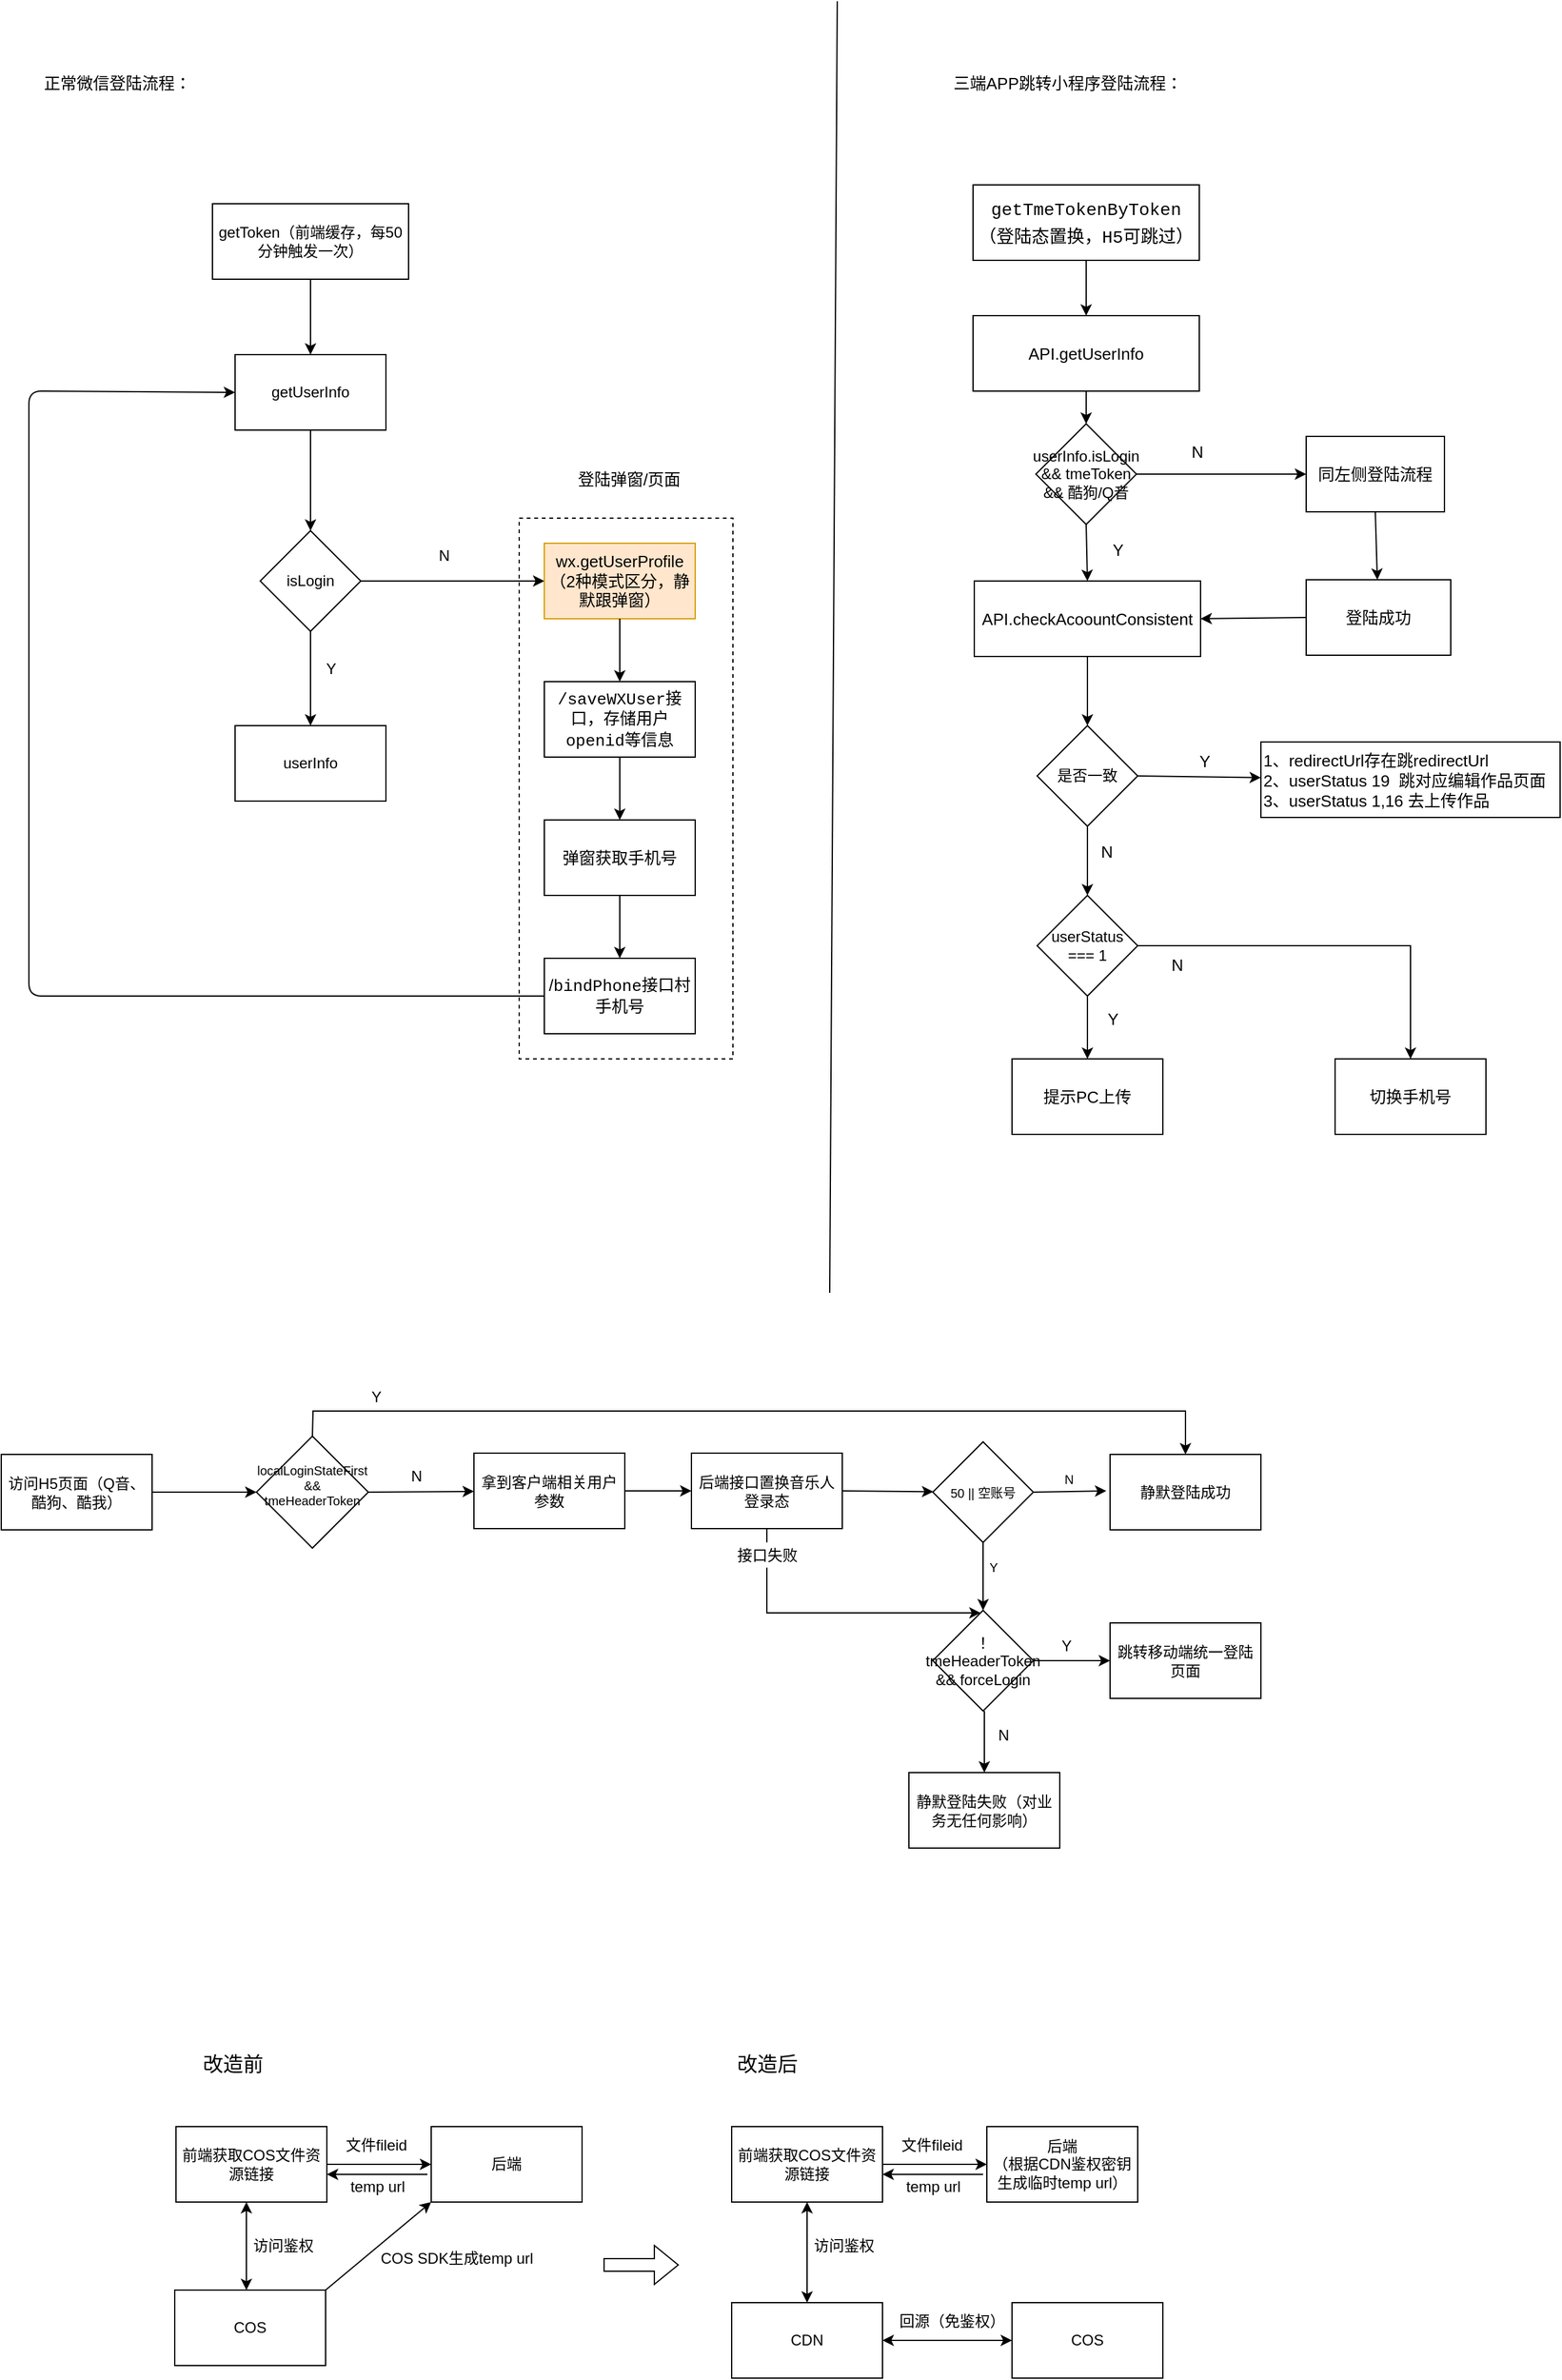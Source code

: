 <mxfile version="21.6.6" type="github" pages="15">
  <diagram id="PDSp9yfDqVqBQDVZrBZl" name="微信登陆流程">
    <mxGraphModel dx="1562" dy="908" grid="1" gridSize="10" guides="1" tooltips="1" connect="1" arrows="1" fold="1" page="0" pageScale="1" pageWidth="827" pageHeight="1169" math="0" shadow="0">
      <root>
        <mxCell id="1EoIKt2a4UzissXe4NPp-0" />
        <mxCell id="1EoIKt2a4UzissXe4NPp-1" parent="1EoIKt2a4UzissXe4NPp-0" />
        <mxCell id="Jx7kgf88af8krYxpkxaF-29" value="" style="rounded=0;whiteSpace=wrap;html=1;labelBackgroundColor=default;labelBorderColor=none;fontSize=13;fontColor=#000000;dashed=1;" parent="1EoIKt2a4UzissXe4NPp-1" vertex="1">
          <mxGeometry x="763" y="431" width="170" height="430" as="geometry" />
        </mxCell>
        <mxCell id="1EoIKt2a4UzissXe4NPp-2" value="getToken（前端缓存，每50分钟触发一次）" style="rounded=0;whiteSpace=wrap;html=1;" parent="1EoIKt2a4UzissXe4NPp-1" vertex="1">
          <mxGeometry x="519" y="181" width="156" height="60" as="geometry" />
        </mxCell>
        <mxCell id="1EoIKt2a4UzissXe4NPp-3" value="getUserInfo" style="rounded=0;whiteSpace=wrap;html=1;" parent="1EoIKt2a4UzissXe4NPp-1" vertex="1">
          <mxGeometry x="537" y="301" width="120" height="60" as="geometry" />
        </mxCell>
        <mxCell id="1EoIKt2a4UzissXe4NPp-4" value="" style="endArrow=classic;html=1;exitX=0.5;exitY=1;exitDx=0;exitDy=0;" parent="1EoIKt2a4UzissXe4NPp-1" source="1EoIKt2a4UzissXe4NPp-2" target="1EoIKt2a4UzissXe4NPp-3" edge="1">
          <mxGeometry width="50" height="50" relative="1" as="geometry">
            <mxPoint x="633" y="471" as="sourcePoint" />
            <mxPoint x="683" y="421" as="targetPoint" />
          </mxGeometry>
        </mxCell>
        <mxCell id="1EoIKt2a4UzissXe4NPp-5" value="isLogin" style="rhombus;whiteSpace=wrap;html=1;" parent="1EoIKt2a4UzissXe4NPp-1" vertex="1">
          <mxGeometry x="557" y="441" width="80" height="80" as="geometry" />
        </mxCell>
        <mxCell id="1EoIKt2a4UzissXe4NPp-6" value="" style="endArrow=classic;html=1;exitX=0.5;exitY=1;exitDx=0;exitDy=0;entryX=0.5;entryY=0;entryDx=0;entryDy=0;" parent="1EoIKt2a4UzissXe4NPp-1" source="1EoIKt2a4UzissXe4NPp-3" target="1EoIKt2a4UzissXe4NPp-5" edge="1">
          <mxGeometry width="50" height="50" relative="1" as="geometry">
            <mxPoint x="633" y="471" as="sourcePoint" />
            <mxPoint x="683" y="421" as="targetPoint" />
          </mxGeometry>
        </mxCell>
        <mxCell id="1EoIKt2a4UzissXe4NPp-7" value="userInfo" style="rounded=0;whiteSpace=wrap;html=1;" parent="1EoIKt2a4UzissXe4NPp-1" vertex="1">
          <mxGeometry x="537" y="596" width="120" height="60" as="geometry" />
        </mxCell>
        <mxCell id="1EoIKt2a4UzissXe4NPp-8" value="" style="endArrow=classic;html=1;exitX=0.5;exitY=1;exitDx=0;exitDy=0;entryX=0.5;entryY=0;entryDx=0;entryDy=0;" parent="1EoIKt2a4UzissXe4NPp-1" source="1EoIKt2a4UzissXe4NPp-5" target="1EoIKt2a4UzissXe4NPp-7" edge="1">
          <mxGeometry width="50" height="50" relative="1" as="geometry">
            <mxPoint x="633" y="571" as="sourcePoint" />
            <mxPoint x="683" y="521" as="targetPoint" />
          </mxGeometry>
        </mxCell>
        <mxCell id="1EoIKt2a4UzissXe4NPp-9" value="Y" style="text;html=1;align=center;verticalAlign=middle;resizable=0;points=[];autosize=1;strokeColor=none;" parent="1EoIKt2a4UzissXe4NPp-1" vertex="1">
          <mxGeometry x="603" y="541" width="20" height="20" as="geometry" />
        </mxCell>
        <mxCell id="1EoIKt2a4UzissXe4NPp-11" value="" style="endArrow=classic;html=1;exitX=1;exitY=0.5;exitDx=0;exitDy=0;entryX=0;entryY=0.5;entryDx=0;entryDy=0;" parent="1EoIKt2a4UzissXe4NPp-1" source="1EoIKt2a4UzissXe4NPp-5" edge="1">
          <mxGeometry width="50" height="50" relative="1" as="geometry">
            <mxPoint x="633" y="571" as="sourcePoint" />
            <mxPoint x="783" y="481" as="targetPoint" />
          </mxGeometry>
        </mxCell>
        <mxCell id="1EoIKt2a4UzissXe4NPp-12" value="N" style="text;html=1;align=center;verticalAlign=middle;resizable=0;points=[];autosize=1;strokeColor=none;" parent="1EoIKt2a4UzissXe4NPp-1" vertex="1">
          <mxGeometry x="693" y="451" width="20" height="20" as="geometry" />
        </mxCell>
        <mxCell id="1EoIKt2a4UzissXe4NPp-13" value="wx.getUserProfile（2种模式区分，静默跟弹窗）" style="whiteSpace=wrap;html=1;fontSize=13;fillColor=#ffe6cc;strokeColor=#d79b00;" parent="1EoIKt2a4UzissXe4NPp-1" vertex="1">
          <mxGeometry x="783" y="451" width="120" height="60" as="geometry" />
        </mxCell>
        <mxCell id="1EoIKt2a4UzissXe4NPp-15" value="&lt;span style=&quot;font-family: menlo, monaco, &amp;quot;courier new&amp;quot;, monospace; font-size: 13px;&quot;&gt;/saveWXUser接口，存储用户openid等信息&lt;/span&gt;" style="whiteSpace=wrap;html=1;labelBackgroundColor=#ffffff;fontSize=13;" parent="1EoIKt2a4UzissXe4NPp-1" vertex="1">
          <mxGeometry x="783" y="561" width="120" height="60" as="geometry" />
        </mxCell>
        <mxCell id="1EoIKt2a4UzissXe4NPp-16" value="" style="endArrow=classic;html=1;fontColor=#000000;exitX=0.5;exitY=1;exitDx=0;exitDy=0;entryX=0.5;entryY=0;entryDx=0;entryDy=0;" parent="1EoIKt2a4UzissXe4NPp-1" source="1EoIKt2a4UzissXe4NPp-13" target="1EoIKt2a4UzissXe4NPp-15" edge="1">
          <mxGeometry width="50" height="50" relative="1" as="geometry">
            <mxPoint x="633" y="541" as="sourcePoint" />
            <mxPoint x="683" y="491" as="targetPoint" />
          </mxGeometry>
        </mxCell>
        <mxCell id="1EoIKt2a4UzissXe4NPp-17" value="弹窗获取手机号" style="whiteSpace=wrap;html=1;fontColor=#000000;fontSize=13;" parent="1EoIKt2a4UzissXe4NPp-1" vertex="1">
          <mxGeometry x="783" y="671" width="120" height="60" as="geometry" />
        </mxCell>
        <mxCell id="1EoIKt2a4UzissXe4NPp-18" value="" style="endArrow=classic;html=1;fontColor=#000000;exitX=0.5;exitY=1;exitDx=0;exitDy=0;" parent="1EoIKt2a4UzissXe4NPp-1" source="1EoIKt2a4UzissXe4NPp-15" target="1EoIKt2a4UzissXe4NPp-17" edge="1">
          <mxGeometry width="50" height="50" relative="1" as="geometry">
            <mxPoint x="633" y="541" as="sourcePoint" />
            <mxPoint x="683" y="491" as="targetPoint" />
          </mxGeometry>
        </mxCell>
        <mxCell id="1EoIKt2a4UzissXe4NPp-19" value="/&lt;span style=&quot;font-family: menlo, monaco, &amp;quot;courier new&amp;quot;, monospace; font-size: 13px;&quot;&gt;bindPhone接口村手机号&lt;/span&gt;" style="whiteSpace=wrap;html=1;labelBackgroundColor=#ffffff;fontSize=13;" parent="1EoIKt2a4UzissXe4NPp-1" vertex="1">
          <mxGeometry x="783" y="781" width="120" height="60" as="geometry" />
        </mxCell>
        <mxCell id="1EoIKt2a4UzissXe4NPp-20" value="" style="endArrow=classic;html=1;fontColor=#000000;exitX=0.5;exitY=1;exitDx=0;exitDy=0;" parent="1EoIKt2a4UzissXe4NPp-1" source="1EoIKt2a4UzissXe4NPp-17" target="1EoIKt2a4UzissXe4NPp-19" edge="1">
          <mxGeometry width="50" height="50" relative="1" as="geometry">
            <mxPoint x="633" y="651" as="sourcePoint" />
            <mxPoint x="683" y="601" as="targetPoint" />
          </mxGeometry>
        </mxCell>
        <mxCell id="1EoIKt2a4UzissXe4NPp-21" value="" style="endArrow=classic;html=1;fontColor=#000000;exitX=0;exitY=0.5;exitDx=0;exitDy=0;entryX=0;entryY=0.5;entryDx=0;entryDy=0;" parent="1EoIKt2a4UzissXe4NPp-1" source="1EoIKt2a4UzissXe4NPp-19" target="1EoIKt2a4UzissXe4NPp-3" edge="1">
          <mxGeometry width="50" height="50" relative="1" as="geometry">
            <mxPoint x="633" y="641" as="sourcePoint" />
            <mxPoint x="683" y="591" as="targetPoint" />
            <Array as="points">
              <mxPoint x="373" y="811" />
              <mxPoint x="373" y="330" />
            </Array>
          </mxGeometry>
        </mxCell>
        <mxCell id="XmmICY3y9a0fpD6rgXXM-0" value="访问H5页面（Q音、酷狗、酷我）" style="whiteSpace=wrap;html=1;" parent="1EoIKt2a4UzissXe4NPp-1" vertex="1">
          <mxGeometry x="351" y="1175.5" width="120" height="60" as="geometry" />
        </mxCell>
        <mxCell id="XmmICY3y9a0fpD6rgXXM-1" value="拿到客户端相关用户参数" style="whiteSpace=wrap;html=1;" parent="1EoIKt2a4UzissXe4NPp-1" vertex="1">
          <mxGeometry x="727" y="1174.5" width="120" height="60" as="geometry" />
        </mxCell>
        <mxCell id="XmmICY3y9a0fpD6rgXXM-2" value="后端接口置换音乐人登录态" style="whiteSpace=wrap;html=1;" parent="1EoIKt2a4UzissXe4NPp-1" vertex="1">
          <mxGeometry x="900" y="1174.5" width="120" height="60" as="geometry" />
        </mxCell>
        <mxCell id="XmmICY3y9a0fpD6rgXXM-5" value="" style="endArrow=classic;html=1;rounded=0;exitX=1;exitY=0.5;exitDx=0;exitDy=0;" parent="1EoIKt2a4UzissXe4NPp-1" source="XmmICY3y9a0fpD6rgXXM-0" target="XmmICY3y9a0fpD6rgXXM-28" edge="1">
          <mxGeometry width="50" height="50" relative="1" as="geometry">
            <mxPoint x="714" y="1244.5" as="sourcePoint" />
            <mxPoint x="460" y="1074.5" as="targetPoint" />
          </mxGeometry>
        </mxCell>
        <mxCell id="XmmICY3y9a0fpD6rgXXM-6" value="" style="endArrow=classic;html=1;rounded=0;exitX=1;exitY=0.5;exitDx=0;exitDy=0;entryX=0;entryY=0.5;entryDx=0;entryDy=0;" parent="1EoIKt2a4UzissXe4NPp-1" source="XmmICY3y9a0fpD6rgXXM-1" target="XmmICY3y9a0fpD6rgXXM-2" edge="1">
          <mxGeometry width="50" height="50" relative="1" as="geometry">
            <mxPoint x="684" y="1214.5" as="sourcePoint" />
            <mxPoint x="737" y="1214.5" as="targetPoint" />
          </mxGeometry>
        </mxCell>
        <mxCell id="XmmICY3y9a0fpD6rgXXM-7" value="" style="endArrow=classic;html=1;rounded=0;exitX=1;exitY=0.5;exitDx=0;exitDy=0;" parent="1EoIKt2a4UzissXe4NPp-1" source="XmmICY3y9a0fpD6rgXXM-2" target="XmmICY3y9a0fpD6rgXXM-20" edge="1">
          <mxGeometry width="50" height="50" relative="1" as="geometry">
            <mxPoint x="1190" y="1134.5" as="sourcePoint" />
            <mxPoint x="1066" y="1214.5" as="targetPoint" />
          </mxGeometry>
        </mxCell>
        <mxCell id="XmmICY3y9a0fpD6rgXXM-9" value="静默登陆成功" style="whiteSpace=wrap;html=1;" parent="1EoIKt2a4UzissXe4NPp-1" vertex="1">
          <mxGeometry x="1233" y="1175.5" width="120" height="60" as="geometry" />
        </mxCell>
        <mxCell id="XmmICY3y9a0fpD6rgXXM-11" value="！tmeHeaderToken &amp;&amp; forceLogin" style="rhombus;whiteSpace=wrap;" parent="1EoIKt2a4UzissXe4NPp-1" vertex="1">
          <mxGeometry x="1092" y="1299.5" width="80" height="80" as="geometry" />
        </mxCell>
        <mxCell id="XmmICY3y9a0fpD6rgXXM-14" value="跳转移动端统一登陆页面" style="whiteSpace=wrap;html=1;" parent="1EoIKt2a4UzissXe4NPp-1" vertex="1">
          <mxGeometry x="1233" y="1309.5" width="120" height="60" as="geometry" />
        </mxCell>
        <mxCell id="XmmICY3y9a0fpD6rgXXM-15" value="" style="endArrow=classic;html=1;rounded=0;exitX=1;exitY=0.5;exitDx=0;exitDy=0;entryX=0;entryY=0.5;entryDx=0;entryDy=0;" parent="1EoIKt2a4UzissXe4NPp-1" source="XmmICY3y9a0fpD6rgXXM-11" target="XmmICY3y9a0fpD6rgXXM-14" edge="1">
          <mxGeometry width="50" height="50" relative="1" as="geometry">
            <mxPoint x="1043" y="1229.5" as="sourcePoint" />
            <mxPoint x="1102" y="1229.5" as="targetPoint" />
          </mxGeometry>
        </mxCell>
        <mxCell id="XmmICY3y9a0fpD6rgXXM-16" value="静默登陆失败（对业务无任何影响）" style="whiteSpace=wrap;html=1;" parent="1EoIKt2a4UzissXe4NPp-1" vertex="1">
          <mxGeometry x="1073" y="1428.5" width="120" height="60" as="geometry" />
        </mxCell>
        <mxCell id="XmmICY3y9a0fpD6rgXXM-17" value="" style="endArrow=classic;html=1;rounded=0;entryX=0.5;entryY=0;entryDx=0;entryDy=0;" parent="1EoIKt2a4UzissXe4NPp-1" target="XmmICY3y9a0fpD6rgXXM-16" edge="1">
          <mxGeometry width="50" height="50" relative="1" as="geometry">
            <mxPoint x="1133" y="1379.5" as="sourcePoint" />
            <mxPoint x="1102" y="1229.5" as="targetPoint" />
          </mxGeometry>
        </mxCell>
        <mxCell id="XmmICY3y9a0fpD6rgXXM-18" value="Y" style="text;html=1;align=center;verticalAlign=middle;resizable=0;points=[];autosize=1;strokeColor=none;fillColor=none;" parent="1EoIKt2a4UzissXe4NPp-1" vertex="1">
          <mxGeometry x="1188" y="1317.5" width="20" height="20" as="geometry" />
        </mxCell>
        <mxCell id="XmmICY3y9a0fpD6rgXXM-19" value="N" style="text;html=1;align=center;verticalAlign=middle;resizable=0;points=[];autosize=1;strokeColor=none;fillColor=none;" parent="1EoIKt2a4UzissXe4NPp-1" vertex="1">
          <mxGeometry x="1138" y="1388.5" width="20" height="20" as="geometry" />
        </mxCell>
        <mxCell id="XmmICY3y9a0fpD6rgXXM-20" value="50 || 空账号" style="rhombus;fontColor=default;whiteSpace=wrap;fontSize=10;" parent="1EoIKt2a4UzissXe4NPp-1" vertex="1">
          <mxGeometry x="1092" y="1165.5" width="80" height="80" as="geometry" />
        </mxCell>
        <mxCell id="XmmICY3y9a0fpD6rgXXM-21" value="" style="endArrow=classic;html=1;rounded=0;exitX=1;exitY=0.5;exitDx=0;exitDy=0;entryX=0;entryY=0.5;entryDx=0;entryDy=0;" parent="1EoIKt2a4UzissXe4NPp-1" source="XmmICY3y9a0fpD6rgXXM-20" edge="1">
          <mxGeometry width="50" height="50" relative="1" as="geometry">
            <mxPoint x="1030" y="1214.5" as="sourcePoint" />
            <mxPoint x="1230" y="1204.5" as="targetPoint" />
          </mxGeometry>
        </mxCell>
        <mxCell id="XmmICY3y9a0fpD6rgXXM-22" value="N" style="text;html=1;align=center;verticalAlign=middle;resizable=0;points=[];autosize=1;strokeColor=none;fillColor=none;fontSize=10;fontColor=default;" parent="1EoIKt2a4UzissXe4NPp-1" vertex="1">
          <mxGeometry x="1190" y="1184.5" width="20" height="20" as="geometry" />
        </mxCell>
        <mxCell id="XmmICY3y9a0fpD6rgXXM-23" value="Y" style="text;html=1;align=center;verticalAlign=middle;resizable=0;points=[];autosize=1;strokeColor=none;fillColor=none;fontSize=10;fontColor=default;" parent="1EoIKt2a4UzissXe4NPp-1" vertex="1">
          <mxGeometry x="1130" y="1254.5" width="20" height="20" as="geometry" />
        </mxCell>
        <mxCell id="XmmICY3y9a0fpD6rgXXM-24" value="" style="endArrow=classic;html=1;rounded=0;exitX=0.5;exitY=1;exitDx=0;exitDy=0;entryX=0.5;entryY=0;entryDx=0;entryDy=0;" parent="1EoIKt2a4UzissXe4NPp-1" source="XmmICY3y9a0fpD6rgXXM-20" target="XmmICY3y9a0fpD6rgXXM-11" edge="1">
          <mxGeometry width="50" height="50" relative="1" as="geometry">
            <mxPoint x="1160" y="1224.5" as="sourcePoint" />
            <mxPoint x="1210" y="1174.5" as="targetPoint" />
          </mxGeometry>
        </mxCell>
        <mxCell id="XmmICY3y9a0fpD6rgXXM-26" value="" style="endArrow=classic;html=1;rounded=0;exitX=0.5;exitY=1;exitDx=0;exitDy=0;" parent="1EoIKt2a4UzissXe4NPp-1" source="XmmICY3y9a0fpD6rgXXM-2" edge="1">
          <mxGeometry width="50" height="50" relative="1" as="geometry">
            <mxPoint x="1030" y="1214.5" as="sourcePoint" />
            <mxPoint x="1130" y="1301.5" as="targetPoint" />
            <Array as="points">
              <mxPoint x="960" y="1301.5" />
            </Array>
          </mxGeometry>
        </mxCell>
        <mxCell id="XmmICY3y9a0fpD6rgXXM-27" value="接口失败" style="text;html=1;align=center;verticalAlign=middle;resizable=0;points=[];autosize=1;fillColor=#FFFFFF;" parent="1EoIKt2a4UzissXe4NPp-1" vertex="1">
          <mxGeometry x="930" y="1245.5" width="60" height="20" as="geometry" />
        </mxCell>
        <mxCell id="XmmICY3y9a0fpD6rgXXM-28" value="localLoginStateFirst &amp;&amp; tmeHeaderToken&#xa;" style="rhombus;fontColor=default;whiteSpace=wrap;fontSize=10;" parent="1EoIKt2a4UzissXe4NPp-1" vertex="1">
          <mxGeometry x="554" y="1161" width="89" height="89" as="geometry" />
        </mxCell>
        <mxCell id="XmmICY3y9a0fpD6rgXXM-29" value="" style="endArrow=classic;html=1;rounded=0;exitX=1;exitY=0.5;exitDx=0;exitDy=0;" parent="1EoIKt2a4UzissXe4NPp-1" source="XmmICY3y9a0fpD6rgXXM-28" target="XmmICY3y9a0fpD6rgXXM-1" edge="1">
          <mxGeometry width="50" height="50" relative="1" as="geometry">
            <mxPoint x="450" y="1215.5" as="sourcePoint" />
            <mxPoint x="564" y="1215.5" as="targetPoint" />
          </mxGeometry>
        </mxCell>
        <mxCell id="XmmICY3y9a0fpD6rgXXM-30" value="N" style="text;html=1;align=center;verticalAlign=middle;resizable=0;points=[];autosize=1;strokeColor=none;fillColor=none;" parent="1EoIKt2a4UzissXe4NPp-1" vertex="1">
          <mxGeometry x="671" y="1182.5" width="20" height="20" as="geometry" />
        </mxCell>
        <mxCell id="XmmICY3y9a0fpD6rgXXM-31" value="" style="endArrow=classic;html=1;rounded=0;exitX=0.5;exitY=0;exitDx=0;exitDy=0;entryX=0.5;entryY=0;entryDx=0;entryDy=0;" parent="1EoIKt2a4UzissXe4NPp-1" source="XmmICY3y9a0fpD6rgXXM-28" target="XmmICY3y9a0fpD6rgXXM-9" edge="1">
          <mxGeometry width="50" height="50" relative="1" as="geometry">
            <mxPoint x="871" y="1211" as="sourcePoint" />
            <mxPoint x="921" y="1161" as="targetPoint" />
            <Array as="points">
              <mxPoint x="599" y="1141" />
              <mxPoint x="1293" y="1141" />
            </Array>
          </mxGeometry>
        </mxCell>
        <mxCell id="XmmICY3y9a0fpD6rgXXM-32" value="Y" style="text;html=1;align=center;verticalAlign=middle;resizable=0;points=[];autosize=1;strokeColor=none;fillColor=none;" parent="1EoIKt2a4UzissXe4NPp-1" vertex="1">
          <mxGeometry x="639" y="1120" width="20" height="20" as="geometry" />
        </mxCell>
        <mxCell id="Jx7kgf88af8krYxpkxaF-0" value="正常微信登陆流程：" style="text;html=1;align=center;verticalAlign=middle;resizable=0;points=[];autosize=1;strokeColor=none;fillColor=none;fontSize=13;" parent="1EoIKt2a4UzissXe4NPp-1" vertex="1">
          <mxGeometry x="373" y="70" width="140" height="30" as="geometry" />
        </mxCell>
        <mxCell id="Jx7kgf88af8krYxpkxaF-1" value="三端APP跳转小程序登陆流程：" style="text;html=1;align=center;verticalAlign=middle;resizable=0;points=[];autosize=1;strokeColor=none;fillColor=none;fontSize=13;" parent="1EoIKt2a4UzissXe4NPp-1" vertex="1">
          <mxGeometry x="1094" y="70" width="210" height="30" as="geometry" />
        </mxCell>
        <mxCell id="Jx7kgf88af8krYxpkxaF-3" value="&lt;div style=&quot;line-height: 21px;&quot;&gt;&lt;font face=&quot;Menlo, Monaco, Courier New, monospace&quot;&gt;&lt;span style=&quot;font-size: 14px;&quot;&gt;getTmeTokenByToken（登陆态置换，H5可跳过）&lt;/span&gt;&lt;/font&gt;&lt;br&gt;&lt;/div&gt;" style="whiteSpace=wrap;html=1;fontSize=13;fontColor=#000000;labelBackgroundColor=default;labelBorderColor=none;" parent="1EoIKt2a4UzissXe4NPp-1" vertex="1">
          <mxGeometry x="1124" y="166" width="180" height="60" as="geometry" />
        </mxCell>
        <mxCell id="Jx7kgf88af8krYxpkxaF-4" value="同左侧登陆流程" style="whiteSpace=wrap;html=1;fontSize=13;fontColor=#000000;labelBackgroundColor=default;labelBorderColor=none;" parent="1EoIKt2a4UzissXe4NPp-1" vertex="1">
          <mxGeometry x="1389" y="366" width="110" height="60" as="geometry" />
        </mxCell>
        <mxCell id="Jx7kgf88af8krYxpkxaF-8" value="&lt;div style=&quot;line-height: 21px;&quot;&gt;API.getUserInfo&lt;br&gt;&lt;/div&gt;" style="whiteSpace=wrap;html=1;fontSize=13;fontColor=#000000;labelBackgroundColor=default;labelBorderColor=none;" parent="1EoIKt2a4UzissXe4NPp-1" vertex="1">
          <mxGeometry x="1124" y="270" width="180" height="60" as="geometry" />
        </mxCell>
        <mxCell id="Jx7kgf88af8krYxpkxaF-9" value="&lt;div style=&quot;line-height: 21px;&quot;&gt;API.checkAcoountConsistent&lt;br&gt;&lt;/div&gt;" style="whiteSpace=wrap;html=1;fontSize=13;fontColor=#000000;labelBackgroundColor=default;labelBorderColor=none;" parent="1EoIKt2a4UzissXe4NPp-1" vertex="1">
          <mxGeometry x="1125" y="481" width="180" height="60" as="geometry" />
        </mxCell>
        <mxCell id="Jx7kgf88af8krYxpkxaF-10" value="是否一致" style="rhombus;whiteSpace=wrap;html=1;" parent="1EoIKt2a4UzissXe4NPp-1" vertex="1">
          <mxGeometry x="1175" y="596" width="80" height="80" as="geometry" />
        </mxCell>
        <mxCell id="Jx7kgf88af8krYxpkxaF-11" value="" style="endArrow=classic;html=1;rounded=0;fontSize=13;fontColor=#000000;exitX=0.5;exitY=1;exitDx=0;exitDy=0;entryX=0.5;entryY=0;entryDx=0;entryDy=0;" parent="1EoIKt2a4UzissXe4NPp-1" source="Jx7kgf88af8krYxpkxaF-3" target="Jx7kgf88af8krYxpkxaF-8" edge="1">
          <mxGeometry width="50" height="50" relative="1" as="geometry">
            <mxPoint x="884" y="446" as="sourcePoint" />
            <mxPoint x="934" y="396" as="targetPoint" />
          </mxGeometry>
        </mxCell>
        <mxCell id="Jx7kgf88af8krYxpkxaF-13" value="" style="endArrow=classic;html=1;rounded=0;fontSize=13;fontColor=#000000;exitX=0.5;exitY=1;exitDx=0;exitDy=0;" parent="1EoIKt2a4UzissXe4NPp-1" source="Jx7kgf88af8krYxpkxaF-9" target="Jx7kgf88af8krYxpkxaF-10" edge="1">
          <mxGeometry width="50" height="50" relative="1" as="geometry">
            <mxPoint x="1225" y="450" as="sourcePoint" />
            <mxPoint x="1225" y="491" as="targetPoint" />
          </mxGeometry>
        </mxCell>
        <mxCell id="Jx7kgf88af8krYxpkxaF-14" value="userStatus === 1" style="rhombus;whiteSpace=wrap;html=1;" parent="1EoIKt2a4UzissXe4NPp-1" vertex="1">
          <mxGeometry x="1175" y="731" width="80" height="80" as="geometry" />
        </mxCell>
        <mxCell id="Jx7kgf88af8krYxpkxaF-15" value="" style="endArrow=classic;html=1;rounded=0;fontSize=13;fontColor=#000000;exitX=0.5;exitY=1;exitDx=0;exitDy=0;" parent="1EoIKt2a4UzissXe4NPp-1" source="Jx7kgf88af8krYxpkxaF-10" target="Jx7kgf88af8krYxpkxaF-14" edge="1">
          <mxGeometry width="50" height="50" relative="1" as="geometry">
            <mxPoint x="1225" y="450" as="sourcePoint" />
            <mxPoint x="1225" y="491" as="targetPoint" />
          </mxGeometry>
        </mxCell>
        <mxCell id="Jx7kgf88af8krYxpkxaF-16" value="N" style="text;html=1;align=center;verticalAlign=middle;resizable=0;points=[];autosize=1;strokeColor=none;fillColor=none;fontSize=13;fontColor=#000000;" parent="1EoIKt2a4UzissXe4NPp-1" vertex="1">
          <mxGeometry x="1215" y="681" width="30" height="30" as="geometry" />
        </mxCell>
        <mxCell id="Jx7kgf88af8krYxpkxaF-17" value="1、redirectUrl存在跳redirectUrl&#xa;2、userStatus 19  跳对应编辑作品页面&#xa;3、userStatus 1,16 去上传作品" style="fontSize=13;fontColor=#000000;labelBackgroundColor=default;labelBorderColor=none;align=left;" parent="1EoIKt2a4UzissXe4NPp-1" vertex="1">
          <mxGeometry x="1353" y="609" width="238" height="60" as="geometry" />
        </mxCell>
        <mxCell id="Jx7kgf88af8krYxpkxaF-18" value="Y" style="text;html=1;align=center;verticalAlign=middle;resizable=0;points=[];autosize=1;strokeColor=none;fillColor=none;fontSize=13;fontColor=#000000;" parent="1EoIKt2a4UzissXe4NPp-1" vertex="1">
          <mxGeometry x="1293" y="609" width="30" height="30" as="geometry" />
        </mxCell>
        <mxCell id="Jx7kgf88af8krYxpkxaF-19" value="" style="endArrow=classic;html=1;rounded=0;fontSize=13;fontColor=#000000;exitX=1;exitY=0.5;exitDx=0;exitDy=0;" parent="1EoIKt2a4UzissXe4NPp-1" source="Jx7kgf88af8krYxpkxaF-10" target="Jx7kgf88af8krYxpkxaF-17" edge="1">
          <mxGeometry width="50" height="50" relative="1" as="geometry">
            <mxPoint x="1225" y="551" as="sourcePoint" />
            <mxPoint x="1225" y="606" as="targetPoint" />
          </mxGeometry>
        </mxCell>
        <mxCell id="Jx7kgf88af8krYxpkxaF-20" value="提示PC上传" style="whiteSpace=wrap;html=1;labelBackgroundColor=default;labelBorderColor=none;fontSize=13;fontColor=#000000;" parent="1EoIKt2a4UzissXe4NPp-1" vertex="1">
          <mxGeometry x="1155" y="861" width="120" height="60" as="geometry" />
        </mxCell>
        <mxCell id="Jx7kgf88af8krYxpkxaF-22" value="" style="endArrow=classic;html=1;rounded=0;fontSize=13;fontColor=#000000;exitX=0.5;exitY=1;exitDx=0;exitDy=0;" parent="1EoIKt2a4UzissXe4NPp-1" source="Jx7kgf88af8krYxpkxaF-14" target="Jx7kgf88af8krYxpkxaF-20" edge="1">
          <mxGeometry width="50" height="50" relative="1" as="geometry">
            <mxPoint x="1470" y="686" as="sourcePoint" />
            <mxPoint x="1470" y="741" as="targetPoint" />
          </mxGeometry>
        </mxCell>
        <mxCell id="Jx7kgf88af8krYxpkxaF-23" value="切换手机号" style="whiteSpace=wrap;html=1;labelBackgroundColor=default;labelBorderColor=none;fontSize=13;fontColor=#000000;" parent="1EoIKt2a4UzissXe4NPp-1" vertex="1">
          <mxGeometry x="1412" y="861" width="120" height="60" as="geometry" />
        </mxCell>
        <mxCell id="Jx7kgf88af8krYxpkxaF-24" value="" style="endArrow=classic;html=1;rounded=0;fontSize=13;fontColor=#000000;entryX=0.5;entryY=0;entryDx=0;entryDy=0;exitX=1;exitY=0.5;exitDx=0;exitDy=0;" parent="1EoIKt2a4UzissXe4NPp-1" source="Jx7kgf88af8krYxpkxaF-14" target="Jx7kgf88af8krYxpkxaF-23" edge="1">
          <mxGeometry width="50" height="50" relative="1" as="geometry">
            <mxPoint x="1175" y="762" as="sourcePoint" />
            <mxPoint x="1435" y="771" as="targetPoint" />
            <Array as="points">
              <mxPoint x="1472" y="771" />
            </Array>
          </mxGeometry>
        </mxCell>
        <mxCell id="Jx7kgf88af8krYxpkxaF-25" value="userInfo.isLogin&lt;br&gt;&amp;amp;&amp;amp; tmeToken&lt;br&gt;&amp;amp;&amp;amp; 酷狗/Q音" style="rhombus;whiteSpace=wrap;html=1;" parent="1EoIKt2a4UzissXe4NPp-1" vertex="1">
          <mxGeometry x="1174" y="356" width="80" height="80" as="geometry" />
        </mxCell>
        <mxCell id="Jx7kgf88af8krYxpkxaF-26" value="" style="endArrow=classic;html=1;rounded=0;fontSize=13;fontColor=#000000;exitX=0.5;exitY=1;exitDx=0;exitDy=0;entryX=0.5;entryY=0;entryDx=0;entryDy=0;" parent="1EoIKt2a4UzissXe4NPp-1" source="Jx7kgf88af8krYxpkxaF-25" target="Jx7kgf88af8krYxpkxaF-9" edge="1">
          <mxGeometry width="50" height="50" relative="1" as="geometry">
            <mxPoint x="1224" y="236" as="sourcePoint" />
            <mxPoint x="1224" y="280" as="targetPoint" />
          </mxGeometry>
        </mxCell>
        <mxCell id="Jx7kgf88af8krYxpkxaF-27" value="" style="endArrow=classic;html=1;rounded=0;fontSize=13;fontColor=#000000;exitX=0.5;exitY=1;exitDx=0;exitDy=0;entryX=0.5;entryY=0;entryDx=0;entryDy=0;" parent="1EoIKt2a4UzissXe4NPp-1" source="Jx7kgf88af8krYxpkxaF-8" target="Jx7kgf88af8krYxpkxaF-25" edge="1">
          <mxGeometry width="50" height="50" relative="1" as="geometry">
            <mxPoint x="1224" y="236" as="sourcePoint" />
            <mxPoint x="1224" y="280" as="targetPoint" />
          </mxGeometry>
        </mxCell>
        <mxCell id="Jx7kgf88af8krYxpkxaF-28" value="Y" style="text;html=1;align=center;verticalAlign=middle;resizable=0;points=[];autosize=1;strokeColor=none;fillColor=none;fontSize=13;fontColor=#000000;" parent="1EoIKt2a4UzissXe4NPp-1" vertex="1">
          <mxGeometry x="1224" y="441" width="30" height="30" as="geometry" />
        </mxCell>
        <mxCell id="Jx7kgf88af8krYxpkxaF-30" value="登陆弹窗/页面" style="text;html=1;align=center;verticalAlign=middle;resizable=0;points=[];autosize=1;strokeColor=none;fillColor=none;fontSize=13;fontColor=#000000;" parent="1EoIKt2a4UzissXe4NPp-1" vertex="1">
          <mxGeometry x="795" y="385" width="110" height="30" as="geometry" />
        </mxCell>
        <mxCell id="Jx7kgf88af8krYxpkxaF-31" value="登陆成功" style="whiteSpace=wrap;html=1;labelBackgroundColor=default;labelBorderColor=none;fontSize=13;fontColor=#000000;" parent="1EoIKt2a4UzissXe4NPp-1" vertex="1">
          <mxGeometry x="1389" y="480" width="115" height="60" as="geometry" />
        </mxCell>
        <mxCell id="Jx7kgf88af8krYxpkxaF-32" value="" style="endArrow=classic;html=1;rounded=0;fontSize=13;fontColor=#000000;exitX=1;exitY=0.5;exitDx=0;exitDy=0;entryX=0;entryY=0.5;entryDx=0;entryDy=0;" parent="1EoIKt2a4UzissXe4NPp-1" source="Jx7kgf88af8krYxpkxaF-25" target="Jx7kgf88af8krYxpkxaF-4" edge="1">
          <mxGeometry width="50" height="50" relative="1" as="geometry">
            <mxPoint x="939" y="466" as="sourcePoint" />
            <mxPoint x="1379" y="396" as="targetPoint" />
          </mxGeometry>
        </mxCell>
        <mxCell id="Jx7kgf88af8krYxpkxaF-33" value="" style="endArrow=classic;html=1;rounded=0;fontSize=13;fontColor=#000000;exitX=0.5;exitY=1;exitDx=0;exitDy=0;" parent="1EoIKt2a4UzissXe4NPp-1" source="Jx7kgf88af8krYxpkxaF-4" target="Jx7kgf88af8krYxpkxaF-31" edge="1">
          <mxGeometry width="50" height="50" relative="1" as="geometry">
            <mxPoint x="1224" y="236" as="sourcePoint" />
            <mxPoint x="1224" y="280.0" as="targetPoint" />
          </mxGeometry>
        </mxCell>
        <mxCell id="Jx7kgf88af8krYxpkxaF-34" value="" style="endArrow=classic;html=1;rounded=0;fontSize=13;fontColor=#000000;exitX=0;exitY=0.5;exitDx=0;exitDy=0;entryX=1;entryY=0.5;entryDx=0;entryDy=0;" parent="1EoIKt2a4UzissXe4NPp-1" source="Jx7kgf88af8krYxpkxaF-31" target="Jx7kgf88af8krYxpkxaF-9" edge="1">
          <mxGeometry width="50" height="50" relative="1" as="geometry">
            <mxPoint x="1224" y="236" as="sourcePoint" />
            <mxPoint x="1224" y="280.0" as="targetPoint" />
          </mxGeometry>
        </mxCell>
        <mxCell id="Jx7kgf88af8krYxpkxaF-35" value="" style="endArrow=none;html=1;rounded=0;fontSize=13;fontColor=#000000;" parent="1EoIKt2a4UzissXe4NPp-1" edge="1">
          <mxGeometry width="50" height="50" relative="1" as="geometry">
            <mxPoint x="1016" y="20" as="sourcePoint" />
            <mxPoint x="1010" y="1047" as="targetPoint" />
          </mxGeometry>
        </mxCell>
        <mxCell id="Jx7kgf88af8krYxpkxaF-36" value="N" style="text;html=1;align=center;verticalAlign=middle;resizable=0;points=[];autosize=1;strokeColor=none;fillColor=none;fontSize=13;fontColor=#000000;" parent="1EoIKt2a4UzissXe4NPp-1" vertex="1">
          <mxGeometry x="1288" y="364" width="27" height="28" as="geometry" />
        </mxCell>
        <mxCell id="Jx7kgf88af8krYxpkxaF-37" value="Y" style="text;html=1;align=center;verticalAlign=middle;resizable=0;points=[];autosize=1;strokeColor=none;fillColor=none;fontSize=13;fontColor=#000000;" parent="1EoIKt2a4UzissXe4NPp-1" vertex="1">
          <mxGeometry x="1221" y="815" width="27" height="28" as="geometry" />
        </mxCell>
        <mxCell id="Jx7kgf88af8krYxpkxaF-38" value="N" style="text;html=1;align=center;verticalAlign=middle;resizable=0;points=[];autosize=1;strokeColor=none;fillColor=none;fontSize=13;fontColor=#000000;" parent="1EoIKt2a4UzissXe4NPp-1" vertex="1">
          <mxGeometry x="1272" y="772" width="27" height="28" as="geometry" />
        </mxCell>
        <mxCell id="2LPDZ61NYD6blt6rb3FZ-0" value="前端获取COS文件资源链接" style="rounded=0;whiteSpace=wrap;html=1;" parent="1EoIKt2a4UzissXe4NPp-1" vertex="1">
          <mxGeometry x="490" y="1710" width="120" height="60" as="geometry" />
        </mxCell>
        <mxCell id="2LPDZ61NYD6blt6rb3FZ-1" value="后端" style="rounded=0;whiteSpace=wrap;html=1;" parent="1EoIKt2a4UzissXe4NPp-1" vertex="1">
          <mxGeometry x="693" y="1710" width="120" height="60" as="geometry" />
        </mxCell>
        <mxCell id="2LPDZ61NYD6blt6rb3FZ-2" value="COS" style="rounded=0;whiteSpace=wrap;html=1;" parent="1EoIKt2a4UzissXe4NPp-1" vertex="1">
          <mxGeometry x="489" y="1840" width="120" height="60" as="geometry" />
        </mxCell>
        <mxCell id="2LPDZ61NYD6blt6rb3FZ-3" value="文件fileid" style="text;html=1;align=center;verticalAlign=middle;resizable=0;points=[];autosize=1;strokeColor=none;fillColor=none;" parent="1EoIKt2a4UzissXe4NPp-1" vertex="1">
          <mxGeometry x="614" y="1710" width="70" height="30" as="geometry" />
        </mxCell>
        <mxCell id="2LPDZ61NYD6blt6rb3FZ-4" value="" style="endArrow=classic;html=1;rounded=0;exitX=1;exitY=0.5;exitDx=0;exitDy=0;" parent="1EoIKt2a4UzissXe4NPp-1" source="2LPDZ61NYD6blt6rb3FZ-0" target="2LPDZ61NYD6blt6rb3FZ-1" edge="1">
          <mxGeometry width="50" height="50" relative="1" as="geometry">
            <mxPoint x="770" y="1850" as="sourcePoint" />
            <mxPoint x="820" y="1800" as="targetPoint" />
          </mxGeometry>
        </mxCell>
        <mxCell id="2LPDZ61NYD6blt6rb3FZ-6" value="COS SDK生成temp url" style="text;html=1;align=center;verticalAlign=middle;resizable=0;points=[];autosize=1;strokeColor=none;fillColor=none;" parent="1EoIKt2a4UzissXe4NPp-1" vertex="1">
          <mxGeometry x="643" y="1800" width="140" height="30" as="geometry" />
        </mxCell>
        <mxCell id="2LPDZ61NYD6blt6rb3FZ-9" value="" style="endArrow=classic;html=1;rounded=0;entryX=1.001;entryY=0.621;entryDx=0;entryDy=0;entryPerimeter=0;" parent="1EoIKt2a4UzissXe4NPp-1" edge="1">
          <mxGeometry width="50" height="50" relative="1" as="geometry">
            <mxPoint x="690" y="1748" as="sourcePoint" />
            <mxPoint x="610" y="1748" as="targetPoint" />
          </mxGeometry>
        </mxCell>
        <mxCell id="2LPDZ61NYD6blt6rb3FZ-10" value="temp url" style="text;html=1;align=center;verticalAlign=middle;resizable=0;points=[];autosize=1;strokeColor=none;fillColor=none;" parent="1EoIKt2a4UzissXe4NPp-1" vertex="1">
          <mxGeometry x="615" y="1743" width="70" height="30" as="geometry" />
        </mxCell>
        <mxCell id="2LPDZ61NYD6blt6rb3FZ-14" value="CDN" style="rounded=0;whiteSpace=wrap;html=1;" parent="1EoIKt2a4UzissXe4NPp-1" vertex="1">
          <mxGeometry x="932" y="1850" width="120" height="60" as="geometry" />
        </mxCell>
        <mxCell id="2LPDZ61NYD6blt6rb3FZ-15" value="COS" style="rounded=0;whiteSpace=wrap;html=1;" parent="1EoIKt2a4UzissXe4NPp-1" vertex="1">
          <mxGeometry x="1155" y="1850" width="120" height="60" as="geometry" />
        </mxCell>
        <mxCell id="2LPDZ61NYD6blt6rb3FZ-21" value="前端获取COS文件资源链接" style="rounded=0;whiteSpace=wrap;html=1;" parent="1EoIKt2a4UzissXe4NPp-1" vertex="1">
          <mxGeometry x="932" y="1710" width="120" height="60" as="geometry" />
        </mxCell>
        <mxCell id="2LPDZ61NYD6blt6rb3FZ-22" value="后端&lt;br&gt;（根据CDN鉴权密钥生成临时temp url）" style="rounded=0;whiteSpace=wrap;html=1;" parent="1EoIKt2a4UzissXe4NPp-1" vertex="1">
          <mxGeometry x="1135" y="1710" width="120" height="60" as="geometry" />
        </mxCell>
        <mxCell id="2LPDZ61NYD6blt6rb3FZ-23" value="文件fileid" style="text;html=1;align=center;verticalAlign=middle;resizable=0;points=[];autosize=1;strokeColor=none;fillColor=none;" parent="1EoIKt2a4UzissXe4NPp-1" vertex="1">
          <mxGeometry x="1056" y="1710" width="70" height="30" as="geometry" />
        </mxCell>
        <mxCell id="2LPDZ61NYD6blt6rb3FZ-24" value="" style="endArrow=classic;html=1;rounded=0;exitX=1;exitY=0.5;exitDx=0;exitDy=0;" parent="1EoIKt2a4UzissXe4NPp-1" source="2LPDZ61NYD6blt6rb3FZ-21" target="2LPDZ61NYD6blt6rb3FZ-22" edge="1">
          <mxGeometry width="50" height="50" relative="1" as="geometry">
            <mxPoint x="1212" y="1850" as="sourcePoint" />
            <mxPoint x="1262" y="1800" as="targetPoint" />
          </mxGeometry>
        </mxCell>
        <mxCell id="2LPDZ61NYD6blt6rb3FZ-25" value="" style="endArrow=classic;html=1;rounded=0;entryX=1.001;entryY=0.621;entryDx=0;entryDy=0;entryPerimeter=0;" parent="1EoIKt2a4UzissXe4NPp-1" edge="1">
          <mxGeometry width="50" height="50" relative="1" as="geometry">
            <mxPoint x="1132" y="1748" as="sourcePoint" />
            <mxPoint x="1052" y="1748" as="targetPoint" />
          </mxGeometry>
        </mxCell>
        <mxCell id="2LPDZ61NYD6blt6rb3FZ-26" value="temp url" style="text;html=1;align=center;verticalAlign=middle;resizable=0;points=[];autosize=1;strokeColor=none;fillColor=none;" parent="1EoIKt2a4UzissXe4NPp-1" vertex="1">
          <mxGeometry x="1057" y="1743" width="70" height="30" as="geometry" />
        </mxCell>
        <mxCell id="2LPDZ61NYD6blt6rb3FZ-27" value="" style="endArrow=classic;startArrow=classic;html=1;rounded=0;exitX=1;exitY=0.5;exitDx=0;exitDy=0;entryX=0;entryY=0.5;entryDx=0;entryDy=0;" parent="1EoIKt2a4UzissXe4NPp-1" source="2LPDZ61NYD6blt6rb3FZ-14" target="2LPDZ61NYD6blt6rb3FZ-15" edge="1">
          <mxGeometry width="50" height="50" relative="1" as="geometry">
            <mxPoint x="849" y="1840" as="sourcePoint" />
            <mxPoint x="899" y="1790" as="targetPoint" />
          </mxGeometry>
        </mxCell>
        <mxCell id="2LPDZ61NYD6blt6rb3FZ-28" value="回源（免鉴权）" style="text;html=1;align=center;verticalAlign=middle;resizable=0;points=[];autosize=1;strokeColor=none;fillColor=none;" parent="1EoIKt2a4UzissXe4NPp-1" vertex="1">
          <mxGeometry x="1052" y="1850" width="110" height="30" as="geometry" />
        </mxCell>
        <mxCell id="2LPDZ61NYD6blt6rb3FZ-29" value="" style="endArrow=classic;startArrow=classic;html=1;rounded=0;exitX=0.5;exitY=1;exitDx=0;exitDy=0;" parent="1EoIKt2a4UzissXe4NPp-1" source="2LPDZ61NYD6blt6rb3FZ-21" target="2LPDZ61NYD6blt6rb3FZ-14" edge="1">
          <mxGeometry width="50" height="50" relative="1" as="geometry">
            <mxPoint x="1163" y="1760" as="sourcePoint" />
            <mxPoint x="1213" y="1710" as="targetPoint" />
          </mxGeometry>
        </mxCell>
        <mxCell id="2LPDZ61NYD6blt6rb3FZ-30" value="访问鉴权" style="text;html=1;align=center;verticalAlign=middle;resizable=0;points=[];autosize=1;strokeColor=none;fillColor=none;" parent="1EoIKt2a4UzissXe4NPp-1" vertex="1">
          <mxGeometry x="986" y="1790" width="70" height="30" as="geometry" />
        </mxCell>
        <mxCell id="2LPDZ61NYD6blt6rb3FZ-31" value="" style="endArrow=classic;startArrow=classic;html=1;rounded=0;exitX=0.5;exitY=1;exitDx=0;exitDy=0;" parent="1EoIKt2a4UzissXe4NPp-1" edge="1">
          <mxGeometry width="50" height="50" relative="1" as="geometry">
            <mxPoint x="546" y="1770" as="sourcePoint" />
            <mxPoint x="546" y="1840" as="targetPoint" />
          </mxGeometry>
        </mxCell>
        <mxCell id="2LPDZ61NYD6blt6rb3FZ-32" value="访问鉴权" style="text;html=1;align=center;verticalAlign=middle;resizable=0;points=[];autosize=1;strokeColor=none;fillColor=none;" parent="1EoIKt2a4UzissXe4NPp-1" vertex="1">
          <mxGeometry x="540" y="1790" width="70" height="30" as="geometry" />
        </mxCell>
        <mxCell id="2LPDZ61NYD6blt6rb3FZ-34" value="" style="endArrow=classic;html=1;rounded=0;exitX=1;exitY=0;exitDx=0;exitDy=0;entryX=0;entryY=1;entryDx=0;entryDy=0;" parent="1EoIKt2a4UzissXe4NPp-1" source="2LPDZ61NYD6blt6rb3FZ-2" target="2LPDZ61NYD6blt6rb3FZ-1" edge="1">
          <mxGeometry width="50" height="50" relative="1" as="geometry">
            <mxPoint x="650" y="1870" as="sourcePoint" />
            <mxPoint x="700" y="1820" as="targetPoint" />
          </mxGeometry>
        </mxCell>
        <mxCell id="2LPDZ61NYD6blt6rb3FZ-35" value="" style="shape=flexArrow;endArrow=classic;html=1;rounded=0;" parent="1EoIKt2a4UzissXe4NPp-1" edge="1">
          <mxGeometry width="50" height="50" relative="1" as="geometry">
            <mxPoint x="830" y="1820" as="sourcePoint" />
            <mxPoint x="890" y="1820" as="targetPoint" />
          </mxGeometry>
        </mxCell>
        <mxCell id="2LPDZ61NYD6blt6rb3FZ-36" value="改造前" style="text;html=1;align=center;verticalAlign=middle;resizable=0;points=[];autosize=1;strokeColor=none;fillColor=none;fontSize=16;" parent="1EoIKt2a4UzissXe4NPp-1" vertex="1">
          <mxGeometry x="500" y="1645" width="70" height="30" as="geometry" />
        </mxCell>
        <mxCell id="2LPDZ61NYD6blt6rb3FZ-37" value="改造后" style="text;html=1;align=center;verticalAlign=middle;resizable=0;points=[];autosize=1;strokeColor=none;fillColor=none;fontSize=16;" parent="1EoIKt2a4UzissXe4NPp-1" vertex="1">
          <mxGeometry x="925" y="1645" width="70" height="30" as="geometry" />
        </mxCell>
      </root>
    </mxGraphModel>
  </diagram>
  <diagram name="ABtest及上传" id="74e2e168-ea6b-b213-b513-2b3c1d86103e">
    <mxGraphModel dx="2662" dy="908" grid="1" gridSize="10" guides="1" tooltips="1" connect="1" arrows="1" fold="1" page="1" pageScale="1" pageWidth="1100" pageHeight="850" background="#FFFFFF" math="0" shadow="0">
      <root>
        <mxCell id="0" />
        <mxCell id="1" parent="0" />
        <mxCell id="ArR1yVVQ8Pi9FYVZA95V-59" value="" style="rounded=0;whiteSpace=wrap;html=1;fontSize=16;fontColor=#330000;align=center;" parent="1" vertex="1">
          <mxGeometry x="152" y="1546.25" width="145" height="237" as="geometry" />
        </mxCell>
        <mxCell id="ArR1yVVQ8Pi9FYVZA95V-43" value="" style="rounded=0;whiteSpace=wrap;html=1;fontSize=14;fontColor=#330000;align=center;" parent="1" vertex="1">
          <mxGeometry x="321" y="1546.25" width="450" height="238" as="geometry" />
        </mxCell>
        <mxCell id="ArR1yVVQ8Pi9FYVZA95V-48" value="" style="whiteSpace=wrap;html=1;fontSize=16;fontColor=#330000;align=center;dashed=1;" parent="1" vertex="1">
          <mxGeometry x="334" y="1579.25" width="427" height="79" as="geometry" />
        </mxCell>
        <mxCell id="77e6c97f196da883-3" value="服务端" style="swimlane;html=1;startSize=20;" parent="1" vertex="1" treatAsSingle="0">
          <mxGeometry x="167" y="54" width="160" height="500" as="geometry" />
        </mxCell>
        <mxCell id="MWQBDPM0mxpBOgvhmU6q-5" value="获取临时秘钥" style="whiteSpace=wrap;html=1;" parent="77e6c97f196da883-3" vertex="1">
          <mxGeometry x="32" y="196" width="90" height="40" as="geometry" />
        </mxCell>
        <mxCell id="kBT_-mxsXN7UIqOcPbi1-1" value="判重" style="rhombus;whiteSpace=wrap;html=1;" parent="77e6c97f196da883-3" vertex="1">
          <mxGeometry x="47" y="110" width="60" height="60" as="geometry" />
        </mxCell>
        <mxCell id="kBT_-mxsXN7UIqOcPbi1-2" value="" style="endArrow=classic;html=1;exitX=0.5;exitY=1;exitDx=0;exitDy=0;" parent="77e6c97f196da883-3" source="kBT_-mxsXN7UIqOcPbi1-1" target="MWQBDPM0mxpBOgvhmU6q-5" edge="1">
          <mxGeometry width="50" height="50" relative="1" as="geometry">
            <mxPoint x="-291" y="270" as="sourcePoint" />
            <mxPoint x="-241" y="220" as="targetPoint" />
          </mxGeometry>
        </mxCell>
        <mxCell id="kBT_-mxsXN7UIqOcPbi1-4" value="Y" style="text;html=1;align=center;verticalAlign=middle;resizable=0;points=[];autosize=1;" parent="77e6c97f196da883-3" vertex="1">
          <mxGeometry x="118" y="118" width="18" height="18" as="geometry" />
        </mxCell>
        <mxCell id="MWQBDPM0mxpBOgvhmU6q-8" value="" style="endArrow=classic;html=1;exitX=1;exitY=0.5;exitDx=0;exitDy=0;entryX=0;entryY=0.5;entryDx=0;entryDy=0;" parent="1" source="MWQBDPM0mxpBOgvhmU6q-2" target="kBT_-mxsXN7UIqOcPbi1-1" edge="1">
          <mxGeometry width="50" height="50" relative="1" as="geometry">
            <mxPoint x="337" y="284" as="sourcePoint" />
            <mxPoint x="387" y="234" as="targetPoint" />
          </mxGeometry>
        </mxCell>
        <mxCell id="MWQBDPM0mxpBOgvhmU6q-12" value="" style="endArrow=classic;html=1;exitX=0.5;exitY=1;exitDx=0;exitDy=0;entryX=0.4;entryY=0;entryDx=0;entryDy=0;entryPerimeter=0;" parent="1" source="MWQBDPM0mxpBOgvhmU6q-5" target="MWQBDPM0mxpBOgvhmU6q-10" edge="1">
          <mxGeometry width="50" height="50" relative="1" as="geometry">
            <mxPoint x="337" y="398" as="sourcePoint" />
            <mxPoint x="387" y="348" as="targetPoint" />
            <Array as="points">
              <mxPoint x="244" y="306" />
              <mxPoint x="79" y="306" />
            </Array>
          </mxGeometry>
        </mxCell>
        <mxCell id="77e6c97f196da883-2" value="客户端" style="swimlane;html=1;startSize=20;" parent="1" vertex="1" treatAsSingle="0">
          <mxGeometry x="7" y="54" width="160" height="501" as="geometry" />
        </mxCell>
        <mxCell id="MWQBDPM0mxpBOgvhmU6q-4" style="edgeStyle=orthogonalEdgeStyle;rounded=0;orthogonalLoop=1;jettySize=auto;html=1;exitX=0.5;exitY=1;exitDx=0;exitDy=0;entryX=0.5;entryY=0;entryDx=0;entryDy=0;" parent="77e6c97f196da883-2" source="MWQBDPM0mxpBOgvhmU6q-1" target="MWQBDPM0mxpBOgvhmU6q-2" edge="1">
          <mxGeometry relative="1" as="geometry" />
        </mxCell>
        <mxCell id="MWQBDPM0mxpBOgvhmU6q-1" value="触发上传" style="whiteSpace=wrap;html=1;" parent="77e6c97f196da883-2" vertex="1">
          <mxGeometry x="50" y="50" width="60" height="30" as="geometry" />
        </mxCell>
        <mxCell id="MWQBDPM0mxpBOgvhmU6q-2" value="&lt;br&gt;计算文件sha1值及初始化&lt;br&gt;&lt;br&gt;&lt;p style=&quot;margin-top: 0pt ; margin-bottom: 0pt ; margin-left: 0in ; direction: ltr ; unicode-bidi: embed ; word-break: normal&quot;&gt;&lt;/p&gt;" style="whiteSpace=wrap;html=1;" parent="77e6c97f196da883-2" vertex="1">
          <mxGeometry x="40" y="120" width="80" height="40" as="geometry" />
        </mxCell>
        <mxCell id="MWQBDPM0mxpBOgvhmU6q-10" value="js本地计算得到签名" style="whiteSpace=wrap;html=1;" parent="77e6c97f196da883-2" vertex="1">
          <mxGeometry x="40" y="274" width="80" height="40" as="geometry" />
        </mxCell>
        <mxCell id="MWQBDPM0mxpBOgvhmU6q-13" value="xhr直传&lt;br&gt;&lt;p style=&quot;margin-top: 0pt ; margin-bottom: 0pt ; margin-left: 0in ; direction: ltr ; unicode-bidi: embed ; word-break: normal&quot;&gt;&lt;/p&gt;" style="whiteSpace=wrap;html=1;" parent="77e6c97f196da883-2" vertex="1">
          <mxGeometry x="40" y="354" width="80" height="40" as="geometry" />
        </mxCell>
        <mxCell id="MWQBDPM0mxpBOgvhmU6q-14" value="" style="endArrow=classic;html=1;exitX=0.5;exitY=1;exitDx=0;exitDy=0;entryX=0.5;entryY=0;entryDx=0;entryDy=0;" parent="77e6c97f196da883-2" source="MWQBDPM0mxpBOgvhmU6q-10" target="MWQBDPM0mxpBOgvhmU6q-13" edge="1">
          <mxGeometry width="50" height="50" relative="1" as="geometry">
            <mxPoint x="330" y="364" as="sourcePoint" />
            <mxPoint x="380" y="314" as="targetPoint" />
          </mxGeometry>
        </mxCell>
        <mxCell id="MWQBDPM0mxpBOgvhmU6q-16" value="上传完成&lt;br&gt;&lt;p style=&quot;margin-top: 0pt ; margin-bottom: 0pt ; margin-left: 0in ; direction: ltr ; unicode-bidi: embed ; word-break: normal&quot;&gt;&lt;/p&gt;" style="whiteSpace=wrap;html=1;" parent="77e6c97f196da883-2" vertex="1">
          <mxGeometry x="40" y="436" width="80" height="40" as="geometry" />
        </mxCell>
        <mxCell id="MWQBDPM0mxpBOgvhmU6q-17" value="" style="endArrow=classic;html=1;exitX=0.5;exitY=1;exitDx=0;exitDy=0;entryX=0.5;entryY=0;entryDx=0;entryDy=0;" parent="77e6c97f196da883-2" target="MWQBDPM0mxpBOgvhmU6q-16" edge="1">
          <mxGeometry width="50" height="50" relative="1" as="geometry">
            <mxPoint x="80" y="396" as="sourcePoint" />
            <mxPoint x="310" y="336" as="targetPoint" />
          </mxGeometry>
        </mxCell>
        <mxCell id="ArR1yVVQ8Pi9FYVZA95V-1" value="" style="shape=umlActor;verticalLabelPosition=bottom;verticalAlign=top;html=1;outlineConnect=0;fontSize=16;fontColor=#FF3333;" parent="1" vertex="1">
          <mxGeometry x="-654.5" y="1542" width="30" height="60" as="geometry" />
        </mxCell>
        <mxCell id="ArR1yVVQ8Pi9FYVZA95V-2" value="接入层(NGINX)" style="whiteSpace=wrap;html=1;fontSize=12;" parent="1" vertex="1">
          <mxGeometry x="-493.5" y="1557" width="92" height="45" as="geometry" />
        </mxCell>
        <mxCell id="ArR1yVVQ8Pi9FYVZA95V-3" value="" style="endArrow=classic;startArrow=classic;html=1;fontSize=10;fontColor=#007FFF;entryX=0;entryY=0.5;entryDx=0;entryDy=0;" parent="1" target="ArR1yVVQ8Pi9FYVZA95V-2" edge="1">
          <mxGeometry width="50" height="50" relative="1" as="geometry">
            <mxPoint x="-620" y="1580" as="sourcePoint" />
            <mxPoint x="-222.5" y="1529" as="targetPoint" />
          </mxGeometry>
        </mxCell>
        <mxCell id="ArR1yVVQ8Pi9FYVZA95V-7" value="cookie" style="rhombus;whiteSpace=wrap;html=1;fontSize=10;fontColor=#330000;align=center;" parent="1" vertex="1">
          <mxGeometry x="-337.5" y="1539.5" width="80" height="80" as="geometry" />
        </mxCell>
        <mxCell id="ArR1yVVQ8Pi9FYVZA95V-8" value="" style="endArrow=classic;html=1;fontSize=10;fontColor=#330000;exitX=1;exitY=0.5;exitDx=0;exitDy=0;" parent="1" source="ArR1yVVQ8Pi9FYVZA95V-2" target="ArR1yVVQ8Pi9FYVZA95V-7" edge="1">
          <mxGeometry width="50" height="50" relative="1" as="geometry">
            <mxPoint x="-272.5" y="1579" as="sourcePoint" />
            <mxPoint x="-222.5" y="1529" as="targetPoint" />
          </mxGeometry>
        </mxCell>
        <mxCell id="ArR1yVVQ8Pi9FYVZA95V-9" value="beta(html)" style="whiteSpace=wrap;html=1;fontSize=16;" parent="1" vertex="1">
          <mxGeometry x="-343.5" y="1667" width="92" height="45" as="geometry" />
        </mxCell>
        <mxCell id="ArR1yVVQ8Pi9FYVZA95V-10" value="stable(html)" style="whiteSpace=wrap;html=1;fontSize=16;" parent="1" vertex="1">
          <mxGeometry x="-187.5" y="1557" width="92" height="45" as="geometry" />
        </mxCell>
        <mxCell id="ArR1yVVQ8Pi9FYVZA95V-11" value="" style="endArrow=classic;html=1;fontSize=10;fontColor=#330000;exitX=1;exitY=0.5;exitDx=0;exitDy=0;entryX=0;entryY=0.5;entryDx=0;entryDy=0;" parent="1" source="ArR1yVVQ8Pi9FYVZA95V-7" target="ArR1yVVQ8Pi9FYVZA95V-10" edge="1">
          <mxGeometry width="50" height="50" relative="1" as="geometry">
            <mxPoint x="-388.5" y="1607" as="sourcePoint" />
            <mxPoint x="-338.5" y="1557" as="targetPoint" />
          </mxGeometry>
        </mxCell>
        <mxCell id="ArR1yVVQ8Pi9FYVZA95V-12" value="" style="endArrow=classic;html=1;fontSize=10;fontColor=#330000;exitX=0.5;exitY=1;exitDx=0;exitDy=0;entryX=0.5;entryY=0;entryDx=0;entryDy=0;" parent="1" source="ArR1yVVQ8Pi9FYVZA95V-7" target="ArR1yVVQ8Pi9FYVZA95V-9" edge="1">
          <mxGeometry width="50" height="50" relative="1" as="geometry">
            <mxPoint x="-388.5" y="1607" as="sourcePoint" />
            <mxPoint x="-338.5" y="1557" as="targetPoint" />
          </mxGeometry>
        </mxCell>
        <mxCell id="ArR1yVVQ8Pi9FYVZA95V-13" value="Y" style="text;html=1;align=center;verticalAlign=middle;resizable=0;points=[];autosize=1;fontSize=10;fontColor=#330000;" parent="1" vertex="1">
          <mxGeometry x="-294.5" y="1633" width="18" height="16" as="geometry" />
        </mxCell>
        <mxCell id="ArR1yVVQ8Pi9FYVZA95V-14" value="N" style="text;html=1;align=center;verticalAlign=middle;resizable=0;points=[];autosize=1;fontSize=10;fontColor=#330000;" parent="1" vertex="1">
          <mxGeometry x="-236.5" y="1557" width="19" height="16" as="geometry" />
        </mxCell>
        <mxCell id="ArR1yVVQ8Pi9FYVZA95V-15" value="" style="endArrow=classic;html=1;fontSize=10;fontColor=#330000;exitX=0.5;exitY=0;exitDx=0;exitDy=0;entryX=0.5;entryY=0;entryDx=0;entryDy=0;" parent="1" source="ArR1yVVQ8Pi9FYVZA95V-10" target="ArR1yVVQ8Pi9FYVZA95V-2" edge="1">
          <mxGeometry width="50" height="50" relative="1" as="geometry">
            <mxPoint x="-388.5" y="1607" as="sourcePoint" />
            <mxPoint x="-338.5" y="1557" as="targetPoint" />
            <Array as="points">
              <mxPoint x="-141.5" y="1504" />
              <mxPoint x="-447.5" y="1504" />
            </Array>
          </mxGeometry>
        </mxCell>
        <mxCell id="ArR1yVVQ8Pi9FYVZA95V-16" value="" style="endArrow=classic;html=1;fontSize=10;fontColor=#330000;exitX=0;exitY=0.5;exitDx=0;exitDy=0;entryX=0.5;entryY=1;entryDx=0;entryDy=0;" parent="1" source="ArR1yVVQ8Pi9FYVZA95V-9" target="ArR1yVVQ8Pi9FYVZA95V-2" edge="1">
          <mxGeometry width="50" height="50" relative="1" as="geometry">
            <mxPoint x="-388.5" y="1607" as="sourcePoint" />
            <mxPoint x="-338.5" y="1557" as="targetPoint" />
            <Array as="points">
              <mxPoint x="-447.5" y="1690" />
            </Array>
          </mxGeometry>
        </mxCell>
        <mxCell id="ArR1yVVQ8Pi9FYVZA95V-42" value="代码功能开发" style="rounded=1;whiteSpace=wrap;html=1;fontSize=14;fontColor=#333333;align=center;fillColor=#f5f5f5;strokeColor=#666666;" parent="1" vertex="1">
          <mxGeometry x="170" y="1579.25" width="110.5" height="75" as="geometry" />
        </mxCell>
        <mxCell id="ArR1yVVQ8Pi9FYVZA95V-44" value="配置创建" style="whiteSpace=wrap;html=1;fontSize=14;align=center;fillColor=#dae8fc;strokeColor=#6c8ebf;" parent="1" vertex="1">
          <mxGeometry x="348" y="1593.25" width="111" height="48" as="geometry" />
        </mxCell>
        <mxCell id="ArR1yVVQ8Pi9FYVZA95V-45" value="流量分配" style="whiteSpace=wrap;html=1;fontSize=14;align=center;fillColor=#dae8fc;strokeColor=#6c8ebf;" parent="1" vertex="1">
          <mxGeometry x="488.5" y="1593.25" width="111" height="48" as="geometry" />
        </mxCell>
        <mxCell id="ArR1yVVQ8Pi9FYVZA95V-46" value="配置下发" style="whiteSpace=wrap;html=1;fontSize=14;align=center;fillColor=#dae8fc;strokeColor=#6c8ebf;" parent="1" vertex="1">
          <mxGeometry x="630" y="1593.25" width="111" height="48" as="geometry" />
        </mxCell>
        <mxCell id="ArR1yVVQ8Pi9FYVZA95V-47" value="AB平台" style="text;html=1;align=center;verticalAlign=middle;resizable=0;points=[];autosize=1;fontSize=16;fontColor=#330000;" parent="1" vertex="1">
          <mxGeometry x="504" y="1551.25" width="63" height="23" as="geometry" />
        </mxCell>
        <mxCell id="ArR1yVVQ8Pi9FYVZA95V-49" value="" style="rounded=0;whiteSpace=wrap;html=1;fontSize=16;fontColor=#330000;align=center;" parent="1" vertex="1">
          <mxGeometry x="796" y="1545.25" width="166" height="239.5" as="geometry" />
        </mxCell>
        <mxCell id="ArR1yVVQ8Pi9FYVZA95V-50" value="客户端" style="text;html=1;align=center;verticalAlign=middle;resizable=0;points=[];autosize=1;fontSize=16;fontColor=#330000;" parent="1" vertex="1">
          <mxGeometry x="850" y="1551.25" width="58" height="23" as="geometry" />
        </mxCell>
        <mxCell id="ArR1yVVQ8Pi9FYVZA95V-51" value="读取配置" style="whiteSpace=wrap;html=1;fontSize=14;align=center;fillColor=#dae8fc;strokeColor=#6c8ebf;" parent="1" vertex="1">
          <mxGeometry x="827" y="1585.25" width="111" height="48" as="geometry" />
        </mxCell>
        <mxCell id="ArR1yVVQ8Pi9FYVZA95V-52" value="运行时分流" style="whiteSpace=wrap;html=1;fontSize=14;align=center;fillColor=#fff2cc;strokeColor=#d6b656;" parent="1" vertex="1">
          <mxGeometry x="827" y="1655.25" width="111" height="48" as="geometry" />
        </mxCell>
        <mxCell id="ArR1yVVQ8Pi9FYVZA95V-53" value="数据采集" style="whiteSpace=wrap;html=1;fontSize=14;align=center;fillColor=#d5e8d4;strokeColor=#82b366;" parent="1" vertex="1">
          <mxGeometry x="829" y="1724.25" width="111" height="48" as="geometry" />
        </mxCell>
        <mxCell id="ArR1yVVQ8Pi9FYVZA95V-54" value="" style="whiteSpace=wrap;html=1;fontSize=16;fontColor=#330000;align=center;dashed=1;" parent="1" vertex="1">
          <mxGeometry x="334" y="1682.25" width="427" height="79" as="geometry" />
        </mxCell>
        <mxCell id="ArR1yVVQ8Pi9FYVZA95V-55" value="数据展示" style="whiteSpace=wrap;html=1;fontSize=14;align=center;fillColor=#d5e8d4;strokeColor=#82b366;" parent="1" vertex="1">
          <mxGeometry x="348" y="1696.25" width="111" height="48" as="geometry" />
        </mxCell>
        <mxCell id="ArR1yVVQ8Pi9FYVZA95V-56" value="数据计算" style="whiteSpace=wrap;html=1;fontSize=14;align=center;fillColor=#d5e8d4;strokeColor=#82b366;" parent="1" vertex="1">
          <mxGeometry x="488.5" y="1696.25" width="111" height="48" as="geometry" />
        </mxCell>
        <mxCell id="ArR1yVVQ8Pi9FYVZA95V-57" value="数据存储" style="whiteSpace=wrap;html=1;fontSize=14;align=center;fillColor=#d5e8d4;strokeColor=#82b366;" parent="1" vertex="1">
          <mxGeometry x="630" y="1696.25" width="111" height="48" as="geometry" />
        </mxCell>
        <mxCell id="ArR1yVVQ8Pi9FYVZA95V-58" value="全量发布&amp;amp;清理冗余代码" style="rounded=1;whiteSpace=wrap;html=1;fontSize=14;fontColor=#333333;align=center;fillColor=#f5f5f5;strokeColor=#666666;" parent="1" vertex="1">
          <mxGeometry x="172" y="1684.25" width="110.5" height="75" as="geometry" />
        </mxCell>
        <mxCell id="ArR1yVVQ8Pi9FYVZA95V-60" value="业务研发" style="text;html=1;align=center;verticalAlign=middle;resizable=0;points=[];autosize=1;fontSize=16;fontColor=#330000;" parent="1" vertex="1">
          <mxGeometry x="190.25" y="1551.25" width="74" height="23" as="geometry" />
        </mxCell>
        <mxCell id="ArR1yVVQ8Pi9FYVZA95V-61" value="" style="endArrow=classic;html=1;fontSize=16;fontColor=#330000;entryX=0;entryY=0.5;entryDx=0;entryDy=0;" parent="1" target="ArR1yVVQ8Pi9FYVZA95V-48" edge="1">
          <mxGeometry width="50" height="50" relative="1" as="geometry">
            <mxPoint x="281" y="1619.25" as="sourcePoint" />
            <mxPoint x="583" y="1642.25" as="targetPoint" />
          </mxGeometry>
        </mxCell>
        <mxCell id="ArR1yVVQ8Pi9FYVZA95V-62" value="" style="endArrow=classic;html=1;fontSize=16;fontColor=#330000;exitX=1;exitY=0.5;exitDx=0;exitDy=0;entryX=0;entryY=0.5;entryDx=0;entryDy=0;" parent="1" source="ArR1yVVQ8Pi9FYVZA95V-44" target="ArR1yVVQ8Pi9FYVZA95V-45" edge="1">
          <mxGeometry width="50" height="50" relative="1" as="geometry">
            <mxPoint x="533" y="1674.25" as="sourcePoint" />
            <mxPoint x="583" y="1624.25" as="targetPoint" />
          </mxGeometry>
        </mxCell>
        <mxCell id="ArR1yVVQ8Pi9FYVZA95V-63" value="" style="endArrow=classic;html=1;fontSize=16;fontColor=#330000;exitX=1;exitY=0.5;exitDx=0;exitDy=0;entryX=0;entryY=0.5;entryDx=0;entryDy=0;" parent="1" source="ArR1yVVQ8Pi9FYVZA95V-45" target="ArR1yVVQ8Pi9FYVZA95V-46" edge="1">
          <mxGeometry width="50" height="50" relative="1" as="geometry">
            <mxPoint x="533" y="1674.25" as="sourcePoint" />
            <mxPoint x="583" y="1624.25" as="targetPoint" />
          </mxGeometry>
        </mxCell>
        <mxCell id="ArR1yVVQ8Pi9FYVZA95V-64" value="" style="endArrow=classic;html=1;fontSize=16;fontColor=#330000;exitX=1;exitY=0.5;exitDx=0;exitDy=0;entryX=0;entryY=0.5;entryDx=0;entryDy=0;" parent="1" source="ArR1yVVQ8Pi9FYVZA95V-46" target="ArR1yVVQ8Pi9FYVZA95V-51" edge="1">
          <mxGeometry width="50" height="50" relative="1" as="geometry">
            <mxPoint x="533" y="1674.25" as="sourcePoint" />
            <mxPoint x="583" y="1624.25" as="targetPoint" />
            <Array as="points">
              <mxPoint x="767" y="1609.25" />
            </Array>
          </mxGeometry>
        </mxCell>
        <mxCell id="ArR1yVVQ8Pi9FYVZA95V-65" value="" style="endArrow=classic;html=1;fontSize=16;fontColor=#330000;exitX=0.5;exitY=1;exitDx=0;exitDy=0;" parent="1" source="ArR1yVVQ8Pi9FYVZA95V-51" target="ArR1yVVQ8Pi9FYVZA95V-52" edge="1">
          <mxGeometry width="50" height="50" relative="1" as="geometry">
            <mxPoint x="533" y="1674.25" as="sourcePoint" />
            <mxPoint x="583" y="1624.25" as="targetPoint" />
          </mxGeometry>
        </mxCell>
        <mxCell id="ArR1yVVQ8Pi9FYVZA95V-66" value="" style="endArrow=classic;html=1;fontSize=16;fontColor=#330000;" parent="1" edge="1">
          <mxGeometry width="50" height="50" relative="1" as="geometry">
            <mxPoint x="885" y="1703.25" as="sourcePoint" />
            <mxPoint x="885" y="1724.25" as="targetPoint" />
          </mxGeometry>
        </mxCell>
        <mxCell id="ArR1yVVQ8Pi9FYVZA95V-67" value="" style="endArrow=classic;html=1;fontSize=16;fontColor=#330000;exitX=0;exitY=0.5;exitDx=0;exitDy=0;entryX=1;entryY=0.5;entryDx=0;entryDy=0;" parent="1" source="ArR1yVVQ8Pi9FYVZA95V-53" target="ArR1yVVQ8Pi9FYVZA95V-57" edge="1">
          <mxGeometry width="50" height="50" relative="1" as="geometry">
            <mxPoint x="533" y="1674.25" as="sourcePoint" />
            <mxPoint x="583" y="1624.25" as="targetPoint" />
            <Array as="points">
              <mxPoint x="806" y="1737.25" />
              <mxPoint x="774" y="1737.25" />
            </Array>
          </mxGeometry>
        </mxCell>
        <mxCell id="ArR1yVVQ8Pi9FYVZA95V-68" value="" style="endArrow=classic;html=1;fontSize=16;fontColor=#330000;exitX=0;exitY=0.5;exitDx=0;exitDy=0;" parent="1" source="ArR1yVVQ8Pi9FYVZA95V-57" target="ArR1yVVQ8Pi9FYVZA95V-56" edge="1">
          <mxGeometry width="50" height="50" relative="1" as="geometry">
            <mxPoint x="533" y="1674.25" as="sourcePoint" />
            <mxPoint x="583" y="1624.25" as="targetPoint" />
          </mxGeometry>
        </mxCell>
        <mxCell id="ArR1yVVQ8Pi9FYVZA95V-69" value="" style="endArrow=classic;html=1;fontSize=16;fontColor=#330000;exitX=0;exitY=0.5;exitDx=0;exitDy=0;entryX=1;entryY=0.5;entryDx=0;entryDy=0;" parent="1" source="ArR1yVVQ8Pi9FYVZA95V-56" target="ArR1yVVQ8Pi9FYVZA95V-55" edge="1">
          <mxGeometry width="50" height="50" relative="1" as="geometry">
            <mxPoint x="533" y="1674.25" as="sourcePoint" />
            <mxPoint x="583" y="1624.25" as="targetPoint" />
          </mxGeometry>
        </mxCell>
        <mxCell id="ArR1yVVQ8Pi9FYVZA95V-70" value="" style="endArrow=classic;html=1;fontSize=16;fontColor=#330000;exitX=0;exitY=0.5;exitDx=0;exitDy=0;entryX=1;entryY=0.5;entryDx=0;entryDy=0;" parent="1" source="ArR1yVVQ8Pi9FYVZA95V-55" target="ArR1yVVQ8Pi9FYVZA95V-58" edge="1">
          <mxGeometry width="50" height="50" relative="1" as="geometry">
            <mxPoint x="533" y="1674.25" as="sourcePoint" />
            <mxPoint x="583" y="1624.25" as="targetPoint" />
          </mxGeometry>
        </mxCell>
        <mxCell id="ArR1yVVQ8Pi9FYVZA95V-79" value="页面跳转" style="rounded=0;whiteSpace=wrap;html=1;fontSize=12;fontColor=#330000;align=center;" parent="1" vertex="1">
          <mxGeometry x="-693" y="1644" width="104" height="42" as="geometry" />
        </mxCell>
        <mxCell id="ArR1yVVQ8Pi9FYVZA95V-80" value="读取配置" style="rounded=0;whiteSpace=wrap;html=1;fontSize=12;fontColor=#330000;align=center;" parent="1" vertex="1">
          <mxGeometry x="-693" y="1720" width="104" height="42" as="geometry" />
        </mxCell>
        <mxCell id="ArR1yVVQ8Pi9FYVZA95V-81" value="设置cookie" style="rounded=0;whiteSpace=wrap;html=1;fontSize=12;fontColor=#330000;align=center;" parent="1" vertex="1">
          <mxGeometry x="-693" y="1795" width="104" height="42" as="geometry" />
        </mxCell>
        <mxCell id="ArR1yVVQ8Pi9FYVZA95V-82" value="" style="endArrow=classic;html=1;fontSize=12;fontColor=#330000;entryX=0.5;entryY=0;entryDx=0;entryDy=0;" parent="1" target="ArR1yVVQ8Pi9FYVZA95V-79" edge="1">
          <mxGeometry width="50" height="50" relative="1" as="geometry">
            <mxPoint x="-641" y="1606" as="sourcePoint" />
            <mxPoint x="-618" y="1598" as="targetPoint" />
          </mxGeometry>
        </mxCell>
        <mxCell id="ArR1yVVQ8Pi9FYVZA95V-83" value="index.html" style="text;html=1;align=center;verticalAlign=middle;resizable=0;points=[];autosize=1;fontSize=12;fontColor=#330000;" parent="1" vertex="1">
          <mxGeometry x="-587" y="1557" width="65" height="18" as="geometry" />
        </mxCell>
        <mxCell id="ArR1yVVQ8Pi9FYVZA95V-84" value="" style="endArrow=classic;html=1;fontSize=12;fontColor=#330000;exitX=0.5;exitY=1;exitDx=0;exitDy=0;entryX=0.5;entryY=0;entryDx=0;entryDy=0;" parent="1" source="ArR1yVVQ8Pi9FYVZA95V-79" target="ArR1yVVQ8Pi9FYVZA95V-80" edge="1">
          <mxGeometry width="50" height="50" relative="1" as="geometry">
            <mxPoint x="-394" y="1745" as="sourcePoint" />
            <mxPoint x="-344" y="1695" as="targetPoint" />
          </mxGeometry>
        </mxCell>
        <mxCell id="ArR1yVVQ8Pi9FYVZA95V-85" value="" style="endArrow=classic;html=1;fontSize=12;fontColor=#330000;exitX=0.5;exitY=1;exitDx=0;exitDy=0;entryX=0.5;entryY=0;entryDx=0;entryDy=0;" parent="1" source="ArR1yVVQ8Pi9FYVZA95V-80" target="ArR1yVVQ8Pi9FYVZA95V-81" edge="1">
          <mxGeometry width="50" height="50" relative="1" as="geometry">
            <mxPoint x="-531" y="1820" as="sourcePoint" />
            <mxPoint x="-481" y="1770" as="targetPoint" />
          </mxGeometry>
        </mxCell>
        <mxCell id="ArR1yVVQ8Pi9FYVZA95V-86" value="" style="endArrow=classic;html=1;fontSize=12;fontColor=#330000;exitX=1;exitY=0.5;exitDx=0;exitDy=0;entryX=0.769;entryY=1.222;entryDx=0;entryDy=0;entryPerimeter=0;" parent="1" source="ArR1yVVQ8Pi9FYVZA95V-81" target="ArR1yVVQ8Pi9FYVZA95V-83" edge="1">
          <mxGeometry width="50" height="50" relative="1" as="geometry">
            <mxPoint x="-394" y="1745" as="sourcePoint" />
            <mxPoint x="-344" y="1695" as="targetPoint" />
            <Array as="points">
              <mxPoint x="-537" y="1816" />
            </Array>
          </mxGeometry>
        </mxCell>
        <mxCell id="ArR1yVVQ8Pi9FYVZA95V-87" value="cookie" style="text;html=1;align=center;verticalAlign=middle;resizable=0;points=[];autosize=1;fontSize=12;fontColor=#330000;" parent="1" vertex="1">
          <mxGeometry x="-536" y="1765" width="45" height="18" as="geometry" />
        </mxCell>
        <mxCell id="EmXGoAv5Ff2JXkiIVDn--1" value="" style="swimlane;html=1;childLayout=stackLayout;startSize=20;rounded=0;shadow=0;labelBackgroundColor=none;strokeWidth=1;fontFamily=Verdana;fontSize=8;align=center;" parent="1" vertex="1" treatAsSingle="0">
          <mxGeometry x="-644" y="57" width="420" height="560" as="geometry" />
        </mxCell>
        <mxCell id="EmXGoAv5Ff2JXkiIVDn--2" value="" style="endArrow=classic;html=1;exitX=1;exitY=0.5;exitDx=0;exitDy=0;entryX=0;entryY=0.5;entryDx=0;entryDy=0;" parent="EmXGoAv5Ff2JXkiIVDn--1" source="EmXGoAv5Ff2JXkiIVDn--16" target="EmXGoAv5Ff2JXkiIVDn--8" edge="1">
          <mxGeometry width="50" height="50" relative="1" as="geometry">
            <mxPoint x="330" y="250" as="sourcePoint" />
            <mxPoint x="200" y="160" as="targetPoint" />
          </mxGeometry>
        </mxCell>
        <mxCell id="EmXGoAv5Ff2JXkiIVDn--3" value="" style="endArrow=classic;html=1;exitX=1;exitY=0.5;exitDx=0;exitDy=0;entryX=1;entryY=0.5;entryDx=0;entryDy=0;" parent="EmXGoAv5Ff2JXkiIVDn--1" source="EmXGoAv5Ff2JXkiIVDn--8" target="EmXGoAv5Ff2JXkiIVDn--17" edge="1">
          <mxGeometry width="50" height="50" relative="1" as="geometry">
            <mxPoint x="280" y="390" as="sourcePoint" />
            <mxPoint x="330" y="340" as="targetPoint" />
            <Array as="points">
              <mxPoint x="380" y="160" />
              <mxPoint x="380" y="528" />
            </Array>
          </mxGeometry>
        </mxCell>
        <mxCell id="EmXGoAv5Ff2JXkiIVDn--4" value="" style="endArrow=classic;html=1;exitX=0;exitY=0.5;exitDx=0;exitDy=0;entryX=1;entryY=0.5;entryDx=0;entryDy=0;" parent="EmXGoAv5Ff2JXkiIVDn--1" source="EmXGoAv5Ff2JXkiIVDn--7" target="EmXGoAv5Ff2JXkiIVDn--14" edge="1">
          <mxGeometry width="50" height="50" relative="1" as="geometry">
            <mxPoint x="280" y="320" as="sourcePoint" />
            <mxPoint x="330" y="270" as="targetPoint" />
          </mxGeometry>
        </mxCell>
        <mxCell id="EmXGoAv5Ff2JXkiIVDn--5" value="服务端" style="swimlane;html=1;startSize=20;" parent="EmXGoAv5Ff2JXkiIVDn--1" vertex="1" treatAsSingle="0">
          <mxGeometry y="20" width="200" height="540" as="geometry" />
        </mxCell>
        <mxCell id="EmXGoAv5Ff2JXkiIVDn--6" value="N" style="text;html=1;align=center;verticalAlign=middle;resizable=0;points=[];autosize=1;" parent="EmXGoAv5Ff2JXkiIVDn--5" vertex="1">
          <mxGeometry x="60" y="177" width="20" height="20" as="geometry" />
        </mxCell>
        <mxCell id="EmXGoAv5Ff2JXkiIVDn--7" value="限定临时秘钥操作及资源权限范围，服务端计算签名，返回签名信息&lt;br&gt;&lt;p style=&quot;margin-top: 0pt ; margin-bottom: 0pt ; margin-left: 0in ; direction: ltr ; unicode-bidi: embed ; word-break: normal&quot;&gt;&lt;/p&gt;" style="whiteSpace=wrap;html=1;" parent="EmXGoAv5Ff2JXkiIVDn--5" vertex="1">
          <mxGeometry x="26" y="210" width="120" height="60" as="geometry" />
        </mxCell>
        <mxCell id="EmXGoAv5Ff2JXkiIVDn--8" value="判重" style="rhombus;whiteSpace=wrap;html=1;" parent="EmXGoAv5Ff2JXkiIVDn--5" vertex="1">
          <mxGeometry x="57" y="110" width="60" height="60" as="geometry" />
        </mxCell>
        <mxCell id="EmXGoAv5Ff2JXkiIVDn--9" value="" style="endArrow=classic;html=1;exitX=0.5;exitY=1;exitDx=0;exitDy=0;entryX=0.5;entryY=0;entryDx=0;entryDy=0;" parent="EmXGoAv5Ff2JXkiIVDn--5" source="EmXGoAv5Ff2JXkiIVDn--8" target="EmXGoAv5Ff2JXkiIVDn--7" edge="1">
          <mxGeometry width="50" height="50" relative="1" as="geometry">
            <mxPoint x="80" y="370" as="sourcePoint" />
            <mxPoint x="130" y="320" as="targetPoint" />
          </mxGeometry>
        </mxCell>
        <mxCell id="EmXGoAv5Ff2JXkiIVDn--10" value="Y" style="text;html=1;align=center;verticalAlign=middle;resizable=0;points=[];autosize=1;" parent="EmXGoAv5Ff2JXkiIVDn--5" vertex="1">
          <mxGeometry x="134" y="120" width="20" height="20" as="geometry" />
        </mxCell>
        <mxCell id="EmXGoAv5Ff2JXkiIVDn--11" value="客户端" style="swimlane;html=1;startSize=20;" parent="EmXGoAv5Ff2JXkiIVDn--1" vertex="1" treatAsSingle="0">
          <mxGeometry x="200" y="20" width="220" height="540" as="geometry" />
        </mxCell>
        <mxCell id="EmXGoAv5Ff2JXkiIVDn--12" style="edgeStyle=orthogonalEdgeStyle;rounded=0;orthogonalLoop=1;jettySize=auto;html=1;exitX=0.5;exitY=1;exitDx=0;exitDy=0;entryX=0.5;entryY=0;entryDx=0;entryDy=0;" parent="EmXGoAv5Ff2JXkiIVDn--11" source="EmXGoAv5Ff2JXkiIVDn--15" target="EmXGoAv5Ff2JXkiIVDn--16" edge="1">
          <mxGeometry relative="1" as="geometry" />
        </mxCell>
        <mxCell id="EmXGoAv5Ff2JXkiIVDn--13" value="xhr直传&lt;br&gt;&lt;p style=&quot;margin-top: 0pt ; margin-bottom: 0pt ; margin-left: 0in ; direction: ltr ; unicode-bidi: embed ; word-break: normal&quot;&gt;&lt;/p&gt;" style="whiteSpace=wrap;html=1;" parent="EmXGoAv5Ff2JXkiIVDn--11" vertex="1">
          <mxGeometry x="20" y="400" width="60" height="40" as="geometry" />
        </mxCell>
        <mxCell id="EmXGoAv5Ff2JXkiIVDn--14" value="本地计算签名，初始化分块上传&lt;br&gt;&lt;p style=&quot;margin-top: 0pt ; margin-bottom: 0pt ; margin-left: 0in ; direction: ltr ; unicode-bidi: embed ; word-break: normal&quot;&gt;&lt;/p&gt;" style="whiteSpace=wrap;html=1;" parent="EmXGoAv5Ff2JXkiIVDn--11" vertex="1">
          <mxGeometry x="59" y="220" width="98" height="40" as="geometry" />
        </mxCell>
        <mxCell id="EmXGoAv5Ff2JXkiIVDn--15" value="触发上传" style="whiteSpace=wrap;html=1;" parent="EmXGoAv5Ff2JXkiIVDn--11" vertex="1">
          <mxGeometry x="77" y="50" width="60" height="30" as="geometry" />
        </mxCell>
        <mxCell id="EmXGoAv5Ff2JXkiIVDn--16" value="&lt;br&gt;计算文件sha1值及初始化&lt;br&gt;&lt;br&gt;&lt;p style=&quot;margin-top: 0pt ; margin-bottom: 0pt ; margin-left: 0in ; direction: ltr ; unicode-bidi: embed ; word-break: normal&quot;&gt;&lt;/p&gt;" style="whiteSpace=wrap;html=1;" parent="EmXGoAv5Ff2JXkiIVDn--11" vertex="1">
          <mxGeometry x="67" y="120" width="80" height="40" as="geometry" />
        </mxCell>
        <mxCell id="EmXGoAv5Ff2JXkiIVDn--17" value="上传完成，支持CDN加速访问&lt;br&gt;&lt;p style=&quot;margin-top: 0pt ; margin-bottom: 0pt ; margin-left: 0in ; direction: ltr ; unicode-bidi: embed ; word-break: normal&quot;&gt;&lt;/p&gt;" style="whiteSpace=wrap;html=1;" parent="EmXGoAv5Ff2JXkiIVDn--11" vertex="1">
          <mxGeometry x="64" y="485" width="90" height="45" as="geometry" />
        </mxCell>
        <mxCell id="EmXGoAv5Ff2JXkiIVDn--18" value="size&amp;gt;4M" style="rhombus;whiteSpace=wrap;html=1;" parent="EmXGoAv5Ff2JXkiIVDn--11" vertex="1">
          <mxGeometry x="77" y="290" width="60" height="60" as="geometry" />
        </mxCell>
        <mxCell id="EmXGoAv5Ff2JXkiIVDn--19" value="" style="endArrow=classic;html=1;exitX=0.5;exitY=1;exitDx=0;exitDy=0;entryX=0.5;entryY=0;entryDx=0;entryDy=0;" parent="EmXGoAv5Ff2JXkiIVDn--11" source="EmXGoAv5Ff2JXkiIVDn--14" target="EmXGoAv5Ff2JXkiIVDn--18" edge="1">
          <mxGeometry width="50" height="50" relative="1" as="geometry">
            <mxPoint x="300" y="300" as="sourcePoint" />
            <mxPoint x="350" y="250" as="targetPoint" />
          </mxGeometry>
        </mxCell>
        <mxCell id="EmXGoAv5Ff2JXkiIVDn--20" value="分块上传&lt;br&gt;&lt;p style=&quot;margin-top: 0pt ; margin-bottom: 0pt ; margin-left: 0in ; direction: ltr ; unicode-bidi: embed ; word-break: normal&quot;&gt;&lt;/p&gt;" style="whiteSpace=wrap;html=1;" parent="EmXGoAv5Ff2JXkiIVDn--11" vertex="1">
          <mxGeometry x="127" y="400" width="60" height="40" as="geometry" />
        </mxCell>
        <mxCell id="EmXGoAv5Ff2JXkiIVDn--21" value="" style="endArrow=classic;html=1;entryX=0.5;entryY=0;entryDx=0;entryDy=0;" parent="EmXGoAv5Ff2JXkiIVDn--11" source="EmXGoAv5Ff2JXkiIVDn--18" target="EmXGoAv5Ff2JXkiIVDn--20" edge="1">
          <mxGeometry width="50" height="50" relative="1" as="geometry">
            <mxPoint x="140" y="320" as="sourcePoint" />
            <mxPoint x="277.711" y="380" as="targetPoint" />
            <Array as="points">
              <mxPoint x="157" y="320" />
            </Array>
          </mxGeometry>
        </mxCell>
        <mxCell id="EmXGoAv5Ff2JXkiIVDn--22" value="" style="endArrow=classic;html=1;exitX=0;exitY=0.5;exitDx=0;exitDy=0;entryX=0.5;entryY=0;entryDx=0;entryDy=0;" parent="EmXGoAv5Ff2JXkiIVDn--11" source="EmXGoAv5Ff2JXkiIVDn--18" target="EmXGoAv5Ff2JXkiIVDn--13" edge="1">
          <mxGeometry width="50" height="50" relative="1" as="geometry">
            <mxPoint x="280" y="290" as="sourcePoint" />
            <mxPoint x="330" y="240" as="targetPoint" />
            <Array as="points">
              <mxPoint x="50" y="320" />
            </Array>
          </mxGeometry>
        </mxCell>
        <mxCell id="EmXGoAv5Ff2JXkiIVDn--23" value="" style="endArrow=classic;html=1;exitX=0.5;exitY=1;exitDx=0;exitDy=0;entryX=0.5;entryY=0;entryDx=0;entryDy=0;" parent="EmXGoAv5Ff2JXkiIVDn--11" source="EmXGoAv5Ff2JXkiIVDn--20" target="EmXGoAv5Ff2JXkiIVDn--17" edge="1">
          <mxGeometry width="50" height="50" relative="1" as="geometry">
            <mxPoint x="150" y="490" as="sourcePoint" />
            <mxPoint x="200" y="440" as="targetPoint" />
            <Array as="points">
              <mxPoint x="157" y="460" />
              <mxPoint x="109" y="460" />
            </Array>
          </mxGeometry>
        </mxCell>
        <mxCell id="EmXGoAv5Ff2JXkiIVDn--24" value="" style="endArrow=classic;html=1;exitX=0.5;exitY=1;exitDx=0;exitDy=0;entryX=0.5;entryY=0;entryDx=0;entryDy=0;" parent="EmXGoAv5Ff2JXkiIVDn--11" source="EmXGoAv5Ff2JXkiIVDn--13" target="EmXGoAv5Ff2JXkiIVDn--17" edge="1">
          <mxGeometry width="50" height="50" relative="1" as="geometry">
            <mxPoint x="280" y="290" as="sourcePoint" />
            <mxPoint x="110" y="480" as="targetPoint" />
            <Array as="points">
              <mxPoint x="50" y="460" />
              <mxPoint x="110" y="460" />
            </Array>
          </mxGeometry>
        </mxCell>
        <mxCell id="EmXGoAv5Ff2JXkiIVDn--25" value="客户端" style="swimlane;html=1;startSize=20;" parent="1" vertex="1" treatAsSingle="0">
          <mxGeometry x="-653" y="926" width="160" height="240" as="geometry" />
        </mxCell>
        <mxCell id="EmXGoAv5Ff2JXkiIVDn--26" value="&amp;nbsp;http(png)" style="whiteSpace=wrap;html=1;" parent="EmXGoAv5Ff2JXkiIVDn--25" vertex="1">
          <mxGeometry x="30" y="58" width="100" height="30" as="geometry" />
        </mxCell>
        <mxCell id="EmXGoAv5Ff2JXkiIVDn--27" value="png" style="text;html=1;align=center;verticalAlign=middle;resizable=0;points=[];autosize=1;fontSize=10;" parent="EmXGoAv5Ff2JXkiIVDn--25" vertex="1">
          <mxGeometry x="100" y="140" width="40" height="20" as="geometry" />
        </mxCell>
        <mxCell id="EmXGoAv5Ff2JXkiIVDn--28" value="webp" style="text;html=1;align=center;verticalAlign=middle;resizable=0;points=[];autosize=1;fontSize=10;fontColor=#007FFF;" parent="EmXGoAv5Ff2JXkiIVDn--25" vertex="1">
          <mxGeometry x="100" y="180" width="40" height="20" as="geometry" />
        </mxCell>
        <mxCell id="EmXGoAv5Ff2JXkiIVDn--29" value="CDN服务端" style="swimlane;html=1;startSize=20;" parent="1" vertex="1" treatAsSingle="0">
          <mxGeometry x="-493" y="926" width="380" height="240" as="geometry" />
        </mxCell>
        <mxCell id="EmXGoAv5Ff2JXkiIVDn--30" value="" style="rhombus;whiteSpace=wrap;html=1;fontSize=10;verticalAlign=bottom;align=center;fillColor=#ffe6cc;strokeColor=#d79b00;" parent="EmXGoAv5Ff2JXkiIVDn--29" vertex="1">
          <mxGeometry x="47" y="35" width="83" height="75" as="geometry" />
        </mxCell>
        <mxCell id="EmXGoAv5Ff2JXkiIVDn--31" value="&lt;span&gt;accept&lt;/span&gt;&lt;span&gt;：&lt;/span&gt;&lt;br&gt;&lt;p style=&quot;margin-top: 0pt ; margin-bottom: 0pt ; margin-left: 0in ; direction: ltr ; unicode-bidi: embed ; word-break: normal&quot;&gt;image/webp&lt;/p&gt;" style="text;html=1;align=center;verticalAlign=middle;resizable=0;points=[];autosize=1;fontSize=10;" parent="EmXGoAv5Ff2JXkiIVDn--29" vertex="1">
          <mxGeometry x="50" y="57.5" width="80" height="30" as="geometry" />
        </mxCell>
        <mxCell id="EmXGoAv5Ff2JXkiIVDn--32" value="N" style="text;html=1;align=center;verticalAlign=middle;resizable=0;points=[];autosize=1;fontSize=10;" parent="EmXGoAv5Ff2JXkiIVDn--29" vertex="1">
          <mxGeometry x="60" y="120" width="20" height="20" as="geometry" />
        </mxCell>
        <mxCell id="EmXGoAv5Ff2JXkiIVDn--33" value="1、nginx目录匹配&lt;br&gt;2、nginx/pagespped module&lt;br&gt;3、nginx lua" style="whiteSpace=wrap;html=1;fontSize=10;align=left;spacingLeft=6;fillColor=#dae8fc;strokeColor=#6c8ebf;" parent="EmXGoAv5Ff2JXkiIVDn--29" vertex="1">
          <mxGeometry x="190" y="42.5" width="170" height="60" as="geometry" />
        </mxCell>
        <mxCell id="EmXGoAv5Ff2JXkiIVDn--34" value="" style="endArrow=classic;html=1;fontSize=10;exitX=1;exitY=0.5;exitDx=0;exitDy=0;" parent="1" source="EmXGoAv5Ff2JXkiIVDn--26" target="EmXGoAv5Ff2JXkiIVDn--31" edge="1">
          <mxGeometry width="50" height="50" relative="1" as="geometry">
            <mxPoint x="-593" y="1166" as="sourcePoint" />
            <mxPoint x="-543" y="1116" as="targetPoint" />
          </mxGeometry>
        </mxCell>
        <mxCell id="EmXGoAv5Ff2JXkiIVDn--35" value="" style="endArrow=classic;html=1;fontSize=10;exitX=0.5;exitY=1;exitDx=0;exitDy=0;" parent="1" source="EmXGoAv5Ff2JXkiIVDn--30" edge="1">
          <mxGeometry width="50" height="50" relative="1" as="geometry">
            <mxPoint x="-593" y="1166" as="sourcePoint" />
            <mxPoint x="-583.0" y="1016" as="targetPoint" />
            <Array as="points">
              <mxPoint x="-404" y="1086" />
              <mxPoint x="-583" y="1086" />
            </Array>
          </mxGeometry>
        </mxCell>
        <mxCell id="EmXGoAv5Ff2JXkiIVDn--36" value="" style="endArrow=classic;html=1;fontSize=10;exitX=1.013;exitY=0.483;exitDx=0;exitDy=0;exitPerimeter=0;" parent="1" source="EmXGoAv5Ff2JXkiIVDn--31" edge="1">
          <mxGeometry width="50" height="50" relative="1" as="geometry">
            <mxPoint x="-443" y="1136" as="sourcePoint" />
            <mxPoint x="-303" y="998" as="targetPoint" />
          </mxGeometry>
        </mxCell>
        <mxCell id="EmXGoAv5Ff2JXkiIVDn--37" value="Y" style="text;html=1;align=center;verticalAlign=middle;resizable=0;points=[];autosize=1;fontSize=10;" parent="1" vertex="1">
          <mxGeometry x="-353" y="976" width="20" height="20" as="geometry" />
        </mxCell>
        <mxCell id="EmXGoAv5Ff2JXkiIVDn--38" value="" style="endArrow=classic;html=1;fontSize=10;exitX=0.5;exitY=1;exitDx=0;exitDy=0;" parent="1" source="EmXGoAv5Ff2JXkiIVDn--33" edge="1">
          <mxGeometry width="50" height="50" relative="1" as="geometry">
            <mxPoint x="-443" y="1136" as="sourcePoint" />
            <mxPoint x="-583.0" y="1016" as="targetPoint" />
            <Array as="points">
              <mxPoint x="-218" y="1126" />
              <mxPoint x="-583" y="1126" />
            </Array>
          </mxGeometry>
        </mxCell>
        <mxCell id="kBT_-mxsXN7UIqOcPbi1-3" value="" style="endArrow=classic;html=1;exitX=1;exitY=0.5;exitDx=0;exitDy=0;entryX=1;entryY=0.5;entryDx=0;entryDy=0;" parent="1" source="kBT_-mxsXN7UIqOcPbi1-1" target="MWQBDPM0mxpBOgvhmU6q-16" edge="1">
          <mxGeometry width="50" height="50" relative="1" as="geometry">
            <mxPoint x="-124" y="324" as="sourcePoint" />
            <mxPoint x="-74" y="274" as="targetPoint" />
            <Array as="points">
              <mxPoint x="315" y="194" />
              <mxPoint x="315" y="510" />
            </Array>
          </mxGeometry>
        </mxCell>
        <mxCell id="kBT_-mxsXN7UIqOcPbi1-5" value="N" style="text;html=1;align=center;verticalAlign=middle;resizable=0;points=[];autosize=1;" parent="1" vertex="1">
          <mxGeometry x="247" y="219" width="19" height="18" as="geometry" />
        </mxCell>
      </root>
    </mxGraphModel>
  </diagram>
  <diagram id="Cu07pGycJiZpXD6VTyN3" name="容灾">
    <mxGraphModel dx="1562" dy="908" grid="1" gridSize="10" guides="1" tooltips="1" connect="1" arrows="1" fold="1" page="1" pageScale="1" pageWidth="827" pageHeight="1169" background="none" math="0" shadow="0">
      <root>
        <mxCell id="v1t5H6WuFRgcCA0CCX4o-0" />
        <mxCell id="v1t5H6WuFRgcCA0CCX4o-1" parent="v1t5H6WuFRgcCA0CCX4o-0" />
        <mxCell id="vEUmGjGCp3ZwJ8mMmIHm-0" value="" style="shape=umlActor;verticalLabelPosition=bottom;verticalAlign=top;html=1;outlineConnect=0;fontSize=16;fontColor=#FF3333;" parent="v1t5H6WuFRgcCA0CCX4o-1" vertex="1">
          <mxGeometry x="200" y="200" width="30" height="60" as="geometry" />
        </mxCell>
        <mxCell id="vEUmGjGCp3ZwJ8mMmIHm-1" value="cdn-y.tencentmusic.com" style="whiteSpace=wrap;html=1;fontSize=16;fillColor=#dae8fc;strokeColor=#6c8ebf;" parent="v1t5H6WuFRgcCA0CCX4o-1" vertex="1">
          <mxGeometry x="507" y="205" width="183.33" height="50" as="geometry" />
        </mxCell>
        <mxCell id="vEUmGjGCp3ZwJ8mMmIHm-4" value="webpack" style="whiteSpace=wrap;html=1;fontSize=16;" parent="v1t5H6WuFRgcCA0CCX4o-1" vertex="1">
          <mxGeometry x="887" y="285" width="100" height="50" as="geometry" />
        </mxCell>
        <mxCell id="vEUmGjGCp3ZwJ8mMmIHm-7" value="下载静&lt;br style=&quot;font-size: 14px;&quot;&gt;态资源" style="rhombus;whiteSpace=wrap;html=1;fontSize=14;fontColor=#000000;" parent="v1t5H6WuFRgcCA0CCX4o-1" vertex="1">
          <mxGeometry x="337" y="190" width="80" height="80" as="geometry" />
        </mxCell>
        <mxCell id="vEUmGjGCp3ZwJ8mMmIHm-8" value="" style="endArrow=classic;startArrow=classic;html=1;fontSize=12;fontColor=#000000;entryX=0;entryY=0.5;entryDx=0;entryDy=0;" parent="v1t5H6WuFRgcCA0CCX4o-1" target="vEUmGjGCp3ZwJ8mMmIHm-7" edge="1">
          <mxGeometry width="50" height="50" relative="1" as="geometry">
            <mxPoint x="237" y="230" as="sourcePoint" />
            <mxPoint x="637" y="45" as="targetPoint" />
          </mxGeometry>
        </mxCell>
        <mxCell id="vEUmGjGCp3ZwJ8mMmIHm-9" value="" style="endArrow=classic;startArrow=classic;html=1;fontSize=12;fontColor=#000000;exitX=1;exitY=0.5;exitDx=0;exitDy=0;entryX=0;entryY=0.5;entryDx=0;entryDy=0;" parent="v1t5H6WuFRgcCA0CCX4o-1" source="vEUmGjGCp3ZwJ8mMmIHm-7" target="vEUmGjGCp3ZwJ8mMmIHm-1" edge="1">
          <mxGeometry width="50" height="50" relative="1" as="geometry">
            <mxPoint x="587" y="165" as="sourcePoint" />
            <mxPoint x="637" y="115" as="targetPoint" />
          </mxGeometry>
        </mxCell>
        <mxCell id="vEUmGjGCp3ZwJ8mMmIHm-11" value="y.tencentmusic.com" style="whiteSpace=wrap;html=1;fontSize=16;fillColor=#dae8fc;strokeColor=#6c8ebf;" parent="v1t5H6WuFRgcCA0CCX4o-1" vertex="1">
          <mxGeometry x="507" y="355" width="180" height="50" as="geometry" />
        </mxCell>
        <mxCell id="vEUmGjGCp3ZwJ8mMmIHm-12" value="优先" style="text;html=1;align=center;verticalAlign=middle;resizable=0;points=[];autosize=1;fontSize=14;fontColor=#FF0000;" parent="v1t5H6WuFRgcCA0CCX4o-1" vertex="1">
          <mxGeometry x="437" y="205" width="40" height="20" as="geometry" />
        </mxCell>
        <mxCell id="vEUmGjGCp3ZwJ8mMmIHm-13" value="" style="endArrow=classic;startArrow=classic;html=1;fontSize=12;fontColor=#000000;exitX=0.5;exitY=1;exitDx=0;exitDy=0;entryX=0;entryY=0.5;entryDx=0;entryDy=0;" parent="v1t5H6WuFRgcCA0CCX4o-1" source="vEUmGjGCp3ZwJ8mMmIHm-7" target="vEUmGjGCp3ZwJ8mMmIHm-11" edge="1">
          <mxGeometry width="50" height="50" relative="1" as="geometry">
            <mxPoint x="587" y="405" as="sourcePoint" />
            <mxPoint x="637" y="355" as="targetPoint" />
            <Array as="points">
              <mxPoint x="377" y="380" />
            </Array>
          </mxGeometry>
        </mxCell>
        <mxCell id="vEUmGjGCp3ZwJ8mMmIHm-17" value="cos" style="shape=dataStorage;whiteSpace=wrap;html=1;fixedSize=1;fontSize=16;fontColor=#000000;" parent="v1t5H6WuFRgcCA0CCX4o-1" vertex="1">
          <mxGeometry x="738.25" y="203" width="68.75" height="55" as="geometry" />
        </mxCell>
        <mxCell id="vEUmGjGCp3ZwJ8mMmIHm-19" value="nginx" style="shape=dataStorage;whiteSpace=wrap;html=1;fixedSize=1;fontSize=16;fontColor=#000000;" parent="v1t5H6WuFRgcCA0CCX4o-1" vertex="1">
          <mxGeometry x="748.25" y="352.5" width="68.75" height="55" as="geometry" />
        </mxCell>
        <mxCell id="vEUmGjGCp3ZwJ8mMmIHm-20" value="兜底" style="text;html=1;align=center;verticalAlign=middle;resizable=0;points=[];autosize=1;fontSize=14;fontColor=#FF3333;" parent="v1t5H6WuFRgcCA0CCX4o-1" vertex="1">
          <mxGeometry x="382" y="295" width="40" height="20" as="geometry" />
        </mxCell>
        <mxCell id="vEUmGjGCp3ZwJ8mMmIHm-22" value="" style="endArrow=classic;startArrow=classic;html=1;fontSize=14;fontColor=#000000;exitX=1;exitY=0.5;exitDx=0;exitDy=0;" parent="v1t5H6WuFRgcCA0CCX4o-1" source="vEUmGjGCp3ZwJ8mMmIHm-1" target="vEUmGjGCp3ZwJ8mMmIHm-17" edge="1">
          <mxGeometry width="50" height="50" relative="1" as="geometry">
            <mxPoint x="697" y="225" as="sourcePoint" />
            <mxPoint x="637" y="365" as="targetPoint" />
          </mxGeometry>
        </mxCell>
        <mxCell id="vEUmGjGCp3ZwJ8mMmIHm-24" value="" style="endArrow=classic;startArrow=classic;html=1;fontSize=14;fontColor=#000000;exitX=1;exitY=0.5;exitDx=0;exitDy=0;" parent="v1t5H6WuFRgcCA0CCX4o-1" source="vEUmGjGCp3ZwJ8mMmIHm-11" target="vEUmGjGCp3ZwJ8mMmIHm-19" edge="1">
          <mxGeometry width="50" height="50" relative="1" as="geometry">
            <mxPoint x="587" y="415" as="sourcePoint" />
            <mxPoint x="637" y="365" as="targetPoint" />
          </mxGeometry>
        </mxCell>
        <mxCell id="vEUmGjGCp3ZwJ8mMmIHm-25" value="" style="endArrow=classic;html=1;fontSize=14;fontColor=#000000;exitX=0.5;exitY=0;exitDx=0;exitDy=0;entryX=1;entryY=0.5;entryDx=0;entryDy=0;" parent="v1t5H6WuFRgcCA0CCX4o-1" source="vEUmGjGCp3ZwJ8mMmIHm-4" target="vEUmGjGCp3ZwJ8mMmIHm-17" edge="1">
          <mxGeometry width="50" height="50" relative="1" as="geometry">
            <mxPoint x="587" y="415" as="sourcePoint" />
            <mxPoint x="637" y="365" as="targetPoint" />
            <Array as="points">
              <mxPoint x="937" y="231" />
            </Array>
          </mxGeometry>
        </mxCell>
        <mxCell id="vEUmGjGCp3ZwJ8mMmIHm-26" value="" style="endArrow=classic;html=1;fontSize=14;fontColor=#000000;exitX=0.5;exitY=1;exitDx=0;exitDy=0;entryX=1;entryY=0.5;entryDx=0;entryDy=0;" parent="v1t5H6WuFRgcCA0CCX4o-1" source="vEUmGjGCp3ZwJ8mMmIHm-4" target="vEUmGjGCp3ZwJ8mMmIHm-19" edge="1">
          <mxGeometry width="50" height="50" relative="1" as="geometry">
            <mxPoint x="587" y="415" as="sourcePoint" />
            <mxPoint x="637" y="365" as="targetPoint" />
            <Array as="points">
              <mxPoint x="937" y="380" />
            </Array>
          </mxGeometry>
        </mxCell>
        <mxCell id="vEUmGjGCp3ZwJ8mMmIHm-27" value="build" style="text;html=1;align=center;verticalAlign=middle;resizable=0;points=[];autosize=1;fontSize=14;fontColor=#000000;" parent="v1t5H6WuFRgcCA0CCX4o-1" vertex="1">
          <mxGeometry x="934" y="250" width="50" height="20" as="geometry" />
        </mxCell>
        <mxCell id="vEUmGjGCp3ZwJ8mMmIHm-28" value="build" style="text;html=1;align=center;verticalAlign=middle;resizable=0;points=[];autosize=1;fontSize=14;fontColor=#000000;" parent="v1t5H6WuFRgcCA0CCX4o-1" vertex="1">
          <mxGeometry x="934" y="347" width="50" height="20" as="geometry" />
        </mxCell>
        <mxCell id="rIEIJ14LwHCMsgcP9f4U-0" value="" style="rounded=0;whiteSpace=wrap;html=1;fontSize=16;dashed=1;" parent="v1t5H6WuFRgcCA0CCX4o-1" vertex="1">
          <mxGeometry x="500" y="645" width="674" height="229" as="geometry" />
        </mxCell>
        <mxCell id="rIEIJ14LwHCMsgcP9f4U-1" value="NGINX" style="whiteSpace=wrap;html=1;fontSize=16;" parent="v1t5H6WuFRgcCA0CCX4o-1" vertex="1">
          <mxGeometry x="537" y="668" width="117" height="58" as="geometry" />
        </mxCell>
        <mxCell id="rIEIJ14LwHCMsgcP9f4U-2" value="node ssr（pm2）" style="whiteSpace=wrap;html=1;fontSize=16;fillColor=#dae8fc;strokeColor=#6c8ebf;" parent="v1t5H6WuFRgcCA0CCX4o-1" vertex="1">
          <mxGeometry x="814" y="668" width="120" height="60" as="geometry" />
        </mxCell>
        <mxCell id="rIEIJ14LwHCMsgcP9f4U-3" value="" style="endArrow=classic;startArrow=classic;html=1;fontSize=16;exitX=1;exitY=0.5;exitDx=0;exitDy=0;" parent="v1t5H6WuFRgcCA0CCX4o-1" source="rIEIJ14LwHCMsgcP9f4U-1" target="rIEIJ14LwHCMsgcP9f4U-2" edge="1">
          <mxGeometry width="50" height="50" relative="1" as="geometry">
            <mxPoint x="804" y="608" as="sourcePoint" />
            <mxPoint x="854" y="558" as="targetPoint" />
          </mxGeometry>
        </mxCell>
        <mxCell id="rIEIJ14LwHCMsgcP9f4U-4" value="proxy_pass" style="text;html=1;align=center;verticalAlign=middle;resizable=0;points=[];autosize=1;fontSize=16;" parent="v1t5H6WuFRgcCA0CCX4o-1" vertex="1">
          <mxGeometry x="684" y="678" width="100" height="20" as="geometry" />
        </mxCell>
        <mxCell id="rIEIJ14LwHCMsgcP9f4U-6" value="服务异常50x，root" style="text;html=1;align=center;verticalAlign=middle;resizable=0;points=[];autosize=1;fontSize=16;fontColor=#FF3333;" parent="v1t5H6WuFRgcCA0CCX4o-1" vertex="1">
          <mxGeometry x="593.33" y="749.5" width="150" height="20" as="geometry" />
        </mxCell>
        <mxCell id="rIEIJ14LwHCMsgcP9f4U-7" value="nextjs" style="whiteSpace=wrap;html=1;fontSize=16;" parent="v1t5H6WuFRgcCA0CCX4o-1" vertex="1">
          <mxGeometry x="1034" y="726" width="120" height="60" as="geometry" />
        </mxCell>
        <mxCell id="rIEIJ14LwHCMsgcP9f4U-8" value="" style="endArrow=classic;html=1;fontSize=16;exitX=0.5;exitY=0;exitDx=0;exitDy=0;entryX=1;entryY=0.5;entryDx=0;entryDy=0;" parent="v1t5H6WuFRgcCA0CCX4o-1" source="rIEIJ14LwHCMsgcP9f4U-7" target="rIEIJ14LwHCMsgcP9f4U-2" edge="1">
          <mxGeometry width="50" height="50" relative="1" as="geometry">
            <mxPoint x="804" y="678" as="sourcePoint" />
            <mxPoint x="854" y="628" as="targetPoint" />
            <Array as="points">
              <mxPoint x="1094" y="698" />
            </Array>
          </mxGeometry>
        </mxCell>
        <mxCell id="rIEIJ14LwHCMsgcP9f4U-9" value="" style="endArrow=classic;html=1;fontSize=16;exitX=0.5;exitY=1;exitDx=0;exitDy=0;entryX=1;entryY=0.5;entryDx=0;entryDy=0;" parent="v1t5H6WuFRgcCA0CCX4o-1" source="rIEIJ14LwHCMsgcP9f4U-7" target="rIEIJ14LwHCMsgcP9f4U-16" edge="1">
          <mxGeometry width="50" height="50" relative="1" as="geometry">
            <mxPoint x="804" y="678" as="sourcePoint" />
            <mxPoint x="867" y="816" as="targetPoint" />
            <Array as="points">
              <mxPoint x="1094" y="818" />
            </Array>
          </mxGeometry>
        </mxCell>
        <mxCell id="rIEIJ14LwHCMsgcP9f4U-10" value="build" style="text;html=1;align=center;verticalAlign=middle;resizable=0;points=[];autosize=1;fontSize=16;" parent="v1t5H6WuFRgcCA0CCX4o-1" vertex="1">
          <mxGeometry x="1014" y="678" width="50" height="20" as="geometry" />
        </mxCell>
        <mxCell id="rIEIJ14LwHCMsgcP9f4U-11" value="export" style="text;html=1;align=center;verticalAlign=middle;resizable=0;points=[];autosize=1;fontSize=16;" parent="v1t5H6WuFRgcCA0CCX4o-1" vertex="1">
          <mxGeometry x="1021" y="821" width="60" height="20" as="geometry" />
        </mxCell>
        <mxCell id="rIEIJ14LwHCMsgcP9f4U-12" value="http(s)" style="text;html=1;align=center;verticalAlign=middle;resizable=0;points=[];autosize=1;fontSize=16;" parent="v1t5H6WuFRgcCA0CCX4o-1" vertex="1">
          <mxGeometry x="268" y="675" width="60" height="20" as="geometry" />
        </mxCell>
        <mxCell id="rIEIJ14LwHCMsgcP9f4U-13" value="STGW" style="whiteSpace=wrap;html=1;fontSize=16;" parent="v1t5H6WuFRgcCA0CCX4o-1" vertex="1">
          <mxGeometry x="347" y="668" width="120" height="60" as="geometry" />
        </mxCell>
        <mxCell id="rIEIJ14LwHCMsgcP9f4U-14" value="" style="endArrow=classic;startArrow=classic;html=1;fontSize=16;exitX=1;exitY=0.5;exitDx=0;exitDy=0;" parent="v1t5H6WuFRgcCA0CCX4o-1" target="rIEIJ14LwHCMsgcP9f4U-13" edge="1">
          <mxGeometry width="50" height="50" relative="1" as="geometry">
            <mxPoint x="248" y="698" as="sourcePoint" />
            <mxPoint x="755" y="481" as="targetPoint" />
          </mxGeometry>
        </mxCell>
        <mxCell id="rIEIJ14LwHCMsgcP9f4U-15" value="" style="endArrow=classic;startArrow=classic;html=1;fontSize=16;exitX=1;exitY=0.5;exitDx=0;exitDy=0;entryX=0;entryY=0.5;entryDx=0;entryDy=0;" parent="v1t5H6WuFRgcCA0CCX4o-1" source="rIEIJ14LwHCMsgcP9f4U-13" target="rIEIJ14LwHCMsgcP9f4U-1" edge="1">
          <mxGeometry width="50" height="50" relative="1" as="geometry">
            <mxPoint x="705" y="531" as="sourcePoint" />
            <mxPoint x="755" y="481" as="targetPoint" />
          </mxGeometry>
        </mxCell>
        <mxCell id="rIEIJ14LwHCMsgcP9f4U-16" value="static" style="whiteSpace=wrap;html=1;fontSize=16;fillColor=#dae8fc;strokeColor=#6c8ebf;" parent="v1t5H6WuFRgcCA0CCX4o-1" vertex="1">
          <mxGeometry x="814" y="786" width="120" height="60" as="geometry" />
        </mxCell>
        <mxCell id="rIEIJ14LwHCMsgcP9f4U-17" value="" style="endArrow=classic;startArrow=classic;html=1;fontSize=16;fontColor=#FF3333;exitX=0.5;exitY=1;exitDx=0;exitDy=0;entryX=0;entryY=0.5;entryDx=0;entryDy=0;" parent="v1t5H6WuFRgcCA0CCX4o-1" source="rIEIJ14LwHCMsgcP9f4U-1" target="rIEIJ14LwHCMsgcP9f4U-16" edge="1">
          <mxGeometry width="50" height="50" relative="1" as="geometry">
            <mxPoint x="707" y="857" as="sourcePoint" />
            <mxPoint x="757" y="807" as="targetPoint" />
            <Array as="points">
              <mxPoint x="596" y="816" />
            </Array>
          </mxGeometry>
        </mxCell>
        <mxCell id="rIEIJ14LwHCMsgcP9f4U-19" value="" style="shape=umlActor;verticalLabelPosition=bottom;verticalAlign=top;html=1;outlineConnect=0;fontSize=16;fontColor=#FF3333;" parent="v1t5H6WuFRgcCA0CCX4o-1" vertex="1">
          <mxGeometry x="200" y="668" width="30" height="60" as="geometry" />
        </mxCell>
      </root>
    </mxGraphModel>
  </diagram>
  <diagram id="Eu4-CGveG9sqH63qxDSs" name="前端架构">
    <mxGraphModel dx="1256" dy="1211" grid="1" gridSize="12" guides="1" tooltips="1" connect="1" arrows="1" fold="1" page="1" pageScale="1" pageWidth="827" pageHeight="1169" math="0" shadow="0">
      <root>
        <mxCell id="cjWLdbPpNJcoFLmzaIyL-0" />
        <mxCell id="cjWLdbPpNJcoFLmzaIyL-1" parent="cjWLdbPpNJcoFLmzaIyL-0" />
        <mxCell id="3gocQeL99KPlsw--0zpo-61" value="" style="rounded=0;whiteSpace=wrap;html=1;fontSize=16;fontColor=#FFFFFF;align=center;fillColor=none;dashed=1;strokeColor=#330000;" parent="cjWLdbPpNJcoFLmzaIyL-1" vertex="1">
          <mxGeometry x="2130" y="382.75" width="200" height="567.25" as="geometry" />
        </mxCell>
        <mxCell id="3gocQeL99KPlsw--0zpo-35" value="" style="rounded=0;whiteSpace=wrap;html=1;fontSize=16;fontColor=#FFFFFF;align=center;fillColor=none;dashed=1;strokeColor=#330000;" parent="cjWLdbPpNJcoFLmzaIyL-1" vertex="1">
          <mxGeometry x="1050" y="600" width="1060" height="160" as="geometry" />
        </mxCell>
        <mxCell id="WCcz4NZFV6CYmnKef9-B-37" value="" style="whiteSpace=wrap;html=1;strokeColor=#d79b00;fillColor=#ffe6cc;fontSize=18;" parent="cjWLdbPpNJcoFLmzaIyL-1" vertex="1">
          <mxGeometry x="1082.5" y="639" width="367.5" height="111" as="geometry" />
        </mxCell>
        <mxCell id="3gocQeL99KPlsw--0zpo-67" value="" style="rounded=0;whiteSpace=wrap;html=1;fontSize=16;fontColor=#FFFFFF;align=center;fillColor=none;dashed=1;strokeColor=#330000;" parent="cjWLdbPpNJcoFLmzaIyL-1" vertex="1">
          <mxGeometry x="1050" y="160" width="1060" height="177" as="geometry" />
        </mxCell>
        <mxCell id="WCcz4NZFV6CYmnKef9-B-21" value="" style="whiteSpace=wrap;html=1;fontSize=16;fillColor=#d5e8d4;strokeColor=#82b366;" parent="cjWLdbPpNJcoFLmzaIyL-1" vertex="1">
          <mxGeometry x="1057.5" y="200" width="252.5" height="130" as="geometry" />
        </mxCell>
        <mxCell id="3gocQeL99KPlsw--0zpo-5" value="" style="rounded=0;whiteSpace=wrap;html=1;fontSize=16;fontColor=#FFFFFF;align=center;fillColor=none;dashed=1;strokeColor=#330000;" parent="cjWLdbPpNJcoFLmzaIyL-1" vertex="1">
          <mxGeometry x="1050" y="380" width="1060" height="180" as="geometry" />
        </mxCell>
        <mxCell id="3gocQeL99KPlsw--0zpo-3" value="" style="rounded=0;whiteSpace=wrap;html=1;fontSize=12;align=center;fontColor=#ffffff;fillColor=#843C0C;strokeColor=none;" parent="cjWLdbPpNJcoFLmzaIyL-1" vertex="1">
          <mxGeometry x="1200" y="419" width="90" height="95" as="geometry" />
        </mxCell>
        <mxCell id="3gocQeL99KPlsw--0zpo-1" value="Vue" style="whiteSpace=wrap;html=1;fontSize=14;align=center;strokeColor=none;fontColor=#FFFFFF;fillColor=#F4B183;" parent="cjWLdbPpNJcoFLmzaIyL-1" vertex="1">
          <mxGeometry x="1210" y="433" width="70" height="30" as="geometry" />
        </mxCell>
        <mxCell id="3gocQeL99KPlsw--0zpo-2" value="React" style="whiteSpace=wrap;html=1;fontSize=14;align=center;fontColor=#ffffff;fillColor=#C55A11;strokeColor=none;" parent="cjWLdbPpNJcoFLmzaIyL-1" vertex="1">
          <mxGeometry x="1210" y="474" width="70" height="30" as="geometry" />
        </mxCell>
        <mxCell id="3gocQeL99KPlsw--0zpo-4" value="开发框架" style="text;align=center;verticalAlign=middle;resizable=0;points=[];autosize=1;fontSize=16;html=1;" parent="cjWLdbPpNJcoFLmzaIyL-1" vertex="1">
          <mxGeometry x="1205" y="392" width="80" height="20" as="geometry" />
        </mxCell>
        <mxCell id="3gocQeL99KPlsw--0zpo-6" value="" style="rounded=0;whiteSpace=wrap;html=1;fontSize=12;align=center;fontColor=#ffffff;fillColor=#843C0C;strokeColor=none;" parent="cjWLdbPpNJcoFLmzaIyL-1" vertex="1">
          <mxGeometry x="1310" y="419" width="90" height="95" as="geometry" />
        </mxCell>
        <mxCell id="3gocQeL99KPlsw--0zpo-7" value="ES6+" style="whiteSpace=wrap;html=1;fontSize=14;align=center;strokeColor=none;fontColor=#FFFFFF;fillColor=#F4B183;" parent="cjWLdbPpNJcoFLmzaIyL-1" vertex="1">
          <mxGeometry x="1320" y="433" width="70" height="30" as="geometry" />
        </mxCell>
        <mxCell id="3gocQeL99KPlsw--0zpo-8" value="TS" style="whiteSpace=wrap;html=1;fontSize=14;align=center;fontColor=#ffffff;fillColor=#C55A11;strokeColor=none;" parent="cjWLdbPpNJcoFLmzaIyL-1" vertex="1">
          <mxGeometry x="1320" y="474" width="70" height="30" as="geometry" />
        </mxCell>
        <mxCell id="3gocQeL99KPlsw--0zpo-9" value="语言" style="text;align=center;verticalAlign=middle;resizable=0;points=[];autosize=1;fontSize=16;html=1;" parent="cjWLdbPpNJcoFLmzaIyL-1" vertex="1">
          <mxGeometry x="1330" y="392" width="50" height="20" as="geometry" />
        </mxCell>
        <mxCell id="3gocQeL99KPlsw--0zpo-10" value="组件库" style="rounded=0;whiteSpace=wrap;html=1;fontSize=18;align=center;fontColor=#ffffff;fillColor=#843C0C;strokeColor=none;" parent="cjWLdbPpNJcoFLmzaIyL-1" vertex="1">
          <mxGeometry x="1420" y="419" width="90" height="95" as="geometry" />
        </mxCell>
        <mxCell id="3gocQeL99KPlsw--0zpo-13" value="组件库" style="text;align=center;verticalAlign=middle;resizable=0;points=[];autosize=1;fontSize=16;html=1;" parent="cjWLdbPpNJcoFLmzaIyL-1" vertex="1">
          <mxGeometry x="1435" y="392" width="60" height="20" as="geometry" />
        </mxCell>
        <mxCell id="3gocQeL99KPlsw--0zpo-15" value="" style="rounded=0;whiteSpace=wrap;html=1;fontSize=12;align=center;fontColor=#ffffff;fillColor=#843C0C;strokeColor=none;" parent="cjWLdbPpNJcoFLmzaIyL-1" vertex="1">
          <mxGeometry x="1523" y="419" width="160" height="95" as="geometry" />
        </mxCell>
        <mxCell id="3gocQeL99KPlsw--0zpo-16" value="eslint+prettier+husky" style="whiteSpace=wrap;html=1;fontSize=14;align=center;strokeColor=none;fontColor=#FFFFFF;fillColor=#F4B183;" parent="cjWLdbPpNJcoFLmzaIyL-1" vertex="1">
          <mxGeometry x="1533" y="433" width="140" height="30" as="geometry" />
        </mxCell>
        <mxCell id="3gocQeL99KPlsw--0zpo-17" value="CR+Sonar+CodeCC" style="whiteSpace=wrap;html=1;fontSize=14;align=center;fontColor=#ffffff;fillColor=#C55A11;strokeColor=none;" parent="cjWLdbPpNJcoFLmzaIyL-1" vertex="1">
          <mxGeometry x="1533" y="474" width="140" height="30" as="geometry" />
        </mxCell>
        <mxCell id="3gocQeL99KPlsw--0zpo-18" value="代码规范" style="text;align=center;verticalAlign=middle;resizable=0;points=[];autosize=1;fontSize=16;html=1;" parent="cjWLdbPpNJcoFLmzaIyL-1" vertex="1">
          <mxGeometry x="1563" y="392" width="80" height="20" as="geometry" />
        </mxCell>
        <mxCell id="3gocQeL99KPlsw--0zpo-19" value="" style="rounded=0;whiteSpace=wrap;html=1;fontSize=12;align=center;fontColor=#ffffff;strokeColor=none;fillColor=#1F4E79;" parent="cjWLdbPpNJcoFLmzaIyL-1" vertex="1">
          <mxGeometry x="1700" y="419" width="110" height="95" as="geometry" />
        </mxCell>
        <mxCell id="3gocQeL99KPlsw--0zpo-20" value="yapi+mock" style="whiteSpace=wrap;html=1;fontSize=14;align=center;strokeColor=none;fontColor=#FFFFFF;fillColor=#2E75B6;" parent="cjWLdbPpNJcoFLmzaIyL-1" vertex="1">
          <mxGeometry x="1710" y="433" width="90" height="30" as="geometry" />
        </mxCell>
        <mxCell id="3gocQeL99KPlsw--0zpo-21" value="whistle/TDE" style="whiteSpace=wrap;html=1;fontSize=14;align=center;fontColor=#ffffff;strokeColor=none;fillColor=#2E75B6;" parent="cjWLdbPpNJcoFLmzaIyL-1" vertex="1">
          <mxGeometry x="1710" y="474" width="90" height="30" as="geometry" />
        </mxCell>
        <mxCell id="3gocQeL99KPlsw--0zpo-22" value="联调" style="text;align=center;verticalAlign=middle;resizable=0;points=[];autosize=1;fontSize=16;html=1;" parent="cjWLdbPpNJcoFLmzaIyL-1" vertex="1">
          <mxGeometry x="1730" y="392" width="50" height="20" as="geometry" />
        </mxCell>
        <mxCell id="3gocQeL99KPlsw--0zpo-23" value="" style="rounded=0;whiteSpace=wrap;html=1;fontSize=12;align=center;fontColor=#ffffff;strokeColor=none;fillColor=#1F4E79;" parent="cjWLdbPpNJcoFLmzaIyL-1" vertex="1">
          <mxGeometry x="1830" y="419" width="90" height="95" as="geometry" />
        </mxCell>
        <mxCell id="3gocQeL99KPlsw--0zpo-24" value="jest" style="whiteSpace=wrap;html=1;fontSize=14;align=center;strokeColor=none;fontColor=#FFFFFF;fillColor=#2E75B6;" parent="cjWLdbPpNJcoFLmzaIyL-1" vertex="1">
          <mxGeometry x="1840" y="433" width="70" height="30" as="geometry" />
        </mxCell>
        <mxCell id="3gocQeL99KPlsw--0zpo-25" value="伦琴" style="whiteSpace=wrap;html=1;fontSize=14;align=center;fontColor=#ffffff;strokeColor=none;fillColor=#2E75B6;" parent="cjWLdbPpNJcoFLmzaIyL-1" vertex="1">
          <mxGeometry x="1840" y="474" width="70" height="30" as="geometry" />
        </mxCell>
        <mxCell id="3gocQeL99KPlsw--0zpo-26" value="测试" style="text;align=center;verticalAlign=middle;resizable=0;points=[];autosize=1;fontSize=16;html=1;" parent="cjWLdbPpNJcoFLmzaIyL-1" vertex="1">
          <mxGeometry x="1850" y="392" width="50" height="20" as="geometry" />
        </mxCell>
        <mxCell id="3gocQeL99KPlsw--0zpo-27" value="" style="rounded=0;whiteSpace=wrap;html=1;fontSize=12;align=center;fontColor=#ffffff;strokeColor=none;fillColor=#1F4E79;" parent="cjWLdbPpNJcoFLmzaIyL-1" vertex="1">
          <mxGeometry x="1940" y="419" width="150" height="95" as="geometry" />
        </mxCell>
        <mxCell id="3gocQeL99KPlsw--0zpo-28" value="QCI/OCI" style="whiteSpace=wrap;html=1;fontSize=14;align=center;strokeColor=none;fontColor=#FFFFFF;fillColor=#2E75B6;" parent="cjWLdbPpNJcoFLmzaIyL-1" vertex="1">
          <mxGeometry x="1950" y="433" width="80" height="30" as="geometry" />
        </mxCell>
        <mxCell id="3gocQeL99KPlsw--0zpo-29" value="TKEX" style="whiteSpace=wrap;html=1;fontSize=14;align=center;fontColor=#ffffff;strokeColor=none;fillColor=#2E75B6;" parent="cjWLdbPpNJcoFLmzaIyL-1" vertex="1">
          <mxGeometry x="1950" y="474" width="80" height="30" as="geometry" />
        </mxCell>
        <mxCell id="3gocQeL99KPlsw--0zpo-30" value="部署" style="text;align=center;verticalAlign=middle;resizable=0;points=[];autosize=1;fontSize=16;html=1;" parent="cjWLdbPpNJcoFLmzaIyL-1" vertex="1">
          <mxGeometry x="1960" y="392" width="50" height="20" as="geometry" />
        </mxCell>
        <mxCell id="3gocQeL99KPlsw--0zpo-32" value="feflow/tme-cli-components" style="whiteSpace=wrap;html=1;dashed=1;fillColor=#2E75B6;fontSize=14;fontColor=#FFFFFF;align=center;strokeColor=none;" parent="cjWLdbPpNJcoFLmzaIyL-1" vertex="1">
          <mxGeometry x="1070" y="521" width="1020" height="30" as="geometry" />
        </mxCell>
        <mxCell id="3gocQeL99KPlsw--0zpo-33" value="开发" style="text;html=1;align=center;verticalAlign=middle;resizable=0;points=[];autosize=1;fontSize=20;" parent="cjWLdbPpNJcoFLmzaIyL-1" vertex="1">
          <mxGeometry x="970" y="455" width="60" height="30" as="geometry" />
        </mxCell>
        <mxCell id="3gocQeL99KPlsw--0zpo-34" value="前端应用" style="text;html=1;align=center;verticalAlign=middle;resizable=0;points=[];autosize=1;fontSize=20;" parent="cjWLdbPpNJcoFLmzaIyL-1" vertex="1">
          <mxGeometry x="950" y="665" width="100" height="30" as="geometry" />
        </mxCell>
        <mxCell id="3gocQeL99KPlsw--0zpo-36" value="PC开平（SPA）" style="whiteSpace=wrap;html=1;dashed=1;fontSize=16;align=center;fontColor=#FFFFFF;strokeColor=none;fillColor=#007FFF;" parent="cjWLdbPpNJcoFLmzaIyL-1" vertex="1">
          <mxGeometry x="1100" y="652" width="160" height="30" as="geometry" />
        </mxCell>
        <mxCell id="3gocQeL99KPlsw--0zpo-40" value="审核后台（SPA）" style="whiteSpace=wrap;html=1;dashed=1;fontSize=16;align=center;fontColor=#FFFFFF;strokeColor=none;fillColor=#007FFF;" parent="cjWLdbPpNJcoFLmzaIyL-1" vertex="1">
          <mxGeometry x="1101.25" y="700" width="160" height="30" as="geometry" />
        </mxCell>
        <mxCell id="3gocQeL99KPlsw--0zpo-41" value="服务端" style="text;html=1;align=center;verticalAlign=middle;resizable=0;points=[];autosize=1;fontSize=20;" parent="cjWLdbPpNJcoFLmzaIyL-1" vertex="1">
          <mxGeometry x="960" y="860" width="80" height="30" as="geometry" />
        </mxCell>
        <mxCell id="3gocQeL99KPlsw--0zpo-42" value="" style="rounded=0;whiteSpace=wrap;html=1;fontSize=16;fontColor=#FFFFFF;align=center;fillColor=none;dashed=1;strokeColor=#330000;" parent="cjWLdbPpNJcoFLmzaIyL-1" vertex="1">
          <mxGeometry x="1050" y="810" width="1060" height="140" as="geometry" />
        </mxCell>
        <mxCell id="3gocQeL99KPlsw--0zpo-43" value="" style="endArrow=classic;html=1;fontSize=16;fontColor=#FFFFFF;exitX=0.5;exitY=1;exitDx=0;exitDy=0;entryX=0.5;entryY=0;entryDx=0;entryDy=0;" parent="cjWLdbPpNJcoFLmzaIyL-1" source="3gocQeL99KPlsw--0zpo-5" target="3gocQeL99KPlsw--0zpo-35" edge="1">
          <mxGeometry width="50" height="50" relative="1" as="geometry">
            <mxPoint x="1390" y="620" as="sourcePoint" />
            <mxPoint x="1440" y="570" as="targetPoint" />
          </mxGeometry>
        </mxCell>
        <mxCell id="3gocQeL99KPlsw--0zpo-44" value="上线发布" style="text;html=1;align=center;verticalAlign=middle;resizable=0;points=[];autosize=1;fontSize=16;" parent="cjWLdbPpNJcoFLmzaIyL-1" vertex="1">
          <mxGeometry x="1590" y="570" width="80" height="20" as="geometry" />
        </mxCell>
        <mxCell id="3gocQeL99KPlsw--0zpo-45" value="Nginx&lt;br&gt;&lt;font style=&quot;font-size: 14px&quot;&gt;- 前端静态资源托管及接口转发&lt;br&gt;- CSP/HSTS等安全策略&lt;br&gt;- 前端灰度实现&lt;/font&gt;" style="whiteSpace=wrap;html=1;dashed=1;fontSize=16;align=left;fontColor=#FFFFFF;strokeColor=none;verticalAlign=top;spacingTop=4;spacing=0;spacingLeft=6;spacingBottom=6;spacingRight=6;fillColor=#00B0F0;" parent="cjWLdbPpNJcoFLmzaIyL-1" vertex="1">
          <mxGeometry x="1070" y="830" width="210" height="110" as="geometry" />
        </mxCell>
        <mxCell id="3gocQeL99KPlsw--0zpo-46" value="腾讯云COS&lt;br&gt;- &lt;font style=&quot;font-size: 14px&quot;&gt;分公、私2桶&lt;/font&gt;&lt;br&gt;-&amp;nbsp;&lt;span style=&quot;text-indent: -0.31in ; font-size: 14px&quot;&gt;权限控制及上传优化&lt;br&gt;&lt;/span&gt;-&amp;nbsp;&lt;span style=&quot;text-indent: -0.31in&quot;&gt;&lt;font style=&quot;font-size: 14px&quot;&gt;数据万象对图片二次处理&lt;/font&gt;&lt;/span&gt;&lt;br&gt;&lt;br&gt;&lt;br&gt;" style="whiteSpace=wrap;html=1;dashed=1;fontSize=16;align=left;fontColor=#FFFFFF;strokeColor=none;verticalAlign=top;spacingTop=4;spacing=0;spacingLeft=6;spacingBottom=6;spacingRight=6;fillColor=#00B0F0;" parent="cjWLdbPpNJcoFLmzaIyL-1" vertex="1">
          <mxGeometry x="1310" y="830" width="200" height="110" as="geometry" />
        </mxCell>
        <mxCell id="3gocQeL99KPlsw--0zpo-47" value="腾讯云CDN&lt;br&gt;-&amp;nbsp;&lt;font style=&quot;font-size: 14px&quot;&gt;&lt;span style=&quot;text-indent: -0.31in&quot;&gt;源站是&lt;/span&gt;&lt;span style=&quot;text-indent: -0.31in&quot;&gt;COS&lt;/span&gt;&lt;span style=&quot;text-indent: -0.31in&quot;&gt;公有桶&lt;br&gt;- webp/tpg自动兼容&lt;br&gt;&lt;/span&gt;&lt;/font&gt;-&amp;nbsp;&lt;span style=&quot;text-indent: -0.31in&quot;&gt;&lt;font style=&quot;font-size: 14px&quot;&gt;缓存及预热&lt;/font&gt;&lt;/span&gt;&lt;br&gt;-&amp;nbsp;&lt;font style=&quot;font-size: 14px&quot;&gt;&lt;span&gt;流量监控&lt;/span&gt;&amp;nbsp; &lt;/font&gt;&amp;nbsp;&amp;nbsp;" style="whiteSpace=wrap;html=1;dashed=1;fontSize=16;align=left;fontColor=#FFFFFF;strokeColor=none;verticalAlign=top;spacingTop=4;spacing=0;spacingLeft=6;spacingBottom=6;spacingRight=6;fillColor=#00B0F0;" parent="cjWLdbPpNJcoFLmzaIyL-1" vertex="1">
          <mxGeometry x="1533" y="830" width="187" height="110" as="geometry" />
        </mxCell>
        <mxCell id="3gocQeL99KPlsw--0zpo-48" value="Node&lt;br&gt;- &lt;font style=&quot;font-size: 14px&quot;&gt;PM2&lt;/font&gt;&lt;font style=&quot;font-size: 14px&quot;&gt;&lt;span style=&quot;text-indent: -0.31in&quot;&gt;&lt;font style=&quot;font-size: 14px&quot;&gt;服务托管&lt;/font&gt;&lt;br&gt;&lt;/span&gt;&lt;/font&gt;-&amp;nbsp;&lt;span style=&quot;font-size: 14px&quot;&gt;TKEX容器托管&lt;/span&gt;&lt;br&gt;- BFF&lt;br&gt;- SSR" style="whiteSpace=wrap;html=1;dashed=1;fontSize=16;align=left;fontColor=#FFFFFF;strokeColor=none;verticalAlign=top;spacingTop=4;spacing=0;spacingLeft=6;spacingBottom=6;spacingRight=6;fillColor=#00B0F0;" parent="cjWLdbPpNJcoFLmzaIyL-1" vertex="1">
          <mxGeometry x="1747" y="830" width="160.75" height="110" as="geometry" />
        </mxCell>
        <mxCell id="3gocQeL99KPlsw--0zpo-50" value="" style="endArrow=classic;html=1;fontSize=16;fontColor=#000000;exitX=0.108;exitY=1.007;exitDx=0;exitDy=0;exitPerimeter=0;entryX=0.108;entryY=-0.014;entryDx=0;entryDy=0;entryPerimeter=0;" parent="cjWLdbPpNJcoFLmzaIyL-1" source="3gocQeL99KPlsw--0zpo-35" target="3gocQeL99KPlsw--0zpo-42" edge="1">
          <mxGeometry width="50" height="50" relative="1" as="geometry">
            <mxPoint x="1510" y="680" as="sourcePoint" />
            <mxPoint x="1166" y="820" as="targetPoint" />
          </mxGeometry>
        </mxCell>
        <mxCell id="3gocQeL99KPlsw--0zpo-51" value="json/static" style="text;html=1;align=center;verticalAlign=middle;resizable=0;points=[];autosize=1;fontSize=16;fontColor=#000000;" parent="cjWLdbPpNJcoFLmzaIyL-1" vertex="1">
          <mxGeometry x="1165" y="770" width="90" height="20" as="geometry" />
        </mxCell>
        <mxCell id="3gocQeL99KPlsw--0zpo-53" value="上传、下载" style="text;html=1;align=center;verticalAlign=middle;resizable=0;points=[];autosize=1;fontSize=16;fontColor=#000000;" parent="cjWLdbPpNJcoFLmzaIyL-1" vertex="1">
          <mxGeometry x="1415" y="770" width="100" height="20" as="geometry" />
        </mxCell>
        <mxCell id="3gocQeL99KPlsw--0zpo-55" value="下载" style="text;html=1;align=center;verticalAlign=middle;resizable=0;points=[];autosize=1;fontSize=16;fontColor=#000000;" parent="cjWLdbPpNJcoFLmzaIyL-1" vertex="1">
          <mxGeometry x="1660" y="770" width="50" height="20" as="geometry" />
        </mxCell>
        <mxCell id="3gocQeL99KPlsw--0zpo-57" value="ssr/多端同构" style="text;html=1;align=center;verticalAlign=middle;resizable=0;points=[];autosize=1;fontSize=16;fontColor=#000000;" parent="cjWLdbPpNJcoFLmzaIyL-1" vertex="1">
          <mxGeometry x="1875" y="770" width="110" height="20" as="geometry" />
        </mxCell>
        <mxCell id="3gocQeL99KPlsw--0zpo-60" value="监控" style="text;align=center;verticalAlign=middle;resizable=0;points=[];autosize=1;fontSize=18;html=1;" parent="cjWLdbPpNJcoFLmzaIyL-1" vertex="1">
          <mxGeometry x="2205" y="392" width="50" height="30" as="geometry" />
        </mxCell>
        <mxCell id="3gocQeL99KPlsw--0zpo-66" value="TAM" style="rounded=0;whiteSpace=wrap;html=1;fontSize=15;align=center;fontColor=#ffffff;strokeColor=none;fillColor=#70AD47;" parent="cjWLdbPpNJcoFLmzaIyL-1" vertex="1">
          <mxGeometry x="2147.5" y="433" width="165" height="90" as="geometry" />
        </mxCell>
        <mxCell id="3gocQeL99KPlsw--0zpo-69" value="组件库" style="text;html=1;align=center;verticalAlign=middle;resizable=0;points=[];autosize=1;fontSize=20;" parent="cjWLdbPpNJcoFLmzaIyL-1" vertex="1">
          <mxGeometry x="950" y="250" width="80" height="30" as="geometry" />
        </mxCell>
        <mxCell id="ZFcobhVYJAAw3wjDzm7Z-0" value="AB&lt;br&gt;实验" style="whiteSpace=wrap;html=1;fontSize=14;align=center;fontColor=#ffffff;strokeColor=none;fillColor=#2E75B6;" parent="cjWLdbPpNJcoFLmzaIyL-1" vertex="1">
          <mxGeometry x="2040" y="433" width="40" height="70" as="geometry" />
        </mxCell>
        <mxCell id="WCcz4NZFV6CYmnKef9-B-15" value="基础UI组件库" style="text;html=1;align=center;verticalAlign=middle;resizable=0;points=[];autosize=1;fontSize=16;" parent="cjWLdbPpNJcoFLmzaIyL-1" vertex="1">
          <mxGeometry x="1130" y="170" width="110" height="20" as="geometry" />
        </mxCell>
        <mxCell id="WCcz4NZFV6CYmnKef9-B-16" value="业务公共包" style="text;html=1;align=center;verticalAlign=middle;resizable=0;points=[];autosize=1;fontSize=16;" parent="cjWLdbPpNJcoFLmzaIyL-1" vertex="1">
          <mxGeometry x="1413.5" y="170" width="100" height="20" as="geometry" />
        </mxCell>
        <mxCell id="WCcz4NZFV6CYmnKef9-B-17" value="element-ui" style="whiteSpace=wrap;html=1;dashed=1;fontSize=16;align=center;fillColor=#6d8764;fontColor=#ffffff;strokeColor=none;" parent="cjWLdbPpNJcoFLmzaIyL-1" vertex="1">
          <mxGeometry x="1070" y="210" width="105" height="30" as="geometry" />
        </mxCell>
        <mxCell id="WCcz4NZFV6CYmnKef9-B-18" value="antd-mobile" style="whiteSpace=wrap;html=1;dashed=1;fontSize=16;align=center;fillColor=#6d8764;fontColor=#ffffff;strokeColor=none;" parent="cjWLdbPpNJcoFLmzaIyL-1" vertex="1">
          <mxGeometry x="1070" y="250" width="105" height="30" as="geometry" />
        </mxCell>
        <mxCell id="WCcz4NZFV6CYmnKef9-B-19" value="iview" style="whiteSpace=wrap;html=1;dashed=1;fontSize=16;align=center;fillColor=#6d8764;fontColor=#ffffff;strokeColor=none;" parent="cjWLdbPpNJcoFLmzaIyL-1" vertex="1">
          <mxGeometry x="1070" y="290" width="105" height="30" as="geometry" />
        </mxCell>
        <mxCell id="WCcz4NZFV6CYmnKef9-B-20" value="vant" style="whiteSpace=wrap;html=1;dashed=1;fontSize=16;align=center;fillColor=#6d8764;fontColor=#ffffff;strokeColor=none;" parent="cjWLdbPpNJcoFLmzaIyL-1" vertex="1">
          <mxGeometry x="1190" y="210" width="105" height="30" as="geometry" />
        </mxCell>
        <mxCell id="WCcz4NZFV6CYmnKef9-B-23" value="" style="whiteSpace=wrap;html=1;fontSize=16;fillColor=#647687;strokeColor=#314354;fontColor=#ffffff;" parent="cjWLdbPpNJcoFLmzaIyL-1" vertex="1">
          <mxGeometry x="1327.5" y="200" width="442.5" height="130" as="geometry" />
        </mxCell>
        <mxCell id="WCcz4NZFV6CYmnKef9-B-1" value="@tencent/musician-common" style="whiteSpace=wrap;html=1;dashed=1;fontSize=16;align=center;fillColor=#bac8d3;strokeColor=none;" parent="cjWLdbPpNJcoFLmzaIyL-1" vertex="1">
          <mxGeometry x="1340.75" y="210" width="210" height="30" as="geometry" />
        </mxCell>
        <mxCell id="WCcz4NZFV6CYmnKef9-B-3" value="@tencent/musician-components" style="whiteSpace=wrap;html=1;dashed=1;fontSize=16;align=center;fillColor=#bac8d3;strokeColor=none;" parent="cjWLdbPpNJcoFLmzaIyL-1" vertex="1">
          <mxGeometry x="1340.75" y="250" width="240" height="30" as="geometry" />
        </mxCell>
        <mxCell id="WCcz4NZFV6CYmnKef9-B-5" value="..." style="whiteSpace=wrap;html=1;dashed=1;fontSize=16;align=center;fillColor=#bac8d3;strokeColor=none;" parent="cjWLdbPpNJcoFLmzaIyL-1" vertex="1">
          <mxGeometry x="1593" y="250" width="127" height="30" as="geometry" />
        </mxCell>
        <mxCell id="WCcz4NZFV6CYmnKef9-B-24" value="taro-ui" style="whiteSpace=wrap;html=1;dashed=1;fontSize=16;align=center;fillColor=#6d8764;fontColor=#ffffff;strokeColor=none;" parent="cjWLdbPpNJcoFLmzaIyL-1" vertex="1">
          <mxGeometry x="1190" y="250" width="105" height="30" as="geometry" />
        </mxCell>
        <mxCell id="WCcz4NZFV6CYmnKef9-B-25" value="antv" style="whiteSpace=wrap;html=1;dashed=1;fontSize=16;align=center;fillColor=#6d8764;fontColor=#ffffff;strokeColor=none;" parent="cjWLdbPpNJcoFLmzaIyL-1" vertex="1">
          <mxGeometry x="1190" y="290" width="105" height="30" as="geometry" />
        </mxCell>
        <mxCell id="WCcz4NZFV6CYmnKef9-B-26" value="业务组件" style="text;html=1;align=center;verticalAlign=middle;resizable=0;points=[];autosize=1;fontSize=16;" parent="cjWLdbPpNJcoFLmzaIyL-1" vertex="1">
          <mxGeometry x="1882.5" y="170" width="80" height="20" as="geometry" />
        </mxCell>
        <mxCell id="WCcz4NZFV6CYmnKef9-B-27" value="" style="whiteSpace=wrap;html=1;fontSize=16;fillColor=#b1ddf0;strokeColor=#10739e;" parent="cjWLdbPpNJcoFLmzaIyL-1" vertex="1">
          <mxGeometry x="1780" y="200" width="312.5" height="130" as="geometry" />
        </mxCell>
        <mxCell id="WCcz4NZFV6CYmnKef9-B-2" value="PC统一登陆组件" style="whiteSpace=wrap;html=1;dashed=1;fontSize=16;align=center;fillColor=#f0a30a;fontColor=#ffffff;strokeColor=none;" parent="cjWLdbPpNJcoFLmzaIyL-1" vertex="1">
          <mxGeometry x="1790.5" y="210" width="130" height="30" as="geometry" />
        </mxCell>
        <mxCell id="WCcz4NZFV6CYmnKef9-B-6" value="H5统一登陆组件" style="whiteSpace=wrap;html=1;dashed=1;fontSize=16;align=center;fillColor=#f0a30a;fontColor=#ffffff;strokeColor=none;" parent="cjWLdbPpNJcoFLmzaIyL-1" vertex="1">
          <mxGeometry x="1792.5" y="250" width="130" height="30" as="geometry" />
        </mxCell>
        <mxCell id="WCcz4NZFV6CYmnKef9-B-7" value="上传组件" style="whiteSpace=wrap;html=1;dashed=1;fontSize=16;align=center;fillColor=#f0a30a;fontColor=#ffffff;strokeColor=none;" parent="cjWLdbPpNJcoFLmzaIyL-1" vertex="1">
          <mxGeometry x="1935.5" y="250" width="80" height="30" as="geometry" />
        </mxCell>
        <mxCell id="WCcz4NZFV6CYmnKef9-B-8" value="微信静默授权组件" style="whiteSpace=wrap;html=1;dashed=1;fontSize=16;align=center;fillColor=#f0a30a;fontColor=#ffffff;strokeColor=none;" parent="cjWLdbPpNJcoFLmzaIyL-1" vertex="1">
          <mxGeometry x="1932.5" y="210" width="147.5" height="30" as="geometry" />
        </mxCell>
        <mxCell id="WCcz4NZFV6CYmnKef9-B-10" value="..." style="whiteSpace=wrap;html=1;dashed=1;fontSize=16;align=center;fillColor=#f0a30a;fontColor=#ffffff;strokeColor=none;" parent="cjWLdbPpNJcoFLmzaIyL-1" vertex="1">
          <mxGeometry x="1990" y="290" width="90" height="30" as="geometry" />
        </mxCell>
        <mxCell id="WCcz4NZFV6CYmnKef9-B-28" value="交互设计" style="text;html=1;align=center;verticalAlign=middle;resizable=0;points=[];autosize=1;fontSize=16;" parent="cjWLdbPpNJcoFLmzaIyL-1" vertex="1">
          <mxGeometry x="1085" y="392" width="80" height="20" as="geometry" />
        </mxCell>
        <mxCell id="WCcz4NZFV6CYmnKef9-B-29" value="腾讯设计云&amp;amp;figma" style="rounded=0;whiteSpace=wrap;html=1;fontSize=16;align=center;fillColor=#d5e8d4;strokeColor=#82b366;" parent="cjWLdbPpNJcoFLmzaIyL-1" vertex="1">
          <mxGeometry x="1070" y="419" width="110" height="95" as="geometry" />
        </mxCell>
        <mxCell id="WCcz4NZFV6CYmnKef9-B-34" value="" style="endArrow=classic;html=1;fontSize=16;" parent="cjWLdbPpNJcoFLmzaIyL-1" edge="1">
          <mxGeometry width="50" height="50" relative="1" as="geometry">
            <mxPoint x="1461" y="380" as="sourcePoint" />
            <mxPoint x="1461" y="337" as="targetPoint" />
          </mxGeometry>
        </mxCell>
        <mxCell id="WCcz4NZFV6CYmnKef9-B-35" value="PC" style="text;html=1;align=center;verticalAlign=middle;resizable=0;points=[];autosize=1;fontSize=18;" parent="cjWLdbPpNJcoFLmzaIyL-1" vertex="1">
          <mxGeometry x="1235" y="608.25" width="40" height="30" as="geometry" />
        </mxCell>
        <mxCell id="WCcz4NZFV6CYmnKef9-B-38" value="H5" style="text;html=1;align=center;verticalAlign=middle;resizable=0;points=[];autosize=1;fontSize=18;" parent="cjWLdbPpNJcoFLmzaIyL-1" vertex="1">
          <mxGeometry x="1640.25" y="608.25" width="40" height="30" as="geometry" />
        </mxCell>
        <mxCell id="WCcz4NZFV6CYmnKef9-B-39" value="" style="whiteSpace=wrap;html=1;strokeColor=#d79b00;fillColor=#ffe6cc;fontSize=18;" parent="cjWLdbPpNJcoFLmzaIyL-1" vertex="1">
          <mxGeometry x="1460.5" y="640.75" width="399.5" height="109.25" as="geometry" />
        </mxCell>
        <mxCell id="3gocQeL99KPlsw--0zpo-37" value="H5开平（SSR）" style="whiteSpace=wrap;html=1;dashed=1;fontSize=16;align=center;fontColor=#FFFFFF;strokeColor=none;fillColor=#007FFF;" parent="cjWLdbPpNJcoFLmzaIyL-1" vertex="1">
          <mxGeometry x="1485.5" y="652.75" width="160" height="30" as="geometry" />
        </mxCell>
        <mxCell id="3gocQeL99KPlsw--0zpo-39" value="格子系统（SSR）" style="whiteSpace=wrap;html=1;dashed=1;fontSize=16;align=center;fontColor=#FFFFFF;strokeColor=none;fillColor=#007FFF;" parent="cjWLdbPpNJcoFLmzaIyL-1" vertex="1">
          <mxGeometry x="1485.5" y="704.25" width="160" height="30" as="geometry" />
        </mxCell>
        <mxCell id="WCcz4NZFV6CYmnKef9-B-40" value="小程序" style="text;html=1;align=center;verticalAlign=middle;resizable=0;points=[];autosize=1;fontSize=18;" parent="cjWLdbPpNJcoFLmzaIyL-1" vertex="1">
          <mxGeometry x="1956.25" y="610" width="70" height="30" as="geometry" />
        </mxCell>
        <mxCell id="WCcz4NZFV6CYmnKef9-B-41" value="" style="whiteSpace=wrap;html=1;strokeColor=#d79b00;fillColor=#ffe6cc;fontSize=18;" parent="cjWLdbPpNJcoFLmzaIyL-1" vertex="1">
          <mxGeometry x="1893.75" y="640" width="197.5" height="111" as="geometry" />
        </mxCell>
        <mxCell id="3gocQeL99KPlsw--0zpo-38" value="音乐人开平小程序" style="whiteSpace=wrap;html=1;dashed=1;fontSize=16;align=center;fontColor=#FFFFFF;strokeColor=none;fillColor=#007FFF;" parent="cjWLdbPpNJcoFLmzaIyL-1" vertex="1">
          <mxGeometry x="1912.5" y="651" width="160" height="30" as="geometry" />
        </mxCell>
        <mxCell id="WCcz4NZFV6CYmnKef9-B-42" value="觅词小程序" style="whiteSpace=wrap;html=1;dashed=1;fontSize=16;align=center;fontColor=#FFFFFF;strokeColor=none;fillColor=#007FFF;" parent="cjWLdbPpNJcoFLmzaIyL-1" vertex="1">
          <mxGeometry x="1911.25" y="702.5" width="160" height="30" as="geometry" />
        </mxCell>
        <mxCell id="WCcz4NZFV6CYmnKef9-B-43" value="独立运营活动（SSG）" style="whiteSpace=wrap;html=1;dashed=1;fontSize=16;align=center;fontColor=#FFFFFF;strokeColor=none;fillColor=#007FFF;" parent="cjWLdbPpNJcoFLmzaIyL-1" vertex="1">
          <mxGeometry x="1670" y="652.75" width="177" height="30" as="geometry" />
        </mxCell>
        <mxCell id="WCcz4NZFV6CYmnKef9-B-44" value="" style="endArrow=classic;html=1;fontSize=16;fontColor=#000000;exitX=0.346;exitY=1.013;exitDx=0;exitDy=0;exitPerimeter=0;entryX=0.347;entryY=0;entryDx=0;entryDy=0;entryPerimeter=0;" parent="cjWLdbPpNJcoFLmzaIyL-1" source="3gocQeL99KPlsw--0zpo-35" target="3gocQeL99KPlsw--0zpo-42" edge="1">
          <mxGeometry width="50" height="50" relative="1" as="geometry">
            <mxPoint x="1174.48" y="771.12" as="sourcePoint" />
            <mxPoint x="1174.48" y="818.04" as="targetPoint" />
          </mxGeometry>
        </mxCell>
        <mxCell id="WCcz4NZFV6CYmnKef9-B-45" value="" style="endArrow=classic;html=1;fontSize=16;fontColor=#000000;exitX=0.572;exitY=1.019;exitDx=0;exitDy=0;exitPerimeter=0;entryX=0.572;entryY=-0.007;entryDx=0;entryDy=0;entryPerimeter=0;" parent="cjWLdbPpNJcoFLmzaIyL-1" source="3gocQeL99KPlsw--0zpo-35" target="3gocQeL99KPlsw--0zpo-42" edge="1">
          <mxGeometry width="50" height="50" relative="1" as="geometry">
            <mxPoint x="1426.76" y="772.08" as="sourcePoint" />
            <mxPoint x="1427.82" y="820" as="targetPoint" />
          </mxGeometry>
        </mxCell>
        <mxCell id="WCcz4NZFV6CYmnKef9-B-46" value="" style="endArrow=classic;html=1;fontSize=16;fontColor=#000000;exitX=0.776;exitY=1.013;exitDx=0;exitDy=0;exitPerimeter=0;entryX=0.777;entryY=0.007;entryDx=0;entryDy=0;entryPerimeter=0;" parent="cjWLdbPpNJcoFLmzaIyL-1" source="3gocQeL99KPlsw--0zpo-35" target="3gocQeL99KPlsw--0zpo-42" edge="1">
          <mxGeometry width="50" height="50" relative="1" as="geometry">
            <mxPoint x="1666.32" y="773.04" as="sourcePoint" />
            <mxPoint x="1666.32" y="819.02" as="targetPoint" />
          </mxGeometry>
        </mxCell>
        <mxCell id="WCcz4NZFV6CYmnKef9-B-47" value="词曲交易平台（SPA）" style="whiteSpace=wrap;html=1;dashed=1;fontSize=16;align=center;fontColor=#FFFFFF;strokeColor=none;fillColor=#007FFF;" parent="cjWLdbPpNJcoFLmzaIyL-1" vertex="1">
          <mxGeometry x="1275" y="652" width="165" height="30" as="geometry" />
        </mxCell>
        <mxCell id="WCcz4NZFV6CYmnKef9-B-48" value="&lt;font size=&quot;3&quot;&gt;&lt;span style=&quot;&quot;&gt;prometheus&lt;/span&gt;&lt;/font&gt;" style="rounded=0;whiteSpace=wrap;html=1;fontSize=15;align=center;strokeColor=none;fillColor=#70AD47;fontColor=#FFFFFF;" parent="cjWLdbPpNJcoFLmzaIyL-1" vertex="1">
          <mxGeometry x="2147.5" y="560" width="165" height="90" as="geometry" />
        </mxCell>
        <mxCell id="S9V5a6-U3At-OuvL9Ati-18" value="" style="edgeStyle=orthogonalEdgeStyle;rounded=0;orthogonalLoop=1;jettySize=auto;html=1;fontSize=20;" parent="cjWLdbPpNJcoFLmzaIyL-1" source="WCcz4NZFV6CYmnKef9-B-49" target="WCcz4NZFV6CYmnKef9-B-48" edge="1">
          <mxGeometry relative="1" as="geometry" />
        </mxCell>
        <mxCell id="WCcz4NZFV6CYmnKef9-B-49" value="全链路监控" style="rounded=0;whiteSpace=wrap;html=1;fontSize=15;align=center;fontColor=#ffffff;strokeColor=none;fillColor=#70AD47;" parent="cjWLdbPpNJcoFLmzaIyL-1" vertex="1">
          <mxGeometry x="2147.5" y="696.25" width="165" height="90" as="geometry" />
        </mxCell>
        <mxCell id="WCcz4NZFV6CYmnKef9-B-51" value="小程序官方监控&lt;br&gt;及数据统计" style="rounded=0;whiteSpace=wrap;html=1;fontSize=15;align=center;fontColor=#ffffff;strokeColor=none;fillColor=#70AD47;" parent="cjWLdbPpNJcoFLmzaIyL-1" vertex="1">
          <mxGeometry x="2147.5" y="830" width="165" height="90" as="geometry" />
        </mxCell>
        <mxCell id="WCcz4NZFV6CYmnKef9-B-52" value="埋点上报组件" style="whiteSpace=wrap;html=1;dashed=1;fontSize=16;align=center;fillColor=#f0a30a;fontColor=#ffffff;strokeColor=none;" parent="cjWLdbPpNJcoFLmzaIyL-1" vertex="1">
          <mxGeometry x="1792.5" y="290" width="117.5" height="30" as="geometry" />
        </mxCell>
        <mxCell id="WCcz4NZFV6CYmnKef9-B-60" value="第三方服务&lt;br&gt;- 腾讯防水墙服务&lt;font style=&quot;font-size: 14px&quot;&gt;&lt;span style=&quot;text-indent: -0.31in&quot;&gt;&lt;br&gt;&lt;/span&gt;&lt;/font&gt;- 图片合成服务&amp;nbsp;" style="whiteSpace=wrap;html=1;dashed=1;fontSize=16;align=left;fontColor=#FFFFFF;strokeColor=none;verticalAlign=top;spacingTop=4;spacing=0;spacingLeft=6;spacingBottom=6;spacingRight=6;fillColor=#00B0F0;" parent="cjWLdbPpNJcoFLmzaIyL-1" vertex="1">
          <mxGeometry x="1935.5" y="830" width="154.5" height="110" as="geometry" />
        </mxCell>
        <mxCell id="WCcz4NZFV6CYmnKef9-B-64" value="utils" style="whiteSpace=wrap;html=1;dashed=1;fontSize=16;align=center;fillColor=#f0a30a;fontColor=#ffffff;strokeColor=none;" parent="cjWLdbPpNJcoFLmzaIyL-1" vertex="1">
          <mxGeometry x="1920.5" y="290" width="53.75" height="30" as="geometry" />
        </mxCell>
        <mxCell id="nvRuGLau6mRt7UwcMWzv-0" value="@tencent/tme_client" style="whiteSpace=wrap;html=1;dashed=1;fontSize=16;align=center;fillColor=#bac8d3;strokeColor=none;" parent="cjWLdbPpNJcoFLmzaIyL-1" vertex="1">
          <mxGeometry x="1563" y="210" width="174.75" height="30" as="geometry" />
        </mxCell>
        <mxCell id="nvRuGLau6mRt7UwcMWzv-2" value="@tencent/musician-cdn-sdk" style="whiteSpace=wrap;html=1;dashed=1;fontSize=16;align=center;fillColor=#bac8d3;strokeColor=none;" parent="cjWLdbPpNJcoFLmzaIyL-1" vertex="1">
          <mxGeometry x="1340.75" y="290" width="240" height="30" as="geometry" />
        </mxCell>
        <mxCell id="S9V5a6-U3At-OuvL9Ati-1" value="" style="rounded=0;whiteSpace=wrap;html=1;fontSize=20;fillColor=#e1d5e7;strokeColor=#9673a6;" parent="cjWLdbPpNJcoFLmzaIyL-1" vertex="1">
          <mxGeometry x="1035" y="1068" width="980" height="125" as="geometry" />
        </mxCell>
        <mxCell id="S9V5a6-U3At-OuvL9Ati-0" value="应用层" style="text;html=1;align=center;verticalAlign=middle;resizable=0;points=[];autosize=1;strokeColor=none;fillColor=none;fontSize=20;" parent="cjWLdbPpNJcoFLmzaIyL-1" vertex="1">
          <mxGeometry x="1047.5" y="1083" width="80" height="30" as="geometry" />
        </mxCell>
        <mxCell id="S9V5a6-U3At-OuvL9Ati-2" value="PC应用" style="whiteSpace=wrap;html=1;fontSize=20;" parent="cjWLdbPpNJcoFLmzaIyL-1" vertex="1">
          <mxGeometry x="1150" y="1123" width="190" height="50" as="geometry" />
        </mxCell>
        <mxCell id="S9V5a6-U3At-OuvL9Ati-5" value="H5应用" style="whiteSpace=wrap;html=1;fontSize=20;" parent="cjWLdbPpNJcoFLmzaIyL-1" vertex="1">
          <mxGeometry x="1395.75" y="1123" width="190" height="50" as="geometry" />
        </mxCell>
        <mxCell id="S9V5a6-U3At-OuvL9Ati-6" value="小程序应用" style="whiteSpace=wrap;html=1;fontSize=20;" parent="cjWLdbPpNJcoFLmzaIyL-1" vertex="1">
          <mxGeometry x="1638" y="1123" width="190" height="50" as="geometry" />
        </mxCell>
        <mxCell id="S9V5a6-U3At-OuvL9Ati-7" value="" style="rounded=0;whiteSpace=wrap;html=1;fontSize=20;fillColor=#e1d5e7;strokeColor=#9673a6;" parent="cjWLdbPpNJcoFLmzaIyL-1" vertex="1">
          <mxGeometry x="1035" y="1233" width="980" height="372" as="geometry" />
        </mxCell>
        <mxCell id="S9V5a6-U3At-OuvL9Ati-8" value="前端" style="text;html=1;align=center;verticalAlign=middle;resizable=0;points=[];autosize=1;strokeColor=none;fillColor=none;fontSize=20;" parent="cjWLdbPpNJcoFLmzaIyL-1" vertex="1">
          <mxGeometry x="1057.5" y="1253" width="60" height="30" as="geometry" />
        </mxCell>
        <mxCell id="S9V5a6-U3At-OuvL9Ati-9" value="" style="rounded=0;whiteSpace=wrap;html=1;fontSize=20;fillColor=#f8cecc;strokeColor=#b85450;" parent="cjWLdbPpNJcoFLmzaIyL-1" vertex="1">
          <mxGeometry x="1037" y="1647" width="978" height="146" as="geometry" />
        </mxCell>
        <mxCell id="S9V5a6-U3At-OuvL9Ati-10" value="后端" style="text;html=1;align=center;verticalAlign=middle;resizable=0;points=[];autosize=1;strokeColor=none;fillColor=none;fontSize=20;" parent="cjWLdbPpNJcoFLmzaIyL-1" vertex="1">
          <mxGeometry x="1057" y="1667" width="60" height="30" as="geometry" />
        </mxCell>
        <mxCell id="S9V5a6-U3At-OuvL9Ati-11" value="" style="whiteSpace=wrap;html=1;fontSize=20;fillColor=#ffe6cc;strokeColor=#d79b00;" parent="cjWLdbPpNJcoFLmzaIyL-1" vertex="1">
          <mxGeometry x="2055" y="1068" width="170" height="725" as="geometry" />
        </mxCell>
        <mxCell id="S9V5a6-U3At-OuvL9Ati-12" value="监控&amp;amp;埋点" style="text;html=1;align=center;verticalAlign=middle;resizable=0;points=[];autosize=1;strokeColor=none;fillColor=none;fontSize=20;" parent="cjWLdbPpNJcoFLmzaIyL-1" vertex="1">
          <mxGeometry x="2080" y="1093" width="110" height="30" as="geometry" />
        </mxCell>
        <mxCell id="S9V5a6-U3At-OuvL9Ati-13" value="TAM" style="whiteSpace=wrap;html=1;fontSize=20;" parent="cjWLdbPpNJcoFLmzaIyL-1" vertex="1">
          <mxGeometry x="2080" y="1153" width="120" height="60" as="geometry" />
        </mxCell>
        <mxCell id="S9V5a6-U3At-OuvL9Ati-14" value="TCSS" style="whiteSpace=wrap;html=1;fontSize=20;" parent="cjWLdbPpNJcoFLmzaIyL-1" vertex="1">
          <mxGeometry x="2080" y="1253" width="120" height="60" as="geometry" />
        </mxCell>
        <mxCell id="S9V5a6-U3At-OuvL9Ati-15" value="超音速" style="whiteSpace=wrap;html=1;fontSize=20;" parent="cjWLdbPpNJcoFLmzaIyL-1" vertex="1">
          <mxGeometry x="2080" y="1363" width="120" height="60" as="geometry" />
        </mxCell>
        <mxCell id="S9V5a6-U3At-OuvL9Ati-16" value="CDP" style="whiteSpace=wrap;html=1;fontSize=20;" parent="cjWLdbPpNJcoFLmzaIyL-1" vertex="1">
          <mxGeometry x="2080" y="1463" width="120" height="60" as="geometry" />
        </mxCell>
        <mxCell id="S9V5a6-U3At-OuvL9Ati-17" value="&lt;span style=&quot;font-size: 20px;&quot;&gt;prometheus&lt;/span&gt;" style="whiteSpace=wrap;html=1;fontSize=20;fontColor=#000000;" parent="cjWLdbPpNJcoFLmzaIyL-1" vertex="1">
          <mxGeometry x="2080" y="1563" width="120" height="60" as="geometry" />
        </mxCell>
        <mxCell id="S9V5a6-U3At-OuvL9Ati-20" value="&lt;font style=&quot;font-size: 23px&quot;&gt;kibana&lt;/font&gt;" style="whiteSpace=wrap;html=1;fontSize=23;fontColor=#000000;" parent="cjWLdbPpNJcoFLmzaIyL-1" vertex="1">
          <mxGeometry x="2080" y="1663" width="120" height="60" as="geometry" />
        </mxCell>
        <mxCell id="S9V5a6-U3At-OuvL9Ati-23" value="SSR" style="whiteSpace=wrap;html=1;fontSize=23;fontColor=#000000;" parent="cjWLdbPpNJcoFLmzaIyL-1" vertex="1">
          <mxGeometry x="1412.5" y="1703" width="120" height="60" as="geometry" />
        </mxCell>
        <mxCell id="S9V5a6-U3At-OuvL9Ati-24" value="BFF" style="whiteSpace=wrap;html=1;fontSize=23;fontColor=#000000;" parent="cjWLdbPpNJcoFLmzaIyL-1" vertex="1">
          <mxGeometry x="1557" y="1703" width="120" height="60" as="geometry" />
        </mxCell>
        <mxCell id="S9V5a6-U3At-OuvL9Ati-25" value="腾讯云" style="whiteSpace=wrap;html=1;fontSize=23;fontColor=#000000;" parent="cjWLdbPpNJcoFLmzaIyL-1" vertex="1">
          <mxGeometry x="1701" y="1703" width="120" height="60" as="geometry" />
        </mxCell>
        <mxCell id="S9V5a6-U3At-OuvL9Ati-26" value="NGINX" style="whiteSpace=wrap;html=1;fontSize=23;fontColor=#000000;" parent="cjWLdbPpNJcoFLmzaIyL-1" vertex="1">
          <mxGeometry x="1269" y="1703" width="120" height="60" as="geometry" />
        </mxCell>
        <mxCell id="S9V5a6-U3At-OuvL9Ati-27" value="..." style="whiteSpace=wrap;html=1;fontSize=23;fontColor=#000000;" parent="cjWLdbPpNJcoFLmzaIyL-1" vertex="1">
          <mxGeometry x="1849.5" y="1703" width="120" height="60" as="geometry" />
        </mxCell>
        <mxCell id="S9V5a6-U3At-OuvL9Ati-28" value="JAVA API" style="whiteSpace=wrap;html=1;fontSize=23;fontColor=#000000;" parent="cjWLdbPpNJcoFLmzaIyL-1" vertex="1">
          <mxGeometry x="1117" y="1703" width="120" height="60" as="geometry" />
        </mxCell>
        <mxCell id="S9V5a6-U3At-OuvL9Ati-29" value="" style="whiteSpace=wrap;html=1;fontSize=23;fontColor=#000000;dashed=1;" parent="cjWLdbPpNJcoFLmzaIyL-1" vertex="1">
          <mxGeometry x="1069" y="1291" width="152" height="254" as="geometry" />
        </mxCell>
        <mxCell id="S9V5a6-U3At-OuvL9Ati-30" value="" style="whiteSpace=wrap;html=1;fontSize=23;fontColor=#000000;dashed=1;" parent="cjWLdbPpNJcoFLmzaIyL-1" vertex="1">
          <mxGeometry x="1250" y="1291" width="204" height="252" as="geometry" />
        </mxCell>
        <mxCell id="S9V5a6-U3At-OuvL9Ati-31" value="工具类库" style="whiteSpace=wrap;html=1;fontSize=23;fontColor=#000000;" parent="cjWLdbPpNJcoFLmzaIyL-1" vertex="1">
          <mxGeometry x="1261.5" y="1315" width="180" height="60" as="geometry" />
        </mxCell>
        <mxCell id="S9V5a6-U3At-OuvL9Ati-32" value="基础UI组件" style="whiteSpace=wrap;html=1;fontSize=23;fontColor=#000000;" parent="cjWLdbPpNJcoFLmzaIyL-1" vertex="1">
          <mxGeometry x="1261.5" y="1395" width="180" height="60" as="geometry" />
        </mxCell>
        <mxCell id="S9V5a6-U3At-OuvL9Ati-33" value="业务组件" style="whiteSpace=wrap;html=1;fontSize=23;fontColor=#000000;" parent="cjWLdbPpNJcoFLmzaIyL-1" vertex="1">
          <mxGeometry x="1262.5" y="1471" width="180" height="60" as="geometry" />
        </mxCell>
        <mxCell id="S9V5a6-U3At-OuvL9Ati-34" value="CLI" style="whiteSpace=wrap;html=1;fontSize=23;fontColor=#000000;" parent="cjWLdbPpNJcoFLmzaIyL-1" vertex="1">
          <mxGeometry x="1069" y="1555" width="920" height="33" as="geometry" />
        </mxCell>
        <mxCell id="S9V5a6-U3At-OuvL9Ati-35" value="react" style="whiteSpace=wrap;html=1;fontSize=23;fontColor=#000000;" parent="cjWLdbPpNJcoFLmzaIyL-1" vertex="1">
          <mxGeometry x="1082" y="1315" width="120" height="60" as="geometry" />
        </mxCell>
        <mxCell id="S9V5a6-U3At-OuvL9Ati-36" value="vue" style="whiteSpace=wrap;html=1;fontSize=23;fontColor=#000000;" parent="cjWLdbPpNJcoFLmzaIyL-1" vertex="1">
          <mxGeometry x="1081" y="1395" width="120" height="60" as="geometry" />
        </mxCell>
        <mxCell id="S9V5a6-U3At-OuvL9Ati-37" value="代码规范" style="whiteSpace=wrap;html=1;fontSize=23;fontColor=#000000;" parent="cjWLdbPpNJcoFLmzaIyL-1" vertex="1">
          <mxGeometry x="1081" y="1471" width="120" height="60" as="geometry" />
        </mxCell>
        <mxCell id="S9V5a6-U3At-OuvL9Ati-38" value="" style="whiteSpace=wrap;html=1;fontSize=23;fontColor=#000000;dashed=1;" parent="cjWLdbPpNJcoFLmzaIyL-1" vertex="1">
          <mxGeometry x="1486" y="1291" width="152" height="254" as="geometry" />
        </mxCell>
        <mxCell id="S9V5a6-U3At-OuvL9Ati-39" value="YAPI" style="whiteSpace=wrap;html=1;fontSize=23;fontColor=#000000;" parent="cjWLdbPpNJcoFLmzaIyL-1" vertex="1">
          <mxGeometry x="1499" y="1315" width="120" height="60" as="geometry" />
        </mxCell>
        <mxCell id="S9V5a6-U3At-OuvL9Ati-40" value="TDE" style="whiteSpace=wrap;html=1;fontSize=23;fontColor=#000000;" parent="cjWLdbPpNJcoFLmzaIyL-1" vertex="1">
          <mxGeometry x="1498" y="1395" width="120" height="60" as="geometry" />
        </mxCell>
        <mxCell id="S9V5a6-U3At-OuvL9Ati-41" value="MTKE" style="whiteSpace=wrap;html=1;fontSize=23;fontColor=#000000;" parent="cjWLdbPpNJcoFLmzaIyL-1" vertex="1">
          <mxGeometry x="1498" y="1471" width="120" height="60" as="geometry" />
        </mxCell>
        <mxCell id="S9V5a6-U3At-OuvL9Ati-42" value="" style="whiteSpace=wrap;html=1;fontSize=23;fontColor=#000000;dashed=1;" parent="cjWLdbPpNJcoFLmzaIyL-1" vertex="1">
          <mxGeometry x="1835" y="1292" width="152" height="254" as="geometry" />
        </mxCell>
        <mxCell id="S9V5a6-U3At-OuvL9Ati-43" value="coding" style="whiteSpace=wrap;html=1;fontSize=23;fontColor=#000000;" parent="cjWLdbPpNJcoFLmzaIyL-1" vertex="1">
          <mxGeometry x="1848" y="1316" width="120" height="60" as="geometry" />
        </mxCell>
        <mxCell id="S9V5a6-U3At-OuvL9Ati-44" value="织云" style="whiteSpace=wrap;html=1;fontSize=23;fontColor=#000000;" parent="cjWLdbPpNJcoFLmzaIyL-1" vertex="1">
          <mxGeometry x="1847" y="1396" width="120" height="60" as="geometry" />
        </mxCell>
        <mxCell id="S9V5a6-U3At-OuvL9Ati-45" value="ABTest" style="whiteSpace=wrap;html=1;fontSize=23;fontColor=#000000;" parent="cjWLdbPpNJcoFLmzaIyL-1" vertex="1">
          <mxGeometry x="1847" y="1472" width="120" height="60" as="geometry" />
        </mxCell>
        <mxCell id="S9V5a6-U3At-OuvL9Ati-47" value="" style="whiteSpace=wrap;html=1;fontSize=23;fontColor=#000000;dashed=1;" parent="cjWLdbPpNJcoFLmzaIyL-1" vertex="1">
          <mxGeometry x="1663.25" y="1292" width="152" height="254" as="geometry" />
        </mxCell>
        <mxCell id="S9V5a6-U3At-OuvL9Ati-48" value="sonar" style="whiteSpace=wrap;html=1;fontSize=23;fontColor=#000000;" parent="cjWLdbPpNJcoFLmzaIyL-1" vertex="1">
          <mxGeometry x="1676.25" y="1316" width="120" height="60" as="geometry" />
        </mxCell>
        <mxCell id="S9V5a6-U3At-OuvL9Ati-49" value="jest" style="whiteSpace=wrap;html=1;fontSize=23;fontColor=#000000;" parent="cjWLdbPpNJcoFLmzaIyL-1" vertex="1">
          <mxGeometry x="1675.25" y="1396" width="120" height="60" as="geometry" />
        </mxCell>
        <mxCell id="S9V5a6-U3At-OuvL9Ati-50" value="伦琴" style="whiteSpace=wrap;html=1;fontSize=23;fontColor=#000000;" parent="cjWLdbPpNJcoFLmzaIyL-1" vertex="1">
          <mxGeometry x="1675.25" y="1472" width="120" height="60" as="geometry" />
        </mxCell>
        <mxCell id="0ehEHp_OquaPQ1G4GsTe-0" value="web-&amp;gt; js&lt;br&gt;(参考灯塔sdk)" style="whiteSpace=wrap;html=1;fontSize=16;" parent="cjWLdbPpNJcoFLmzaIyL-1" vertex="1">
          <mxGeometry x="1119.5" y="2052" width="156" height="60" as="geometry" />
        </mxCell>
        <mxCell id="0ehEHp_OquaPQ1G4GsTe-1" value="后端数据接口&lt;br&gt;（限流/字段补齐）" style="whiteSpace=wrap;html=1;fontSize=16;" parent="cjWLdbPpNJcoFLmzaIyL-1" vertex="1">
          <mxGeometry x="1380" y="2052" width="152.5" height="60" as="geometry" />
        </mxCell>
        <mxCell id="0ehEHp_OquaPQ1G4GsTe-2" value="" style="endArrow=classic;html=1;rounded=0;fontSize=16;exitX=1;exitY=0.5;exitDx=0;exitDy=0;entryX=0;entryY=0.5;entryDx=0;entryDy=0;" parent="cjWLdbPpNJcoFLmzaIyL-1" source="0ehEHp_OquaPQ1G4GsTe-0" target="0ehEHp_OquaPQ1G4GsTe-1" edge="1">
          <mxGeometry width="50" height="50" relative="1" as="geometry">
            <mxPoint x="1352.5" y="2198" as="sourcePoint" />
            <mxPoint x="1402.5" y="2148" as="targetPoint" />
          </mxGeometry>
        </mxCell>
        <mxCell id="0ehEHp_OquaPQ1G4GsTe-3" value="数据上报" style="text;html=1;align=center;verticalAlign=middle;resizable=0;points=[];autosize=1;strokeColor=none;fillColor=none;fontSize=14;" parent="cjWLdbPpNJcoFLmzaIyL-1" vertex="1">
          <mxGeometry x="1295.75" y="2052" width="72" height="24" as="geometry" />
        </mxCell>
        <mxCell id="0ehEHp_OquaPQ1G4GsTe-4" value="kafka" style="whiteSpace=wrap;html=1;fontSize=16;" parent="cjWLdbPpNJcoFLmzaIyL-1" vertex="1">
          <mxGeometry x="1587.5" y="2052" width="140" height="60" as="geometry" />
        </mxCell>
        <mxCell id="0ehEHp_OquaPQ1G4GsTe-5" value="TDW" style="whiteSpace=wrap;html=1;fontSize=16;" parent="cjWLdbPpNJcoFLmzaIyL-1" vertex="1">
          <mxGeometry x="1782.5" y="2052" width="140" height="60" as="geometry" />
        </mxCell>
        <mxCell id="0ehEHp_OquaPQ1G4GsTe-6" value="" style="endArrow=classic;html=1;rounded=0;fontSize=16;exitX=1;exitY=0.5;exitDx=0;exitDy=0;entryX=0;entryY=0.5;entryDx=0;entryDy=0;" parent="cjWLdbPpNJcoFLmzaIyL-1" source="0ehEHp_OquaPQ1G4GsTe-1" target="0ehEHp_OquaPQ1G4GsTe-4" edge="1">
          <mxGeometry width="50" height="50" relative="1" as="geometry">
            <mxPoint x="1280.5" y="2094" as="sourcePoint" />
            <mxPoint x="1404.5" y="2094" as="targetPoint" />
          </mxGeometry>
        </mxCell>
        <mxCell id="0ehEHp_OquaPQ1G4GsTe-7" value="" style="endArrow=classic;html=1;rounded=0;fontSize=16;exitX=1;exitY=0.5;exitDx=0;exitDy=0;" parent="cjWLdbPpNJcoFLmzaIyL-1" source="0ehEHp_OquaPQ1G4GsTe-4" target="0ehEHp_OquaPQ1G4GsTe-5" edge="1">
          <mxGeometry width="50" height="50" relative="1" as="geometry">
            <mxPoint x="1544.5" y="2094" as="sourcePoint" />
            <mxPoint x="1599.5" y="2094" as="targetPoint" />
          </mxGeometry>
        </mxCell>
        <mxCell id="0ehEHp_OquaPQ1G4GsTe-8" value="superset" style="whiteSpace=wrap;html=1;fontSize=16;" parent="cjWLdbPpNJcoFLmzaIyL-1" vertex="1">
          <mxGeometry x="1998.25" y="1944" width="140" height="60" as="geometry" />
        </mxCell>
        <mxCell id="0ehEHp_OquaPQ1G4GsTe-9" value="灯塔" style="whiteSpace=wrap;html=1;fontSize=16;" parent="cjWLdbPpNJcoFLmzaIyL-1" vertex="1">
          <mxGeometry x="2002" y="2052" width="140" height="60" as="geometry" />
        </mxCell>
        <mxCell id="0ehEHp_OquaPQ1G4GsTe-10" value="..." style="whiteSpace=wrap;html=1;fontSize=16;" parent="cjWLdbPpNJcoFLmzaIyL-1" vertex="1">
          <mxGeometry x="2001" y="2166" width="140" height="60" as="geometry" />
        </mxCell>
        <mxCell id="0ehEHp_OquaPQ1G4GsTe-11" value="" style="endArrow=classic;html=1;rounded=0;fontSize=16;exitX=1;exitY=0.5;exitDx=0;exitDy=0;entryX=0;entryY=0.5;entryDx=0;entryDy=0;" parent="cjWLdbPpNJcoFLmzaIyL-1" source="0ehEHp_OquaPQ1G4GsTe-5" target="0ehEHp_OquaPQ1G4GsTe-8" edge="1">
          <mxGeometry width="50" height="50" relative="1" as="geometry">
            <mxPoint x="1739.5" y="2094" as="sourcePoint" />
            <mxPoint x="1794.5" y="2094" as="targetPoint" />
          </mxGeometry>
        </mxCell>
        <mxCell id="0ehEHp_OquaPQ1G4GsTe-12" value="" style="endArrow=classic;html=1;rounded=0;fontSize=16;exitX=1;exitY=0.5;exitDx=0;exitDy=0;entryX=0;entryY=0.5;entryDx=0;entryDy=0;" parent="cjWLdbPpNJcoFLmzaIyL-1" source="0ehEHp_OquaPQ1G4GsTe-5" target="0ehEHp_OquaPQ1G4GsTe-9" edge="1">
          <mxGeometry width="50" height="50" relative="1" as="geometry">
            <mxPoint x="1934.5" y="2094" as="sourcePoint" />
            <mxPoint x="2010.25" y="1986" as="targetPoint" />
          </mxGeometry>
        </mxCell>
        <mxCell id="0ehEHp_OquaPQ1G4GsTe-13" value="" style="endArrow=classic;html=1;rounded=0;fontSize=16;exitX=1;exitY=0.5;exitDx=0;exitDy=0;entryX=0;entryY=0.5;entryDx=0;entryDy=0;" parent="cjWLdbPpNJcoFLmzaIyL-1" source="0ehEHp_OquaPQ1G4GsTe-5" target="0ehEHp_OquaPQ1G4GsTe-10" edge="1">
          <mxGeometry width="50" height="50" relative="1" as="geometry">
            <mxPoint x="1934.5" y="2094" as="sourcePoint" />
            <mxPoint x="2014" y="2094" as="targetPoint" />
          </mxGeometry>
        </mxCell>
        <mxCell id="0ehEHp_OquaPQ1G4GsTe-14" value="pv/uv" style="whiteSpace=wrap;html=1;fontSize=14;" parent="cjWLdbPpNJcoFLmzaIyL-1" vertex="1">
          <mxGeometry x="991.37" y="2178" width="72" height="36" as="geometry" />
        </mxCell>
        <mxCell id="0ehEHp_OquaPQ1G4GsTe-15" value="业务事件" style="whiteSpace=wrap;html=1;fontSize=14;" parent="cjWLdbPpNJcoFLmzaIyL-1" vertex="1">
          <mxGeometry x="1097.12" y="2178" width="72" height="36" as="geometry" />
        </mxCell>
        <mxCell id="0ehEHp_OquaPQ1G4GsTe-16" value="用户行为" style="whiteSpace=wrap;html=1;fontSize=14;" parent="cjWLdbPpNJcoFLmzaIyL-1" vertex="1">
          <mxGeometry x="1202.12" y="2178" width="72" height="36" as="geometry" />
        </mxCell>
        <mxCell id="0ehEHp_OquaPQ1G4GsTe-17" value="..." style="whiteSpace=wrap;html=1;fontSize=14;" parent="cjWLdbPpNJcoFLmzaIyL-1" vertex="1">
          <mxGeometry x="1304.12" y="2178" width="72" height="36" as="geometry" />
        </mxCell>
        <mxCell id="0ehEHp_OquaPQ1G4GsTe-18" value="" style="endArrow=none;dashed=1;html=1;rounded=0;fontSize=14;exitX=0.5;exitY=0;exitDx=0;exitDy=0;entryX=0.5;entryY=1;entryDx=0;entryDy=0;" parent="cjWLdbPpNJcoFLmzaIyL-1" source="0ehEHp_OquaPQ1G4GsTe-14" target="0ehEHp_OquaPQ1G4GsTe-0" edge="1">
          <mxGeometry width="50" height="50" relative="1" as="geometry">
            <mxPoint x="1392" y="2162" as="sourcePoint" />
            <mxPoint x="1442" y="2112" as="targetPoint" />
          </mxGeometry>
        </mxCell>
        <mxCell id="0ehEHp_OquaPQ1G4GsTe-19" value="" style="endArrow=none;dashed=1;html=1;rounded=0;fontSize=14;exitX=0.5;exitY=0;exitDx=0;exitDy=0;" parent="cjWLdbPpNJcoFLmzaIyL-1" source="0ehEHp_OquaPQ1G4GsTe-15" edge="1">
          <mxGeometry width="50" height="50" relative="1" as="geometry">
            <mxPoint x="1039.37" y="2190" as="sourcePoint" />
            <mxPoint x="1200" y="2112" as="targetPoint" />
          </mxGeometry>
        </mxCell>
        <mxCell id="0ehEHp_OquaPQ1G4GsTe-20" value="" style="endArrow=none;dashed=1;html=1;rounded=0;fontSize=14;exitX=0.5;exitY=0;exitDx=0;exitDy=0;" parent="cjWLdbPpNJcoFLmzaIyL-1" source="0ehEHp_OquaPQ1G4GsTe-16" edge="1">
          <mxGeometry width="50" height="50" relative="1" as="geometry">
            <mxPoint x="1145.12" y="2190" as="sourcePoint" />
            <mxPoint x="1200" y="2112" as="targetPoint" />
          </mxGeometry>
        </mxCell>
        <mxCell id="0ehEHp_OquaPQ1G4GsTe-21" value="" style="endArrow=none;dashed=1;html=1;rounded=0;fontSize=14;exitX=0.5;exitY=0;exitDx=0;exitDy=0;entryX=0.5;entryY=1;entryDx=0;entryDy=0;" parent="cjWLdbPpNJcoFLmzaIyL-1" source="0ehEHp_OquaPQ1G4GsTe-17" target="0ehEHp_OquaPQ1G4GsTe-0" edge="1">
          <mxGeometry width="50" height="50" relative="1" as="geometry">
            <mxPoint x="1250.12" y="2190" as="sourcePoint" />
            <mxPoint x="1212" y="2124" as="targetPoint" />
          </mxGeometry>
        </mxCell>
        <mxCell id="FLblhmtbhtBgMV9htlov-0" value="" style="rounded=0;whiteSpace=wrap;html=1;fontSize=20;fillColor=#f8cecc;strokeColor=#b85450;" vertex="1" parent="cjWLdbPpNJcoFLmzaIyL-1">
          <mxGeometry x="2532" y="1853" width="1139" height="259" as="geometry" />
        </mxCell>
        <mxCell id="FLblhmtbhtBgMV9htlov-1" value="" style="whiteSpace=wrap;html=1;fontSize=23;fontColor=#000000;dashed=1;" vertex="1" parent="cjWLdbPpNJcoFLmzaIyL-1">
          <mxGeometry x="3117.25" y="1919" width="144" height="173" as="geometry" />
        </mxCell>
        <mxCell id="FLblhmtbhtBgMV9htlov-2" value="" style="rounded=0;whiteSpace=wrap;html=1;fontSize=20;fillColor=#e1d5e7;strokeColor=#9673a6;" vertex="1" parent="cjWLdbPpNJcoFLmzaIyL-1">
          <mxGeometry x="2532" y="1060" width="1139" height="125" as="geometry" />
        </mxCell>
        <mxCell id="FLblhmtbhtBgMV9htlov-3" value="应用层" style="text;html=1;align=center;verticalAlign=middle;resizable=0;points=[];autosize=1;strokeColor=none;fillColor=none;fontSize=20;" vertex="1" parent="cjWLdbPpNJcoFLmzaIyL-1">
          <mxGeometry x="2544.5" y="1075" width="80" height="30" as="geometry" />
        </mxCell>
        <mxCell id="FLblhmtbhtBgMV9htlov-4" value="PC" style="whiteSpace=wrap;html=1;fontSize=20;" vertex="1" parent="cjWLdbPpNJcoFLmzaIyL-1">
          <mxGeometry x="2679" y="1115" width="190" height="50" as="geometry" />
        </mxCell>
        <mxCell id="FLblhmtbhtBgMV9htlov-5" value="H5" style="whiteSpace=wrap;html=1;fontSize=20;" vertex="1" parent="cjWLdbPpNJcoFLmzaIyL-1">
          <mxGeometry x="2938.5" y="1115" width="190" height="50" as="geometry" />
        </mxCell>
        <mxCell id="FLblhmtbhtBgMV9htlov-6" value="小程序" style="whiteSpace=wrap;html=1;fontSize=20;" vertex="1" parent="cjWLdbPpNJcoFLmzaIyL-1">
          <mxGeometry x="3213.37" y="1115" width="190" height="50" as="geometry" />
        </mxCell>
        <mxCell id="FLblhmtbhtBgMV9htlov-7" value="" style="whiteSpace=wrap;html=1;fontSize=20;fillColor=#ffe6cc;strokeColor=#d79b00;" vertex="1" parent="cjWLdbPpNJcoFLmzaIyL-1">
          <mxGeometry x="3692" y="1060" width="170" height="1049" as="geometry" />
        </mxCell>
        <mxCell id="FLblhmtbhtBgMV9htlov-8" value="监控&amp;amp;埋点" style="text;html=1;align=center;verticalAlign=middle;resizable=0;points=[];autosize=1;strokeColor=none;fillColor=none;fontSize=20;" vertex="1" parent="cjWLdbPpNJcoFLmzaIyL-1">
          <mxGeometry x="3717" y="1085" width="110" height="30" as="geometry" />
        </mxCell>
        <mxCell id="FLblhmtbhtBgMV9htlov-9" value="TAM" style="whiteSpace=wrap;html=1;fontSize=20;" vertex="1" parent="cjWLdbPpNJcoFLmzaIyL-1">
          <mxGeometry x="3718" y="1283" width="120" height="60" as="geometry" />
        </mxCell>
        <mxCell id="FLblhmtbhtBgMV9htlov-10" value="灯塔" style="whiteSpace=wrap;html=1;fontSize=20;" vertex="1" parent="cjWLdbPpNJcoFLmzaIyL-1">
          <mxGeometry x="3718" y="1413" width="120" height="60" as="geometry" />
        </mxCell>
        <mxCell id="FLblhmtbhtBgMV9htlov-11" value="grafana" style="whiteSpace=wrap;html=1;fontSize=20;fontColor=#000000;" vertex="1" parent="cjWLdbPpNJcoFLmzaIyL-1">
          <mxGeometry x="3718" y="1661" width="120" height="60" as="geometry" />
        </mxCell>
        <mxCell id="FLblhmtbhtBgMV9htlov-12" value="&lt;font style=&quot;font-size: 23px&quot;&gt;kibana&lt;/font&gt;" style="whiteSpace=wrap;html=1;fontSize=23;fontColor=#000000;" vertex="1" parent="cjWLdbPpNJcoFLmzaIyL-1">
          <mxGeometry x="3716" y="1539" width="120" height="60" as="geometry" />
        </mxCell>
        <mxCell id="FLblhmtbhtBgMV9htlov-13" value="COS" style="whiteSpace=wrap;html=1;fontSize=23;fontColor=#000000;" vertex="1" parent="cjWLdbPpNJcoFLmzaIyL-1">
          <mxGeometry x="3128.25" y="1930" width="120" height="60" as="geometry" />
        </mxCell>
        <mxCell id="FLblhmtbhtBgMV9htlov-14" value="运维平台" style="whiteSpace=wrap;html=1;fontSize=20;fontColor=#000000;" vertex="1" parent="cjWLdbPpNJcoFLmzaIyL-1">
          <mxGeometry x="3718" y="1782" width="120" height="60" as="geometry" />
        </mxCell>
        <mxCell id="FLblhmtbhtBgMV9htlov-15" value="CDN" style="whiteSpace=wrap;html=1;fontSize=23;fontColor=#000000;" vertex="1" parent="cjWLdbPpNJcoFLmzaIyL-1">
          <mxGeometry x="3128.25" y="2017" width="120" height="60" as="geometry" />
        </mxCell>
        <mxCell id="FLblhmtbhtBgMV9htlov-16" value="" style="rounded=0;whiteSpace=wrap;html=1;fontSize=20;fillColor=#e1d5e7;strokeColor=#9673a6;" vertex="1" parent="cjWLdbPpNJcoFLmzaIyL-1">
          <mxGeometry x="2532" y="1220" width="965" height="196" as="geometry" />
        </mxCell>
        <mxCell id="FLblhmtbhtBgMV9htlov-17" value="框架" style="text;html=1;align=center;verticalAlign=middle;resizable=0;points=[];autosize=1;strokeColor=none;fillColor=none;fontSize=20;" vertex="1" parent="cjWLdbPpNJcoFLmzaIyL-1">
          <mxGeometry x="2548.5" y="1232" width="58" height="36" as="geometry" />
        </mxCell>
        <mxCell id="FLblhmtbhtBgMV9htlov-18" value="vue2" style="whiteSpace=wrap;html=1;fontSize=23;fontColor=#000000;" vertex="1" parent="cjWLdbPpNJcoFLmzaIyL-1">
          <mxGeometry x="2567.25" y="1275" width="119.75" height="54" as="geometry" />
        </mxCell>
        <mxCell id="FLblhmtbhtBgMV9htlov-19" value="低码平台" style="rounded=0;whiteSpace=wrap;html=1;fontSize=20;fillColor=#e1d5e7;strokeColor=#9673a6;" vertex="1" parent="cjWLdbPpNJcoFLmzaIyL-1">
          <mxGeometry x="3515" y="1220" width="157" height="600" as="geometry" />
        </mxCell>
        <mxCell id="FLblhmtbhtBgMV9htlov-20" value="nextjs" style="whiteSpace=wrap;html=1;fontSize=23;fontColor=#000000;" vertex="1" parent="cjWLdbPpNJcoFLmzaIyL-1">
          <mxGeometry x="2716" y="1275" width="119.75" height="54" as="geometry" />
        </mxCell>
        <mxCell id="FLblhmtbhtBgMV9htlov-21" value="umi" style="whiteSpace=wrap;html=1;fontSize=23;fontColor=#000000;" vertex="1" parent="cjWLdbPpNJcoFLmzaIyL-1">
          <mxGeometry x="3019" y="1275" width="119.75" height="54" as="geometry" />
        </mxCell>
        <mxCell id="FLblhmtbhtBgMV9htlov-22" value="taro3" style="whiteSpace=wrap;html=1;fontSize=23;fontColor=#000000;" vertex="1" parent="cjWLdbPpNJcoFLmzaIyL-1">
          <mxGeometry x="2869" y="1275" width="119.75" height="54" as="geometry" />
        </mxCell>
        <mxCell id="FLblhmtbhtBgMV9htlov-23" value="hippy" style="whiteSpace=wrap;html=1;fontSize=23;fontColor=#000000;" vertex="1" parent="cjWLdbPpNJcoFLmzaIyL-1">
          <mxGeometry x="3168.5" y="1275" width="119.75" height="54" as="geometry" />
        </mxCell>
        <mxCell id="FLblhmtbhtBgMV9htlov-24" value="nestjs" style="whiteSpace=wrap;html=1;fontSize=23;fontColor=#000000;" vertex="1" parent="cjWLdbPpNJcoFLmzaIyL-1">
          <mxGeometry x="3318" y="1275" width="119.75" height="54" as="geometry" />
        </mxCell>
        <mxCell id="FLblhmtbhtBgMV9htlov-25" value="express" style="whiteSpace=wrap;html=1;fontSize=23;fontColor=#000000;" vertex="1" parent="cjWLdbPpNJcoFLmzaIyL-1">
          <mxGeometry x="2722.12" y="1352" width="119.75" height="54" as="geometry" />
        </mxCell>
        <mxCell id="FLblhmtbhtBgMV9htlov-26" value="strapi" style="whiteSpace=wrap;html=1;fontSize=23;fontColor=#000000;" vertex="1" parent="cjWLdbPpNJcoFLmzaIyL-1">
          <mxGeometry x="2877.62" y="1352" width="119.75" height="54" as="geometry" />
        </mxCell>
        <mxCell id="FLblhmtbhtBgMV9htlov-27" value="dubbo" style="whiteSpace=wrap;html=1;fontSize=23;fontColor=#000000;" vertex="1" parent="cjWLdbPpNJcoFLmzaIyL-1">
          <mxGeometry x="2567.25" y="1350" width="119.75" height="54" as="geometry" />
        </mxCell>
        <mxCell id="FLblhmtbhtBgMV9htlov-28" value="..." style="whiteSpace=wrap;html=1;fontSize=23;fontColor=#000000;" vertex="1" parent="cjWLdbPpNJcoFLmzaIyL-1">
          <mxGeometry x="3026.12" y="1352" width="119.75" height="54" as="geometry" />
        </mxCell>
        <mxCell id="FLblhmtbhtBgMV9htlov-29" value="" style="rounded=0;whiteSpace=wrap;html=1;fontSize=20;fillColor=#e1d5e7;strokeColor=#9673a6;" vertex="1" parent="cjWLdbPpNJcoFLmzaIyL-1">
          <mxGeometry x="2532" y="1429" width="967" height="393" as="geometry" />
        </mxCell>
        <mxCell id="FLblhmtbhtBgMV9htlov-30" value="工程化" style="text;html=1;align=center;verticalAlign=middle;resizable=0;points=[];autosize=1;strokeColor=none;fillColor=none;fontSize=20;" vertex="1" parent="cjWLdbPpNJcoFLmzaIyL-1">
          <mxGeometry x="2545.5" y="1441" width="78" height="36" as="geometry" />
        </mxCell>
        <mxCell id="FLblhmtbhtBgMV9htlov-31" value="cli" style="whiteSpace=wrap;html=1;fontSize=23;fontColor=#000000;dashed=1;" vertex="1" parent="cjWLdbPpNJcoFLmzaIyL-1">
          <mxGeometry x="2567.25" y="1762" width="920.75" height="39" as="geometry" />
        </mxCell>
        <mxCell id="FLblhmtbhtBgMV9htlov-32" value="" style="whiteSpace=wrap;html=1;fontSize=23;fontColor=#000000;dashed=1;" vertex="1" parent="cjWLdbPpNJcoFLmzaIyL-1">
          <mxGeometry x="2567.25" y="1490" width="152" height="254" as="geometry" />
        </mxCell>
        <mxCell id="FLblhmtbhtBgMV9htlov-33" value="" style="whiteSpace=wrap;html=1;fontSize=23;fontColor=#000000;dashed=1;" vertex="1" parent="cjWLdbPpNJcoFLmzaIyL-1">
          <mxGeometry x="2748.25" y="1490" width="204" height="252" as="geometry" />
        </mxCell>
        <mxCell id="FLblhmtbhtBgMV9htlov-34" value="工具类库" style="whiteSpace=wrap;html=1;fontSize=23;fontColor=#000000;" vertex="1" parent="cjWLdbPpNJcoFLmzaIyL-1">
          <mxGeometry x="2759.75" y="1514" width="180" height="60" as="geometry" />
        </mxCell>
        <mxCell id="FLblhmtbhtBgMV9htlov-35" value="基础UI组件" style="whiteSpace=wrap;html=1;fontSize=23;fontColor=#000000;" vertex="1" parent="cjWLdbPpNJcoFLmzaIyL-1">
          <mxGeometry x="2759.75" y="1594" width="180" height="60" as="geometry" />
        </mxCell>
        <mxCell id="FLblhmtbhtBgMV9htlov-36" value="业务组件" style="whiteSpace=wrap;html=1;fontSize=23;fontColor=#000000;" vertex="1" parent="cjWLdbPpNJcoFLmzaIyL-1">
          <mxGeometry x="2760.75" y="1670" width="180" height="60" as="geometry" />
        </mxCell>
        <mxCell id="FLblhmtbhtBgMV9htlov-37" value="项目模版" style="whiteSpace=wrap;html=1;fontSize=23;fontColor=#000000;" vertex="1" parent="cjWLdbPpNJcoFLmzaIyL-1">
          <mxGeometry x="2580.25" y="1514" width="120" height="60" as="geometry" />
        </mxCell>
        <mxCell id="FLblhmtbhtBgMV9htlov-38" value="D2C" style="whiteSpace=wrap;html=1;fontSize=23;fontColor=#000000;" vertex="1" parent="cjWLdbPpNJcoFLmzaIyL-1">
          <mxGeometry x="2580.25" y="1595" width="120" height="60" as="geometry" />
        </mxCell>
        <mxCell id="FLblhmtbhtBgMV9htlov-39" value="" style="whiteSpace=wrap;html=1;fontSize=23;fontColor=#000000;dashed=1;" vertex="1" parent="cjWLdbPpNJcoFLmzaIyL-1">
          <mxGeometry x="2984.25" y="1490" width="152" height="254" as="geometry" />
        </mxCell>
        <mxCell id="FLblhmtbhtBgMV9htlov-40" value="YAPI" style="whiteSpace=wrap;html=1;fontSize=23;fontColor=#000000;" vertex="1" parent="cjWLdbPpNJcoFLmzaIyL-1">
          <mxGeometry x="2997.25" y="1514" width="120" height="60" as="geometry" />
        </mxCell>
        <mxCell id="FLblhmtbhtBgMV9htlov-41" value="TDE" style="whiteSpace=wrap;html=1;fontSize=23;fontColor=#000000;" vertex="1" parent="cjWLdbPpNJcoFLmzaIyL-1">
          <mxGeometry x="2996.25" y="1594" width="120" height="60" as="geometry" />
        </mxCell>
        <mxCell id="FLblhmtbhtBgMV9htlov-42" value="" style="whiteSpace=wrap;html=1;fontSize=23;fontColor=#000000;dashed=1;" vertex="1" parent="cjWLdbPpNJcoFLmzaIyL-1">
          <mxGeometry x="3333.25" y="1491" width="152" height="254" as="geometry" />
        </mxCell>
        <mxCell id="FLblhmtbhtBgMV9htlov-43" value="coding" style="whiteSpace=wrap;html=1;fontSize=23;fontColor=#000000;" vertex="1" parent="cjWLdbPpNJcoFLmzaIyL-1">
          <mxGeometry x="3346.25" y="1515" width="120" height="60" as="geometry" />
        </mxCell>
        <mxCell id="FLblhmtbhtBgMV9htlov-44" value="CVM" style="whiteSpace=wrap;html=1;fontSize=23;fontColor=#000000;" vertex="1" parent="cjWLdbPpNJcoFLmzaIyL-1">
          <mxGeometry x="3345.25" y="1595" width="120" height="60" as="geometry" />
        </mxCell>
        <mxCell id="FLblhmtbhtBgMV9htlov-45" value="MTKE" style="whiteSpace=wrap;html=1;fontSize=23;fontColor=#000000;" vertex="1" parent="cjWLdbPpNJcoFLmzaIyL-1">
          <mxGeometry x="3345.25" y="1671" width="120" height="60" as="geometry" />
        </mxCell>
        <mxCell id="FLblhmtbhtBgMV9htlov-46" value="" style="whiteSpace=wrap;html=1;fontSize=23;fontColor=#000000;dashed=1;" vertex="1" parent="cjWLdbPpNJcoFLmzaIyL-1">
          <mxGeometry x="3161.5" y="1491" width="152" height="254" as="geometry" />
        </mxCell>
        <mxCell id="FLblhmtbhtBgMV9htlov-47" value="覆盖率工具" style="whiteSpace=wrap;html=1;fontSize=23;fontColor=#000000;" vertex="1" parent="cjWLdbPpNJcoFLmzaIyL-1">
          <mxGeometry x="3174.5" y="1515" width="120" height="60" as="geometry" />
        </mxCell>
        <mxCell id="FLblhmtbhtBgMV9htlov-48" value="影响范围评估工具" style="whiteSpace=wrap;html=1;fontSize=23;fontColor=#000000;" vertex="1" parent="cjWLdbPpNJcoFLmzaIyL-1">
          <mxGeometry x="3173.5" y="1595" width="120" height="60" as="geometry" />
        </mxCell>
        <mxCell id="FLblhmtbhtBgMV9htlov-49" value="压测平台" style="whiteSpace=wrap;html=1;fontSize=23;fontColor=#000000;" vertex="1" parent="cjWLdbPpNJcoFLmzaIyL-1">
          <mxGeometry x="3173.5" y="1671" width="120" height="60" as="geometry" />
        </mxCell>
        <mxCell id="FLblhmtbhtBgMV9htlov-50" value="whistle" style="whiteSpace=wrap;html=1;fontSize=23;fontColor=#000000;" vertex="1" parent="cjWLdbPpNJcoFLmzaIyL-1">
          <mxGeometry x="2580.25" y="1671" width="120" height="60" as="geometry" />
        </mxCell>
        <mxCell id="FLblhmtbhtBgMV9htlov-51" value="后台服务" style="text;html=1;align=center;verticalAlign=middle;resizable=0;points=[];autosize=1;strokeColor=none;fillColor=none;fontSize=20;" vertex="1" parent="cjWLdbPpNJcoFLmzaIyL-1">
          <mxGeometry x="2545" y="1873" width="98" height="36" as="geometry" />
        </mxCell>
        <mxCell id="FLblhmtbhtBgMV9htlov-52" value="" style="whiteSpace=wrap;html=1;fontSize=23;fontColor=#000000;dashed=1;" vertex="1" parent="cjWLdbPpNJcoFLmzaIyL-1">
          <mxGeometry x="2934" y="1919" width="144" height="173" as="geometry" />
        </mxCell>
        <mxCell id="FLblhmtbhtBgMV9htlov-53" value="SSR" style="whiteSpace=wrap;html=1;fontSize=23;fontColor=#000000;" vertex="1" parent="cjWLdbPpNJcoFLmzaIyL-1">
          <mxGeometry x="2946" y="2016" width="120" height="60" as="geometry" />
        </mxCell>
        <mxCell id="FLblhmtbhtBgMV9htlov-54" value="BFF" style="whiteSpace=wrap;html=1;fontSize=23;fontColor=#000000;" vertex="1" parent="cjWLdbPpNJcoFLmzaIyL-1">
          <mxGeometry x="2946" y="1937" width="120" height="60" as="geometry" />
        </mxCell>
        <mxCell id="FLblhmtbhtBgMV9htlov-55" value="" style="whiteSpace=wrap;html=1;fontSize=23;fontColor=#000000;dashed=1;" vertex="1" parent="cjWLdbPpNJcoFLmzaIyL-1">
          <mxGeometry x="2572" y="1919" width="144" height="173" as="geometry" />
        </mxCell>
        <mxCell id="FLblhmtbhtBgMV9htlov-56" value="OpenApi" style="whiteSpace=wrap;html=1;fontSize=23;fontColor=#000000;" vertex="1" parent="cjWLdbPpNJcoFLmzaIyL-1">
          <mxGeometry x="2584" y="1933" width="120" height="60" as="geometry" />
        </mxCell>
        <mxCell id="FLblhmtbhtBgMV9htlov-57" value="NGINX" style="whiteSpace=wrap;html=1;fontSize=23;fontColor=#000000;" vertex="1" parent="cjWLdbPpNJcoFLmzaIyL-1">
          <mxGeometry x="2584" y="2019" width="120" height="60" as="geometry" />
        </mxCell>
        <mxCell id="FLblhmtbhtBgMV9htlov-58" value="" style="whiteSpace=wrap;html=1;fontSize=23;fontColor=#000000;dashed=1;" vertex="1" parent="cjWLdbPpNJcoFLmzaIyL-1">
          <mxGeometry x="2752" y="1919" width="144" height="173" as="geometry" />
        </mxCell>
        <mxCell id="FLblhmtbhtBgMV9htlov-59" value="Strapi" style="whiteSpace=wrap;html=1;fontSize=23;fontColor=#000000;" vertex="1" parent="cjWLdbPpNJcoFLmzaIyL-1">
          <mxGeometry x="2765.63" y="1934" width="120" height="60" as="geometry" />
        </mxCell>
        <mxCell id="FLblhmtbhtBgMV9htlov-60" value="Appolo" style="whiteSpace=wrap;html=1;fontSize=23;fontColor=#000000;" vertex="1" parent="cjWLdbPpNJcoFLmzaIyL-1">
          <mxGeometry x="2765.63" y="2019" width="120" height="60" as="geometry" />
        </mxCell>
        <mxCell id="FLblhmtbhtBgMV9htlov-61" value="..." style="whiteSpace=wrap;html=1;fontSize=23;fontColor=#000000;dashed=1;" vertex="1" parent="cjWLdbPpNJcoFLmzaIyL-1">
          <mxGeometry x="3310" y="1921" width="144" height="173" as="geometry" />
        </mxCell>
      </root>
    </mxGraphModel>
  </diagram>
  <diagram id="fND5-TPx3vnhlZBFtQwb" name="图片编辑器1">
    <mxGraphModel dx="2389" dy="908" grid="1" gridSize="10" guides="1" tooltips="1" connect="1" arrows="1" fold="1" page="1" pageScale="1" pageWidth="827" pageHeight="1169" math="0" shadow="0">
      <root>
        <mxCell id="1Vb2c0ROir6dtA2HSMba-0" />
        <mxCell id="1Vb2c0ROir6dtA2HSMba-1" parent="1Vb2c0ROir6dtA2HSMba-0" />
        <mxCell id="q_dz7L2qQngrbwLL5YbY-17" value="" style="whiteSpace=wrap;html=1;fontSize=18;fontColor=#000000;dashed=1;" parent="1Vb2c0ROir6dtA2HSMba-1" vertex="1">
          <mxGeometry x="-243" y="890" width="550" height="189" as="geometry" />
        </mxCell>
        <mxCell id="q_dz7L2qQngrbwLL5YbY-1" value="可视化编辑器（fabric.js）" style="text;html=1;align=center;verticalAlign=middle;resizable=0;points=[];autosize=1;strokeColor=none;fontSize=18;fontColor=#000000;" parent="1Vb2c0ROir6dtA2HSMba-1" vertex="1">
          <mxGeometry x="-238" y="894" width="220" height="30" as="geometry" />
        </mxCell>
        <mxCell id="q_dz7L2qQngrbwLL5YbY-2" value="托拉拽" style="whiteSpace=wrap;html=1;fontSize=18;fontColor=#000000;" parent="1Vb2c0ROir6dtA2HSMba-1" vertex="1">
          <mxGeometry x="-228" y="939" width="90" height="30" as="geometry" />
        </mxCell>
        <mxCell id="q_dz7L2qQngrbwLL5YbY-3" value="辅助线" style="whiteSpace=wrap;html=1;fontSize=18;fontColor=#000000;" parent="1Vb2c0ROir6dtA2HSMba-1" vertex="1">
          <mxGeometry x="-18" y="939" width="90" height="30" as="geometry" />
        </mxCell>
        <mxCell id="q_dz7L2qQngrbwLL5YbY-4" value="旋转缩放" style="whiteSpace=wrap;html=1;fontSize=18;fontColor=#000000;" parent="1Vb2c0ROir6dtA2HSMba-1" vertex="1">
          <mxGeometry x="-123" y="939" width="90" height="30" as="geometry" />
        </mxCell>
        <mxCell id="q_dz7L2qQngrbwLL5YbY-5" value="序列化" style="whiteSpace=wrap;html=1;fontSize=18;fontColor=#000000;" parent="1Vb2c0ROir6dtA2HSMba-1" vertex="1">
          <mxGeometry x="-123" y="1029" width="90" height="30" as="geometry" />
        </mxCell>
        <mxCell id="q_dz7L2qQngrbwLL5YbY-9" value="反序列化" style="whiteSpace=wrap;html=1;fontSize=18;fontColor=#000000;" parent="1Vb2c0ROir6dtA2HSMba-1" vertex="1">
          <mxGeometry x="-18" y="1029" width="90" height="30" as="geometry" />
        </mxCell>
        <mxCell id="q_dz7L2qQngrbwLL5YbY-10" value="底图" style="whiteSpace=wrap;html=1;fontSize=18;fontColor=#000000;" parent="1Vb2c0ROir6dtA2HSMba-1" vertex="1">
          <mxGeometry x="-228" y="985" width="90" height="30" as="geometry" />
        </mxCell>
        <mxCell id="q_dz7L2qQngrbwLL5YbY-11" value="蒙版" style="whiteSpace=wrap;html=1;fontSize=18;fontColor=#000000;" parent="1Vb2c0ROir6dtA2HSMba-1" vertex="1">
          <mxGeometry x="-123" y="985" width="90" height="30" as="geometry" />
        </mxCell>
        <mxCell id="q_dz7L2qQngrbwLL5YbY-12" value="贴图" style="whiteSpace=wrap;html=1;fontSize=18;fontColor=#000000;" parent="1Vb2c0ROir6dtA2HSMba-1" vertex="1">
          <mxGeometry x="-18" y="985" width="90" height="30" as="geometry" />
        </mxCell>
        <mxCell id="q_dz7L2qQngrbwLL5YbY-13" value="文本" style="whiteSpace=wrap;html=1;fontSize=18;fontColor=#000000;" parent="1Vb2c0ROir6dtA2HSMba-1" vertex="1">
          <mxGeometry x="92" y="985" width="90" height="30" as="geometry" />
        </mxCell>
        <mxCell id="q_dz7L2qQngrbwLL5YbY-14" value="滤镜" style="whiteSpace=wrap;html=1;fontSize=18;fontColor=#000000;" parent="1Vb2c0ROir6dtA2HSMba-1" vertex="1">
          <mxGeometry x="202" y="985" width="90" height="30" as="geometry" />
        </mxCell>
        <mxCell id="q_dz7L2qQngrbwLL5YbY-15" value="实时预览" style="whiteSpace=wrap;html=1;fontSize=18;fontColor=#000000;" parent="1Vb2c0ROir6dtA2HSMba-1" vertex="1">
          <mxGeometry x="-228" y="1029" width="90" height="30" as="geometry" />
        </mxCell>
        <mxCell id="q_dz7L2qQngrbwLL5YbY-16" value="撤销/重做" style="whiteSpace=wrap;html=1;fontSize=18;fontColor=#000000;" parent="1Vb2c0ROir6dtA2HSMba-1" vertex="1">
          <mxGeometry x="92" y="1029" width="90" height="30" as="geometry" />
        </mxCell>
        <mxCell id="D0S_nUpc7goinJYJAw7c-0" value="" style="whiteSpace=wrap;html=1;dashed=1;fontSize=18;fontColor=#000000;" parent="1Vb2c0ROir6dtA2HSMba-1" vertex="1">
          <mxGeometry x="-200" y="1180" width="450" height="200" as="geometry" />
        </mxCell>
        <mxCell id="D0S_nUpc7goinJYJAw7c-1" value="" style="whiteSpace=wrap;html=1;dashed=1;fontSize=18;fontColor=#000000;" parent="1Vb2c0ROir6dtA2HSMba-1" vertex="1">
          <mxGeometry x="65" y="1420" width="450" height="270" as="geometry" />
        </mxCell>
        <mxCell id="D0S_nUpc7goinJYJAw7c-2" value="" style="whiteSpace=wrap;html=1;dashed=1;fontSize=18;fontColor=#000000;" parent="1Vb2c0ROir6dtA2HSMba-1" vertex="1">
          <mxGeometry x="-455" y="1420" width="435" height="250" as="geometry" />
        </mxCell>
        <mxCell id="D0S_nUpc7goinJYJAw7c-4" value="数据层（配置后台）" style="rounded=1;whiteSpace=wrap;html=1;fontSize=18;fontColor=#000000;" parent="1Vb2c0ROir6dtA2HSMba-1" vertex="1">
          <mxGeometry x="-185" y="1430" width="140" height="60" as="geometry" />
        </mxCell>
        <mxCell id="D0S_nUpc7goinJYJAw7c-5" value="表现层（PC、H5、小程序）" style="rounded=1;whiteSpace=wrap;html=1;fontSize=18;fontColor=#000000;" parent="1Vb2c0ROir6dtA2HSMba-1" vertex="1">
          <mxGeometry x="-45" y="1300" width="140" height="60" as="geometry" />
        </mxCell>
        <mxCell id="D0S_nUpc7goinJYJAw7c-6" value="逻辑层（服务端）" style="rounded=1;whiteSpace=wrap;html=1;fontSize=18;fontColor=#000000;" parent="1Vb2c0ROir6dtA2HSMba-1" vertex="1">
          <mxGeometry x="95" y="1430" width="140" height="60" as="geometry" />
        </mxCell>
        <mxCell id="D0S_nUpc7goinJYJAw7c-7" value="" style="endArrow=classic;html=1;fontSize=18;fontColor=#000000;exitX=0.5;exitY=0;exitDx=0;exitDy=0;entryX=0;entryY=1;entryDx=0;entryDy=0;" parent="1Vb2c0ROir6dtA2HSMba-1" source="D0S_nUpc7goinJYJAw7c-4" target="D0S_nUpc7goinJYJAw7c-5" edge="1">
          <mxGeometry width="50" height="50" relative="1" as="geometry">
            <mxPoint x="-115" y="1320" as="sourcePoint" />
            <mxPoint x="-65" y="1270" as="targetPoint" />
          </mxGeometry>
        </mxCell>
        <mxCell id="D0S_nUpc7goinJYJAw7c-8" value="" style="endArrow=classic;startArrow=classic;html=1;fontSize=18;fontColor=#000000;exitX=1;exitY=1;exitDx=0;exitDy=0;entryX=0.5;entryY=0;entryDx=0;entryDy=0;" parent="1Vb2c0ROir6dtA2HSMba-1" source="D0S_nUpc7goinJYJAw7c-5" target="D0S_nUpc7goinJYJAw7c-6" edge="1">
          <mxGeometry width="50" height="50" relative="1" as="geometry">
            <mxPoint x="-115" y="1320" as="sourcePoint" />
            <mxPoint x="-65" y="1270" as="targetPoint" />
          </mxGeometry>
        </mxCell>
        <mxCell id="D0S_nUpc7goinJYJAw7c-9" value="" style="endArrow=classic;startArrow=classic;html=1;fontSize=18;fontColor=#000000;exitX=1;exitY=0.5;exitDx=0;exitDy=0;" parent="1Vb2c0ROir6dtA2HSMba-1" source="D0S_nUpc7goinJYJAw7c-4" target="D0S_nUpc7goinJYJAw7c-6" edge="1">
          <mxGeometry width="50" height="50" relative="1" as="geometry">
            <mxPoint x="-115" y="1320" as="sourcePoint" />
            <mxPoint x="-65" y="1270" as="targetPoint" />
          </mxGeometry>
        </mxCell>
        <mxCell id="D0S_nUpc7goinJYJAw7c-10" value="模板配置" style="whiteSpace=wrap;html=1;fontSize=18;fontColor=#000000;" parent="1Vb2c0ROir6dtA2HSMba-1" vertex="1">
          <mxGeometry x="-310" y="1520" width="110" height="40" as="geometry" />
        </mxCell>
        <mxCell id="D0S_nUpc7goinJYJAw7c-24" value="滤镜配置" style="whiteSpace=wrap;html=1;fontSize=18;fontColor=#000000;" parent="1Vb2c0ROir6dtA2HSMba-1" vertex="1">
          <mxGeometry x="-435" y="1600" width="110" height="40" as="geometry" />
        </mxCell>
        <mxCell id="D0S_nUpc7goinJYJAw7c-25" value="字体配置" style="whiteSpace=wrap;html=1;fontSize=18;fontColor=#000000;" parent="1Vb2c0ROir6dtA2HSMba-1" vertex="1">
          <mxGeometry x="-310" y="1600" width="120" height="40" as="geometry" />
        </mxCell>
        <mxCell id="D0S_nUpc7goinJYJAw7c-26" value="底图配置" style="whiteSpace=wrap;html=1;fontSize=18;fontColor=#000000;" parent="1Vb2c0ROir6dtA2HSMba-1" vertex="1">
          <mxGeometry x="-175" y="1600" width="120" height="40" as="geometry" />
        </mxCell>
        <mxCell id="D0S_nUpc7goinJYJAw7c-27" value="" style="endArrow=none;html=1;fontSize=18;fontColor=#000000;entryX=0.5;entryY=1;entryDx=0;entryDy=0;" parent="1Vb2c0ROir6dtA2HSMba-1" target="D0S_nUpc7goinJYJAw7c-10" edge="1">
          <mxGeometry width="50" height="50" relative="1" as="geometry">
            <mxPoint x="-255" y="1600" as="sourcePoint" />
            <mxPoint x="-295" y="1370" as="targetPoint" />
          </mxGeometry>
        </mxCell>
        <mxCell id="D0S_nUpc7goinJYJAw7c-28" value="" style="endArrow=none;html=1;fontSize=18;fontColor=#000000;exitX=0.5;exitY=0;exitDx=0;exitDy=0;entryX=0;entryY=0.5;entryDx=0;entryDy=0;" parent="1Vb2c0ROir6dtA2HSMba-1" source="D0S_nUpc7goinJYJAw7c-24" target="D0S_nUpc7goinJYJAw7c-10" edge="1">
          <mxGeometry width="50" height="50" relative="1" as="geometry">
            <mxPoint x="-345" y="1420" as="sourcePoint" />
            <mxPoint x="-295" y="1370" as="targetPoint" />
            <Array as="points">
              <mxPoint x="-380" y="1540" />
            </Array>
          </mxGeometry>
        </mxCell>
        <mxCell id="D0S_nUpc7goinJYJAw7c-29" value="" style="endArrow=none;html=1;fontSize=18;fontColor=#000000;exitX=0.5;exitY=0;exitDx=0;exitDy=0;entryX=1;entryY=0.5;entryDx=0;entryDy=0;" parent="1Vb2c0ROir6dtA2HSMba-1" source="D0S_nUpc7goinJYJAw7c-26" target="D0S_nUpc7goinJYJAw7c-10" edge="1">
          <mxGeometry width="50" height="50" relative="1" as="geometry">
            <mxPoint x="-345" y="1420" as="sourcePoint" />
            <mxPoint x="-295" y="1370" as="targetPoint" />
            <Array as="points">
              <mxPoint x="-115" y="1540" />
            </Array>
          </mxGeometry>
        </mxCell>
        <mxCell id="D0S_nUpc7goinJYJAw7c-30" value="" style="endArrow=classic;html=1;fontSize=18;fontColor=#000000;exitX=0.5;exitY=0;exitDx=0;exitDy=0;" parent="1Vb2c0ROir6dtA2HSMba-1" source="D0S_nUpc7goinJYJAw7c-10" edge="1">
          <mxGeometry width="50" height="50" relative="1" as="geometry">
            <mxPoint x="-345" y="1420" as="sourcePoint" />
            <mxPoint x="-185" y="1480" as="targetPoint" />
          </mxGeometry>
        </mxCell>
        <mxCell id="D0S_nUpc7goinJYJAw7c-32" value="COS" style="whiteSpace=wrap;html=1;fontSize=18;fontColor=#000000;" parent="1Vb2c0ROir6dtA2HSMba-1" vertex="1">
          <mxGeometry x="95" y="1540" width="100" height="40" as="geometry" />
        </mxCell>
        <mxCell id="D0S_nUpc7goinJYJAw7c-33" value="文字生成服务" style="whiteSpace=wrap;html=1;fontSize=18;fontColor=#000000;" parent="1Vb2c0ROir6dtA2HSMba-1" vertex="1">
          <mxGeometry x="335" y="1620" width="120" height="40" as="geometry" />
        </mxCell>
        <mxCell id="D0S_nUpc7goinJYJAw7c-34" value="svg智能解析" style="whiteSpace=wrap;html=1;fontSize=18;fontColor=#000000;" parent="1Vb2c0ROir6dtA2HSMba-1" vertex="1">
          <mxGeometry x="115" y="1620" width="180" height="40" as="geometry" />
        </mxCell>
        <mxCell id="D0S_nUpc7goinJYJAw7c-35" value="node server" style="whiteSpace=wrap;html=1;fontSize=18;fontColor=#000000;" parent="1Vb2c0ROir6dtA2HSMba-1" vertex="1">
          <mxGeometry x="225" y="1540" width="120" height="40" as="geometry" />
        </mxCell>
        <mxCell id="D0S_nUpc7goinJYJAw7c-36" value="java server" style="whiteSpace=wrap;html=1;fontSize=18;fontColor=#000000;" parent="1Vb2c0ROir6dtA2HSMba-1" vertex="1">
          <mxGeometry x="375" y="1540" width="120" height="40" as="geometry" />
        </mxCell>
        <mxCell id="D0S_nUpc7goinJYJAw7c-37" value="" style="endArrow=classic;html=1;fontSize=18;fontColor=#000000;exitX=0.5;exitY=0;exitDx=0;exitDy=0;" parent="1Vb2c0ROir6dtA2HSMba-1" source="D0S_nUpc7goinJYJAw7c-32" edge="1">
          <mxGeometry width="50" height="50" relative="1" as="geometry">
            <mxPoint x="235" y="1500" as="sourcePoint" />
            <mxPoint x="175" y="1490" as="targetPoint" />
          </mxGeometry>
        </mxCell>
        <mxCell id="D0S_nUpc7goinJYJAw7c-38" value="" style="endArrow=classic;html=1;fontSize=18;fontColor=#000000;exitX=0.5;exitY=0;exitDx=0;exitDy=0;" parent="1Vb2c0ROir6dtA2HSMba-1" source="D0S_nUpc7goinJYJAw7c-35" edge="1">
          <mxGeometry width="50" height="50" relative="1" as="geometry">
            <mxPoint x="235" y="1500" as="sourcePoint" />
            <mxPoint x="175" y="1490" as="targetPoint" />
          </mxGeometry>
        </mxCell>
        <mxCell id="D0S_nUpc7goinJYJAw7c-39" value="" style="endArrow=classic;html=1;fontSize=18;fontColor=#000000;exitX=0.5;exitY=0;exitDx=0;exitDy=0;" parent="1Vb2c0ROir6dtA2HSMba-1" source="D0S_nUpc7goinJYJAw7c-36" edge="1">
          <mxGeometry width="50" height="50" relative="1" as="geometry">
            <mxPoint x="235" y="1500" as="sourcePoint" />
            <mxPoint x="175" y="1490" as="targetPoint" />
          </mxGeometry>
        </mxCell>
        <mxCell id="D0S_nUpc7goinJYJAw7c-40" value="" style="endArrow=classic;html=1;fontSize=18;fontColor=#000000;exitX=0.5;exitY=1;exitDx=0;exitDy=0;entryX=0.5;entryY=0;entryDx=0;entryDy=0;" parent="1Vb2c0ROir6dtA2HSMba-1" source="D0S_nUpc7goinJYJAw7c-35" target="D0S_nUpc7goinJYJAw7c-34" edge="1">
          <mxGeometry width="50" height="50" relative="1" as="geometry">
            <mxPoint x="235" y="1620" as="sourcePoint" />
            <mxPoint x="255" y="1800" as="targetPoint" />
          </mxGeometry>
        </mxCell>
        <mxCell id="D0S_nUpc7goinJYJAw7c-41" value="" style="endArrow=classic;html=1;fontSize=18;fontColor=#000000;entryX=0.5;entryY=0;entryDx=0;entryDy=0;" parent="1Vb2c0ROir6dtA2HSMba-1" target="D0S_nUpc7goinJYJAw7c-33" edge="1">
          <mxGeometry width="50" height="50" relative="1" as="geometry">
            <mxPoint x="285" y="1580" as="sourcePoint" />
            <mxPoint x="285" y="1570" as="targetPoint" />
          </mxGeometry>
        </mxCell>
        <mxCell id="D0S_nUpc7goinJYJAw7c-42" value="模板选择" style="whiteSpace=wrap;html=1;fontSize=18;fontColor=#000000;" parent="1Vb2c0ROir6dtA2HSMba-1" vertex="1">
          <mxGeometry x="-28" y="1195" width="120" height="40" as="geometry" />
        </mxCell>
        <mxCell id="D0S_nUpc7goinJYJAw7c-43" value="元素编辑器" style="whiteSpace=wrap;html=1;fontSize=18;fontColor=#000000;" parent="1Vb2c0ROir6dtA2HSMba-1" vertex="1">
          <mxGeometry x="-168" y="1195" width="120" height="40" as="geometry" />
        </mxCell>
        <mxCell id="D0S_nUpc7goinJYJAw7c-44" value="底图选择" style="whiteSpace=wrap;html=1;fontSize=18;fontColor=#000000;" parent="1Vb2c0ROir6dtA2HSMba-1" vertex="1">
          <mxGeometry x="112" y="1195" width="120" height="40" as="geometry" />
        </mxCell>
        <mxCell id="D0S_nUpc7goinJYJAw7c-46" value="" style="endArrow=none;html=1;fontSize=18;fontColor=#000000;exitX=0.5;exitY=1;exitDx=0;exitDy=0;entryX=0.5;entryY=0;entryDx=0;entryDy=0;" parent="1Vb2c0ROir6dtA2HSMba-1" source="D0S_nUpc7goinJYJAw7c-43" target="D0S_nUpc7goinJYJAw7c-5" edge="1">
          <mxGeometry width="50" height="50" relative="1" as="geometry">
            <mxPoint x="-165" y="1520" as="sourcePoint" />
            <mxPoint x="-115" y="1470" as="targetPoint" />
          </mxGeometry>
        </mxCell>
        <mxCell id="D0S_nUpc7goinJYJAw7c-47" value="" style="endArrow=none;html=1;fontSize=18;fontColor=#000000;exitX=0.437;exitY=1.043;exitDx=0;exitDy=0;exitPerimeter=0;" parent="1Vb2c0ROir6dtA2HSMba-1" source="D0S_nUpc7goinJYJAw7c-42" edge="1">
          <mxGeometry width="50" height="50" relative="1" as="geometry">
            <mxPoint x="-65.0" y="1245" as="sourcePoint" />
            <mxPoint x="25" y="1300" as="targetPoint" />
          </mxGeometry>
        </mxCell>
        <mxCell id="D0S_nUpc7goinJYJAw7c-48" value="" style="endArrow=none;html=1;fontSize=18;fontColor=#000000;exitX=0.5;exitY=1;exitDx=0;exitDy=0;" parent="1Vb2c0ROir6dtA2HSMba-1" source="D0S_nUpc7goinJYJAw7c-44" edge="1">
          <mxGeometry width="50" height="50" relative="1" as="geometry">
            <mxPoint x="67.44" y="1246.72" as="sourcePoint" />
            <mxPoint x="25" y="1300" as="targetPoint" />
          </mxGeometry>
        </mxCell>
        <mxCell id="4TxS1aqxtt7v-BD2X8Dk-0" value="" style="endArrow=classic;html=1;rounded=0;exitX=0.5;exitY=1;exitDx=0;exitDy=0;entryX=0.514;entryY=0.002;entryDx=0;entryDy=0;entryPerimeter=0;" parent="1Vb2c0ROir6dtA2HSMba-1" source="q_dz7L2qQngrbwLL5YbY-17" target="D0S_nUpc7goinJYJAw7c-0" edge="1">
          <mxGeometry width="50" height="50" relative="1" as="geometry">
            <mxPoint y="1310" as="sourcePoint" />
            <mxPoint x="50" y="1260" as="targetPoint" />
          </mxGeometry>
        </mxCell>
        <mxCell id="_4ot6GqRTYNTh-aKXJ-x-0" value="可视化图片模板搭建系统" style="rounded=0;whiteSpace=wrap;html=1;" parent="1Vb2c0ROir6dtA2HSMba-1" vertex="1">
          <mxGeometry x="-413" y="1810" width="120" height="60" as="geometry" />
        </mxCell>
        <mxCell id="_4ot6GqRTYNTh-aKXJ-x-1" value="产品UI" style="shape=umlActor;verticalLabelPosition=bottom;verticalAlign=top;html=1;outlineConnect=0;" parent="1Vb2c0ROir6dtA2HSMba-1" vertex="1">
          <mxGeometry x="-370" y="1920" width="30" height="60" as="geometry" />
        </mxCell>
        <mxCell id="_4ot6GqRTYNTh-aKXJ-x-4" value="图片模板可视化编辑系统" style="rounded=0;whiteSpace=wrap;html=1;" parent="1Vb2c0ROir6dtA2HSMba-1" vertex="1">
          <mxGeometry x="-160" y="1810" width="120" height="60" as="geometry" />
        </mxCell>
        <mxCell id="_4ot6GqRTYNTh-aKXJ-x-5" value="" style="endArrow=classic;html=1;rounded=0;exitX=1;exitY=0.5;exitDx=0;exitDy=0;" parent="1Vb2c0ROir6dtA2HSMba-1" source="_4ot6GqRTYNTh-aKXJ-x-0" edge="1">
          <mxGeometry width="50" height="50" relative="1" as="geometry">
            <mxPoint x="40" y="1890" as="sourcePoint" />
            <mxPoint x="-160" y="1840" as="targetPoint" />
          </mxGeometry>
        </mxCell>
        <mxCell id="_4ot6GqRTYNTh-aKXJ-x-6" value="图片模板" style="text;html=1;align=center;verticalAlign=middle;resizable=0;points=[];autosize=1;strokeColor=none;fillColor=none;" parent="1Vb2c0ROir6dtA2HSMba-1" vertex="1">
          <mxGeometry x="-265" y="1815" width="60" height="20" as="geometry" />
        </mxCell>
        <mxCell id="_4ot6GqRTYNTh-aKXJ-x-7" value="用户" style="shape=umlActor;verticalLabelPosition=bottom;verticalAlign=top;html=1;outlineConnect=0;" parent="1Vb2c0ROir6dtA2HSMba-1" vertex="1">
          <mxGeometry x="-110" y="1920" width="30" height="60" as="geometry" />
        </mxCell>
        <mxCell id="_4ot6GqRTYNTh-aKXJ-x-10" value="" style="endArrow=classic;html=1;rounded=0;entryX=0.5;entryY=1;entryDx=0;entryDy=0;" parent="1Vb2c0ROir6dtA2HSMba-1" target="_4ot6GqRTYNTh-aKXJ-x-0" edge="1">
          <mxGeometry width="50" height="50" relative="1" as="geometry">
            <mxPoint x="-353" y="1910" as="sourcePoint" />
            <mxPoint x="90" y="1840" as="targetPoint" />
          </mxGeometry>
        </mxCell>
        <mxCell id="_4ot6GqRTYNTh-aKXJ-x-11" value="" style="endArrow=classic;html=1;rounded=0;entryX=0.5;entryY=1;entryDx=0;entryDy=0;" parent="1Vb2c0ROir6dtA2HSMba-1" target="_4ot6GqRTYNTh-aKXJ-x-4" edge="1">
          <mxGeometry width="50" height="50" relative="1" as="geometry">
            <mxPoint x="-100" y="1910" as="sourcePoint" />
            <mxPoint x="-343" y="1880" as="targetPoint" />
          </mxGeometry>
        </mxCell>
        <mxCell id="_4ot6GqRTYNTh-aKXJ-x-12" value="个性图片" style="rounded=0;whiteSpace=wrap;html=1;" parent="1Vb2c0ROir6dtA2HSMba-1" vertex="1">
          <mxGeometry x="70" y="1810" width="120" height="60" as="geometry" />
        </mxCell>
        <mxCell id="_4ot6GqRTYNTh-aKXJ-x-13" value="" style="endArrow=classic;html=1;rounded=0;exitX=1;exitY=0.5;exitDx=0;exitDy=0;" parent="1Vb2c0ROir6dtA2HSMba-1" source="_4ot6GqRTYNTh-aKXJ-x-4" target="_4ot6GqRTYNTh-aKXJ-x-12" edge="1">
          <mxGeometry width="50" height="50" relative="1" as="geometry">
            <mxPoint x="-283" y="1850" as="sourcePoint" />
            <mxPoint x="-150" y="1850" as="targetPoint" />
          </mxGeometry>
        </mxCell>
        <mxCell id="_4ot6GqRTYNTh-aKXJ-x-14" value="服务端生成" style="text;html=1;align=center;verticalAlign=middle;resizable=0;points=[];autosize=1;strokeColor=none;fillColor=none;" parent="1Vb2c0ROir6dtA2HSMba-1" vertex="1">
          <mxGeometry x="-28" y="1820" width="80" height="20" as="geometry" />
        </mxCell>
      </root>
    </mxGraphModel>
  </diagram>
  <diagram id="5AEu-6fLKHQOflv0hWA0" name="图片编辑器2">
    <mxGraphModel dx="1562" dy="2077" grid="1" gridSize="10" guides="1" tooltips="1" connect="1" arrows="1" fold="1" page="1" pageScale="1" pageWidth="827" pageHeight="1169" math="0" shadow="0">
      <root>
        <mxCell id="oMEuj8gR2VaM8U_I1Zpd-0" />
        <mxCell id="oMEuj8gR2VaM8U_I1Zpd-1" parent="oMEuj8gR2VaM8U_I1Zpd-0" />
        <mxCell id="JgDPP5UnekFkzFF0UrQo-45" value="" style="whiteSpace=wrap;html=1;fontSize=16;" parent="oMEuj8gR2VaM8U_I1Zpd-1" vertex="1">
          <mxGeometry x="280" y="560" width="150" height="200" as="geometry" />
        </mxCell>
        <mxCell id="JgDPP5UnekFkzFF0UrQo-0" value="UI设计人员" style="text;html=1;align=center;verticalAlign=middle;resizable=0;points=[];autosize=1;strokeColor=none;fontSize=18;" parent="oMEuj8gR2VaM8U_I1Zpd-1" vertex="1">
          <mxGeometry x="140" y="40" width="110" height="30" as="geometry" />
        </mxCell>
        <mxCell id="JgDPP5UnekFkzFF0UrQo-1" value="上传SVG模板" style="whiteSpace=wrap;html=1;fontSize=14;" parent="oMEuj8gR2VaM8U_I1Zpd-1" vertex="1">
          <mxGeometry x="120" y="120" width="150" height="40" as="geometry" />
        </mxCell>
        <mxCell id="JgDPP5UnekFkzFF0UrQo-2" value="上传字体素材" style="whiteSpace=wrap;html=1;fontSize=14;" parent="oMEuj8gR2VaM8U_I1Zpd-1" vertex="1">
          <mxGeometry x="120" y="190" width="150" height="40" as="geometry" />
        </mxCell>
        <mxCell id="JgDPP5UnekFkzFF0UrQo-3" value="上传贴图素材" style="whiteSpace=wrap;html=1;fontSize=14;" parent="oMEuj8gR2VaM8U_I1Zpd-1" vertex="1">
          <mxGeometry x="120" y="260" width="150" height="40" as="geometry" />
        </mxCell>
        <mxCell id="JgDPP5UnekFkzFF0UrQo-4" value="上传蒙版素材" style="whiteSpace=wrap;html=1;fontSize=14;" parent="oMEuj8gR2VaM8U_I1Zpd-1" vertex="1">
          <mxGeometry x="120" y="330" width="150" height="40" as="geometry" />
        </mxCell>
        <mxCell id="JgDPP5UnekFkzFF0UrQo-5" value="可视化图片编辑器" style="text;html=1;align=center;verticalAlign=middle;resizable=0;points=[];autosize=1;strokeColor=none;fontSize=18;" parent="oMEuj8gR2VaM8U_I1Zpd-1" vertex="1">
          <mxGeometry x="450" y="40" width="160" height="30" as="geometry" />
        </mxCell>
        <mxCell id="JgDPP5UnekFkzFF0UrQo-6" value="用户" style="text;html=1;align=center;verticalAlign=middle;resizable=0;points=[];autosize=1;strokeColor=none;fontSize=18;" parent="oMEuj8gR2VaM8U_I1Zpd-1" vertex="1">
          <mxGeometry x="958.49" y="40" width="50" height="30" as="geometry" />
        </mxCell>
        <mxCell id="JgDPP5UnekFkzFF0UrQo-7" value="组件面板" style="whiteSpace=wrap;html=1;fontSize=14;" parent="oMEuj8gR2VaM8U_I1Zpd-1" vertex="1">
          <mxGeometry x="370" y="270" width="100" height="40" as="geometry" />
        </mxCell>
        <mxCell id="JgDPP5UnekFkzFF0UrQo-21" style="edgeStyle=orthogonalEdgeStyle;rounded=0;orthogonalLoop=1;jettySize=auto;html=1;entryX=0.5;entryY=0;entryDx=0;entryDy=0;fontSize=14;" parent="oMEuj8gR2VaM8U_I1Zpd-1" source="JgDPP5UnekFkzFF0UrQo-8" target="JgDPP5UnekFkzFF0UrQo-10" edge="1">
          <mxGeometry relative="1" as="geometry" />
        </mxCell>
        <mxCell id="JgDPP5UnekFkzFF0UrQo-26" style="edgeStyle=orthogonalEdgeStyle;rounded=0;orthogonalLoop=1;jettySize=auto;html=1;entryX=0.5;entryY=0;entryDx=0;entryDy=0;fontSize=14;" parent="oMEuj8gR2VaM8U_I1Zpd-1" source="JgDPP5UnekFkzFF0UrQo-8" target="JgDPP5UnekFkzFF0UrQo-11" edge="1">
          <mxGeometry relative="1" as="geometry" />
        </mxCell>
        <mxCell id="JgDPP5UnekFkzFF0UrQo-29" style="edgeStyle=orthogonalEdgeStyle;rounded=0;orthogonalLoop=1;jettySize=auto;html=1;entryX=0.5;entryY=0;entryDx=0;entryDy=0;fontSize=14;" parent="oMEuj8gR2VaM8U_I1Zpd-1" source="JgDPP5UnekFkzFF0UrQo-8" target="JgDPP5UnekFkzFF0UrQo-9" edge="1">
          <mxGeometry relative="1" as="geometry" />
        </mxCell>
        <mxCell id="JgDPP5UnekFkzFF0UrQo-8" value="选择模板" style="whiteSpace=wrap;html=1;fontSize=14;" parent="oMEuj8gR2VaM8U_I1Zpd-1" vertex="1">
          <mxGeometry x="923.49" y="120" width="120" height="40" as="geometry" />
        </mxCell>
        <mxCell id="JgDPP5UnekFkzFF0UrQo-30" style="edgeStyle=orthogonalEdgeStyle;rounded=0;orthogonalLoop=1;jettySize=auto;html=1;entryX=0;entryY=0.5;entryDx=0;entryDy=0;fontSize=14;" parent="oMEuj8gR2VaM8U_I1Zpd-1" source="JgDPP5UnekFkzFF0UrQo-9" target="JgDPP5UnekFkzFF0UrQo-15" edge="1">
          <mxGeometry relative="1" as="geometry">
            <Array as="points">
              <mxPoint x="840" y="330" />
            </Array>
          </mxGeometry>
        </mxCell>
        <mxCell id="JgDPP5UnekFkzFF0UrQo-9" value="上传裁剪底图" style="whiteSpace=wrap;html=1;fontSize=14;" parent="oMEuj8gR2VaM8U_I1Zpd-1" vertex="1">
          <mxGeometry x="780" y="210" width="120" height="40" as="geometry" />
        </mxCell>
        <mxCell id="JgDPP5UnekFkzFF0UrQo-23" style="edgeStyle=orthogonalEdgeStyle;rounded=0;orthogonalLoop=1;jettySize=auto;html=1;fontSize=14;" parent="oMEuj8gR2VaM8U_I1Zpd-1" source="JgDPP5UnekFkzFF0UrQo-10" target="JgDPP5UnekFkzFF0UrQo-15" edge="1">
          <mxGeometry relative="1" as="geometry" />
        </mxCell>
        <mxCell id="JgDPP5UnekFkzFF0UrQo-10" value="编辑专辑名/文字样式等信息" style="whiteSpace=wrap;html=1;fontSize=14;" parent="oMEuj8gR2VaM8U_I1Zpd-1" vertex="1">
          <mxGeometry x="923.49" y="210" width="120" height="40" as="geometry" />
        </mxCell>
        <mxCell id="JgDPP5UnekFkzFF0UrQo-27" style="edgeStyle=orthogonalEdgeStyle;rounded=0;orthogonalLoop=1;jettySize=auto;html=1;entryX=1;entryY=0.5;entryDx=0;entryDy=0;fontSize=14;" parent="oMEuj8gR2VaM8U_I1Zpd-1" source="JgDPP5UnekFkzFF0UrQo-11" target="JgDPP5UnekFkzFF0UrQo-15" edge="1">
          <mxGeometry relative="1" as="geometry">
            <Array as="points">
              <mxPoint x="1136.51" y="330" />
            </Array>
          </mxGeometry>
        </mxCell>
        <mxCell id="JgDPP5UnekFkzFF0UrQo-11" value="编辑滤镜/调整元素大小位置等" style="whiteSpace=wrap;html=1;fontSize=14;" parent="oMEuj8gR2VaM8U_I1Zpd-1" vertex="1">
          <mxGeometry x="1076.51" y="210" width="120" height="40" as="geometry" />
        </mxCell>
        <mxCell id="JgDPP5UnekFkzFF0UrQo-12" value="" style="endArrow=none;dashed=1;html=1;dashPattern=1 3;strokeWidth=2;fontSize=14;" parent="oMEuj8gR2VaM8U_I1Zpd-1" edge="1">
          <mxGeometry width="50" height="50" relative="1" as="geometry">
            <mxPoint x="330" y="420" as="sourcePoint" />
            <mxPoint x="330" y="50" as="targetPoint" />
          </mxGeometry>
        </mxCell>
        <mxCell id="JgDPP5UnekFkzFF0UrQo-15" value="提交（生成图片）" style="whiteSpace=wrap;html=1;fontSize=14;" parent="oMEuj8gR2VaM8U_I1Zpd-1" vertex="1">
          <mxGeometry x="923.49" y="310" width="120" height="40" as="geometry" />
        </mxCell>
        <mxCell id="JgDPP5UnekFkzFF0UrQo-16" value="属性编辑器" style="whiteSpace=wrap;html=1;fontSize=14;" parent="oMEuj8gR2VaM8U_I1Zpd-1" vertex="1">
          <mxGeometry x="610" y="270" width="100" height="40" as="geometry" />
        </mxCell>
        <mxCell id="JgDPP5UnekFkzFF0UrQo-31" value="" style="endArrow=none;dashed=1;html=1;dashPattern=1 3;strokeWidth=2;fontSize=14;" parent="oMEuj8gR2VaM8U_I1Zpd-1" edge="1">
          <mxGeometry width="50" height="50" relative="1" as="geometry">
            <mxPoint x="740" y="430" as="sourcePoint" />
            <mxPoint x="740" y="50" as="targetPoint" />
          </mxGeometry>
        </mxCell>
        <mxCell id="JgDPP5UnekFkzFF0UrQo-33" value="渲染器" style="whiteSpace=wrap;html=1;fontSize=14;" parent="oMEuj8gR2VaM8U_I1Zpd-1" vertex="1">
          <mxGeometry x="490" y="270" width="100" height="40" as="geometry" />
        </mxCell>
        <mxCell id="JgDPP5UnekFkzFF0UrQo-34" value="模板" style="whiteSpace=wrap;html=1;fontSize=14;" parent="oMEuj8gR2VaM8U_I1Zpd-1" vertex="1">
          <mxGeometry x="480" y="120" width="100" height="40" as="geometry" />
        </mxCell>
        <mxCell id="JgDPP5UnekFkzFF0UrQo-35" value="" style="shape=flexArrow;endArrow=classic;startArrow=classic;html=1;fontSize=14;" parent="oMEuj8gR2VaM8U_I1Zpd-1" edge="1">
          <mxGeometry width="100" height="100" relative="1" as="geometry">
            <mxPoint x="700" y="230" as="sourcePoint" />
            <mxPoint x="770" y="230" as="targetPoint" />
          </mxGeometry>
        </mxCell>
        <mxCell id="JgDPP5UnekFkzFF0UrQo-36" value="" style="shape=flexArrow;endArrow=classic;startArrow=classic;html=1;fontSize=14;" parent="oMEuj8gR2VaM8U_I1Zpd-1" edge="1">
          <mxGeometry width="100" height="100" relative="1" as="geometry">
            <mxPoint x="290" y="240" as="sourcePoint" />
            <mxPoint x="360" y="240" as="targetPoint" />
          </mxGeometry>
        </mxCell>
        <mxCell id="JgDPP5UnekFkzFF0UrQo-37" value="" style="endArrow=classic;html=1;fontSize=14;exitX=1;exitY=0.5;exitDx=0;exitDy=0;" parent="oMEuj8gR2VaM8U_I1Zpd-1" source="JgDPP5UnekFkzFF0UrQo-1" target="JgDPP5UnekFkzFF0UrQo-34" edge="1">
          <mxGeometry width="50" height="50" relative="1" as="geometry">
            <mxPoint x="580" y="270" as="sourcePoint" />
            <mxPoint x="630" y="220" as="targetPoint" />
          </mxGeometry>
        </mxCell>
        <mxCell id="JgDPP5UnekFkzFF0UrQo-38" value="" style="endArrow=classic;html=1;fontSize=14;exitX=0.447;exitY=-0.021;exitDx=0;exitDy=0;entryX=0.5;entryY=0;entryDx=0;entryDy=0;exitPerimeter=0;" parent="oMEuj8gR2VaM8U_I1Zpd-1" source="JgDPP5UnekFkzFF0UrQo-34" target="JgDPP5UnekFkzFF0UrQo-8" edge="1">
          <mxGeometry width="50" height="50" relative="1" as="geometry">
            <mxPoint x="580" y="270" as="sourcePoint" />
            <mxPoint x="630" y="220" as="targetPoint" />
            <Array as="points">
              <mxPoint x="525" y="100" />
              <mxPoint x="983" y="100" />
            </Array>
          </mxGeometry>
        </mxCell>
        <mxCell id="JgDPP5UnekFkzFF0UrQo-39" value="fileA" style="whiteSpace=wrap;html=1;fontSize=16;" parent="oMEuj8gR2VaM8U_I1Zpd-1" vertex="1">
          <mxGeometry x="120" y="604.5" width="110" height="40" as="geometry" />
        </mxCell>
        <mxCell id="JgDPP5UnekFkzFF0UrQo-40" value="fileB" style="whiteSpace=wrap;html=1;fontSize=16;" parent="oMEuj8gR2VaM8U_I1Zpd-1" vertex="1">
          <mxGeometry x="120" y="660" width="110" height="40" as="geometry" />
        </mxCell>
        <mxCell id="JgDPP5UnekFkzFF0UrQo-41" value="..." style="whiteSpace=wrap;html=1;fontSize=16;" parent="oMEuj8gR2VaM8U_I1Zpd-1" vertex="1">
          <mxGeometry x="120" y="715" width="110" height="40" as="geometry" />
        </mxCell>
        <mxCell id="JgDPP5UnekFkzFF0UrQo-42" value="cosFileAInfo" style="whiteSpace=wrap;html=1;fontSize=16;" parent="oMEuj8gR2VaM8U_I1Zpd-1" vertex="1">
          <mxGeometry x="300" y="604.5" width="110" height="40" as="geometry" />
        </mxCell>
        <mxCell id="JgDPP5UnekFkzFF0UrQo-43" value="cosFileBInfo" style="whiteSpace=wrap;html=1;fontSize=16;" parent="oMEuj8gR2VaM8U_I1Zpd-1" vertex="1">
          <mxGeometry x="300" y="660" width="110" height="40" as="geometry" />
        </mxCell>
        <mxCell id="JgDPP5UnekFkzFF0UrQo-44" value="..." style="whiteSpace=wrap;html=1;fontSize=16;" parent="oMEuj8gR2VaM8U_I1Zpd-1" vertex="1">
          <mxGeometry x="300" y="720" width="110" height="30" as="geometry" />
        </mxCell>
        <mxCell id="JgDPP5UnekFkzFF0UrQo-46" value="cosFiles" style="text;html=1;align=center;verticalAlign=middle;resizable=0;points=[];autosize=1;strokeColor=none;fontSize=16;" parent="oMEuj8gR2VaM8U_I1Zpd-1" vertex="1">
          <mxGeometry x="290" y="570" width="70" height="20" as="geometry" />
        </mxCell>
        <mxCell id="JgDPP5UnekFkzFF0UrQo-50" value="" style="endArrow=classic;html=1;fontSize=16;exitX=1;exitY=0.5;exitDx=0;exitDy=0;entryX=0;entryY=0.5;entryDx=0;entryDy=0;" parent="oMEuj8gR2VaM8U_I1Zpd-1" source="JgDPP5UnekFkzFF0UrQo-39" target="JgDPP5UnekFkzFF0UrQo-42" edge="1">
          <mxGeometry width="50" height="50" relative="1" as="geometry">
            <mxPoint x="530" y="660" as="sourcePoint" />
            <mxPoint x="580" y="610" as="targetPoint" />
          </mxGeometry>
        </mxCell>
        <mxCell id="JgDPP5UnekFkzFF0UrQo-51" value="" style="endArrow=classic;html=1;fontSize=16;exitX=1;exitY=0.5;exitDx=0;exitDy=0;entryX=0;entryY=0.5;entryDx=0;entryDy=0;" parent="oMEuj8gR2VaM8U_I1Zpd-1" edge="1">
          <mxGeometry width="50" height="50" relative="1" as="geometry">
            <mxPoint x="230" y="679.5" as="sourcePoint" />
            <mxPoint x="300" y="679.5" as="targetPoint" />
          </mxGeometry>
        </mxCell>
        <mxCell id="JgDPP5UnekFkzFF0UrQo-52" value="" style="endArrow=classic;html=1;fontSize=16;exitX=1;exitY=0.5;exitDx=0;exitDy=0;entryX=0;entryY=0.5;entryDx=0;entryDy=0;" parent="oMEuj8gR2VaM8U_I1Zpd-1" edge="1">
          <mxGeometry width="50" height="50" relative="1" as="geometry">
            <mxPoint x="230" y="734.5" as="sourcePoint" />
            <mxPoint x="300" y="734.5" as="targetPoint" />
          </mxGeometry>
        </mxCell>
        <mxCell id="JgDPP5UnekFkzFF0UrQo-53" value="" style="endArrow=classic;html=1;fontSize=16;exitX=1;exitY=0.285;exitDx=0;exitDy=0;exitPerimeter=0;" parent="oMEuj8gR2VaM8U_I1Zpd-1" source="JgDPP5UnekFkzFF0UrQo-45" target="JgDPP5UnekFkzFF0UrQo-55" edge="1">
          <mxGeometry width="50" height="50" relative="1" as="geometry">
            <mxPoint x="440" y="670" as="sourcePoint" />
            <mxPoint x="490" y="671" as="targetPoint" />
          </mxGeometry>
        </mxCell>
        <mxCell id="JgDPP5UnekFkzFF0UrQo-55" value="&lt;span&gt;cos.uploadFiles&lt;/span&gt;" style="rhombus;whiteSpace=wrap;html=1;fontSize=16;" parent="oMEuj8gR2VaM8U_I1Zpd-1" vertex="1">
          <mxGeometry x="492.5" y="570" width="154.38" height="95" as="geometry" />
        </mxCell>
        <mxCell id="JgDPP5UnekFkzFF0UrQo-57" value="cos" style="shape=tape;whiteSpace=wrap;html=1;fontSize=16;" parent="oMEuj8gR2VaM8U_I1Zpd-1" vertex="1">
          <mxGeometry x="722.5" y="560" width="120" height="100" as="geometry" />
        </mxCell>
        <mxCell id="JgDPP5UnekFkzFF0UrQo-58" value="" style="endArrow=classic;html=1;fontSize=16;exitX=1;exitY=0.5;exitDx=0;exitDy=0;entryX=0;entryY=0.575;entryDx=0;entryDy=0;entryPerimeter=0;" parent="oMEuj8gR2VaM8U_I1Zpd-1" source="JgDPP5UnekFkzFF0UrQo-55" target="JgDPP5UnekFkzFF0UrQo-57" edge="1">
          <mxGeometry width="50" height="50" relative="1" as="geometry">
            <mxPoint x="532.5" y="605" as="sourcePoint" />
            <mxPoint x="582.5" y="555" as="targetPoint" />
          </mxGeometry>
        </mxCell>
        <mxCell id="JgDPP5UnekFkzFF0UrQo-59" value="成功" style="text;html=1;align=center;verticalAlign=middle;resizable=0;points=[];autosize=1;strokeColor=none;fontSize=16;" parent="oMEuj8gR2VaM8U_I1Zpd-1" vertex="1">
          <mxGeometry x="652.5" y="589.5" width="50" height="20" as="geometry" />
        </mxCell>
        <mxCell id="JgDPP5UnekFkzFF0UrQo-61" value="失败" style="text;html=1;align=center;verticalAlign=middle;resizable=0;points=[];autosize=1;strokeColor=none;fontSize=16;" parent="oMEuj8gR2VaM8U_I1Zpd-1" vertex="1">
          <mxGeometry x="562.5" y="675" width="50" height="20" as="geometry" />
        </mxCell>
        <mxCell id="JgDPP5UnekFkzFF0UrQo-62" value="是否重&lt;br&gt;试过" style="rhombus;whiteSpace=wrap;html=1;fontSize=16;" parent="oMEuj8gR2VaM8U_I1Zpd-1" vertex="1">
          <mxGeometry x="529.69" y="715" width="80" height="80" as="geometry" />
        </mxCell>
        <mxCell id="JgDPP5UnekFkzFF0UrQo-63" value="" style="endArrow=classic;html=1;fontSize=16;exitX=0.5;exitY=1;exitDx=0;exitDy=0;" parent="oMEuj8gR2VaM8U_I1Zpd-1" source="JgDPP5UnekFkzFF0UrQo-55" edge="1">
          <mxGeometry width="50" height="50" relative="1" as="geometry">
            <mxPoint x="532.5" y="605" as="sourcePoint" />
            <mxPoint x="569.5" y="715" as="targetPoint" />
          </mxGeometry>
        </mxCell>
        <mxCell id="JgDPP5UnekFkzFF0UrQo-64" value="流程终止（失败）" style="rounded=1;whiteSpace=wrap;html=1;fontSize=16;" parent="oMEuj8gR2VaM8U_I1Zpd-1" vertex="1">
          <mxGeometry x="722.5" y="730" width="90" height="50" as="geometry" />
        </mxCell>
        <mxCell id="JgDPP5UnekFkzFF0UrQo-65" value="" style="endArrow=classic;html=1;fontSize=16;exitX=1;exitY=0.5;exitDx=0;exitDy=0;entryX=0;entryY=0.5;entryDx=0;entryDy=0;" parent="oMEuj8gR2VaM8U_I1Zpd-1" source="JgDPP5UnekFkzFF0UrQo-62" target="JgDPP5UnekFkzFF0UrQo-64" edge="1">
          <mxGeometry width="50" height="50" relative="1" as="geometry">
            <mxPoint x="532.5" y="585" as="sourcePoint" />
            <mxPoint x="582.5" y="535" as="targetPoint" />
          </mxGeometry>
        </mxCell>
        <mxCell id="JgDPP5UnekFkzFF0UrQo-66" value="Y" style="text;html=1;align=center;verticalAlign=middle;resizable=0;points=[];autosize=1;strokeColor=none;fontSize=16;" parent="oMEuj8gR2VaM8U_I1Zpd-1" vertex="1">
          <mxGeometry x="647.5" y="735" width="30" height="20" as="geometry" />
        </mxCell>
        <mxCell id="JgDPP5UnekFkzFF0UrQo-67" value="" style="endArrow=classic;html=1;fontSize=16;exitX=0;exitY=0.5;exitDx=0;exitDy=0;entryX=0;entryY=0.474;entryDx=0;entryDy=0;entryPerimeter=0;" parent="oMEuj8gR2VaM8U_I1Zpd-1" source="JgDPP5UnekFkzFF0UrQo-62" target="JgDPP5UnekFkzFF0UrQo-55" edge="1">
          <mxGeometry width="50" height="50" relative="1" as="geometry">
            <mxPoint x="532.5" y="585" as="sourcePoint" />
            <mxPoint x="582.5" y="535" as="targetPoint" />
            <Array as="points">
              <mxPoint x="492.5" y="755" />
            </Array>
          </mxGeometry>
        </mxCell>
        <mxCell id="JgDPP5UnekFkzFF0UrQo-68" value="重试" style="text;html=1;align=center;verticalAlign=middle;resizable=0;points=[];autosize=1;strokeColor=none;fontSize=16;" parent="oMEuj8gR2VaM8U_I1Zpd-1" vertex="1">
          <mxGeometry x="477.5" y="705" width="50" height="20" as="geometry" />
        </mxCell>
        <mxCell id="JgDPP5UnekFkzFF0UrQo-69" value="1、文件太多，即使1个文件失败，也会导致失败率高" style="text;html=1;align=center;verticalAlign=middle;resizable=0;points=[];autosize=1;strokeColor=none;fontSize=18;fontColor=#FF3333;" parent="oMEuj8gR2VaM8U_I1Zpd-1" vertex="1">
          <mxGeometry x="120" y="832" width="430" height="30" as="geometry" />
        </mxCell>
        <mxCell id="JgDPP5UnekFkzFF0UrQo-70" value="2、上传速度慢（）" style="text;html=1;align=center;verticalAlign=middle;resizable=0;points=[];autosize=1;strokeColor=none;fontSize=18;fontColor=#FF3333;" parent="oMEuj8gR2VaM8U_I1Zpd-1" vertex="1">
          <mxGeometry x="120" y="872" width="170" height="30" as="geometry" />
        </mxCell>
        <mxCell id="JgDPP5UnekFkzFF0UrQo-71" value="fileA" style="whiteSpace=wrap;html=1;fontSize=16;" parent="oMEuj8gR2VaM8U_I1Zpd-1" vertex="1">
          <mxGeometry x="120" y="1045" width="110" height="40" as="geometry" />
        </mxCell>
        <mxCell id="JgDPP5UnekFkzFF0UrQo-72" value="fileB" style="whiteSpace=wrap;html=1;fontSize=16;" parent="oMEuj8gR2VaM8U_I1Zpd-1" vertex="1">
          <mxGeometry x="120" y="1100.5" width="110" height="40" as="geometry" />
        </mxCell>
        <mxCell id="JgDPP5UnekFkzFF0UrQo-73" value="..." style="whiteSpace=wrap;html=1;fontSize=16;" parent="oMEuj8gR2VaM8U_I1Zpd-1" vertex="1">
          <mxGeometry x="120" y="1155.5" width="110" height="40" as="geometry" />
        </mxCell>
        <mxCell id="JgDPP5UnekFkzFF0UrQo-76" value="" style="endArrow=classic;html=1;fontSize=18;fontColor=#FF3333;exitX=1;exitY=0.5;exitDx=0;exitDy=0;entryX=0;entryY=0.5;entryDx=0;entryDy=0;" parent="oMEuj8gR2VaM8U_I1Zpd-1" source="JgDPP5UnekFkzFF0UrQo-71" edge="1">
          <mxGeometry width="50" height="50" relative="1" as="geometry">
            <mxPoint x="470" y="995" as="sourcePoint" />
            <mxPoint x="350" y="1118.25" as="targetPoint" />
          </mxGeometry>
        </mxCell>
        <mxCell id="JgDPP5UnekFkzFF0UrQo-77" value="" style="endArrow=classic;html=1;fontSize=18;fontColor=#FF3333;exitX=1;exitY=0.5;exitDx=0;exitDy=0;entryX=0;entryY=0.5;entryDx=0;entryDy=0;" parent="oMEuj8gR2VaM8U_I1Zpd-1" source="JgDPP5UnekFkzFF0UrQo-72" edge="1">
          <mxGeometry width="50" height="50" relative="1" as="geometry">
            <mxPoint x="470" y="995" as="sourcePoint" />
            <mxPoint x="350" y="1118.25" as="targetPoint" />
          </mxGeometry>
        </mxCell>
        <mxCell id="JgDPP5UnekFkzFF0UrQo-78" value="" style="endArrow=classic;html=1;fontSize=18;fontColor=#FF3333;exitX=1;exitY=0.5;exitDx=0;exitDy=0;entryX=0;entryY=0.5;entryDx=0;entryDy=0;" parent="oMEuj8gR2VaM8U_I1Zpd-1" source="JgDPP5UnekFkzFF0UrQo-73" edge="1">
          <mxGeometry width="50" height="50" relative="1" as="geometry">
            <mxPoint x="470" y="995" as="sourcePoint" />
            <mxPoint x="350" y="1118.25" as="targetPoint" />
          </mxGeometry>
        </mxCell>
        <mxCell id="JgDPP5UnekFkzFF0UrQo-81" value="&lt;meta charset=&quot;utf-8&quot;&gt;&lt;span style=&quot;color: rgb(0, 0, 0); font-family: helvetica; font-size: 18px; font-style: normal; font-weight: 400; letter-spacing: normal; text-align: center; text-indent: 0px; text-transform: none; word-spacing: 0px; background-color: rgb(248, 249, 250); display: inline; float: none;&quot;&gt;compressing&lt;/span&gt;" style="text;whiteSpace=wrap;html=1;fontSize=18;fontColor=#000000;" parent="oMEuj8gR2VaM8U_I1Zpd-1" vertex="1">
          <mxGeometry x="240" y="1067" width="70" height="29" as="geometry" />
        </mxCell>
        <mxCell id="JgDPP5UnekFkzFF0UrQo-83" value="" style="endArrow=classic;html=1;fontSize=16;exitX=1;exitY=0.285;exitDx=0;exitDy=0;exitPerimeter=0;" parent="oMEuj8gR2VaM8U_I1Zpd-1" edge="1">
          <mxGeometry width="50" height="50" relative="1" as="geometry">
            <mxPoint x="440" y="1120" as="sourcePoint" />
            <mxPoint x="481.25" y="1120" as="targetPoint" />
          </mxGeometry>
        </mxCell>
        <mxCell id="JgDPP5UnekFkzFF0UrQo-92" value="&lt;span style=&quot;font-size: 16px;&quot;&gt;xxx.gz&lt;/span&gt;" style="whiteSpace=wrap;html=1;fontSize=16;fillColor=#f8cecc;strokeColor=#b85450;" parent="oMEuj8gR2VaM8U_I1Zpd-1" vertex="1">
          <mxGeometry x="350" y="1098.25" width="90" height="44.5" as="geometry" />
        </mxCell>
        <mxCell id="JgDPP5UnekFkzFF0UrQo-94" value="&lt;span style=&quot;font-size: 16px&quot;&gt;cos.uploadFiles&lt;/span&gt;" style="whiteSpace=wrap;html=1;fontSize=18;fontColor=#000000;" parent="oMEuj8gR2VaM8U_I1Zpd-1" vertex="1">
          <mxGeometry x="480" y="1098.25" width="130" height="46.75" as="geometry" />
        </mxCell>
        <mxCell id="JgDPP5UnekFkzFF0UrQo-95" value="cos" style="shape=tape;whiteSpace=wrap;html=1;fontSize=16;" parent="oMEuj8gR2VaM8U_I1Zpd-1" vertex="1">
          <mxGeometry x="654.5" y="1067" width="120" height="100" as="geometry" />
        </mxCell>
        <mxCell id="JgDPP5UnekFkzFF0UrQo-97" value="" style="endArrow=classic;html=1;fontSize=16;exitX=1;exitY=0.285;exitDx=0;exitDy=0;exitPerimeter=0;" parent="oMEuj8gR2VaM8U_I1Zpd-1" edge="1">
          <mxGeometry width="50" height="50" relative="1" as="geometry">
            <mxPoint x="610" y="1121.13" as="sourcePoint" />
            <mxPoint x="651.25" y="1121.13" as="targetPoint" />
          </mxGeometry>
        </mxCell>
        <mxCell id="JgDPP5UnekFkzFF0UrQo-101" value="" style="endArrow=classic;html=1;fontSize=18;fontColor=#000000;exitX=1;exitY=0.5;exitDx=0;exitDy=0;exitPerimeter=0;" parent="oMEuj8gR2VaM8U_I1Zpd-1" source="JgDPP5UnekFkzFF0UrQo-95" edge="1">
          <mxGeometry width="50" height="50" relative="1" as="geometry">
            <mxPoint x="632" y="1055" as="sourcePoint" />
            <mxPoint x="819" y="1117" as="targetPoint" />
          </mxGeometry>
        </mxCell>
        <mxCell id="JgDPP5UnekFkzFF0UrQo-102" value="" style="endArrow=classic;html=1;fontSize=18;fontColor=#000000;entryX=0.354;entryY=0.93;entryDx=0;entryDy=0;entryPerimeter=0;" parent="oMEuj8gR2VaM8U_I1Zpd-1" target="JgDPP5UnekFkzFF0UrQo-95" edge="1">
          <mxGeometry width="50" height="50" relative="1" as="geometry">
            <mxPoint x="882" y="1145" as="sourcePoint" />
            <mxPoint x="722" y="1215" as="targetPoint" />
            <Array as="points">
              <mxPoint x="882" y="1225" />
              <mxPoint x="782" y="1225" />
              <mxPoint x="697" y="1225" />
            </Array>
          </mxGeometry>
        </mxCell>
        <mxCell id="JgDPP5UnekFkzFF0UrQo-105" value="fileA、fileB、..." style="text;html=1;align=center;verticalAlign=middle;resizable=0;points=[];autosize=1;strokeColor=none;fontSize=18;fontColor=#000000;" parent="oMEuj8gR2VaM8U_I1Zpd-1" vertex="1">
          <mxGeometry x="722.5" y="1195" width="140" height="30" as="geometry" />
        </mxCell>
        <mxCell id="ViTUgNBKPgPj0us8fv37-1" value="" style="endArrow=classic;html=1;fontSize=16;exitX=1;exitY=0.5;exitDx=0;exitDy=0;exitPerimeter=0;" parent="oMEuj8gR2VaM8U_I1Zpd-1" source="JgDPP5UnekFkzFF0UrQo-57" edge="1">
          <mxGeometry width="50" height="50" relative="1" as="geometry">
            <mxPoint x="656.88" y="627.5" as="sourcePoint" />
            <mxPoint x="890" y="610" as="targetPoint" />
          </mxGeometry>
        </mxCell>
        <mxCell id="ViTUgNBKPgPj0us8fv37-2" value="CDN预热" style="whiteSpace=wrap;html=1;fontSize=16;" parent="oMEuj8gR2VaM8U_I1Zpd-1" vertex="1">
          <mxGeometry x="890" y="590" width="110" height="40" as="geometry" />
        </mxCell>
        <mxCell id="ViTUgNBKPgPj0us8fv37-4" value="cos-nodejs-sdk-v5实例" style="whiteSpace=wrap;html=1;fontSize=16;" parent="oMEuj8gR2VaM8U_I1Zpd-1" vertex="1">
          <mxGeometry x="481.2" y="484" width="176.97" height="40" as="geometry" />
        </mxCell>
        <mxCell id="ViTUgNBKPgPj0us8fv37-5" value="tencentcloud-sdk-nodejs实例&lt;h1 class=&quot; d-flex flex-wrap flex-items-center wb-break-word f3 text-normal&quot; style=&quot;box-sizing: border-box ; margin: 0px ; color: rgb(36 , 41 , 47) ; font-family: , &amp;#34;system-ui&amp;#34; , &amp;#34;segoe ui&amp;#34; , &amp;#34;helvetica&amp;#34; , &amp;#34;arial&amp;#34; , sans-serif , &amp;#34;apple color emoji&amp;#34; , &amp;#34;segoe ui emoji&amp;#34; ; background-color: rgb(246 , 248 , 250) ; font-size: 20px ; font-weight: 400 ; align-items: center ; word-break: break-word ; overflow-wrap: break-word ; display: flex&quot;&gt;&lt;span itemprop=&quot;name&quot; class=&quot;mr-2 flex-self-stretch&quot; style=&quot;box-sizing: border-box ; font-weight: 600 ; margin-right: 8px&quot;&gt;&lt;/span&gt;&lt;/h1&gt;" style="whiteSpace=wrap;html=1;fontSize=16;" parent="oMEuj8gR2VaM8U_I1Zpd-1" vertex="1">
          <mxGeometry x="832.5" y="488" width="225" height="40" as="geometry" />
        </mxCell>
        <mxCell id="ViTUgNBKPgPj0us8fv37-6" value="" style="endArrow=classic;html=1;fontSize=16;exitX=0.5;exitY=1;exitDx=0;exitDy=0;" parent="oMEuj8gR2VaM8U_I1Zpd-1" source="ViTUgNBKPgPj0us8fv37-4" target="JgDPP5UnekFkzFF0UrQo-55" edge="1">
          <mxGeometry width="50" height="50" relative="1" as="geometry">
            <mxPoint x="656.88" y="627.5" as="sourcePoint" />
            <mxPoint x="732.5" y="627.5" as="targetPoint" />
          </mxGeometry>
        </mxCell>
        <mxCell id="ViTUgNBKPgPj0us8fv37-7" value="" style="endArrow=classic;html=1;fontSize=16;exitX=0.5;exitY=1;exitDx=0;exitDy=0;entryX=0.5;entryY=0;entryDx=0;entryDy=0;" parent="oMEuj8gR2VaM8U_I1Zpd-1" source="ViTUgNBKPgPj0us8fv37-5" target="ViTUgNBKPgPj0us8fv37-2" edge="1">
          <mxGeometry width="50" height="50" relative="1" as="geometry">
            <mxPoint x="656.88" y="627.5" as="sourcePoint" />
            <mxPoint x="732.5" y="627.5" as="targetPoint" />
          </mxGeometry>
        </mxCell>
        <mxCell id="ViTUgNBKPgPj0us8fv37-9" value="" style="endArrow=classic;html=1;fontSize=16;entryX=0.5;entryY=0;entryDx=0;entryDy=0;exitX=0.5;exitY=1;exitDx=0;exitDy=0;" parent="oMEuj8gR2VaM8U_I1Zpd-1" source="ViTUgNBKPgPj0us8fv37-17" target="JgDPP5UnekFkzFF0UrQo-94" edge="1">
          <mxGeometry width="50" height="50" relative="1" as="geometry">
            <mxPoint x="576" y="1070" as="sourcePoint" />
            <mxPoint x="661" y="1045" as="targetPoint" />
          </mxGeometry>
        </mxCell>
        <mxCell id="ViTUgNBKPgPj0us8fv37-12" value="" style="endArrow=classic;html=1;fontSize=16;exitX=1;exitY=0.5;exitDx=0;exitDy=0;" parent="oMEuj8gR2VaM8U_I1Zpd-1" source="ViTUgNBKPgPj0us8fv37-19" edge="1">
          <mxGeometry width="50" height="50" relative="1" as="geometry">
            <mxPoint x="964" y="1161" as="sourcePoint" />
            <mxPoint x="999.5" y="1120.5" as="targetPoint" />
          </mxGeometry>
        </mxCell>
        <mxCell id="ViTUgNBKPgPj0us8fv37-14" value="tencentcloud-sdk-nodejs实例&lt;h1 class=&quot; d-flex flex-wrap flex-items-center wb-break-word f3 text-normal&quot; style=&quot;box-sizing: border-box ; margin: 0px ; color: rgb(36 , 41 , 47) ; font-family: , &amp;#34;system-ui&amp;#34; , &amp;#34;segoe ui&amp;#34; , &amp;#34;helvetica&amp;#34; , &amp;#34;arial&amp;#34; , sans-serif , &amp;#34;apple color emoji&amp;#34; , &amp;#34;segoe ui emoji&amp;#34; ; background-color: rgb(246 , 248 , 250) ; font-size: 20px ; font-weight: 400 ; align-items: center ; word-break: break-word ; overflow-wrap: break-word ; display: flex&quot;&gt;&lt;span itemprop=&quot;name&quot; class=&quot;mr-2 flex-self-stretch&quot; style=&quot;box-sizing: border-box ; font-weight: 600 ; margin-right: 8px&quot;&gt;&lt;/span&gt;&lt;/h1&gt;" style="whiteSpace=wrap;html=1;fontSize=16;" parent="oMEuj8gR2VaM8U_I1Zpd-1" vertex="1">
          <mxGeometry x="860" y="995" width="244" height="40" as="geometry" />
        </mxCell>
        <mxCell id="ViTUgNBKPgPj0us8fv37-15" value="" style="endArrow=classic;html=1;fontSize=16;exitX=0.75;exitY=1;exitDx=0;exitDy=0;entryX=0.338;entryY=0.026;entryDx=0;entryDy=0;entryPerimeter=0;" parent="oMEuj8gR2VaM8U_I1Zpd-1" source="ViTUgNBKPgPj0us8fv37-14" target="ViTUgNBKPgPj0us8fv37-22" edge="1">
          <mxGeometry width="50" height="50" relative="1" as="geometry">
            <mxPoint x="766.38" y="1138" as="sourcePoint" />
            <mxPoint x="1238.75" y="1098.25" as="targetPoint" />
          </mxGeometry>
        </mxCell>
        <mxCell id="ViTUgNBKPgPj0us8fv37-17" value="cos-nodejs-sdk-v5实例" style="whiteSpace=wrap;html=1;fontSize=16;" parent="oMEuj8gR2VaM8U_I1Zpd-1" vertex="1">
          <mxGeometry x="456.51" y="1009" width="176.97" height="40" as="geometry" />
        </mxCell>
        <mxCell id="ViTUgNBKPgPj0us8fv37-18" value="" style="endArrow=classic;html=1;fontSize=16;exitX=0.144;exitY=1.003;exitDx=0;exitDy=0;entryX=0.586;entryY=0.085;entryDx=0;entryDy=0;exitPerimeter=0;entryPerimeter=0;" parent="oMEuj8gR2VaM8U_I1Zpd-1" source="ViTUgNBKPgPj0us8fv37-14" edge="1">
          <mxGeometry width="50" height="50" relative="1" as="geometry">
            <mxPoint x="1057.75" y="1045" as="sourcePoint" />
            <mxPoint x="895.282" y="1096.624" as="targetPoint" />
          </mxGeometry>
        </mxCell>
        <mxCell id="ViTUgNBKPgPj0us8fv37-19" value="云函数解压" style="whiteSpace=wrap;html=1;fontSize=16;fillColor=#f8cecc;strokeColor=#b85450;" parent="oMEuj8gR2VaM8U_I1Zpd-1" vertex="1">
          <mxGeometry x="815" y="1097.13" width="130" height="46.75" as="geometry" />
        </mxCell>
        <mxCell id="ViTUgNBKPgPj0us8fv37-22" value="CDN预热" style="whiteSpace=wrap;html=1;fontSize=16;fontColor=#000000;" parent="oMEuj8gR2VaM8U_I1Zpd-1" vertex="1">
          <mxGeometry x="1000" y="1096" width="130" height="46.75" as="geometry" />
        </mxCell>
        <mxCell id="e4sKoT-WXjzksxCcpvw7-0" value="服务端" style="text;html=1;align=center;verticalAlign=middle;resizable=0;points=[];autosize=1;strokeColor=none;fontSize=18;" parent="oMEuj8gR2VaM8U_I1Zpd-1" vertex="1">
          <mxGeometry x="170" y="-470" width="70" height="30" as="geometry" />
        </mxCell>
        <mxCell id="e4sKoT-WXjzksxCcpvw7-1" value="模板管理" style="whiteSpace=wrap;html=1;fontSize=14;" parent="oMEuj8gR2VaM8U_I1Zpd-1" vertex="1">
          <mxGeometry x="430" y="-390" width="150" height="40" as="geometry" />
        </mxCell>
        <mxCell id="e4sKoT-WXjzksxCcpvw7-5" value="U设计人员" style="text;html=1;align=center;verticalAlign=middle;resizable=0;points=[];autosize=1;strokeColor=none;fontSize=18;" parent="oMEuj8gR2VaM8U_I1Zpd-1" vertex="1">
          <mxGeometry x="530" y="-470" width="100" height="30" as="geometry" />
        </mxCell>
        <mxCell id="e4sKoT-WXjzksxCcpvw7-6" value="可视化编辑器" style="text;html=1;align=center;verticalAlign=middle;resizable=0;points=[];autosize=1;strokeColor=none;fontSize=18;" parent="oMEuj8gR2VaM8U_I1Zpd-1" vertex="1">
          <mxGeometry x="973.49" y="-470" width="120" height="30" as="geometry" />
        </mxCell>
        <mxCell id="e4sKoT-WXjzksxCcpvw7-8" style="edgeStyle=orthogonalEdgeStyle;rounded=0;orthogonalLoop=1;jettySize=auto;html=1;entryX=0.5;entryY=0;entryDx=0;entryDy=0;fontSize=14;" parent="oMEuj8gR2VaM8U_I1Zpd-1" source="e4sKoT-WXjzksxCcpvw7-11" target="e4sKoT-WXjzksxCcpvw7-15" edge="1">
          <mxGeometry relative="1" as="geometry" />
        </mxCell>
        <mxCell id="e4sKoT-WXjzksxCcpvw7-9" style="edgeStyle=orthogonalEdgeStyle;rounded=0;orthogonalLoop=1;jettySize=auto;html=1;entryX=0.5;entryY=0;entryDx=0;entryDy=0;fontSize=14;" parent="oMEuj8gR2VaM8U_I1Zpd-1" source="e4sKoT-WXjzksxCcpvw7-11" target="e4sKoT-WXjzksxCcpvw7-17" edge="1">
          <mxGeometry relative="1" as="geometry" />
        </mxCell>
        <mxCell id="e4sKoT-WXjzksxCcpvw7-10" style="edgeStyle=orthogonalEdgeStyle;rounded=0;orthogonalLoop=1;jettySize=auto;html=1;entryX=0.5;entryY=0;entryDx=0;entryDy=0;fontSize=14;" parent="oMEuj8gR2VaM8U_I1Zpd-1" source="e4sKoT-WXjzksxCcpvw7-11" target="e4sKoT-WXjzksxCcpvw7-13" edge="1">
          <mxGeometry relative="1" as="geometry" />
        </mxCell>
        <mxCell id="e4sKoT-WXjzksxCcpvw7-11" value="选择模板" style="whiteSpace=wrap;html=1;fontSize=14;" parent="oMEuj8gR2VaM8U_I1Zpd-1" vertex="1">
          <mxGeometry x="973.49" y="-390" width="120" height="40" as="geometry" />
        </mxCell>
        <mxCell id="e4sKoT-WXjzksxCcpvw7-12" style="edgeStyle=orthogonalEdgeStyle;rounded=0;orthogonalLoop=1;jettySize=auto;html=1;entryX=0;entryY=0.5;entryDx=0;entryDy=0;fontSize=14;" parent="oMEuj8gR2VaM8U_I1Zpd-1" source="e4sKoT-WXjzksxCcpvw7-13" target="e4sKoT-WXjzksxCcpvw7-19" edge="1">
          <mxGeometry relative="1" as="geometry">
            <Array as="points">
              <mxPoint x="890" y="-180" />
            </Array>
          </mxGeometry>
        </mxCell>
        <mxCell id="e4sKoT-WXjzksxCcpvw7-13" value="底图编辑" style="whiteSpace=wrap;html=1;fontSize=14;" parent="oMEuj8gR2VaM8U_I1Zpd-1" vertex="1">
          <mxGeometry x="830" y="-300" width="120" height="40" as="geometry" />
        </mxCell>
        <mxCell id="e4sKoT-WXjzksxCcpvw7-14" style="edgeStyle=orthogonalEdgeStyle;rounded=0;orthogonalLoop=1;jettySize=auto;html=1;fontSize=14;" parent="oMEuj8gR2VaM8U_I1Zpd-1" source="e4sKoT-WXjzksxCcpvw7-15" target="e4sKoT-WXjzksxCcpvw7-19" edge="1">
          <mxGeometry relative="1" as="geometry" />
        </mxCell>
        <mxCell id="e4sKoT-WXjzksxCcpvw7-15" value="编辑专辑名/文字样式等信息" style="whiteSpace=wrap;html=1;fontSize=14;" parent="oMEuj8gR2VaM8U_I1Zpd-1" vertex="1">
          <mxGeometry x="973.49" y="-300" width="120" height="40" as="geometry" />
        </mxCell>
        <mxCell id="e4sKoT-WXjzksxCcpvw7-16" style="edgeStyle=orthogonalEdgeStyle;rounded=0;orthogonalLoop=1;jettySize=auto;html=1;entryX=1;entryY=0.5;entryDx=0;entryDy=0;fontSize=14;" parent="oMEuj8gR2VaM8U_I1Zpd-1" source="e4sKoT-WXjzksxCcpvw7-17" target="e4sKoT-WXjzksxCcpvw7-19" edge="1">
          <mxGeometry relative="1" as="geometry">
            <Array as="points">
              <mxPoint x="1186.51" y="-180" />
            </Array>
          </mxGeometry>
        </mxCell>
        <mxCell id="e4sKoT-WXjzksxCcpvw7-17" value="编辑滤镜/调整元素大小位置等" style="whiteSpace=wrap;html=1;fontSize=14;" parent="oMEuj8gR2VaM8U_I1Zpd-1" vertex="1">
          <mxGeometry x="1126.51" y="-300" width="120" height="40" as="geometry" />
        </mxCell>
        <mxCell id="e4sKoT-WXjzksxCcpvw7-18" value="" style="endArrow=none;dashed=1;html=1;dashPattern=1 3;strokeWidth=2;fontSize=14;" parent="oMEuj8gR2VaM8U_I1Zpd-1" edge="1">
          <mxGeometry width="50" height="50" relative="1" as="geometry">
            <mxPoint x="380" y="-90" as="sourcePoint" />
            <mxPoint x="380" y="-460" as="targetPoint" />
          </mxGeometry>
        </mxCell>
        <mxCell id="e4sKoT-WXjzksxCcpvw7-19" value="提交（生成图片）" style="whiteSpace=wrap;html=1;fontSize=14;" parent="oMEuj8gR2VaM8U_I1Zpd-1" vertex="1">
          <mxGeometry x="973.49" y="-200" width="120" height="40" as="geometry" />
        </mxCell>
        <mxCell id="e4sKoT-WXjzksxCcpvw7-21" value="" style="endArrow=none;dashed=1;html=1;dashPattern=1 3;strokeWidth=2;fontSize=14;" parent="oMEuj8gR2VaM8U_I1Zpd-1" edge="1">
          <mxGeometry width="50" height="50" relative="1" as="geometry">
            <mxPoint x="790" y="-80" as="sourcePoint" />
            <mxPoint x="790" y="-460" as="targetPoint" />
          </mxGeometry>
        </mxCell>
        <mxCell id="e4sKoT-WXjzksxCcpvw7-24" value="" style="shape=flexArrow;endArrow=classic;startArrow=classic;html=1;fontSize=14;" parent="oMEuj8gR2VaM8U_I1Zpd-1" edge="1">
          <mxGeometry width="100" height="100" relative="1" as="geometry">
            <mxPoint x="750" y="-280" as="sourcePoint" />
            <mxPoint x="820" y="-280" as="targetPoint" />
          </mxGeometry>
        </mxCell>
        <mxCell id="e4sKoT-WXjzksxCcpvw7-25" value="" style="shape=flexArrow;endArrow=classic;startArrow=classic;html=1;fontSize=14;" parent="oMEuj8gR2VaM8U_I1Zpd-1" edge="1">
          <mxGeometry width="100" height="100" relative="1" as="geometry">
            <mxPoint x="340" y="-270" as="sourcePoint" />
            <mxPoint x="410" y="-270" as="targetPoint" />
          </mxGeometry>
        </mxCell>
        <mxCell id="e4sKoT-WXjzksxCcpvw7-29" value="素材管理" style="text;html=1;align=center;verticalAlign=middle;resizable=0;points=[];autosize=1;strokeColor=none;fillColor=none;fontSize=14;" parent="oMEuj8gR2VaM8U_I1Zpd-1" vertex="1">
          <mxGeometry x="430" y="-260" width="70" height="20" as="geometry" />
        </mxCell>
        <mxCell id="e4sKoT-WXjzksxCcpvw7-2" value="底图管理" style="whiteSpace=wrap;html=1;fontSize=14;" parent="oMEuj8gR2VaM8U_I1Zpd-1" vertex="1">
          <mxGeometry x="430" y="-230" width="150" height="40" as="geometry" />
        </mxCell>
        <mxCell id="e4sKoT-WXjzksxCcpvw7-3" value="字体管理" style="whiteSpace=wrap;html=1;fontSize=14;" parent="oMEuj8gR2VaM8U_I1Zpd-1" vertex="1">
          <mxGeometry x="597" y="-230" width="150" height="40" as="geometry" />
        </mxCell>
        <mxCell id="e4sKoT-WXjzksxCcpvw7-4" value="滤镜管理" style="whiteSpace=wrap;html=1;fontSize=14;" parent="oMEuj8gR2VaM8U_I1Zpd-1" vertex="1">
          <mxGeometry x="430" y="-161" width="150" height="40" as="geometry" />
        </mxCell>
        <mxCell id="e4sKoT-WXjzksxCcpvw7-30" value="..." style="whiteSpace=wrap;html=1;fontSize=14;" parent="oMEuj8gR2VaM8U_I1Zpd-1" vertex="1">
          <mxGeometry x="597" y="-161" width="150" height="40" as="geometry" />
        </mxCell>
        <mxCell id="e4sKoT-WXjzksxCcpvw7-31" value="模板管理" style="text;html=1;align=center;verticalAlign=middle;resizable=0;points=[];autosize=1;strokeColor=none;fillColor=none;fontSize=14;" parent="oMEuj8gR2VaM8U_I1Zpd-1" vertex="1">
          <mxGeometry x="430" y="-420" width="70" height="20" as="geometry" />
        </mxCell>
        <mxCell id="e4sKoT-WXjzksxCcpvw7-32" value="上传SVG模板" style="whiteSpace=wrap;html=1;fontSize=14;" parent="oMEuj8gR2VaM8U_I1Zpd-1" vertex="1">
          <mxGeometry x="597" y="-390" width="150" height="40" as="geometry" />
        </mxCell>
        <mxCell id="e4sKoT-WXjzksxCcpvw7-33" value="SVG解析服务" style="whiteSpace=wrap;html=1;fontSize=14;" parent="oMEuj8gR2VaM8U_I1Zpd-1" vertex="1">
          <mxGeometry x="140" y="-390" width="150" height="40" as="geometry" />
        </mxCell>
        <mxCell id="e4sKoT-WXjzksxCcpvw7-34" value="SVG解析服务" style="whiteSpace=wrap;html=1;fontSize=14;" parent="oMEuj8gR2VaM8U_I1Zpd-1" vertex="1">
          <mxGeometry x="140" y="-300" width="150" height="40" as="geometry" />
        </mxCell>
      </root>
    </mxGraphModel>
  </diagram>
  <diagram id="-6y7vqsbtG4upu0Waevw" name="审核后台微前端">
    <mxGraphModel dx="2389" dy="908" grid="1" gridSize="10" guides="1" tooltips="1" connect="1" arrows="1" fold="1" page="1" pageScale="1" pageWidth="827" pageHeight="1169" math="0" shadow="0">
      <root>
        <mxCell id="-gEhNtopSYcwYKuxEvO3-0" />
        <mxCell id="-gEhNtopSYcwYKuxEvO3-1" parent="-gEhNtopSYcwYKuxEvO3-0" />
        <mxCell id="-gEhNtopSYcwYKuxEvO3-2" value="基座应用&lt;br&gt;1、layout（头部、菜单栏、水印）&lt;br&gt;2、菜单配置模块（子应用跟基座解耦）&lt;br&gt;3、注册子应用（子应用路由考虑到兼容，可不变，子应用可独立运行维护）&lt;br&gt;4、公共能力复用" style="whiteSpace=wrap;html=1;fontSize=16;fontColor=#000000;align=left;spacingLeft=10;" parent="-gEhNtopSYcwYKuxEvO3-1" vertex="1">
          <mxGeometry x="80" y="70" width="660" height="100" as="geometry" />
        </mxCell>
        <mxCell id="-gEhNtopSYcwYKuxEvO3-3" value="音乐人&lt;br&gt;（vue/iview/element）" style="whiteSpace=wrap;html=1;fontSize=16;fontColor=#000000;" parent="-gEhNtopSYcwYKuxEvO3-1" vertex="1">
          <mxGeometry x="-210" y="280" width="170" height="60" as="geometry" />
        </mxCell>
        <mxCell id="-gEhNtopSYcwYKuxEvO3-5" value="由你&lt;br&gt;（vue/iview）" style="whiteSpace=wrap;html=1;fontSize=16;fontColor=#000000;" parent="-gEhNtopSYcwYKuxEvO3-1" vertex="1">
          <mxGeometry x="50" y="280" width="130" height="60" as="geometry" />
        </mxCell>
        <mxCell id="-gEhNtopSYcwYKuxEvO3-6" value="live&lt;br&gt;（react/antd）" style="whiteSpace=wrap;html=1;fontSize=16;fontColor=#000000;" parent="-gEhNtopSYcwYKuxEvO3-1" vertex="1">
          <mxGeometry x="265" y="280" width="130" height="60" as="geometry" />
        </mxCell>
        <mxCell id="-gEhNtopSYcwYKuxEvO3-7" value="权限&lt;br&gt;（react/antd）" style="whiteSpace=wrap;html=1;fontSize=16;fontColor=#000000;" parent="-gEhNtopSYcwYKuxEvO3-1" vertex="1">
          <mxGeometry x="490" y="280" width="130" height="60" as="geometry" />
        </mxCell>
        <mxCell id="-gEhNtopSYcwYKuxEvO3-8" value="优选&lt;br&gt;（react/antd）" style="whiteSpace=wrap;html=1;fontSize=16;fontColor=#000000;" parent="-gEhNtopSYcwYKuxEvO3-1" vertex="1">
          <mxGeometry x="680" y="280" width="130" height="60" as="geometry" />
        </mxCell>
        <mxCell id="-gEhNtopSYcwYKuxEvO3-9" value="" style="endArrow=classic;html=1;fontSize=16;fontColor=#000000;exitX=0.5;exitY=1;exitDx=0;exitDy=0;entryX=0.5;entryY=0;entryDx=0;entryDy=0;" parent="-gEhNtopSYcwYKuxEvO3-1" source="-gEhNtopSYcwYKuxEvO3-2" target="-gEhNtopSYcwYKuxEvO3-3" edge="1">
          <mxGeometry width="50" height="50" relative="1" as="geometry">
            <mxPoint x="460" y="330" as="sourcePoint" />
            <mxPoint x="510" y="280" as="targetPoint" />
          </mxGeometry>
        </mxCell>
        <mxCell id="-gEhNtopSYcwYKuxEvO3-10" value="" style="endArrow=classic;html=1;fontSize=16;fontColor=#000000;exitX=0.5;exitY=1;exitDx=0;exitDy=0;entryX=0.5;entryY=0;entryDx=0;entryDy=0;" parent="-gEhNtopSYcwYKuxEvO3-1" source="-gEhNtopSYcwYKuxEvO3-2" target="-gEhNtopSYcwYKuxEvO3-5" edge="1">
          <mxGeometry width="50" height="50" relative="1" as="geometry">
            <mxPoint x="460" y="330" as="sourcePoint" />
            <mxPoint x="510" y="280" as="targetPoint" />
          </mxGeometry>
        </mxCell>
        <mxCell id="-gEhNtopSYcwYKuxEvO3-11" value="" style="endArrow=classic;html=1;fontSize=16;fontColor=#000000;entryX=0.5;entryY=0;entryDx=0;entryDy=0;startArrow=none;" parent="-gEhNtopSYcwYKuxEvO3-1" source="4bvyeEgNMBjeWRTV8V2Y-2" target="-gEhNtopSYcwYKuxEvO3-6" edge="1">
          <mxGeometry width="50" height="50" relative="1" as="geometry">
            <mxPoint x="410" y="170" as="sourcePoint" />
            <mxPoint x="510" y="280" as="targetPoint" />
          </mxGeometry>
        </mxCell>
        <mxCell id="-gEhNtopSYcwYKuxEvO3-12" value="" style="endArrow=classic;html=1;fontSize=16;fontColor=#000000;exitX=0.5;exitY=1;exitDx=0;exitDy=0;entryX=0.5;entryY=0;entryDx=0;entryDy=0;" parent="-gEhNtopSYcwYKuxEvO3-1" source="-gEhNtopSYcwYKuxEvO3-2" target="-gEhNtopSYcwYKuxEvO3-7" edge="1">
          <mxGeometry width="50" height="50" relative="1" as="geometry">
            <mxPoint x="460" y="330" as="sourcePoint" />
            <mxPoint x="510" y="280" as="targetPoint" />
          </mxGeometry>
        </mxCell>
        <mxCell id="-gEhNtopSYcwYKuxEvO3-13" value="" style="endArrow=classic;html=1;fontSize=16;fontColor=#000000;entryX=0.5;entryY=0;entryDx=0;entryDy=0;" parent="-gEhNtopSYcwYKuxEvO3-1" target="-gEhNtopSYcwYKuxEvO3-8" edge="1">
          <mxGeometry width="50" height="50" relative="1" as="geometry">
            <mxPoint x="410" y="170" as="sourcePoint" />
            <mxPoint x="510" y="280" as="targetPoint" />
          </mxGeometry>
        </mxCell>
        <mxCell id="-gEhNtopSYcwYKuxEvO3-19" value="TODO：&lt;br&gt;1、nginx跨域配置（所有静态资源）&lt;br&gt;2、支持外网能力&lt;br&gt;&lt;br&gt;问题：&lt;br&gt;1、不同应用由于UI组件库不一致，导致UI交互不统一（改造成本大）&lt;br&gt;2、一些样式兼容（例如fixed）&lt;br&gt;3、新窗口打开兼容（需要加上/base，不兼容也可以，但是菜单会有问题）" style="whiteSpace=wrap;html=1;fontSize=16;fontColor=#000000;align=left;spacingLeft=10;" parent="-gEhNtopSYcwYKuxEvO3-1" vertex="1">
          <mxGeometry x="920" y="70" width="610" height="320" as="geometry" />
        </mxCell>
        <mxCell id="4bvyeEgNMBjeWRTV8V2Y-0" value="/base/musician" style="text;html=1;align=center;verticalAlign=middle;resizable=0;points=[];autosize=1;strokeColor=none;fillColor=#FFFFFF;" parent="-gEhNtopSYcwYKuxEvO3-1" vertex="1">
          <mxGeometry x="90" y="210" width="100" height="20" as="geometry" />
        </mxCell>
        <mxCell id="4bvyeEgNMBjeWRTV8V2Y-1" value="/base/uni" style="text;html=1;align=center;verticalAlign=middle;resizable=0;points=[];autosize=1;strokeColor=none;fillColor=#ffffff;" parent="-gEhNtopSYcwYKuxEvO3-1" vertex="1">
          <mxGeometry x="240" y="210" width="60" height="20" as="geometry" />
        </mxCell>
        <mxCell id="4bvyeEgNMBjeWRTV8V2Y-3" value="/base/privilege" style="text;html=1;align=center;verticalAlign=middle;resizable=0;points=[];autosize=1;strokeColor=none;fillColor=#ffffff;" parent="-gEhNtopSYcwYKuxEvO3-1" vertex="1">
          <mxGeometry x="430" y="210" width="90" height="20" as="geometry" />
        </mxCell>
        <mxCell id="4bvyeEgNMBjeWRTV8V2Y-4" value="/base/xy" style="text;html=1;align=center;verticalAlign=middle;resizable=0;points=[];autosize=1;strokeColor=none;fillColor=#ffffff;" parent="-gEhNtopSYcwYKuxEvO3-1" vertex="1">
          <mxGeometry x="550" y="210" width="60" height="20" as="geometry" />
        </mxCell>
        <mxCell id="4bvyeEgNMBjeWRTV8V2Y-5" value="域名：tme/tmesit~tmesit5.oa.com&lt;br&gt;接口：musician|v2|passport|cd-gateway" style="whiteSpace=wrap;html=1;fillColor=#ffffff;fontSize=16;align=left;spacingLeft=10;" parent="-gEhNtopSYcwYKuxEvO3-1" vertex="1">
          <mxGeometry x="-300" y="440" width="330" height="60" as="geometry" />
        </mxCell>
        <mxCell id="4bvyeEgNMBjeWRTV8V2Y-2" value="/base/live" style="text;html=1;align=center;verticalAlign=middle;resizable=0;points=[];autosize=1;strokeColor=none;fillColor=#ffffff;" parent="-gEhNtopSYcwYKuxEvO3-1" vertex="1">
          <mxGeometry x="340" y="210" width="70" height="20" as="geometry" />
        </mxCell>
        <mxCell id="4bvyeEgNMBjeWRTV8V2Y-7" value="" style="endArrow=none;html=1;fontSize=16;fontColor=#000000;entryX=0.5;entryY=0;entryDx=0;entryDy=0;" parent="-gEhNtopSYcwYKuxEvO3-1" target="4bvyeEgNMBjeWRTV8V2Y-2" edge="1">
          <mxGeometry width="50" height="50" relative="1" as="geometry">
            <mxPoint x="410" y="170" as="sourcePoint" />
            <mxPoint x="330" y="280" as="targetPoint" />
          </mxGeometry>
        </mxCell>
        <mxCell id="4bvyeEgNMBjeWRTV8V2Y-8" value="" style="endArrow=classic;html=1;fontSize=16;exitX=0.5;exitY=1;exitDx=0;exitDy=0;entryX=0.53;entryY=0.017;entryDx=0;entryDy=0;entryPerimeter=0;" parent="-gEhNtopSYcwYKuxEvO3-1" source="-gEhNtopSYcwYKuxEvO3-3" target="4bvyeEgNMBjeWRTV8V2Y-5" edge="1">
          <mxGeometry width="50" height="50" relative="1" as="geometry">
            <mxPoint x="190" y="470" as="sourcePoint" />
            <mxPoint x="240" y="420" as="targetPoint" />
          </mxGeometry>
        </mxCell>
        <mxCell id="5WwITzLodgDYNUblsjuu-1" value="theme-vars1.js" style="whiteSpace=wrap;html=1;fontSize=14;" parent="-gEhNtopSYcwYKuxEvO3-1" vertex="1">
          <mxGeometry x="-740" y="850" width="120" height="40" as="geometry" />
        </mxCell>
        <mxCell id="5WwITzLodgDYNUblsjuu-2" value="theme-vars2.js" style="whiteSpace=wrap;html=1;fontSize=14;" parent="-gEhNtopSYcwYKuxEvO3-1" vertex="1">
          <mxGeometry x="-740" y="920" width="120" height="40" as="geometry" />
        </mxCell>
        <mxCell id="5WwITzLodgDYNUblsjuu-3" value="..." style="whiteSpace=wrap;html=1;fontSize=14;" parent="-gEhNtopSYcwYKuxEvO3-1" vertex="1">
          <mxGeometry x="-740" y="990" width="120" height="40" as="geometry" />
        </mxCell>
        <mxCell id="5WwITzLodgDYNUblsjuu-4" value="index.less" style="whiteSpace=wrap;html=1;fontSize=14;" parent="-gEhNtopSYcwYKuxEvO3-1" vertex="1">
          <mxGeometry x="-570" y="850" width="120" height="180" as="geometry" />
        </mxCell>
        <mxCell id="5WwITzLodgDYNUblsjuu-5" value="less-loader" style="whiteSpace=wrap;html=1;fontSize=14;" parent="-gEhNtopSYcwYKuxEvO3-1" vertex="1">
          <mxGeometry x="-420" y="850" width="120" height="180" as="geometry" />
        </mxCell>
        <mxCell id="5WwITzLodgDYNUblsjuu-6" value="theme1.css" style="whiteSpace=wrap;html=1;fontSize=14;" parent="-gEhNtopSYcwYKuxEvO3-1" vertex="1">
          <mxGeometry x="-255" y="850" width="120" height="40" as="geometry" />
        </mxCell>
        <mxCell id="5WwITzLodgDYNUblsjuu-7" value="theme2.css" style="whiteSpace=wrap;html=1;fontSize=14;" parent="-gEhNtopSYcwYKuxEvO3-1" vertex="1">
          <mxGeometry x="-255" y="920" width="120" height="40" as="geometry" />
        </mxCell>
        <mxCell id="5WwITzLodgDYNUblsjuu-8" value="theme3.css" style="whiteSpace=wrap;html=1;fontSize=14;" parent="-gEhNtopSYcwYKuxEvO3-1" vertex="1">
          <mxGeometry x="-255" y="990" width="120" height="40" as="geometry" />
        </mxCell>
        <mxCell id="5WwITzLodgDYNUblsjuu-9" value="" style="endArrow=classic;html=1;fontSize=14;exitX=1;exitY=0.5;exitDx=0;exitDy=0;entryX=0;entryY=0.111;entryDx=0;entryDy=0;entryPerimeter=0;" parent="-gEhNtopSYcwYKuxEvO3-1" source="5WwITzLodgDYNUblsjuu-1" target="5WwITzLodgDYNUblsjuu-4" edge="1">
          <mxGeometry width="50" height="50" relative="1" as="geometry">
            <mxPoint x="-540" y="910" as="sourcePoint" />
            <mxPoint x="-560" y="880" as="targetPoint" />
          </mxGeometry>
        </mxCell>
        <mxCell id="5WwITzLodgDYNUblsjuu-10" value="" style="endArrow=classic;html=1;fontSize=14;exitX=1;exitY=0.5;exitDx=0;exitDy=0;" parent="-gEhNtopSYcwYKuxEvO3-1" source="5WwITzLodgDYNUblsjuu-2" target="5WwITzLodgDYNUblsjuu-4" edge="1">
          <mxGeometry width="50" height="50" relative="1" as="geometry">
            <mxPoint x="-540" y="910" as="sourcePoint" />
            <mxPoint x="-490" y="860" as="targetPoint" />
          </mxGeometry>
        </mxCell>
        <mxCell id="5WwITzLodgDYNUblsjuu-11" value="" style="endArrow=classic;html=1;fontSize=14;exitX=1;exitY=0.5;exitDx=0;exitDy=0;entryX=0;entryY=0.889;entryDx=0;entryDy=0;entryPerimeter=0;" parent="-gEhNtopSYcwYKuxEvO3-1" source="5WwITzLodgDYNUblsjuu-3" target="5WwITzLodgDYNUblsjuu-4" edge="1">
          <mxGeometry width="50" height="50" relative="1" as="geometry">
            <mxPoint x="-540" y="910" as="sourcePoint" />
            <mxPoint x="-490" y="860" as="targetPoint" />
          </mxGeometry>
        </mxCell>
        <mxCell id="5WwITzLodgDYNUblsjuu-12" value="" style="endArrow=classic;html=1;fontSize=14;exitX=1;exitY=0.5;exitDx=0;exitDy=0;" parent="-gEhNtopSYcwYKuxEvO3-1" source="5WwITzLodgDYNUblsjuu-4" edge="1">
          <mxGeometry width="50" height="50" relative="1" as="geometry">
            <mxPoint x="-540" y="910" as="sourcePoint" />
            <mxPoint x="-420" y="940" as="targetPoint" />
          </mxGeometry>
        </mxCell>
        <mxCell id="5WwITzLodgDYNUblsjuu-13" value="" style="endArrow=classic;html=1;fontSize=14;exitX=1.015;exitY=0.12;exitDx=0;exitDy=0;exitPerimeter=0;" parent="-gEhNtopSYcwYKuxEvO3-1" source="5WwITzLodgDYNUblsjuu-5" target="5WwITzLodgDYNUblsjuu-6" edge="1">
          <mxGeometry width="50" height="50" relative="1" as="geometry">
            <mxPoint x="-540" y="910" as="sourcePoint" />
            <mxPoint x="-490" y="860" as="targetPoint" />
          </mxGeometry>
        </mxCell>
        <mxCell id="5WwITzLodgDYNUblsjuu-14" value="" style="endArrow=classic;html=1;fontSize=14;exitX=1;exitY=0.5;exitDx=0;exitDy=0;entryX=0;entryY=0.5;entryDx=0;entryDy=0;" parent="-gEhNtopSYcwYKuxEvO3-1" source="5WwITzLodgDYNUblsjuu-5" target="5WwITzLodgDYNUblsjuu-7" edge="1">
          <mxGeometry width="50" height="50" relative="1" as="geometry">
            <mxPoint x="-540" y="910" as="sourcePoint" />
            <mxPoint x="-490" y="860" as="targetPoint" />
          </mxGeometry>
        </mxCell>
        <mxCell id="5WwITzLodgDYNUblsjuu-15" value="" style="endArrow=classic;html=1;fontSize=14;exitX=1.001;exitY=0.898;exitDx=0;exitDy=0;exitPerimeter=0;" parent="-gEhNtopSYcwYKuxEvO3-1" source="5WwITzLodgDYNUblsjuu-5" target="5WwITzLodgDYNUblsjuu-8" edge="1">
          <mxGeometry width="50" height="50" relative="1" as="geometry">
            <mxPoint x="-540" y="910" as="sourcePoint" />
            <mxPoint x="-490" y="860" as="targetPoint" />
          </mxGeometry>
        </mxCell>
        <mxCell id="s5dUB5Ag-Kmb7vNPvIZr-0" value="index.ejs&lt;br&gt;app.js" style="whiteSpace=wrap;html=1;" parent="-gEhNtopSYcwYKuxEvO3-1" vertex="1">
          <mxGeometry x="160" y="820" width="130" height="50" as="geometry" />
        </mxCell>
        <mxCell id="s5dUB5Ag-Kmb7vNPvIZr-1" value="webpack/gulp/vite" style="whiteSpace=wrap;html=1;" parent="-gEhNtopSYcwYKuxEvO3-1" vertex="1">
          <mxGeometry x="390" y="820" width="130" height="50" as="geometry" />
        </mxCell>
        <mxCell id="s5dUB5Ag-Kmb7vNPvIZr-2" value="" style="endArrow=classic;html=1;exitX=1;exitY=0.5;exitDx=0;exitDy=0;entryX=0;entryY=0.5;entryDx=0;entryDy=0;entryPerimeter=0;" parent="-gEhNtopSYcwYKuxEvO3-1" source="s5dUB5Ag-Kmb7vNPvIZr-0" target="s5dUB5Ag-Kmb7vNPvIZr-1" edge="1">
          <mxGeometry width="50" height="50" relative="1" as="geometry">
            <mxPoint x="625" y="940" as="sourcePoint" />
            <mxPoint x="675" y="890" as="targetPoint" />
          </mxGeometry>
        </mxCell>
        <mxCell id="s5dUB5Ag-Kmb7vNPvIZr-3" value="index.html&lt;br&gt;x.chunk.js" style="whiteSpace=wrap;html=1;" parent="-gEhNtopSYcwYKuxEvO3-1" vertex="1">
          <mxGeometry x="610" y="820" width="130" height="50" as="geometry" />
        </mxCell>
        <mxCell id="s5dUB5Ag-Kmb7vNPvIZr-4" value="" style="endArrow=classic;html=1;exitX=1;exitY=0.5;exitDx=0;exitDy=0;entryX=0;entryY=0.5;entryDx=0;entryDy=0;" parent="-gEhNtopSYcwYKuxEvO3-1" source="s5dUB5Ag-Kmb7vNPvIZr-1" target="s5dUB5Ag-Kmb7vNPvIZr-3" edge="1">
          <mxGeometry width="50" height="50" relative="1" as="geometry">
            <mxPoint x="625" y="930" as="sourcePoint" />
            <mxPoint x="675" y="880" as="targetPoint" />
          </mxGeometry>
        </mxCell>
        <mxCell id="s5dUB5Ag-Kmb7vNPvIZr-5" value="" style="whiteSpace=wrap;html=1;" parent="-gEhNtopSYcwYKuxEvO3-1" vertex="1">
          <mxGeometry x="330" y="940" width="410" height="190" as="geometry" />
        </mxCell>
        <mxCell id="s5dUB5Ag-Kmb7vNPvIZr-6" value="" style="endArrow=classic;html=1;exitX=0.5;exitY=1;exitDx=0;exitDy=0;" parent="-gEhNtopSYcwYKuxEvO3-1" source="s5dUB5Ag-Kmb7vNPvIZr-3" edge="1">
          <mxGeometry width="50" height="50" relative="1" as="geometry">
            <mxPoint x="350" y="1070" as="sourcePoint" />
            <mxPoint x="675" y="940" as="targetPoint" />
          </mxGeometry>
        </mxCell>
        <mxCell id="s5dUB5Ag-Kmb7vNPvIZr-7" value="node-handle.js" style="text;html=1;align=center;verticalAlign=middle;resizable=0;points=[];autosize=1;strokeColor=none;fillColor=none;" parent="-gEhNtopSYcwYKuxEvO3-1" vertex="1">
          <mxGeometry x="339" y="950" width="90" height="20" as="geometry" />
        </mxCell>
        <mxCell id="s5dUB5Ag-Kmb7vNPvIZr-8" value="qqmusic/**&lt;br&gt;kuwo/**&lt;br&gt;kge/**&lt;br&gt;..." style="whiteSpace=wrap;html=1;" parent="-gEhNtopSYcwYKuxEvO3-1" vertex="1">
          <mxGeometry x="160" y="940" width="110" height="190" as="geometry" />
        </mxCell>
        <mxCell id="s5dUB5Ag-Kmb7vNPvIZr-9" value="kuwo-theme.json" style="whiteSpace=wrap;html=1;" parent="-gEhNtopSYcwYKuxEvO3-1" vertex="1">
          <mxGeometry x="470" y="1090" width="100" height="30" as="geometry" />
        </mxCell>
        <mxCell id="s5dUB5Ag-Kmb7vNPvIZr-10" value="" style="endArrow=classic;html=1;entryX=1;entryY=0.5;entryDx=0;entryDy=0;exitX=0;exitY=0.5;exitDx=0;exitDy=0;" parent="-gEhNtopSYcwYKuxEvO3-1" source="s5dUB5Ag-Kmb7vNPvIZr-5" target="s5dUB5Ag-Kmb7vNPvIZr-8" edge="1">
          <mxGeometry width="50" height="50" relative="1" as="geometry">
            <mxPoint x="350" y="1040" as="sourcePoint" />
            <mxPoint x="400" y="990" as="targetPoint" />
          </mxGeometry>
        </mxCell>
        <mxCell id="s5dUB5Ag-Kmb7vNPvIZr-12" value="qqmusic-theme.json" style="whiteSpace=wrap;html=1;" parent="-gEhNtopSYcwYKuxEvO3-1" vertex="1">
          <mxGeometry x="339" y="1090" width="121" height="30" as="geometry" />
        </mxCell>
        <mxCell id="s5dUB5Ag-Kmb7vNPvIZr-13" value="kge-theme.json" style="whiteSpace=wrap;html=1;" parent="-gEhNtopSYcwYKuxEvO3-1" vertex="1">
          <mxGeometry x="580" y="1090" width="100" height="30" as="geometry" />
        </mxCell>
        <mxCell id="s5dUB5Ag-Kmb7vNPvIZr-14" value="..." style="whiteSpace=wrap;html=1;" parent="-gEhNtopSYcwYKuxEvO3-1" vertex="1">
          <mxGeometry x="690" y="1090" width="40" height="30" as="geometry" />
        </mxCell>
      </root>
    </mxGraphModel>
  </diagram>
  <diagram id="iDDGVEkf35JQu0rYLqmh" name="屏幕录制">
    <mxGraphModel dx="1562" dy="2077" grid="1" gridSize="10" guides="1" tooltips="1" connect="1" arrows="0" fold="1" page="1" pageScale="1" pageWidth="827" pageHeight="1169" background="none" math="0" shadow="0">
      <root>
        <mxCell id="y6d4wnvQojyHnYnIMEug-0" />
        <mxCell id="y6d4wnvQojyHnYnIMEug-1" parent="y6d4wnvQojyHnYnIMEug-0" />
        <mxCell id="y6d4wnvQojyHnYnIMEug-2" value="webRTC" style="text;html=1;align=center;verticalAlign=middle;resizable=0;points=[];autosize=1;strokeColor=none;fillColor=none;fontSize=18;" parent="y6d4wnvQojyHnYnIMEug-1" vertex="1">
          <mxGeometry x="155" y="100" width="90" height="30" as="geometry" />
        </mxCell>
        <mxCell id="y6d4wnvQojyHnYnIMEug-3" value="Actor" style="shape=umlActor;verticalLabelPosition=bottom;verticalAlign=top;html=1;outlineConnect=0;fontSize=18;" parent="y6d4wnvQojyHnYnIMEug-1" vertex="1">
          <mxGeometry x="200" y="165" width="30" height="60" as="geometry" />
        </mxCell>
        <mxCell id="y6d4wnvQojyHnYnIMEug-7" value="stream" style="whiteSpace=wrap;html=1;fontSize=18;" parent="y6d4wnvQojyHnYnIMEug-1" vertex="1">
          <mxGeometry x="630" y="185" width="100" height="40" as="geometry" />
        </mxCell>
        <mxCell id="y6d4wnvQojyHnYnIMEug-8" value="" style="endArrow=classic;html=1;rounded=0;fontSize=18;" parent="y6d4wnvQojyHnYnIMEug-1" target="y6d4wnvQojyHnYnIMEug-7" edge="1">
          <mxGeometry width="50" height="50" relative="1" as="geometry">
            <mxPoint x="240" y="205" as="sourcePoint" />
            <mxPoint x="620" y="365" as="targetPoint" />
          </mxGeometry>
        </mxCell>
        <mxCell id="y6d4wnvQojyHnYnIMEug-10" value="navigator.mediaDevices.getDisplayMedia" style="text;html=1;align=center;verticalAlign=middle;resizable=0;points=[];autosize=1;strokeColor=none;fillColor=none;fontSize=18;" parent="y6d4wnvQojyHnYnIMEug-1" vertex="1">
          <mxGeometry x="270" y="175" width="340" height="30" as="geometry" />
        </mxCell>
        <mxCell id="y6d4wnvQojyHnYnIMEug-11" value="" style="endArrow=classic;html=1;rounded=0;fontSize=18;exitX=1;exitY=0.5;exitDx=0;exitDy=0;" parent="y6d4wnvQojyHnYnIMEug-1" source="y6d4wnvQojyHnYnIMEug-7" target="y6d4wnvQojyHnYnIMEug-13" edge="1">
          <mxGeometry width="50" height="50" relative="1" as="geometry">
            <mxPoint x="820" y="365" as="sourcePoint" />
            <mxPoint x="900" y="205" as="targetPoint" />
          </mxGeometry>
        </mxCell>
        <mxCell id="y6d4wnvQojyHnYnIMEug-12" value="MediaRecorder" style="text;html=1;align=center;verticalAlign=middle;resizable=0;points=[];autosize=1;strokeColor=none;fillColor=none;fontSize=18;" parent="y6d4wnvQojyHnYnIMEug-1" vertex="1">
          <mxGeometry x="750" y="175" width="140" height="30" as="geometry" />
        </mxCell>
        <mxCell id="y6d4wnvQojyHnYnIMEug-13" value="blob" style="whiteSpace=wrap;html=1;fontSize=18;" parent="y6d4wnvQojyHnYnIMEug-1" vertex="1">
          <mxGeometry x="910" y="185" width="100" height="40" as="geometry" />
        </mxCell>
        <mxCell id="y6d4wnvQojyHnYnIMEug-14" value="COS" style="whiteSpace=wrap;html=1;fontSize=18;" parent="y6d4wnvQojyHnYnIMEug-1" vertex="1">
          <mxGeometry x="1110" y="185" width="100" height="40" as="geometry" />
        </mxCell>
        <mxCell id="y6d4wnvQojyHnYnIMEug-15" value="" style="endArrow=classic;html=1;rounded=0;fontSize=18;exitX=1;exitY=0.5;exitDx=0;exitDy=0;entryX=0;entryY=0.5;entryDx=0;entryDy=0;" parent="y6d4wnvQojyHnYnIMEug-1" source="y6d4wnvQojyHnYnIMEug-13" target="y6d4wnvQojyHnYnIMEug-14" edge="1">
          <mxGeometry width="50" height="50" relative="1" as="geometry">
            <mxPoint x="820" y="365" as="sourcePoint" />
            <mxPoint x="870" y="315" as="targetPoint" />
          </mxGeometry>
        </mxCell>
        <mxCell id="y6d4wnvQojyHnYnIMEug-16" value="upload" style="text;html=1;align=center;verticalAlign=middle;resizable=0;points=[];autosize=1;strokeColor=none;fillColor=none;fontSize=18;" parent="y6d4wnvQojyHnYnIMEug-1" vertex="1">
          <mxGeometry x="1020" y="175" width="70" height="30" as="geometry" />
        </mxCell>
        <mxCell id="y6d4wnvQojyHnYnIMEug-17" value="rrweb" style="text;html=1;align=center;verticalAlign=middle;resizable=0;points=[];autosize=1;strokeColor=none;fillColor=none;fontSize=18;" parent="y6d4wnvQojyHnYnIMEug-1" vertex="1">
          <mxGeometry x="170" y="345" width="60" height="30" as="geometry" />
        </mxCell>
        <mxCell id="y6d4wnvQojyHnYnIMEug-18" value="record" style="whiteSpace=wrap;html=1;fontSize=18;" parent="y6d4wnvQojyHnYnIMEug-1" vertex="1">
          <mxGeometry x="210" y="405" width="150" height="50" as="geometry" />
        </mxCell>
        <mxCell id="y6d4wnvQojyHnYnIMEug-19" value="整个页面完整dom快照" style="html=1;fontSize=16;align=center;whiteSpace=wrap;spacing=10;" parent="y6d4wnvQojyHnYnIMEug-1" vertex="1">
          <mxGeometry x="420" y="405" width="150" height="50" as="geometry" />
        </mxCell>
        <mxCell id="y6d4wnvQojyHnYnIMEug-20" value="" style="endArrow=classic;html=1;rounded=0;fontSize=18;exitX=1;exitY=0.5;exitDx=0;exitDy=0;entryX=0;entryY=0.5;entryDx=0;entryDy=0;" parent="y6d4wnvQojyHnYnIMEug-1" source="y6d4wnvQojyHnYnIMEug-18" target="y6d4wnvQojyHnYnIMEug-19" edge="1">
          <mxGeometry width="50" height="50" relative="1" as="geometry">
            <mxPoint x="730" y="485" as="sourcePoint" />
            <mxPoint x="400" y="430" as="targetPoint" />
          </mxGeometry>
        </mxCell>
        <mxCell id="y6d4wnvQojyHnYnIMEug-22" value="监听DOM变化" style="html=1;fontSize=16;align=center;whiteSpace=wrap;spacing=10;" parent="y6d4wnvQojyHnYnIMEug-1" vertex="1">
          <mxGeometry x="630" y="405" width="150" height="50" as="geometry" />
        </mxCell>
        <mxCell id="y6d4wnvQojyHnYnIMEug-23" value="" style="endArrow=classic;html=1;rounded=0;fontSize=16;exitX=1;exitY=0.5;exitDx=0;exitDy=0;" parent="y6d4wnvQojyHnYnIMEug-1" source="y6d4wnvQojyHnYnIMEug-19" edge="1">
          <mxGeometry width="50" height="50" relative="1" as="geometry">
            <mxPoint x="730" y="485" as="sourcePoint" />
            <mxPoint x="630" y="430" as="targetPoint" />
          </mxGeometry>
        </mxCell>
        <mxCell id="y6d4wnvQojyHnYnIMEug-24" value="JSON" style="html=1;fontSize=16;align=center;whiteSpace=wrap;spacing=10;" parent="y6d4wnvQojyHnYnIMEug-1" vertex="1">
          <mxGeometry x="840" y="405" width="150" height="50" as="geometry" />
        </mxCell>
        <mxCell id="y6d4wnvQojyHnYnIMEug-25" value="" style="endArrow=classic;html=1;rounded=0;fontSize=16;exitX=1;exitY=0.5;exitDx=0;exitDy=0;entryX=0;entryY=0.5;entryDx=0;entryDy=0;" parent="y6d4wnvQojyHnYnIMEug-1" source="y6d4wnvQojyHnYnIMEug-22" target="y6d4wnvQojyHnYnIMEug-24" edge="1">
          <mxGeometry width="50" height="50" relative="1" as="geometry">
            <mxPoint x="580" y="440" as="sourcePoint" />
            <mxPoint x="640" y="440" as="targetPoint" />
          </mxGeometry>
        </mxCell>
        <mxCell id="y6d4wnvQojyHnYnIMEug-27" value="replay" style="html=1;fontSize=16;align=center;whiteSpace=wrap;spacing=10;" parent="y6d4wnvQojyHnYnIMEug-1" vertex="1">
          <mxGeometry x="840" y="505" width="150" height="50" as="geometry" />
        </mxCell>
        <mxCell id="y6d4wnvQojyHnYnIMEug-28" value="JSON" style="html=1;fontSize=16;align=center;whiteSpace=wrap;spacing=10;" parent="y6d4wnvQojyHnYnIMEug-1" vertex="1">
          <mxGeometry x="630" y="505" width="150" height="50" as="geometry" />
        </mxCell>
        <mxCell id="y6d4wnvQojyHnYnIMEug-29" value="" style="endArrow=classic;html=1;rounded=0;fontSize=16;exitX=0;exitY=0.5;exitDx=0;exitDy=0;entryX=1;entryY=0.5;entryDx=0;entryDy=0;" parent="y6d4wnvQojyHnYnIMEug-1" source="y6d4wnvQojyHnYnIMEug-27" target="y6d4wnvQojyHnYnIMEug-28" edge="1">
          <mxGeometry width="50" height="50" relative="1" as="geometry">
            <mxPoint x="710" y="485" as="sourcePoint" />
            <mxPoint x="760" y="435" as="targetPoint" />
          </mxGeometry>
        </mxCell>
        <mxCell id="y6d4wnvQojyHnYnIMEug-30" value="重建整页完整DOM快照" style="html=1;fontSize=16;align=center;whiteSpace=wrap;spacing=10;" parent="y6d4wnvQojyHnYnIMEug-1" vertex="1">
          <mxGeometry x="420" y="505" width="150" height="50" as="geometry" />
        </mxCell>
        <mxCell id="y6d4wnvQojyHnYnIMEug-31" value="重建DOM变化快照" style="html=1;fontSize=16;align=center;whiteSpace=wrap;spacing=10;" parent="y6d4wnvQojyHnYnIMEug-1" vertex="1">
          <mxGeometry x="210" y="505" width="150" height="50" as="geometry" />
        </mxCell>
        <mxCell id="y6d4wnvQojyHnYnIMEug-32" value="" style="endArrow=classic;html=1;rounded=0;fontSize=16;exitX=0;exitY=0.5;exitDx=0;exitDy=0;entryX=1;entryY=0.5;entryDx=0;entryDy=0;" parent="y6d4wnvQojyHnYnIMEug-1" source="y6d4wnvQojyHnYnIMEug-28" target="y6d4wnvQojyHnYnIMEug-30" edge="1">
          <mxGeometry width="50" height="50" relative="1" as="geometry">
            <mxPoint x="710" y="475" as="sourcePoint" />
            <mxPoint x="760" y="425" as="targetPoint" />
          </mxGeometry>
        </mxCell>
        <mxCell id="y6d4wnvQojyHnYnIMEug-33" value="" style="endArrow=classic;html=1;rounded=0;fontSize=16;exitX=0;exitY=0.5;exitDx=0;exitDy=0;entryX=1;entryY=0.5;entryDx=0;entryDy=0;" parent="y6d4wnvQojyHnYnIMEug-1" source="y6d4wnvQojyHnYnIMEug-30" target="y6d4wnvQojyHnYnIMEug-31" edge="1">
          <mxGeometry width="50" height="50" relative="1" as="geometry">
            <mxPoint x="710" y="475" as="sourcePoint" />
            <mxPoint x="760" y="425" as="targetPoint" />
          </mxGeometry>
        </mxCell>
        <mxCell id="y6d4wnvQojyHnYnIMEug-35" value="服务端截图生成" style="text;html=1;align=center;verticalAlign=middle;resizable=0;points=[];autosize=1;strokeColor=none;fillColor=none;fontSize=18;" parent="y6d4wnvQojyHnYnIMEug-1" vertex="1">
          <mxGeometry x="146" y="974" width="136" height="26" as="geometry" />
        </mxCell>
        <mxCell id="y6d4wnvQojyHnYnIMEug-37" value="puppeteer" style="whiteSpace=wrap;html=1;fontSize=18;" parent="y6d4wnvQojyHnYnIMEug-1" vertex="1">
          <mxGeometry x="364" y="1047" width="150" height="50" as="geometry" />
        </mxCell>
        <mxCell id="y6d4wnvQojyHnYnIMEug-40" value="images" style="whiteSpace=wrap;html=1;fontSize=18;" parent="y6d4wnvQojyHnYnIMEug-1" vertex="1">
          <mxGeometry x="624" y="1047" width="150" height="50" as="geometry" />
        </mxCell>
        <mxCell id="y6d4wnvQojyHnYnIMEug-41" value="" style="endArrow=classic;html=1;rounded=0;fontSize=16;exitX=1;exitY=0.5;exitDx=0;exitDy=0;" parent="y6d4wnvQojyHnYnIMEug-1" source="y6d4wnvQojyHnYnIMEug-37" target="y6d4wnvQojyHnYnIMEug-40" edge="1">
          <mxGeometry width="50" height="50" relative="1" as="geometry">
            <mxPoint x="344" y="1107" as="sourcePoint" />
            <mxPoint x="394" y="1057" as="targetPoint" />
          </mxGeometry>
        </mxCell>
        <mxCell id="y6d4wnvQojyHnYnIMEug-42" value="不断截图" style="text;html=1;align=center;verticalAlign=middle;resizable=0;points=[];autosize=1;strokeColor=none;fillColor=none;fontSize=16;" parent="y6d4wnvQojyHnYnIMEug-1" vertex="1">
          <mxGeometry x="524" y="1047" width="80" height="20" as="geometry" />
        </mxCell>
        <mxCell id="y6d4wnvQojyHnYnIMEug-52" value="puppeteer + ffmpeg" style="text;whiteSpace=wrap;html=1;fontSize=16;" parent="y6d4wnvQojyHnYnIMEug-1" vertex="1">
          <mxGeometry x="169" y="1372" width="165" height="30" as="geometry" />
        </mxCell>
        <mxCell id="6DfjdRvyV4_S45sQ3Wus-18" value="后端服务" style="swimlane;html=1;startSize=20;" parent="y6d4wnvQojyHnYnIMEug-1" vertex="1" treatAsSingle="0">
          <mxGeometry x="475" y="1483" width="160" height="640" as="geometry" />
        </mxCell>
        <mxCell id="6DfjdRvyV4_S45sQ3Wus-50" value="&lt;span&gt;下发待生成视频用户配置信息&lt;/span&gt;" style="rounded=0;whiteSpace=wrap;html=1;fontSize=13;" parent="6DfjdRvyV4_S45sQ3Wus-18" vertex="1">
          <mxGeometry x="20" y="80" width="120" height="50" as="geometry" />
        </mxCell>
        <mxCell id="6DfjdRvyV4_S45sQ3Wus-78" value="通知后端生成成功" style="rounded=0;whiteSpace=wrap;html=1;fontSize=13;" parent="6DfjdRvyV4_S45sQ3Wus-18" vertex="1">
          <mxGeometry x="20" y="550" width="120" height="50" as="geometry" />
        </mxCell>
        <mxCell id="6DfjdRvyV4_S45sQ3Wus-25" value="puppeteer" style="swimlane;html=1;startSize=20;" parent="y6d4wnvQojyHnYnIMEug-1" vertex="1" treatAsSingle="0">
          <mxGeometry x="315" y="1483" width="160" height="640" as="geometry" />
        </mxCell>
        <mxCell id="6DfjdRvyV4_S45sQ3Wus-48" value="获取待生成视频用户权限token" style="rounded=1;whiteSpace=wrap;html=1;fontSize=13;spacing=6;" parent="6DfjdRvyV4_S45sQ3Wus-25" vertex="1">
          <mxGeometry x="20" y="40" width="110" height="50" as="geometry" />
        </mxCell>
        <mxCell id="6DfjdRvyV4_S45sQ3Wus-53" value="拼接URL&lt;br&gt;(https://xxx?encryptId=&amp;amp;speed=0.2)" style="rounded=0;whiteSpace=wrap;html=1;fontSize=13;fillColor=#f8cecc;strokeColor=#b85450;" parent="6DfjdRvyV4_S45sQ3Wus-25" vertex="1">
          <mxGeometry x="20" y="130" width="120" height="50" as="geometry" />
        </mxCell>
        <mxCell id="6DfjdRvyV4_S45sQ3Wus-56" value="初始化浏览器并创建tab" style="rounded=0;whiteSpace=wrap;html=1;fontSize=13;spacing=6;" parent="6DfjdRvyV4_S45sQ3Wus-25" vertex="1">
          <mxGeometry x="20" y="210" width="120" height="50" as="geometry" />
        </mxCell>
        <mxCell id="6DfjdRvyV4_S45sQ3Wus-57" value="" style="endArrow=classic;html=1;rounded=0;fontSize=13;exitX=0.5;exitY=1;exitDx=0;exitDy=0;entryX=0.5;entryY=0;entryDx=0;entryDy=0;" parent="6DfjdRvyV4_S45sQ3Wus-25" source="6DfjdRvyV4_S45sQ3Wus-53" target="6DfjdRvyV4_S45sQ3Wus-56" edge="1">
          <mxGeometry width="50" height="50" relative="1" as="geometry">
            <mxPoint x="190" y="290" as="sourcePoint" />
            <mxPoint x="240" y="240" as="targetPoint" />
          </mxGeometry>
        </mxCell>
        <mxCell id="6DfjdRvyV4_S45sQ3Wus-62" value="循环截图..." style="rounded=0;whiteSpace=wrap;html=1;fontSize=13;spacing=6;fillColor=#f8cecc;strokeColor=#b85450;" parent="6DfjdRvyV4_S45sQ3Wus-25" vertex="1">
          <mxGeometry x="24" y="290" width="120" height="50" as="geometry" />
        </mxCell>
        <mxCell id="6DfjdRvyV4_S45sQ3Wus-64" value="监听exposeFunction" style="rhombus;whiteSpace=wrap;html=1;fontSize=13;fillColor=#f8cecc;strokeColor=#b85450;" parent="6DfjdRvyV4_S45sQ3Wus-25" vertex="1">
          <mxGeometry x="42.5" y="360" width="65" height="60" as="geometry" />
        </mxCell>
        <mxCell id="6DfjdRvyV4_S45sQ3Wus-69" value="images/mp3" style="rounded=0;whiteSpace=wrap;html=1;fontSize=13;spacing=6;fillColor=#d5e8d4;strokeColor=#82b366;" parent="6DfjdRvyV4_S45sQ3Wus-25" vertex="1">
          <mxGeometry x="20" y="460" width="120" height="50" as="geometry" />
        </mxCell>
        <mxCell id="6DfjdRvyV4_S45sQ3Wus-70" value="" style="endArrow=classic;html=1;rounded=0;fontSize=13;exitX=0.5;exitY=1;exitDx=0;exitDy=0;entryX=0.458;entryY=0.03;entryDx=0;entryDy=0;entryPerimeter=0;" parent="6DfjdRvyV4_S45sQ3Wus-25" source="6DfjdRvyV4_S45sQ3Wus-64" target="6DfjdRvyV4_S45sQ3Wus-69" edge="1">
          <mxGeometry width="50" height="50" relative="1" as="geometry">
            <mxPoint x="190" y="440" as="sourcePoint" />
            <mxPoint x="240" y="390" as="targetPoint" />
          </mxGeometry>
        </mxCell>
        <mxCell id="6DfjdRvyV4_S45sQ3Wus-82" value="清理图片、音频等资源" style="rounded=1;whiteSpace=wrap;html=1;fontSize=13;" parent="6DfjdRvyV4_S45sQ3Wus-25" vertex="1">
          <mxGeometry x="24" y="547" width="116" height="54" as="geometry" />
        </mxCell>
        <mxCell id="6DfjdRvyV4_S45sQ3Wus-41" value="COS" style="swimlane;html=1;startSize=20;" parent="y6d4wnvQojyHnYnIMEug-1" vertex="1" treatAsSingle="0">
          <mxGeometry x="795" y="1483" width="160" height="640" as="geometry" />
        </mxCell>
        <mxCell id="6DfjdRvyV4_S45sQ3Wus-75" value="{encryptId&lt;br&gt;}.mp4" style="shape=note;whiteSpace=wrap;html=1;backgroundOutline=1;darkOpacity=0.05;fontSize=13;fillColor=#d5e8d4;strokeColor=#82b366;" parent="6DfjdRvyV4_S45sQ3Wus-41" vertex="1">
          <mxGeometry x="51" y="454.5" width="69" height="65.5" as="geometry" />
        </mxCell>
        <mxCell id="6DfjdRvyV4_S45sQ3Wus-47" value="年终盘点页面" style="swimlane;html=1;startSize=20;" parent="y6d4wnvQojyHnYnIMEug-1" vertex="1" treatAsSingle="0">
          <mxGeometry x="155" y="1483" width="160" height="640" as="geometry" />
        </mxCell>
        <mxCell id="6DfjdRvyV4_S45sQ3Wus-58" value="加载页面" style="rounded=0;whiteSpace=wrap;html=1;fontSize=13;spacing=6;" parent="6DfjdRvyV4_S45sQ3Wus-47" vertex="1">
          <mxGeometry x="20" y="210" width="120" height="50" as="geometry" />
        </mxCell>
        <mxCell id="6DfjdRvyV4_S45sQ3Wus-60" value="onload" style="rounded=0;whiteSpace=wrap;html=1;fontSize=13;spacing=6;" parent="6DfjdRvyV4_S45sQ3Wus-47" vertex="1">
          <mxGeometry x="20" y="290" width="120" height="50" as="geometry" />
        </mxCell>
        <mxCell id="6DfjdRvyV4_S45sQ3Wus-61" value="" style="endArrow=classic;html=1;rounded=0;fontSize=13;exitX=0.5;exitY=1;exitDx=0;exitDy=0;entryX=0.5;entryY=0;entryDx=0;entryDy=0;" parent="6DfjdRvyV4_S45sQ3Wus-47" source="6DfjdRvyV4_S45sQ3Wus-58" target="6DfjdRvyV4_S45sQ3Wus-60" edge="1">
          <mxGeometry width="50" height="50" relative="1" as="geometry">
            <mxPoint x="350" y="300" as="sourcePoint" />
            <mxPoint x="400" y="250" as="targetPoint" />
          </mxGeometry>
        </mxCell>
        <mxCell id="6DfjdRvyV4_S45sQ3Wus-67" value="window.puppeteerEnd" style="rounded=0;whiteSpace=wrap;html=1;fontSize=13;spacing=6;fillColor=#f8cecc;strokeColor=#b85450;" parent="6DfjdRvyV4_S45sQ3Wus-47" vertex="1">
          <mxGeometry x="20" y="411" width="120" height="50" as="geometry" />
        </mxCell>
        <mxCell id="6DfjdRvyV4_S45sQ3Wus-52" value="" style="edgeStyle=segmentEdgeStyle;endArrow=classic;html=1;rounded=0;fontSize=13;exitX=1;exitY=0.5;exitDx=0;exitDy=0;" parent="y6d4wnvQojyHnYnIMEug-1" source="6DfjdRvyV4_S45sQ3Wus-48" target="6DfjdRvyV4_S45sQ3Wus-50" edge="1">
          <mxGeometry width="50" height="50" relative="1" as="geometry">
            <mxPoint x="515" y="1673" as="sourcePoint" />
            <mxPoint x="565" y="1623" as="targetPoint" />
            <Array as="points">
              <mxPoint x="555" y="1548" />
            </Array>
          </mxGeometry>
        </mxCell>
        <mxCell id="6DfjdRvyV4_S45sQ3Wus-55" value="" style="edgeStyle=segmentEdgeStyle;endArrow=classic;html=1;rounded=0;fontSize=13;exitX=0.5;exitY=1;exitDx=0;exitDy=0;entryX=1.008;entryY=0.39;entryDx=0;entryDy=0;entryPerimeter=0;" parent="y6d4wnvQojyHnYnIMEug-1" source="6DfjdRvyV4_S45sQ3Wus-50" target="6DfjdRvyV4_S45sQ3Wus-53" edge="1">
          <mxGeometry width="50" height="50" relative="1" as="geometry">
            <mxPoint x="515" y="1803" as="sourcePoint" />
            <mxPoint x="475" y="1633" as="targetPoint" />
            <Array as="points">
              <mxPoint x="555" y="1633" />
              <mxPoint x="475" y="1633" />
            </Array>
          </mxGeometry>
        </mxCell>
        <mxCell id="6DfjdRvyV4_S45sQ3Wus-59" value="" style="endArrow=classic;html=1;rounded=0;fontSize=13;exitX=0;exitY=0.5;exitDx=0;exitDy=0;entryX=1;entryY=0.5;entryDx=0;entryDy=0;" parent="y6d4wnvQojyHnYnIMEug-1" source="6DfjdRvyV4_S45sQ3Wus-56" target="6DfjdRvyV4_S45sQ3Wus-58" edge="1">
          <mxGeometry width="50" height="50" relative="1" as="geometry">
            <mxPoint x="505" y="1783" as="sourcePoint" />
            <mxPoint x="555" y="1733" as="targetPoint" />
          </mxGeometry>
        </mxCell>
        <mxCell id="6DfjdRvyV4_S45sQ3Wus-63" value="" style="endArrow=classic;html=1;rounded=0;fontSize=13;exitX=1;exitY=0.5;exitDx=0;exitDy=0;entryX=0;entryY=0.5;entryDx=0;entryDy=0;" parent="y6d4wnvQojyHnYnIMEug-1" source="6DfjdRvyV4_S45sQ3Wus-60" target="6DfjdRvyV4_S45sQ3Wus-62" edge="1">
          <mxGeometry width="50" height="50" relative="1" as="geometry">
            <mxPoint x="505" y="1783" as="sourcePoint" />
            <mxPoint x="555" y="1733" as="targetPoint" />
          </mxGeometry>
        </mxCell>
        <mxCell id="6DfjdRvyV4_S45sQ3Wus-65" value="" style="edgeStyle=segmentEdgeStyle;endArrow=classic;html=1;rounded=0;fontSize=13;entryX=0.917;entryY=0.995;entryDx=0;entryDy=0;entryPerimeter=0;" parent="y6d4wnvQojyHnYnIMEug-1" target="6DfjdRvyV4_S45sQ3Wus-62" edge="1">
          <mxGeometry width="50" height="50" relative="1" as="geometry">
            <mxPoint x="425" y="1873" as="sourcePoint" />
            <mxPoint x="555" y="1733" as="targetPoint" />
          </mxGeometry>
        </mxCell>
        <mxCell id="6DfjdRvyV4_S45sQ3Wus-66" value="N" style="text;html=1;align=center;verticalAlign=middle;resizable=0;points=[];autosize=1;strokeColor=none;fillColor=none;fontSize=13;" parent="y6d4wnvQojyHnYnIMEug-1" vertex="1">
          <mxGeometry x="425" y="1843" width="20" height="20" as="geometry" />
        </mxCell>
        <mxCell id="6DfjdRvyV4_S45sQ3Wus-68" value="" style="endArrow=classic;html=1;rounded=0;fontSize=13;exitX=1;exitY=0.5;exitDx=0;exitDy=0;entryX=0.5;entryY=1;entryDx=0;entryDy=0;" parent="y6d4wnvQojyHnYnIMEug-1" source="6DfjdRvyV4_S45sQ3Wus-67" edge="1">
          <mxGeometry width="50" height="50" relative="1" as="geometry">
            <mxPoint x="505" y="1849" as="sourcePoint" />
            <mxPoint x="390" y="1919" as="targetPoint" />
          </mxGeometry>
        </mxCell>
        <mxCell id="6DfjdRvyV4_S45sQ3Wus-72" value="将图片、音频转成视频" style="shape=parallelogram;perimeter=parallelogramPerimeter;whiteSpace=wrap;html=1;fixedSize=1;fontSize=13;fillColor=#d5e8d4;strokeColor=#82b366;" parent="y6d4wnvQojyHnYnIMEug-1" vertex="1">
          <mxGeometry x="660" y="1940" width="100" height="60" as="geometry" />
        </mxCell>
        <mxCell id="6DfjdRvyV4_S45sQ3Wus-73" value="ffmpeg" style="swimlane;html=1;startSize=20;" parent="y6d4wnvQojyHnYnIMEug-1" vertex="1" treatAsSingle="0">
          <mxGeometry x="635" y="1483" width="160" height="640" as="geometry" />
        </mxCell>
        <mxCell id="6DfjdRvyV4_S45sQ3Wus-74" value="" style="endArrow=classic;html=1;rounded=0;fontSize=13;exitX=1;exitY=0.5;exitDx=0;exitDy=0;entryX=0;entryY=0.5;entryDx=0;entryDy=0;" parent="y6d4wnvQojyHnYnIMEug-1" source="6DfjdRvyV4_S45sQ3Wus-69" target="6DfjdRvyV4_S45sQ3Wus-72" edge="1">
          <mxGeometry width="50" height="50" relative="1" as="geometry">
            <mxPoint x="505" y="1893" as="sourcePoint" />
            <mxPoint x="555" y="1843" as="targetPoint" />
          </mxGeometry>
        </mxCell>
        <mxCell id="6DfjdRvyV4_S45sQ3Wus-76" value="" style="endArrow=classic;html=1;rounded=0;fontSize=13;exitX=1;exitY=0.5;exitDx=0;exitDy=0;" parent="y6d4wnvQojyHnYnIMEug-1" source="6DfjdRvyV4_S45sQ3Wus-72" target="6DfjdRvyV4_S45sQ3Wus-75" edge="1">
          <mxGeometry width="50" height="50" relative="1" as="geometry">
            <mxPoint x="505" y="1933" as="sourcePoint" />
            <mxPoint x="555" y="1883" as="targetPoint" />
          </mxGeometry>
        </mxCell>
        <mxCell id="6DfjdRvyV4_S45sQ3Wus-80" value="" style="edgeStyle=segmentEdgeStyle;endArrow=classic;html=1;rounded=0;fontSize=13;exitX=0.5;exitY=1;exitDx=0;exitDy=0;exitPerimeter=0;entryX=1;entryY=0.5;entryDx=0;entryDy=0;" parent="y6d4wnvQojyHnYnIMEug-1" source="6DfjdRvyV4_S45sQ3Wus-75" target="6DfjdRvyV4_S45sQ3Wus-78" edge="1">
          <mxGeometry width="50" height="50" relative="1" as="geometry">
            <mxPoint x="505" y="1873" as="sourcePoint" />
            <mxPoint x="555" y="1823" as="targetPoint" />
            <Array as="points">
              <mxPoint x="875" y="2003" />
              <mxPoint x="875" y="2058" />
            </Array>
          </mxGeometry>
        </mxCell>
        <mxCell id="6DfjdRvyV4_S45sQ3Wus-83" value="" style="endArrow=classic;html=1;rounded=0;fontSize=13;exitX=0;exitY=0.5;exitDx=0;exitDy=0;entryX=1;entryY=0.5;entryDx=0;entryDy=0;" parent="y6d4wnvQojyHnYnIMEug-1" source="6DfjdRvyV4_S45sQ3Wus-78" target="6DfjdRvyV4_S45sQ3Wus-82" edge="1">
          <mxGeometry width="50" height="50" relative="1" as="geometry">
            <mxPoint x="505" y="1863" as="sourcePoint" />
            <mxPoint x="555" y="1813" as="targetPoint" />
          </mxGeometry>
        </mxCell>
        <mxCell id="i0E1E5tEtpWcItS-2m1v-0" value="客户端截图截图生成" style="text;html=1;align=center;verticalAlign=middle;resizable=0;points=[];autosize=1;strokeColor=none;fillColor=none;fontSize=18;" parent="y6d4wnvQojyHnYnIMEug-1" vertex="1">
          <mxGeometry x="155" y="650" width="172" height="26" as="geometry" />
        </mxCell>
        <mxCell id="i0E1E5tEtpWcItS-2m1v-1" value="&lt;span style=&quot;color: rgba(0 , 0 , 0 , 0.75) ; font-family: &amp;#34;helvetica neue&amp;#34; , &amp;#34;helvetica&amp;#34; , sans-serif ; font-size: 16px ; text-align: left&quot;&gt;htmlToCanvas/SVG forginObject&lt;/span&gt;" style="whiteSpace=wrap;html=1;fontSize=18;" parent="y6d4wnvQojyHnYnIMEug-1" vertex="1">
          <mxGeometry x="227" y="730" width="174" height="50" as="geometry" />
        </mxCell>
        <mxCell id="i0E1E5tEtpWcItS-2m1v-4" value="images" style="whiteSpace=wrap;html=1;fontSize=18;" parent="y6d4wnvQojyHnYnIMEug-1" vertex="1">
          <mxGeometry x="511" y="730" width="150" height="50" as="geometry" />
        </mxCell>
        <mxCell id="i0E1E5tEtpWcItS-2m1v-5" value="" style="endArrow=classic;html=1;rounded=0;fontSize=16;exitX=1;exitY=0.5;exitDx=0;exitDy=0;" parent="y6d4wnvQojyHnYnIMEug-1" source="i0E1E5tEtpWcItS-2m1v-1" target="i0E1E5tEtpWcItS-2m1v-4" edge="1">
          <mxGeometry width="50" height="50" relative="1" as="geometry">
            <mxPoint x="231" y="790" as="sourcePoint" />
            <mxPoint x="281" y="740" as="targetPoint" />
          </mxGeometry>
        </mxCell>
        <mxCell id="i0E1E5tEtpWcItS-2m1v-6" value="不断截图" style="text;html=1;align=center;verticalAlign=middle;resizable=0;points=[];autosize=1;strokeColor=none;fillColor=none;fontSize=16;" parent="y6d4wnvQojyHnYnIMEug-1" vertex="1">
          <mxGeometry x="411" y="730" width="80" height="20" as="geometry" />
        </mxCell>
        <mxCell id="i0E1E5tEtpWcItS-2m1v-7" value="ffmpeg.wasm" style="shape=parallelogram;perimeter=parallelogramPerimeter;whiteSpace=wrap;html=1;fixedSize=1;fontSize=16;" parent="y6d4wnvQojyHnYnIMEug-1" vertex="1">
          <mxGeometry x="730" y="725" width="137" height="60" as="geometry" />
        </mxCell>
        <mxCell id="i0E1E5tEtpWcItS-2m1v-8" value="mp4" style="whiteSpace=wrap;html=1;fontSize=18;" parent="y6d4wnvQojyHnYnIMEug-1" vertex="1">
          <mxGeometry x="928" y="730" width="113" height="50" as="geometry" />
        </mxCell>
        <mxCell id="i0E1E5tEtpWcItS-2m1v-12" value="mp3" style="shape=note;whiteSpace=wrap;html=1;backgroundOutline=1;darkOpacity=0.05;fontSize=16;" parent="y6d4wnvQojyHnYnIMEug-1" vertex="1">
          <mxGeometry x="779" y="823" width="70" height="71" as="geometry" />
        </mxCell>
        <mxCell id="i0E1E5tEtpWcItS-2m1v-14" value="" style="endArrow=classic;html=1;rounded=0;exitX=1;exitY=0.5;exitDx=0;exitDy=0;entryX=0;entryY=0.5;entryDx=0;entryDy=0;" parent="y6d4wnvQojyHnYnIMEug-1" source="i0E1E5tEtpWcItS-2m1v-4" target="i0E1E5tEtpWcItS-2m1v-7" edge="1">
          <mxGeometry width="50" height="50" relative="1" as="geometry">
            <mxPoint x="464" y="847" as="sourcePoint" />
            <mxPoint x="514" y="797" as="targetPoint" />
          </mxGeometry>
        </mxCell>
        <mxCell id="i0E1E5tEtpWcItS-2m1v-15" value="" style="endArrow=classic;html=1;rounded=0;entryX=0;entryY=0.5;entryDx=0;entryDy=0;" parent="y6d4wnvQojyHnYnIMEug-1" target="i0E1E5tEtpWcItS-2m1v-8" edge="1">
          <mxGeometry width="50" height="50" relative="1" as="geometry">
            <mxPoint x="858" y="755" as="sourcePoint" />
            <mxPoint x="923" y="754.5" as="targetPoint" />
          </mxGeometry>
        </mxCell>
        <mxCell id="i0E1E5tEtpWcItS-2m1v-18" value="cos" style="whiteSpace=wrap;html=1;fontSize=18;" parent="y6d4wnvQojyHnYnIMEug-1" vertex="1">
          <mxGeometry x="1112" y="730" width="113" height="50" as="geometry" />
        </mxCell>
        <mxCell id="i0E1E5tEtpWcItS-2m1v-19" value="" style="endArrow=classic;html=1;rounded=0;entryX=0;entryY=0.5;entryDx=0;entryDy=0;exitX=1;exitY=0.5;exitDx=0;exitDy=0;" parent="y6d4wnvQojyHnYnIMEug-1" source="i0E1E5tEtpWcItS-2m1v-8" target="i0E1E5tEtpWcItS-2m1v-18" edge="1">
          <mxGeometry width="50" height="50" relative="1" as="geometry">
            <mxPoint x="868" y="765" as="sourcePoint" />
            <mxPoint x="933" y="764.5" as="targetPoint" />
          </mxGeometry>
        </mxCell>
        <mxCell id="i0E1E5tEtpWcItS-2m1v-20" value="上传" style="text;html=1;align=center;verticalAlign=middle;resizable=0;points=[];autosize=1;strokeColor=none;fillColor=none;" parent="y6d4wnvQojyHnYnIMEug-1" vertex="1">
          <mxGeometry x="1060" y="734" width="34" height="18" as="geometry" />
        </mxCell>
        <mxCell id="i0E1E5tEtpWcItS-2m1v-21" value="合成" style="text;html=1;align=center;verticalAlign=middle;resizable=0;points=[];autosize=1;strokeColor=none;fillColor=none;" parent="y6d4wnvQojyHnYnIMEug-1" vertex="1">
          <mxGeometry x="876" y="734" width="34" height="18" as="geometry" />
        </mxCell>
        <mxCell id="i0E1E5tEtpWcItS-2m1v-23" value="" style="endArrow=classic;html=1;rounded=0;exitX=0;exitY=0;exitDx=20;exitDy=0;exitPerimeter=0;entryX=0.5;entryY=1;entryDx=0;entryDy=0;" parent="y6d4wnvQojyHnYnIMEug-1" source="i0E1E5tEtpWcItS-2m1v-12" target="i0E1E5tEtpWcItS-2m1v-7" edge="1">
          <mxGeometry width="50" height="50" relative="1" as="geometry">
            <mxPoint x="705" y="952" as="sourcePoint" />
            <mxPoint x="755" y="902" as="targetPoint" />
          </mxGeometry>
        </mxCell>
        <mxCell id="i0E1E5tEtpWcItS-2m1v-24" value="ffmpeg" style="shape=parallelogram;perimeter=parallelogramPerimeter;whiteSpace=wrap;html=1;fixedSize=1;fontSize=16;" parent="y6d4wnvQojyHnYnIMEug-1" vertex="1">
          <mxGeometry x="826" y="1042" width="137" height="60" as="geometry" />
        </mxCell>
        <mxCell id="i0E1E5tEtpWcItS-2m1v-25" value="mp4" style="whiteSpace=wrap;html=1;fontSize=18;" parent="y6d4wnvQojyHnYnIMEug-1" vertex="1">
          <mxGeometry x="1024" y="1047" width="113" height="50" as="geometry" />
        </mxCell>
        <mxCell id="i0E1E5tEtpWcItS-2m1v-26" value="mp3" style="shape=note;whiteSpace=wrap;html=1;backgroundOutline=1;darkOpacity=0.05;fontSize=16;" parent="y6d4wnvQojyHnYnIMEug-1" vertex="1">
          <mxGeometry x="875" y="1140" width="70" height="71" as="geometry" />
        </mxCell>
        <mxCell id="i0E1E5tEtpWcItS-2m1v-27" value="" style="endArrow=classic;html=1;rounded=0;entryX=0;entryY=0.5;entryDx=0;entryDy=0;" parent="y6d4wnvQojyHnYnIMEug-1" target="i0E1E5tEtpWcItS-2m1v-25" edge="1">
          <mxGeometry width="50" height="50" relative="1" as="geometry">
            <mxPoint x="954" y="1072" as="sourcePoint" />
            <mxPoint x="1019" y="1071.5" as="targetPoint" />
          </mxGeometry>
        </mxCell>
        <mxCell id="i0E1E5tEtpWcItS-2m1v-28" value="cos" style="whiteSpace=wrap;html=1;fontSize=18;" parent="y6d4wnvQojyHnYnIMEug-1" vertex="1">
          <mxGeometry x="1208" y="1047" width="113" height="50" as="geometry" />
        </mxCell>
        <mxCell id="i0E1E5tEtpWcItS-2m1v-29" value="" style="endArrow=classic;html=1;rounded=0;entryX=0;entryY=0.5;entryDx=0;entryDy=0;exitX=1;exitY=0.5;exitDx=0;exitDy=0;" parent="y6d4wnvQojyHnYnIMEug-1" source="i0E1E5tEtpWcItS-2m1v-25" target="i0E1E5tEtpWcItS-2m1v-28" edge="1">
          <mxGeometry width="50" height="50" relative="1" as="geometry">
            <mxPoint x="964" y="1082" as="sourcePoint" />
            <mxPoint x="1029" y="1081.5" as="targetPoint" />
          </mxGeometry>
        </mxCell>
        <mxCell id="i0E1E5tEtpWcItS-2m1v-30" value="上传" style="text;html=1;align=center;verticalAlign=middle;resizable=0;points=[];autosize=1;strokeColor=none;fillColor=none;" parent="y6d4wnvQojyHnYnIMEug-1" vertex="1">
          <mxGeometry x="1156" y="1051" width="34" height="18" as="geometry" />
        </mxCell>
        <mxCell id="i0E1E5tEtpWcItS-2m1v-31" value="合成" style="text;html=1;align=center;verticalAlign=middle;resizable=0;points=[];autosize=1;strokeColor=none;fillColor=none;" parent="y6d4wnvQojyHnYnIMEug-1" vertex="1">
          <mxGeometry x="972" y="1051" width="34" height="18" as="geometry" />
        </mxCell>
        <mxCell id="i0E1E5tEtpWcItS-2m1v-32" value="" style="endArrow=classic;html=1;rounded=0;exitX=0;exitY=0;exitDx=20;exitDy=0;exitPerimeter=0;entryX=0.5;entryY=1;entryDx=0;entryDy=0;" parent="y6d4wnvQojyHnYnIMEug-1" source="i0E1E5tEtpWcItS-2m1v-26" target="i0E1E5tEtpWcItS-2m1v-24" edge="1">
          <mxGeometry width="50" height="50" relative="1" as="geometry">
            <mxPoint x="801" y="1269" as="sourcePoint" />
            <mxPoint x="851" y="1219" as="targetPoint" />
          </mxGeometry>
        </mxCell>
        <mxCell id="i0E1E5tEtpWcItS-2m1v-33" value="" style="endArrow=classic;html=1;rounded=0;exitX=1;exitY=0.5;exitDx=0;exitDy=0;entryX=0;entryY=0.5;entryDx=0;entryDy=0;" parent="y6d4wnvQojyHnYnIMEug-1" source="y6d4wnvQojyHnYnIMEug-40" target="i0E1E5tEtpWcItS-2m1v-24" edge="1">
          <mxGeometry width="50" height="50" relative="1" as="geometry">
            <mxPoint x="719" y="1032" as="sourcePoint" />
            <mxPoint x="769" y="982" as="targetPoint" />
          </mxGeometry>
        </mxCell>
        <mxCell id="i0E1E5tEtpWcItS-2m1v-34" value="产品流程" style="text;html=1;align=center;verticalAlign=middle;resizable=0;points=[];autosize=1;strokeColor=none;fillColor=none;" parent="y6d4wnvQojyHnYnIMEug-1" vertex="1">
          <mxGeometry x="169" y="-166" width="58" height="18" as="geometry" />
        </mxCell>
        <mxCell id="i0E1E5tEtpWcItS-2m1v-38" value="年终盘点入口页" style="rounded=1;whiteSpace=wrap;html=1;" parent="y6d4wnvQojyHnYnIMEug-1" vertex="1">
          <mxGeometry x="176" y="-87" width="102" height="41" as="geometry" />
        </mxCell>
        <mxCell id="i0E1E5tEtpWcItS-2m1v-43" value="个人盘点页面" style="rounded=0;whiteSpace=wrap;html=1;fillColor=#f8cecc;strokeColor=#B85450;" parent="y6d4wnvQojyHnYnIMEug-1" vertex="1">
          <mxGeometry x="438" y="-121" width="95" height="28" as="geometry" />
        </mxCell>
        <mxCell id="i0E1E5tEtpWcItS-2m1v-44" value="大盘盘点页面" style="rounded=0;whiteSpace=wrap;html=1;" parent="y6d4wnvQojyHnYnIMEug-1" vertex="1">
          <mxGeometry x="438" y="-42" width="95" height="28" as="geometry" />
        </mxCell>
        <mxCell id="i0E1E5tEtpWcItS-2m1v-45" value="分享页面" style="rounded=0;whiteSpace=wrap;html=1;" parent="y6d4wnvQojyHnYnIMEug-1" vertex="1">
          <mxGeometry x="573" y="-78.5" width="95" height="28" as="geometry" />
        </mxCell>
        <mxCell id="i0E1E5tEtpWcItS-2m1v-46" value="登录态&amp;amp;用户状态判断" style="rhombus;whiteSpace=wrap;html=1;" parent="y6d4wnvQojyHnYnIMEug-1" vertex="1">
          <mxGeometry x="316" y="-107" width="80" height="80" as="geometry" />
        </mxCell>
        <mxCell id="i0E1E5tEtpWcItS-2m1v-47" value="" style="endArrow=classic;html=1;rounded=0;exitX=1;exitY=0.5;exitDx=0;exitDy=0;entryX=0;entryY=0.5;entryDx=0;entryDy=0;" parent="y6d4wnvQojyHnYnIMEug-1" source="i0E1E5tEtpWcItS-2m1v-38" target="i0E1E5tEtpWcItS-2m1v-46" edge="1">
          <mxGeometry width="50" height="50" relative="1" as="geometry">
            <mxPoint x="514" y="-10" as="sourcePoint" />
            <mxPoint x="564" y="-60" as="targetPoint" />
          </mxGeometry>
        </mxCell>
        <mxCell id="i0E1E5tEtpWcItS-2m1v-48" value="" style="endArrow=classic;html=1;rounded=0;exitX=0.5;exitY=0;exitDx=0;exitDy=0;" parent="y6d4wnvQojyHnYnIMEug-1" source="i0E1E5tEtpWcItS-2m1v-46" target="i0E1E5tEtpWcItS-2m1v-43" edge="1">
          <mxGeometry width="50" height="50" relative="1" as="geometry">
            <mxPoint x="514" y="-10" as="sourcePoint" />
            <mxPoint x="564" y="-60" as="targetPoint" />
          </mxGeometry>
        </mxCell>
        <mxCell id="i0E1E5tEtpWcItS-2m1v-49" value="" style="endArrow=classic;html=1;rounded=0;exitX=0.5;exitY=1;exitDx=0;exitDy=0;" parent="y6d4wnvQojyHnYnIMEug-1" source="i0E1E5tEtpWcItS-2m1v-46" target="i0E1E5tEtpWcItS-2m1v-44" edge="1">
          <mxGeometry width="50" height="50" relative="1" as="geometry">
            <mxPoint x="514" y="-10" as="sourcePoint" />
            <mxPoint x="564" y="-60" as="targetPoint" />
          </mxGeometry>
        </mxCell>
        <mxCell id="i0E1E5tEtpWcItS-2m1v-50" value="" style="endArrow=classic;html=1;rounded=0;exitX=0.5;exitY=1;exitDx=0;exitDy=0;" parent="y6d4wnvQojyHnYnIMEug-1" source="i0E1E5tEtpWcItS-2m1v-43" target="i0E1E5tEtpWcItS-2m1v-44" edge="1">
          <mxGeometry width="50" height="50" relative="1" as="geometry">
            <mxPoint x="514" y="-10" as="sourcePoint" />
            <mxPoint x="564" y="-60" as="targetPoint" />
          </mxGeometry>
        </mxCell>
        <mxCell id="i0E1E5tEtpWcItS-2m1v-51" value="" style="edgeStyle=segmentEdgeStyle;endArrow=classic;html=1;rounded=0;exitX=1;exitY=0.5;exitDx=0;exitDy=0;entryX=0.5;entryY=1;entryDx=0;entryDy=0;" parent="y6d4wnvQojyHnYnIMEug-1" source="i0E1E5tEtpWcItS-2m1v-44" target="i0E1E5tEtpWcItS-2m1v-45" edge="1">
          <mxGeometry width="50" height="50" relative="1" as="geometry">
            <mxPoint x="514" y="-10" as="sourcePoint" />
            <mxPoint x="564" y="-60" as="targetPoint" />
          </mxGeometry>
        </mxCell>
        <mxCell id="i0E1E5tEtpWcItS-2m1v-52" value="" style="edgeStyle=segmentEdgeStyle;endArrow=classic;html=1;rounded=0;exitX=1;exitY=0.5;exitDx=0;exitDy=0;" parent="y6d4wnvQojyHnYnIMEug-1" source="i0E1E5tEtpWcItS-2m1v-43" target="i0E1E5tEtpWcItS-2m1v-45" edge="1">
          <mxGeometry width="50" height="50" relative="1" as="geometry">
            <mxPoint x="514" y="-10" as="sourcePoint" />
            <mxPoint x="564" y="-60" as="targetPoint" />
          </mxGeometry>
        </mxCell>
        <mxCell id="i0E1E5tEtpWcItS-2m1v-53" value="加载页面" style="whiteSpace=wrap;html=1;fontSize=18;" parent="y6d4wnvQojyHnYnIMEug-1" vertex="1">
          <mxGeometry x="164" y="1047" width="150" height="50" as="geometry" />
        </mxCell>
        <mxCell id="i0E1E5tEtpWcItS-2m1v-54" value="" style="endArrow=classic;html=1;rounded=0;exitX=1;exitY=0.5;exitDx=0;exitDy=0;entryX=0;entryY=0.5;entryDx=0;entryDy=0;" parent="y6d4wnvQojyHnYnIMEug-1" source="i0E1E5tEtpWcItS-2m1v-53" target="y6d4wnvQojyHnYnIMEug-37" edge="1">
          <mxGeometry width="50" height="50" relative="1" as="geometry">
            <mxPoint x="421" y="1112" as="sourcePoint" />
            <mxPoint x="471" y="1062" as="targetPoint" />
          </mxGeometry>
        </mxCell>
      </root>
    </mxGraphModel>
  </diagram>
  <diagram id="8PqPdGdzTT-8kaodILtU" name="10级">
    <mxGraphModel dx="4463" dy="2594" grid="0" gridSize="10" guides="1" tooltips="1" connect="1" arrows="1" fold="1" page="0" pageScale="1" pageWidth="827" pageHeight="1169" math="0" shadow="0">
      <root>
        <mxCell id="a9UPuGBBNpOI_u220KW0-0" />
        <mxCell id="a9UPuGBBNpOI_u220KW0-1" parent="a9UPuGBBNpOI_u220KW0-0" />
        <mxCell id="Gyz07p9uQv9ie77k3Mfg-34" value="" style="whiteSpace=wrap;html=1;rounded=0;fontSize=18;fontColor=#000000;fillColor=none;dashed=1;" parent="a9UPuGBBNpOI_u220KW0-1" vertex="1">
          <mxGeometry x="698.25" y="1402" width="250" height="440" as="geometry" />
        </mxCell>
        <mxCell id="Gyz07p9uQv9ie77k3Mfg-29" value="" style="whiteSpace=wrap;html=1;rounded=0;fontSize=18;fontColor=#000000;fillColor=none;dashed=1;" parent="a9UPuGBBNpOI_u220KW0-1" vertex="1">
          <mxGeometry x="132" y="1403" width="250" height="440" as="geometry" />
        </mxCell>
        <mxCell id="Gyz07p9uQv9ie77k3Mfg-30" value="" style="whiteSpace=wrap;html=1;rounded=0;fontSize=18;fontColor=#000000;fillColor=none;dashed=1;" parent="a9UPuGBBNpOI_u220KW0-1" vertex="1">
          <mxGeometry x="420" y="1402" width="250" height="440" as="geometry" />
        </mxCell>
        <mxCell id="a9UPuGBBNpOI_u220KW0-3" value="&amp;lt; 95分位" style="rhombus;whiteSpace=wrap;html=1;fillColor=#dae8fc;strokeColor=#6c8ebf;" parent="a9UPuGBBNpOI_u220KW0-1" vertex="1">
          <mxGeometry x="336" y="190" width="80" height="80" as="geometry" />
        </mxCell>
        <mxCell id="a9UPuGBBNpOI_u220KW0-4" value="&amp;gt; 99分位" style="rhombus;whiteSpace=wrap;html=1;fillColor=#dae8fc;strokeColor=#6c8ebf;" parent="a9UPuGBBNpOI_u220KW0-1" vertex="1">
          <mxGeometry x="492" y="190" width="80" height="80" as="geometry" />
        </mxCell>
        <mxCell id="a9UPuGBBNpOI_u220KW0-7" style="edgeStyle=orthogonalEdgeStyle;rounded=0;orthogonalLoop=1;jettySize=auto;html=1;exitX=1;exitY=0.5;exitDx=0;exitDy=0;entryX=0;entryY=0.5;entryDx=0;entryDy=0;" parent="a9UPuGBBNpOI_u220KW0-1" source="a9UPuGBBNpOI_u220KW0-5" target="a9UPuGBBNpOI_u220KW0-3" edge="1">
          <mxGeometry relative="1" as="geometry" />
        </mxCell>
        <mxCell id="a9UPuGBBNpOI_u220KW0-5" value="T3&lt;br style=&quot;font-size: 13px&quot;&gt;（TAM 上次 LCP时间，首次默认取99分位）&amp;nbsp;" style="rounded=1;whiteSpace=wrap;html=1;fontSize=13;fillColor=#ffe6cc;strokeColor=#d79b00;" parent="a9UPuGBBNpOI_u220KW0-1" vertex="1">
          <mxGeometry x="132" y="190" width="140" height="80" as="geometry" />
        </mxCell>
        <mxCell id="a9UPuGBBNpOI_u220KW0-6" value="" style="endArrow=classic;html=1;rounded=0;exitX=0.5;exitY=1;exitDx=0;exitDy=0;entryX=0.5;entryY=0;entryDx=0;entryDy=0;" parent="a9UPuGBBNpOI_u220KW0-1" source="a9UPuGBBNpOI_u220KW0-3" target="a9UPuGBBNpOI_u220KW0-10" edge="1">
          <mxGeometry width="50" height="50" relative="1" as="geometry">
            <mxPoint x="612" y="272" as="sourcePoint" />
            <mxPoint x="662" y="222" as="targetPoint" />
          </mxGeometry>
        </mxCell>
        <mxCell id="a9UPuGBBNpOI_u220KW0-8" value="" style="endArrow=classic;html=1;rounded=0;fontSize=13;exitX=1;exitY=0.5;exitDx=0;exitDy=0;" parent="a9UPuGBBNpOI_u220KW0-1" source="a9UPuGBBNpOI_u220KW0-3" target="a9UPuGBBNpOI_u220KW0-4" edge="1">
          <mxGeometry width="50" height="50" relative="1" as="geometry">
            <mxPoint x="612" y="272" as="sourcePoint" />
            <mxPoint x="662" y="222" as="targetPoint" />
          </mxGeometry>
        </mxCell>
        <mxCell id="a9UPuGBBNpOI_u220KW0-10" value="&lt;span&gt;T3 =&amp;nbsp;&lt;/span&gt;&lt;span style=&quot;font-size: 12px&quot;&gt;95分位&lt;/span&gt;" style="rounded=1;whiteSpace=wrap;html=1;fontSize=13;fillColor=#ffe6cc;strokeColor=#d79b00;" parent="a9UPuGBBNpOI_u220KW0-1" vertex="1">
          <mxGeometry x="328" y="312" width="97" height="30" as="geometry" />
        </mxCell>
        <mxCell id="a9UPuGBBNpOI_u220KW0-11" value="&lt;span&gt;T3 =&amp;nbsp;&lt;/span&gt;&lt;span style=&quot;font-size: 12px&quot;&gt;99分位&lt;/span&gt;" style="rounded=1;whiteSpace=wrap;html=1;fontSize=13;fillColor=#ffe6cc;strokeColor=#d79b00;" parent="a9UPuGBBNpOI_u220KW0-1" vertex="1">
          <mxGeometry x="487" y="311" width="90" height="30" as="geometry" />
        </mxCell>
        <mxCell id="a9UPuGBBNpOI_u220KW0-12" value="Y" style="text;html=1;align=center;verticalAlign=middle;resizable=0;points=[];autosize=1;strokeColor=none;fillColor=none;fontSize=13;" parent="a9UPuGBBNpOI_u220KW0-1" vertex="1">
          <mxGeometry x="352" y="272" width="20" height="20" as="geometry" />
        </mxCell>
        <mxCell id="a9UPuGBBNpOI_u220KW0-13" value="N" style="text;html=1;align=center;verticalAlign=middle;resizable=0;points=[];autosize=1;strokeColor=none;fillColor=none;fontSize=13;" parent="a9UPuGBBNpOI_u220KW0-1" vertex="1">
          <mxGeometry x="427" y="202" width="30" height="20" as="geometry" />
        </mxCell>
        <mxCell id="a9UPuGBBNpOI_u220KW0-14" value="" style="endArrow=classic;html=1;rounded=0;fontSize=13;exitX=0.5;exitY=1;exitDx=0;exitDy=0;entryX=0.5;entryY=0;entryDx=0;entryDy=0;" parent="a9UPuGBBNpOI_u220KW0-1" source="a9UPuGBBNpOI_u220KW0-4" target="a9UPuGBBNpOI_u220KW0-11" edge="1">
          <mxGeometry width="50" height="50" relative="1" as="geometry">
            <mxPoint x="612" y="342" as="sourcePoint" />
            <mxPoint x="662" y="292" as="targetPoint" />
          </mxGeometry>
        </mxCell>
        <mxCell id="a9UPuGBBNpOI_u220KW0-15" value="Y" style="text;html=1;align=center;verticalAlign=middle;resizable=0;points=[];autosize=1;strokeColor=none;fillColor=none;fontSize=13;" parent="a9UPuGBBNpOI_u220KW0-1" vertex="1">
          <mxGeometry x="512" y="272" width="20" height="20" as="geometry" />
        </mxCell>
        <mxCell id="hM9z2-p-cnyRSxjAuw4k-30" value="白屏监控" style="text;html=1;align=center;verticalAlign=middle;resizable=0;points=[];autosize=1;strokeColor=none;fillColor=none;fontSize=16;" parent="a9UPuGBBNpOI_u220KW0-1" vertex="1">
          <mxGeometry x="132.5" y="120" width="80" height="20" as="geometry" />
        </mxCell>
        <mxCell id="hM9z2-p-cnyRSxjAuw4k-31" value="获取构建配置&lt;br&gt;(config.js/package.json/argv)" style="rounded=0;whiteSpace=wrap;html=1;fontSize=16;" parent="a9UPuGBBNpOI_u220KW0-1" vertex="1">
          <mxGeometry x="152" y="1419" width="214" height="50" as="geometry" />
        </mxCell>
        <mxCell id="hM9z2-p-cnyRSxjAuw4k-32" value="合并默认构建配置" style="whiteSpace=wrap;html=1;fontSize=16;fillColor=#fff2cc;strokeColor=#d6b656;" parent="a9UPuGBBNpOI_u220KW0-1" vertex="1">
          <mxGeometry x="155" y="1514" width="207" height="40" as="geometry" />
        </mxCell>
        <mxCell id="Gyz07p9uQv9ie77k3Mfg-0" value="遍历output.format&lt;br&gt;（es/cjs/umd）" style="whiteSpace=wrap;html=1;fontSize=16;" parent="a9UPuGBBNpOI_u220KW0-1" vertex="1">
          <mxGeometry x="156" y="1596" width="206" height="44" as="geometry" />
        </mxCell>
        <mxCell id="Gyz07p9uQv9ie77k3Mfg-1" value="获取所有构建文件入口路径" style="whiteSpace=wrap;html=1;fontSize=16;" parent="a9UPuGBBNpOI_u220KW0-1" vertex="1">
          <mxGeometry x="155" y="1682" width="207" height="44" as="geometry" />
        </mxCell>
        <mxCell id="Gyz07p9uQv9ie77k3Mfg-2" value="开始构建rollup参数" style="whiteSpace=wrap;html=1;fontSize=16;" parent="a9UPuGBBNpOI_u220KW0-1" vertex="1">
          <mxGeometry x="156" y="1771" width="206" height="44" as="geometry" />
        </mxCell>
        <mxCell id="Gyz07p9uQv9ie77k3Mfg-3" value="获取内置标准插件" style="whiteSpace=wrap;html=1;fontSize=16;fillColor=#fff2cc;strokeColor=#d6b656;" parent="a9UPuGBBNpOI_u220KW0-1" vertex="1">
          <mxGeometry x="448" y="1771" width="196" height="44" as="geometry" />
        </mxCell>
        <mxCell id="Gyz07p9uQv9ie77k3Mfg-4" value="注入自定义插件" style="whiteSpace=wrap;html=1;fontSize=16;fillColor=#f8cecc;strokeColor=#b85450;" parent="a9UPuGBBNpOI_u220KW0-1" vertex="1">
          <mxGeometry x="448" y="1682" width="196" height="44" as="geometry" />
        </mxCell>
        <mxCell id="Gyz07p9uQv9ie77k3Mfg-5" value="注入external" style="whiteSpace=wrap;html=1;fontSize=16;fillColor=#f8cecc;strokeColor=#b85450;" parent="a9UPuGBBNpOI_u220KW0-1" vertex="1">
          <mxGeometry x="448" y="1593" width="196" height="44" as="geometry" />
        </mxCell>
        <mxCell id="Gyz07p9uQv9ie77k3Mfg-6" value="是否开启监听" style="whiteSpace=wrap;html=1;fontSize=16;" parent="a9UPuGBBNpOI_u220KW0-1" vertex="1">
          <mxGeometry x="448" y="1510" width="196" height="44" as="geometry" />
        </mxCell>
        <mxCell id="Gyz07p9uQv9ie77k3Mfg-7" value="rollup执行" style="whiteSpace=wrap;html=1;fontSize=16;" parent="a9UPuGBBNpOI_u220KW0-1" vertex="1">
          <mxGeometry x="448" y="1421" width="196" height="44" as="geometry" />
        </mxCell>
        <mxCell id="Gyz07p9uQv9ie77k3Mfg-10" value="&lt;span style=&quot;font-size: 18px;&quot;&gt;预处理业务参数&lt;/span&gt;" style="text;html=1;align=center;verticalAlign=middle;resizable=0;points=[];autosize=1;strokeColor=none;fillColor=none;fontSize=18;" parent="a9UPuGBBNpOI_u220KW0-1" vertex="1">
          <mxGeometry x="194" y="1858" width="140" height="30" as="geometry" />
        </mxCell>
        <mxCell id="Gyz07p9uQv9ie77k3Mfg-12" value="bundle.write" style="whiteSpace=wrap;html=1;fontSize=16;" parent="a9UPuGBBNpOI_u220KW0-1" vertex="1">
          <mxGeometry x="728.25" y="1421" width="196" height="44" as="geometry" />
        </mxCell>
        <mxCell id="Gyz07p9uQv9ie77k3Mfg-13" value="bundleDTS&lt;br&gt;（*.d.ts）" style="whiteSpace=wrap;html=1;fontSize=16;fillColor=#d5e8d4;strokeColor=#82b366;" parent="a9UPuGBBNpOI_u220KW0-1" vertex="1">
          <mxGeometry x="728.25" y="1505" width="196" height="44" as="geometry" />
        </mxCell>
        <mxCell id="Gyz07p9uQv9ie77k3Mfg-14" value="格式化输出构建结果" style="whiteSpace=wrap;html=1;fontSize=16;" parent="a9UPuGBBNpOI_u220KW0-1" vertex="1">
          <mxGeometry x="728.25" y="1593" width="196" height="44" as="geometry" />
        </mxCell>
        <mxCell id="Gyz07p9uQv9ie77k3Mfg-15" value="" style="endArrow=classic;html=1;rounded=0;fontSize=18;fontColor=#000000;exitX=0.5;exitY=1;exitDx=0;exitDy=0;entryX=0.5;entryY=0;entryDx=0;entryDy=0;" parent="a9UPuGBBNpOI_u220KW0-1" source="hM9z2-p-cnyRSxjAuw4k-31" target="hM9z2-p-cnyRSxjAuw4k-32" edge="1">
          <mxGeometry width="50" height="50" relative="1" as="geometry">
            <mxPoint x="572" y="1643" as="sourcePoint" />
            <mxPoint x="622" y="1593" as="targetPoint" />
          </mxGeometry>
        </mxCell>
        <mxCell id="Gyz07p9uQv9ie77k3Mfg-16" value="" style="endArrow=classic;html=1;rounded=0;fontSize=18;fontColor=#000000;entryX=0.5;entryY=0;entryDx=0;entryDy=0;" parent="a9UPuGBBNpOI_u220KW0-1" source="hM9z2-p-cnyRSxjAuw4k-32" target="Gyz07p9uQv9ie77k3Mfg-0" edge="1">
          <mxGeometry width="50" height="50" relative="1" as="geometry">
            <mxPoint x="269.0" y="1479" as="sourcePoint" />
            <mxPoint x="268.5" y="1524" as="targetPoint" />
          </mxGeometry>
        </mxCell>
        <mxCell id="Gyz07p9uQv9ie77k3Mfg-17" value="" style="endArrow=classic;html=1;rounded=0;fontSize=18;fontColor=#000000;entryX=0.5;entryY=0;entryDx=0;entryDy=0;exitX=0.5;exitY=1;exitDx=0;exitDy=0;" parent="a9UPuGBBNpOI_u220KW0-1" source="Gyz07p9uQv9ie77k3Mfg-0" target="Gyz07p9uQv9ie77k3Mfg-1" edge="1">
          <mxGeometry width="50" height="50" relative="1" as="geometry">
            <mxPoint x="268.661" y="1564" as="sourcePoint" />
            <mxPoint x="269" y="1606.0" as="targetPoint" />
          </mxGeometry>
        </mxCell>
        <mxCell id="Gyz07p9uQv9ie77k3Mfg-18" value="" style="endArrow=classic;html=1;rounded=0;fontSize=18;fontColor=#000000;exitX=0.5;exitY=1;exitDx=0;exitDy=0;" parent="a9UPuGBBNpOI_u220KW0-1" source="Gyz07p9uQv9ie77k3Mfg-1" target="Gyz07p9uQv9ie77k3Mfg-2" edge="1">
          <mxGeometry width="50" height="50" relative="1" as="geometry">
            <mxPoint x="322" y="1743" as="sourcePoint" />
            <mxPoint x="268.5" y="1692" as="targetPoint" />
          </mxGeometry>
        </mxCell>
        <mxCell id="Gyz07p9uQv9ie77k3Mfg-20" value="" style="endArrow=classic;html=1;rounded=0;fontSize=18;fontColor=#000000;exitX=1;exitY=0.5;exitDx=0;exitDy=0;" parent="a9UPuGBBNpOI_u220KW0-1" source="Gyz07p9uQv9ie77k3Mfg-2" target="Gyz07p9uQv9ie77k3Mfg-3" edge="1">
          <mxGeometry width="50" height="50" relative="1" as="geometry">
            <mxPoint x="268.5" y="1736.0" as="sourcePoint" />
            <mxPoint x="268.836" y="1781.0" as="targetPoint" />
          </mxGeometry>
        </mxCell>
        <mxCell id="Gyz07p9uQv9ie77k3Mfg-21" value="" style="endArrow=classic;html=1;rounded=0;fontSize=18;fontColor=#000000;entryX=0.5;entryY=1;entryDx=0;entryDy=0;" parent="a9UPuGBBNpOI_u220KW0-1" source="Gyz07p9uQv9ie77k3Mfg-3" target="Gyz07p9uQv9ie77k3Mfg-4" edge="1">
          <mxGeometry width="50" height="50" relative="1" as="geometry">
            <mxPoint x="268.5" y="1736.0" as="sourcePoint" />
            <mxPoint x="268.836" y="1781.0" as="targetPoint" />
          </mxGeometry>
        </mxCell>
        <mxCell id="Gyz07p9uQv9ie77k3Mfg-22" value="" style="endArrow=classic;html=1;rounded=0;fontSize=18;fontColor=#000000;entryX=0.5;entryY=1;entryDx=0;entryDy=0;" parent="a9UPuGBBNpOI_u220KW0-1" target="Gyz07p9uQv9ie77k3Mfg-5" edge="1">
          <mxGeometry width="50" height="50" relative="1" as="geometry">
            <mxPoint x="546" y="1683" as="sourcePoint" />
            <mxPoint x="556" y="1736.0" as="targetPoint" />
          </mxGeometry>
        </mxCell>
        <mxCell id="Gyz07p9uQv9ie77k3Mfg-23" value="" style="endArrow=classic;html=1;rounded=0;fontSize=18;fontColor=#000000;entryX=0.5;entryY=1;entryDx=0;entryDy=0;" parent="a9UPuGBBNpOI_u220KW0-1" target="Gyz07p9uQv9ie77k3Mfg-6" edge="1">
          <mxGeometry width="50" height="50" relative="1" as="geometry">
            <mxPoint x="546" y="1593" as="sourcePoint" />
            <mxPoint x="556" y="1647" as="targetPoint" />
          </mxGeometry>
        </mxCell>
        <mxCell id="Gyz07p9uQv9ie77k3Mfg-24" value="" style="endArrow=classic;html=1;rounded=0;fontSize=18;fontColor=#000000;entryX=0.5;entryY=1;entryDx=0;entryDy=0;exitX=0.5;exitY=0;exitDx=0;exitDy=0;" parent="a9UPuGBBNpOI_u220KW0-1" source="Gyz07p9uQv9ie77k3Mfg-6" target="Gyz07p9uQv9ie77k3Mfg-7" edge="1">
          <mxGeometry width="50" height="50" relative="1" as="geometry">
            <mxPoint x="546" y="1513" as="sourcePoint" />
            <mxPoint x="556" y="1564" as="targetPoint" />
          </mxGeometry>
        </mxCell>
        <mxCell id="Gyz07p9uQv9ie77k3Mfg-25" value="" style="endArrow=classic;html=1;rounded=0;fontSize=18;fontColor=#000000;entryX=0;entryY=0.5;entryDx=0;entryDy=0;exitX=1;exitY=0.5;exitDx=0;exitDy=0;" parent="a9UPuGBBNpOI_u220KW0-1" source="Gyz07p9uQv9ie77k3Mfg-7" target="Gyz07p9uQv9ie77k3Mfg-12" edge="1">
          <mxGeometry width="50" height="50" relative="1" as="geometry">
            <mxPoint x="556" y="1520" as="sourcePoint" />
            <mxPoint x="556" y="1475" as="targetPoint" />
          </mxGeometry>
        </mxCell>
        <mxCell id="Gyz07p9uQv9ie77k3Mfg-26" value="" style="endArrow=classic;html=1;rounded=0;fontSize=18;fontColor=#000000;entryX=0.5;entryY=0;entryDx=0;entryDy=0;" parent="a9UPuGBBNpOI_u220KW0-1" target="Gyz07p9uQv9ie77k3Mfg-14" edge="1">
          <mxGeometry width="50" height="50" relative="1" as="geometry">
            <mxPoint x="826" y="1553" as="sourcePoint" />
            <mxPoint x="738.25" y="1453.0" as="targetPoint" />
          </mxGeometry>
        </mxCell>
        <mxCell id="Gyz07p9uQv9ie77k3Mfg-27" value="" style="endArrow=classic;html=1;rounded=0;fontSize=18;fontColor=#000000;exitX=0.5;exitY=1;exitDx=0;exitDy=0;" parent="a9UPuGBBNpOI_u220KW0-1" source="Gyz07p9uQv9ie77k3Mfg-12" edge="1">
          <mxGeometry width="50" height="50" relative="1" as="geometry">
            <mxPoint x="836" y="1563" as="sourcePoint" />
            <mxPoint x="826" y="1503" as="targetPoint" />
          </mxGeometry>
        </mxCell>
        <mxCell id="Gyz07p9uQv9ie77k3Mfg-31" value="rollup配置处理" style="text;html=1;align=center;verticalAlign=middle;resizable=0;points=[];autosize=1;strokeColor=none;fillColor=none;fontSize=18;" parent="a9UPuGBBNpOI_u220KW0-1" vertex="1">
          <mxGeometry x="490.5" y="1858" width="130" height="30" as="geometry" />
        </mxCell>
        <mxCell id="Gyz07p9uQv9ie77k3Mfg-35" value="构建收尾" style="text;html=1;align=center;verticalAlign=middle;resizable=0;points=[];autosize=1;strokeColor=none;fillColor=none;fontSize=18;" parent="a9UPuGBBNpOI_u220KW0-1" vertex="1">
          <mxGeometry x="792.25" y="1858" width="90" height="30" as="geometry" />
        </mxCell>
        <mxCell id="Gyz07p9uQv9ie77k3Mfg-37" value="page.goto(url)" style="whiteSpace=wrap;html=1;rounded=0;fontSize=16;fontColor=#000000;fillColor=none;" parent="a9UPuGBBNpOI_u220KW0-1" vertex="1">
          <mxGeometry x="359.25" y="2284" width="130" height="40" as="geometry" />
        </mxCell>
        <mxCell id="Gyz07p9uQv9ie77k3Mfg-45" value="渲染依赖&lt;br&gt;接口数据" style="rhombus;whiteSpace=wrap;html=1;rounded=0;fontSize=14;fontColor=#000000;fillColor=none;" parent="a9UPuGBBNpOI_u220KW0-1" vertex="1">
          <mxGeometry x="890.25" y="2264" width="80" height="80" as="geometry" />
        </mxCell>
        <mxCell id="Gyz07p9uQv9ie77k3Mfg-48" value="取load事件" style="whiteSpace=wrap;html=1;rounded=0;fontSize=16;" parent="a9UPuGBBNpOI_u220KW0-1" vertex="1">
          <mxGeometry x="865.25" y="2394" width="130" height="40" as="geometry" />
        </mxCell>
        <mxCell id="Gyz07p9uQv9ie77k3Mfg-49" value="" style="endArrow=classic;html=1;rounded=0;fontSize=16;fontColor=#000000;exitX=0.5;exitY=1;exitDx=0;exitDy=0;entryX=0.5;entryY=0;entryDx=0;entryDy=0;" parent="a9UPuGBBNpOI_u220KW0-1" source="Gyz07p9uQv9ie77k3Mfg-45" target="Gyz07p9uQv9ie77k3Mfg-48" edge="1">
          <mxGeometry width="50" height="50" relative="1" as="geometry">
            <mxPoint x="1034.25" y="2424" as="sourcePoint" />
            <mxPoint x="1084.25" y="2374" as="targetPoint" />
          </mxGeometry>
        </mxCell>
        <mxCell id="Gyz07p9uQv9ie77k3Mfg-50" value="N" style="text;html=1;align=center;verticalAlign=middle;resizable=0;points=[];autosize=1;strokeColor=none;fillColor=none;fontSize=16;fontColor=#000000;" parent="a9UPuGBBNpOI_u220KW0-1" vertex="1">
          <mxGeometry x="930.25" y="2354" width="30" height="20" as="geometry" />
        </mxCell>
        <mxCell id="Gyz07p9uQv9ie77k3Mfg-51" value="监听接口请求事件" style="whiteSpace=wrap;html=1;rounded=0;fontSize=16;fillColor=#ffe6cc;strokeColor=#d79b00;" parent="a9UPuGBBNpOI_u220KW0-1" vertex="1">
          <mxGeometry x="1029.25" y="2284" width="155" height="40" as="geometry" />
        </mxCell>
        <mxCell id="Gyz07p9uQv9ie77k3Mfg-54" value="" style="endArrow=classic;html=1;rounded=0;fontSize=16;fontColor=#000000;exitX=1;exitY=0.5;exitDx=0;exitDy=0;entryX=0;entryY=0.5;entryDx=0;entryDy=0;" parent="a9UPuGBBNpOI_u220KW0-1" source="Gyz07p9uQv9ie77k3Mfg-45" target="Gyz07p9uQv9ie77k3Mfg-51" edge="1">
          <mxGeometry width="50" height="50" relative="1" as="geometry">
            <mxPoint x="1034.25" y="2404" as="sourcePoint" />
            <mxPoint x="1084.25" y="2354" as="targetPoint" />
          </mxGeometry>
        </mxCell>
        <mxCell id="Gyz07p9uQv9ie77k3Mfg-55" value="Y" style="text;html=1;align=center;verticalAlign=middle;resizable=0;points=[];autosize=1;strokeColor=none;fillColor=none;fontSize=16;fontColor=#000000;" parent="a9UPuGBBNpOI_u220KW0-1" vertex="1">
          <mxGeometry x="974.25" y="2284" width="30" height="20" as="geometry" />
        </mxCell>
        <mxCell id="Gyz07p9uQv9ie77k3Mfg-56" value="加载完成" style="whiteSpace=wrap;html=1;rounded=0;fontSize=16;" parent="a9UPuGBBNpOI_u220KW0-1" vertex="1">
          <mxGeometry x="1508.25" y="2324" width="100" height="40" as="geometry" />
        </mxCell>
        <mxCell id="Gyz07p9uQv9ie77k3Mfg-57" value="请求完成事件（计数器）" style="whiteSpace=wrap;html=1;rounded=0;fontSize=16;fillColor=#ffe6cc;strokeColor=#d79b00;" parent="a9UPuGBBNpOI_u220KW0-1" vertex="1">
          <mxGeometry x="1228.25" y="2324" width="118" height="40" as="geometry" />
        </mxCell>
        <mxCell id="Gyz07p9uQv9ie77k3Mfg-58" value="请求失败事件" style="whiteSpace=wrap;html=1;rounded=0;fontSize=16;fillColor=#ffe6cc;strokeColor=#d79b00;" parent="a9UPuGBBNpOI_u220KW0-1" vertex="1">
          <mxGeometry x="1227.25" y="2241" width="118" height="40" as="geometry" />
        </mxCell>
        <mxCell id="Gyz07p9uQv9ie77k3Mfg-60" value="成功数=&lt;br style=&quot;font-size: 14px;&quot;&gt;业务传参" style="rhombus;whiteSpace=wrap;html=1;rounded=0;fontSize=14;fillColor=#ffe6cc;strokeColor=#d79b00;" parent="a9UPuGBBNpOI_u220KW0-1" vertex="1">
          <mxGeometry x="1385.25" y="2304" width="80" height="80" as="geometry" />
        </mxCell>
        <mxCell id="Gyz07p9uQv9ie77k3Mfg-61" value="" style="endArrow=classic;html=1;rounded=0;fontSize=14;fontColor=#000000;exitX=1;exitY=0.5;exitDx=0;exitDy=0;entryX=0;entryY=0.5;entryDx=0;entryDy=0;" parent="a9UPuGBBNpOI_u220KW0-1" source="Gyz07p9uQv9ie77k3Mfg-51" target="Gyz07p9uQv9ie77k3Mfg-58" edge="1">
          <mxGeometry width="50" height="50" relative="1" as="geometry">
            <mxPoint x="1244.25" y="2374" as="sourcePoint" />
            <mxPoint x="1294.25" y="2324" as="targetPoint" />
          </mxGeometry>
        </mxCell>
        <mxCell id="Gyz07p9uQv9ie77k3Mfg-62" value="加载失败" style="whiteSpace=wrap;html=1;rounded=0;fontSize=16;fillColor=#ffe6cc;strokeColor=#d79b00;" parent="a9UPuGBBNpOI_u220KW0-1" vertex="1">
          <mxGeometry x="1394.25" y="2241" width="100" height="40" as="geometry" />
        </mxCell>
        <mxCell id="Gyz07p9uQv9ie77k3Mfg-63" value="" style="endArrow=classic;html=1;rounded=0;fontSize=14;fontColor=#000000;entryX=0;entryY=0.5;entryDx=0;entryDy=0;" parent="a9UPuGBBNpOI_u220KW0-1" target="Gyz07p9uQv9ie77k3Mfg-57" edge="1">
          <mxGeometry width="50" height="50" relative="1" as="geometry">
            <mxPoint x="1184.25" y="2304" as="sourcePoint" />
            <mxPoint x="1237.25" y="2271" as="targetPoint" />
          </mxGeometry>
        </mxCell>
        <mxCell id="Gyz07p9uQv9ie77k3Mfg-64" value="" style="endArrow=classic;html=1;rounded=0;fontSize=14;fontColor=#000000;entryX=0;entryY=0.5;entryDx=0;entryDy=0;exitX=1;exitY=0.5;exitDx=0;exitDy=0;" parent="a9UPuGBBNpOI_u220KW0-1" source="Gyz07p9uQv9ie77k3Mfg-58" target="Gyz07p9uQv9ie77k3Mfg-62" edge="1">
          <mxGeometry width="50" height="50" relative="1" as="geometry">
            <mxPoint x="1194.25" y="2314" as="sourcePoint" />
            <mxPoint x="1238.25" y="2354" as="targetPoint" />
          </mxGeometry>
        </mxCell>
        <mxCell id="Gyz07p9uQv9ie77k3Mfg-65" value="" style="endArrow=classic;html=1;rounded=0;fontSize=14;fontColor=#000000;entryX=0;entryY=0.5;entryDx=0;entryDy=0;exitX=1;exitY=0.5;exitDx=0;exitDy=0;" parent="a9UPuGBBNpOI_u220KW0-1" source="Gyz07p9uQv9ie77k3Mfg-57" target="Gyz07p9uQv9ie77k3Mfg-60" edge="1">
          <mxGeometry width="50" height="50" relative="1" as="geometry">
            <mxPoint x="1194.25" y="2314" as="sourcePoint" />
            <mxPoint x="1238.25" y="2354" as="targetPoint" />
          </mxGeometry>
        </mxCell>
        <mxCell id="Gyz07p9uQv9ie77k3Mfg-66" value="" style="endArrow=classic;html=1;rounded=0;fontSize=14;fontColor=#000000;exitX=1;exitY=0.5;exitDx=0;exitDy=0;" parent="a9UPuGBBNpOI_u220KW0-1" source="Gyz07p9uQv9ie77k3Mfg-60" target="Gyz07p9uQv9ie77k3Mfg-56" edge="1">
          <mxGeometry width="50" height="50" relative="1" as="geometry">
            <mxPoint x="1374.25" y="2354" as="sourcePoint" />
            <mxPoint x="1434.5" y="2354" as="targetPoint" />
          </mxGeometry>
        </mxCell>
        <mxCell id="Gyz07p9uQv9ie77k3Mfg-67" value="" style="endArrow=classic;html=1;rounded=0;fontSize=14;fontColor=#000000;entryX=0.5;entryY=1;entryDx=0;entryDy=0;exitX=1;exitY=0.5;exitDx=0;exitDy=0;" parent="a9UPuGBBNpOI_u220KW0-1" source="Gyz07p9uQv9ie77k3Mfg-48" target="Gyz07p9uQv9ie77k3Mfg-56" edge="1">
          <mxGeometry width="50" height="50" relative="1" as="geometry">
            <mxPoint x="1374.25" y="2271" as="sourcePoint" />
            <mxPoint x="1584.25" y="2272" as="targetPoint" />
            <Array as="points">
              <mxPoint x="1558.25" y="2414" />
            </Array>
          </mxGeometry>
        </mxCell>
        <mxCell id="Gyz07p9uQv9ie77k3Mfg-68" value="对请求设置过滤规则减少非关键请求" style="whiteSpace=wrap;html=1;rounded=0;fontSize=16;fillColor=#dae8fc;strokeColor=#6c8ebf;" parent="a9UPuGBBNpOI_u220KW0-1" vertex="1">
          <mxGeometry x="545.25" y="2284" width="155" height="40" as="geometry" />
        </mxCell>
        <mxCell id="-cWadp0lgSFnEy5WVWRi-0" value="业务自定义加载完成时机" style="rhombus;whiteSpace=wrap;html=1;rounded=0;fontSize=14;fontColor=#000000;fillColor=none;" parent="a9UPuGBBNpOI_u220KW0-1" vertex="1">
          <mxGeometry x="748.25" y="2263.5" width="80" height="80" as="geometry" />
        </mxCell>
        <mxCell id="-cWadp0lgSFnEy5WVWRi-1" value="" style="endArrow=classic;html=1;rounded=0;fontSize=16;fontColor=#000000;exitX=1;exitY=0.5;exitDx=0;exitDy=0;" parent="a9UPuGBBNpOI_u220KW0-1" source="Gyz07p9uQv9ie77k3Mfg-37" target="Gyz07p9uQv9ie77k3Mfg-68" edge="1">
          <mxGeometry width="50" height="50" relative="1" as="geometry">
            <mxPoint x="924.25" y="2304" as="sourcePoint" />
            <mxPoint x="924.25" y="2354" as="targetPoint" />
          </mxGeometry>
        </mxCell>
        <mxCell id="-cWadp0lgSFnEy5WVWRi-4" value="监听自定义事件" style="whiteSpace=wrap;html=1;rounded=0;fontSize=16;" parent="a9UPuGBBNpOI_u220KW0-1" vertex="1">
          <mxGeometry x="723" y="2450" width="130" height="40" as="geometry" />
        </mxCell>
        <mxCell id="-cWadp0lgSFnEy5WVWRi-5" value="N" style="text;html=1;align=center;verticalAlign=middle;resizable=0;points=[];autosize=1;strokeColor=none;fillColor=none;fontSize=14;fontColor=#000000;" parent="a9UPuGBBNpOI_u220KW0-1" vertex="1">
          <mxGeometry x="641.25" y="2281" width="20" height="21" as="geometry" />
        </mxCell>
        <mxCell id="-cWadp0lgSFnEy5WVWRi-7" value="" style="endArrow=classic;html=1;rounded=0;fontSize=14;fontColor=#000000;exitX=0.5;exitY=1;exitDx=0;exitDy=0;" parent="a9UPuGBBNpOI_u220KW0-1" source="-cWadp0lgSFnEy5WVWRi-0" target="-cWadp0lgSFnEy5WVWRi-4" edge="1">
          <mxGeometry width="50" height="50" relative="1" as="geometry">
            <mxPoint x="1163.25" y="2314" as="sourcePoint" />
            <mxPoint x="1207.25" y="2354" as="targetPoint" />
          </mxGeometry>
        </mxCell>
        <mxCell id="DV2h5hv4PMJfMNbrDEYE-0" value="新开tab页" style="whiteSpace=wrap;html=1;rounded=0;fontSize=16;fontColor=#000000;fillColor=none;" parent="a9UPuGBBNpOI_u220KW0-1" vertex="1">
          <mxGeometry x="143.5" y="3026" width="100" height="40" as="geometry" />
        </mxCell>
        <mxCell id="DV2h5hv4PMJfMNbrDEYE-1" value="访问页面" style="whiteSpace=wrap;html=1;rounded=0;fontSize=16;fontColor=#000000;fillColor=none;" parent="a9UPuGBBNpOI_u220KW0-1" vertex="1">
          <mxGeometry x="272.5" y="3026" width="96" height="40" as="geometry" />
        </mxCell>
        <mxCell id="DV2h5hv4PMJfMNbrDEYE-2" value="截图" style="whiteSpace=wrap;html=1;rounded=0;fontSize=16;fontColor=#000000;fillColor=none;" parent="a9UPuGBBNpOI_u220KW0-1" vertex="1">
          <mxGeometry x="392.5" y="3026" width="100" height="40" as="geometry" />
        </mxCell>
        <mxCell id="DV2h5hv4PMJfMNbrDEYE-3" value="关闭tab页" style="whiteSpace=wrap;html=1;rounded=0;fontSize=16;fontColor=#000000;fillColor=none;" parent="a9UPuGBBNpOI_u220KW0-1" vertex="1">
          <mxGeometry x="518.5" y="3026" width="100" height="40" as="geometry" />
        </mxCell>
        <mxCell id="DV2h5hv4PMJfMNbrDEYE-6" value="" style="endArrow=classic;html=1;rounded=0;fontSize=14;fontColor=#000000;exitX=1;exitY=0.5;exitDx=0;exitDy=0;" parent="a9UPuGBBNpOI_u220KW0-1" source="DV2h5hv4PMJfMNbrDEYE-0" target="DV2h5hv4PMJfMNbrDEYE-1" edge="1">
          <mxGeometry width="50" height="50" relative="1" as="geometry">
            <mxPoint x="503.5" y="2967" as="sourcePoint" />
            <mxPoint x="553.5" y="2917" as="targetPoint" />
          </mxGeometry>
        </mxCell>
        <mxCell id="DV2h5hv4PMJfMNbrDEYE-7" value="" style="endArrow=classic;html=1;rounded=0;fontSize=14;fontColor=#000000;exitX=1;exitY=0.5;exitDx=0;exitDy=0;entryX=0;entryY=0.5;entryDx=0;entryDy=0;" parent="a9UPuGBBNpOI_u220KW0-1" source="DV2h5hv4PMJfMNbrDEYE-1" target="DV2h5hv4PMJfMNbrDEYE-2" edge="1">
          <mxGeometry width="50" height="50" relative="1" as="geometry">
            <mxPoint x="253.5" y="3056" as="sourcePoint" />
            <mxPoint x="282.5" y="3056" as="targetPoint" />
          </mxGeometry>
        </mxCell>
        <mxCell id="DV2h5hv4PMJfMNbrDEYE-8" value="" style="endArrow=classic;html=1;rounded=0;fontSize=14;fontColor=#000000;exitX=1;exitY=0.5;exitDx=0;exitDy=0;" parent="a9UPuGBBNpOI_u220KW0-1" source="DV2h5hv4PMJfMNbrDEYE-2" target="DV2h5hv4PMJfMNbrDEYE-3" edge="1">
          <mxGeometry width="50" height="50" relative="1" as="geometry">
            <mxPoint x="378.5" y="3056" as="sourcePoint" />
            <mxPoint x="402.5" y="3056" as="targetPoint" />
          </mxGeometry>
        </mxCell>
        <mxCell id="DV2h5hv4PMJfMNbrDEYE-11" value="" style="endArrow=classic;html=1;rounded=0;fontSize=14;fontColor=#000000;exitX=0.434;exitY=0.02;exitDx=0;exitDy=0;entryX=0.5;entryY=0;entryDx=0;entryDy=0;exitPerimeter=0;" parent="a9UPuGBBNpOI_u220KW0-1" source="DV2h5hv4PMJfMNbrDEYE-3" target="DV2h5hv4PMJfMNbrDEYE-0" edge="1">
          <mxGeometry width="50" height="50" relative="1" as="geometry">
            <mxPoint x="697.5" y="3026" as="sourcePoint" />
            <mxPoint x="553.5" y="2965" as="targetPoint" />
            <Array as="points">
              <mxPoint x="561.5" y="3005" />
              <mxPoint x="193.5" y="3003" />
            </Array>
          </mxGeometry>
        </mxCell>
        <mxCell id="DV2h5hv4PMJfMNbrDEYE-13" value="新请求" style="text;html=1;align=center;verticalAlign=middle;resizable=0;points=[];autosize=1;strokeColor=none;fillColor=none;fontSize=14;fontColor=#000000;" parent="a9UPuGBBNpOI_u220KW0-1" vertex="1">
          <mxGeometry x="563" y="2992" width="52" height="21" as="geometry" />
        </mxCell>
        <mxCell id="DV2h5hv4PMJfMNbrDEYE-14" value="复用tab页" style="whiteSpace=wrap;html=1;rounded=0;fontSize=16;fontColor=#000000;fillColor=none;" parent="a9UPuGBBNpOI_u220KW0-1" vertex="1">
          <mxGeometry x="146.5" y="3162" width="100" height="40" as="geometry" />
        </mxCell>
        <mxCell id="DV2h5hv4PMJfMNbrDEYE-15" value="访问页面" style="whiteSpace=wrap;html=1;rounded=0;fontSize=16;fontColor=#000000;fillColor=none;" parent="a9UPuGBBNpOI_u220KW0-1" vertex="1">
          <mxGeometry x="276.5" y="3162" width="96" height="40" as="geometry" />
        </mxCell>
        <mxCell id="DV2h5hv4PMJfMNbrDEYE-16" value="截图" style="whiteSpace=wrap;html=1;rounded=0;fontSize=16;fontColor=#000000;fillColor=none;" parent="a9UPuGBBNpOI_u220KW0-1" vertex="1">
          <mxGeometry x="396.5" y="3162" width="100" height="40" as="geometry" />
        </mxCell>
        <mxCell id="DV2h5hv4PMJfMNbrDEYE-17" value="" style="endArrow=classic;html=1;rounded=0;fontSize=14;fontColor=#000000;exitX=1;exitY=0.5;exitDx=0;exitDy=0;" parent="a9UPuGBBNpOI_u220KW0-1" target="DV2h5hv4PMJfMNbrDEYE-15" edge="1">
          <mxGeometry width="50" height="50" relative="1" as="geometry">
            <mxPoint x="247.5" y="3182" as="sourcePoint" />
            <mxPoint x="557.5" y="3053" as="targetPoint" />
          </mxGeometry>
        </mxCell>
        <mxCell id="DV2h5hv4PMJfMNbrDEYE-18" value="" style="endArrow=classic;html=1;rounded=0;fontSize=14;fontColor=#000000;exitX=1;exitY=0.5;exitDx=0;exitDy=0;entryX=0;entryY=0.5;entryDx=0;entryDy=0;" parent="a9UPuGBBNpOI_u220KW0-1" source="DV2h5hv4PMJfMNbrDEYE-15" target="DV2h5hv4PMJfMNbrDEYE-16" edge="1">
          <mxGeometry width="50" height="50" relative="1" as="geometry">
            <mxPoint x="257.5" y="3192" as="sourcePoint" />
            <mxPoint x="286.5" y="3192" as="targetPoint" />
          </mxGeometry>
        </mxCell>
        <mxCell id="DV2h5hv4PMJfMNbrDEYE-19" value="" style="endArrow=classic;html=1;rounded=0;fontSize=14;fontColor=#000000;exitX=0.5;exitY=0;exitDx=0;exitDy=0;entryX=0.5;entryY=0;entryDx=0;entryDy=0;" parent="a9UPuGBBNpOI_u220KW0-1" source="DV2h5hv4PMJfMNbrDEYE-16" target="DV2h5hv4PMJfMNbrDEYE-14" edge="1">
          <mxGeometry width="50" height="50" relative="1" as="geometry">
            <mxPoint x="558.4" y="3151.8" as="sourcePoint" />
            <mxPoint x="190" y="3151" as="targetPoint" />
            <Array as="points">
              <mxPoint x="446.5" y="3130" />
              <mxPoint x="196.5" y="3130" />
            </Array>
          </mxGeometry>
        </mxCell>
        <mxCell id="DV2h5hv4PMJfMNbrDEYE-20" value="新请求" style="text;html=1;align=center;verticalAlign=middle;resizable=0;points=[];autosize=1;strokeColor=none;fillColor=none;fontSize=14;fontColor=#000000;" parent="a9UPuGBBNpOI_u220KW0-1" vertex="1">
          <mxGeometry x="449.5" y="3124" width="52" height="21" as="geometry" />
        </mxCell>
        <mxCell id="DV2h5hv4PMJfMNbrDEYE-22" value="req params" style="rounded=1;whiteSpace=wrap;html=1;fontSize=14;fontColor=#000000;fillColor=none;" parent="a9UPuGBBNpOI_u220KW0-1" vertex="1">
          <mxGeometry x="93.25" y="2215.5" width="101" height="43" as="geometry" />
        </mxCell>
        <mxCell id="DV2h5hv4PMJfMNbrDEYE-23" value="存在模板id&lt;br&gt;" style="rhombus;whiteSpace=wrap;html=1;rounded=0;fontSize=14;fontColor=#000000;fillColor=none;" parent="a9UPuGBBNpOI_u220KW0-1" vertex="1">
          <mxGeometry x="234.25" y="2197" width="80" height="80" as="geometry" />
        </mxCell>
        <mxCell id="DV2h5hv4PMJfMNbrDEYE-25" value="本地html文件目录" style="whiteSpace=wrap;html=1;rounded=0;fontSize=16;fillColor=#f8cecc;strokeColor=#b85450;" parent="a9UPuGBBNpOI_u220KW0-1" vertex="1">
          <mxGeometry x="359.25" y="2149" width="130" height="40" as="geometry" />
        </mxCell>
        <mxCell id="DV2h5hv4PMJfMNbrDEYE-26" value="COS" style="whiteSpace=wrap;html=1;rounded=0;fontSize=16;fillColor=#f8cecc;strokeColor=#b85450;" parent="a9UPuGBBNpOI_u220KW0-1" vertex="1">
          <mxGeometry x="359.25" y="2063" width="130" height="40" as="geometry" />
        </mxCell>
        <mxCell id="DV2h5hv4PMJfMNbrDEYE-28" value="page.goto(url)" style="whiteSpace=wrap;html=1;rounded=0;fontSize=16;fontColor=#000000;fillColor=none;" parent="a9UPuGBBNpOI_u220KW0-1" vertex="1">
          <mxGeometry x="67.5" y="2602" width="130" height="40" as="geometry" />
        </mxCell>
        <mxCell id="DV2h5hv4PMJfMNbrDEYE-30" value="业务参数waitUntil或load" style="whiteSpace=wrap;html=1;rounded=0;fontSize=16;" parent="a9UPuGBBNpOI_u220KW0-1" vertex="1">
          <mxGeometry x="378" y="2602" width="183" height="40" as="geometry" />
        </mxCell>
        <mxCell id="DV2h5hv4PMJfMNbrDEYE-31" value="业务自定义加载完成时机" style="rhombus;whiteSpace=wrap;html=1;rounded=0;fontSize=14;fontColor=#000000;fillColor=none;" parent="a9UPuGBBNpOI_u220KW0-1" vertex="1">
          <mxGeometry x="245" y="2582" width="80" height="80" as="geometry" />
        </mxCell>
        <mxCell id="DV2h5hv4PMJfMNbrDEYE-32" value="监听自定义事件" style="whiteSpace=wrap;html=1;rounded=0;fontSize=16;" parent="a9UPuGBBNpOI_u220KW0-1" vertex="1">
          <mxGeometry x="219" y="2705" width="130" height="40" as="geometry" />
        </mxCell>
        <mxCell id="DV2h5hv4PMJfMNbrDEYE-33" value="Y" style="text;html=1;align=center;verticalAlign=middle;resizable=0;points=[];autosize=1;strokeColor=none;fillColor=none;fontSize=14;fontColor=#000000;" parent="a9UPuGBBNpOI_u220KW0-1" vertex="1">
          <mxGeometry x="286" y="2662" width="20" height="21" as="geometry" />
        </mxCell>
        <mxCell id="DV2h5hv4PMJfMNbrDEYE-34" value="" style="endArrow=classic;html=1;rounded=0;fontSize=14;fontColor=#000000;exitX=0.5;exitY=1;exitDx=0;exitDy=0;" parent="a9UPuGBBNpOI_u220KW0-1" target="DV2h5hv4PMJfMNbrDEYE-32" edge="1">
          <mxGeometry width="50" height="50" relative="1" as="geometry">
            <mxPoint x="285" y="2662" as="sourcePoint" />
            <mxPoint x="900" y="2672" as="targetPoint" />
          </mxGeometry>
        </mxCell>
        <mxCell id="DV2h5hv4PMJfMNbrDEYE-35" value="加载完成" style="whiteSpace=wrap;html=1;rounded=0;fontSize=16;" parent="a9UPuGBBNpOI_u220KW0-1" vertex="1">
          <mxGeometry x="623" y="2602" width="100" height="40" as="geometry" />
        </mxCell>
        <mxCell id="DV2h5hv4PMJfMNbrDEYE-36" value="N" style="text;html=1;align=center;verticalAlign=middle;resizable=0;points=[];autosize=1;strokeColor=none;fillColor=none;fontSize=14;fontColor=#000000;" parent="a9UPuGBBNpOI_u220KW0-1" vertex="1">
          <mxGeometry x="337" y="2598" width="20" height="21" as="geometry" />
        </mxCell>
        <mxCell id="DV2h5hv4PMJfMNbrDEYE-37" value="" style="endArrow=classic;html=1;rounded=0;fontSize=14;fontColor=#000000;exitX=1;exitY=0.5;exitDx=0;exitDy=0;" parent="a9UPuGBBNpOI_u220KW0-1" source="DV2h5hv4PMJfMNbrDEYE-28" target="DV2h5hv4PMJfMNbrDEYE-31" edge="1">
          <mxGeometry width="50" height="50" relative="1" as="geometry">
            <mxPoint x="674" y="2581" as="sourcePoint" />
            <mxPoint x="724" y="2531" as="targetPoint" />
          </mxGeometry>
        </mxCell>
        <mxCell id="DV2h5hv4PMJfMNbrDEYE-39" value="" style="endArrow=classic;html=1;rounded=0;fontSize=14;fontColor=#000000;exitX=1;exitY=0.5;exitDx=0;exitDy=0;entryX=0;entryY=0.5;entryDx=0;entryDy=0;" parent="a9UPuGBBNpOI_u220KW0-1" source="DV2h5hv4PMJfMNbrDEYE-31" target="DV2h5hv4PMJfMNbrDEYE-30" edge="1">
          <mxGeometry width="50" height="50" relative="1" as="geometry">
            <mxPoint x="207.5" y="2632" as="sourcePoint" />
            <mxPoint x="255" y="2632" as="targetPoint" />
          </mxGeometry>
        </mxCell>
        <mxCell id="DV2h5hv4PMJfMNbrDEYE-40" value="" style="endArrow=classic;html=1;rounded=0;fontSize=14;fontColor=#000000;exitX=1;exitY=0.5;exitDx=0;exitDy=0;" parent="a9UPuGBBNpOI_u220KW0-1" source="DV2h5hv4PMJfMNbrDEYE-30" target="DV2h5hv4PMJfMNbrDEYE-35" edge="1">
          <mxGeometry width="50" height="50" relative="1" as="geometry">
            <mxPoint x="335" y="2632" as="sourcePoint" />
            <mxPoint x="388" y="2632" as="targetPoint" />
          </mxGeometry>
        </mxCell>
        <mxCell id="DV2h5hv4PMJfMNbrDEYE-41" value="" style="endArrow=classic;html=1;rounded=0;fontSize=14;fontColor=#000000;exitX=1;exitY=0.5;exitDx=0;exitDy=0;entryX=0.5;entryY=1;entryDx=0;entryDy=0;" parent="a9UPuGBBNpOI_u220KW0-1" source="DV2h5hv4PMJfMNbrDEYE-32" target="DV2h5hv4PMJfMNbrDEYE-35" edge="1">
          <mxGeometry width="50" height="50" relative="1" as="geometry">
            <mxPoint x="571.0" y="2632" as="sourcePoint" />
            <mxPoint x="633" y="2632" as="targetPoint" />
            <Array as="points">
              <mxPoint x="673" y="2725" />
            </Array>
          </mxGeometry>
        </mxCell>
        <mxCell id="DV2h5hv4PMJfMNbrDEYE-42" value="" style="endArrow=classic;html=1;rounded=0;fontSize=14;fontColor=#000000;exitX=1;exitY=0.5;exitDx=0;exitDy=0;" parent="a9UPuGBBNpOI_u220KW0-1" source="DV2h5hv4PMJfMNbrDEYE-22" target="DV2h5hv4PMJfMNbrDEYE-23" edge="1">
          <mxGeometry width="50" height="50" relative="1" as="geometry">
            <mxPoint x="667.25" y="2406" as="sourcePoint" />
            <mxPoint x="717.25" y="2356" as="targetPoint" />
          </mxGeometry>
        </mxCell>
        <mxCell id="DV2h5hv4PMJfMNbrDEYE-43" value="" style="endArrow=classic;html=1;rounded=0;fontSize=14;fontColor=#000000;exitX=0.5;exitY=1;exitDx=0;exitDy=0;entryX=0;entryY=0.5;entryDx=0;entryDy=0;" parent="a9UPuGBBNpOI_u220KW0-1" source="DV2h5hv4PMJfMNbrDEYE-23" target="Gyz07p9uQv9ie77k3Mfg-37" edge="1">
          <mxGeometry width="50" height="50" relative="1" as="geometry">
            <mxPoint x="193.25" y="2250" as="sourcePoint" />
            <mxPoint x="244.25" y="2250" as="targetPoint" />
            <Array as="points">
              <mxPoint x="274.25" y="2304" />
            </Array>
          </mxGeometry>
        </mxCell>
        <mxCell id="DV2h5hv4PMJfMNbrDEYE-45" value="" style="endArrow=classic;html=1;rounded=0;fontSize=14;fontColor=#000000;exitX=0.5;exitY=0;exitDx=0;exitDy=0;entryX=0;entryY=0.5;entryDx=0;entryDy=0;" parent="a9UPuGBBNpOI_u220KW0-1" source="DV2h5hv4PMJfMNbrDEYE-23" target="DV2h5hv4PMJfMNbrDEYE-25" edge="1">
          <mxGeometry width="50" height="50" relative="1" as="geometry">
            <mxPoint x="284.25" y="2287" as="sourcePoint" />
            <mxPoint x="367.25" y="2287" as="targetPoint" />
            <Array as="points">
              <mxPoint x="274.25" y="2169" />
            </Array>
          </mxGeometry>
        </mxCell>
        <mxCell id="DV2h5hv4PMJfMNbrDEYE-46" value="定时根据apollo配置同步" style="text;html=1;align=center;verticalAlign=middle;resizable=0;points=[];autosize=1;strokeColor=none;fillColor=none;fontSize=14;fontColor=#000000;" parent="a9UPuGBBNpOI_u220KW0-1" vertex="1">
          <mxGeometry x="428.25" y="2119" width="160" height="21" as="geometry" />
        </mxCell>
        <mxCell id="DV2h5hv4PMJfMNbrDEYE-47" value="" style="endArrow=classic;html=1;rounded=0;fontSize=14;fontColor=#000000;exitX=0.5;exitY=1;exitDx=0;exitDy=0;entryX=0.5;entryY=0;entryDx=0;entryDy=0;" parent="a9UPuGBBNpOI_u220KW0-1" source="DV2h5hv4PMJfMNbrDEYE-26" target="DV2h5hv4PMJfMNbrDEYE-25" edge="1">
          <mxGeometry width="50" height="50" relative="1" as="geometry">
            <mxPoint x="574.25" y="2261" as="sourcePoint" />
            <mxPoint x="624.25" y="2211" as="targetPoint" />
          </mxGeometry>
        </mxCell>
        <mxCell id="DV2h5hv4PMJfMNbrDEYE-49" value="" style="endArrow=classic;html=1;rounded=0;fontSize=14;fontColor=#000000;exitX=0.5;exitY=1;exitDx=0;exitDy=0;" parent="a9UPuGBBNpOI_u220KW0-1" source="DV2h5hv4PMJfMNbrDEYE-25" target="Gyz07p9uQv9ie77k3Mfg-37" edge="1">
          <mxGeometry width="50" height="50" relative="1" as="geometry">
            <mxPoint x="660.25" y="2338" as="sourcePoint" />
            <mxPoint x="710.25" y="2288" as="targetPoint" />
          </mxGeometry>
        </mxCell>
        <mxCell id="DV2h5hv4PMJfMNbrDEYE-51" value="查找失败降级" style="text;html=1;align=center;verticalAlign=middle;resizable=0;points=[];autosize=1;strokeColor=none;fillColor=none;fontSize=14;fontColor=#000000;" parent="a9UPuGBBNpOI_u220KW0-1" vertex="1">
          <mxGeometry x="426.25" y="2219" width="94" height="21" as="geometry" />
        </mxCell>
        <mxCell id="DV2h5hv4PMJfMNbrDEYE-52" value="page.setContent(html)" style="whiteSpace=wrap;html=1;rounded=0;fontSize=16;fillColor=#f8cecc;strokeColor=#b85450;" parent="a9UPuGBBNpOI_u220KW0-1" vertex="1">
          <mxGeometry x="529.25" y="2149" width="189" height="40" as="geometry" />
        </mxCell>
        <mxCell id="DV2h5hv4PMJfMNbrDEYE-53" value="Y" style="text;html=1;align=center;verticalAlign=middle;resizable=0;points=[];autosize=1;strokeColor=none;fillColor=none;fontSize=14;fontColor=#000000;" parent="a9UPuGBBNpOI_u220KW0-1" vertex="1">
          <mxGeometry x="278.25" y="2171" width="20" height="21" as="geometry" />
        </mxCell>
        <mxCell id="DV2h5hv4PMJfMNbrDEYE-54" value="N" style="text;html=1;align=center;verticalAlign=middle;resizable=0;points=[];autosize=1;strokeColor=none;fillColor=none;fontSize=14;fontColor=#000000;" parent="a9UPuGBBNpOI_u220KW0-1" vertex="1">
          <mxGeometry x="281.25" y="2276" width="20" height="21" as="geometry" />
        </mxCell>
        <mxCell id="DV2h5hv4PMJfMNbrDEYE-55" value="" style="endArrow=classic;html=1;rounded=0;fontSize=14;fontColor=#000000;exitX=1;exitY=0.5;exitDx=0;exitDy=0;entryX=0;entryY=0.5;entryDx=0;entryDy=0;" parent="a9UPuGBBNpOI_u220KW0-1" source="DV2h5hv4PMJfMNbrDEYE-25" target="DV2h5hv4PMJfMNbrDEYE-52" edge="1">
          <mxGeometry width="50" height="50" relative="1" as="geometry">
            <mxPoint x="434.25" y="2113" as="sourcePoint" />
            <mxPoint x="434.25" y="2159" as="targetPoint" />
          </mxGeometry>
        </mxCell>
        <mxCell id="DV2h5hv4PMJfMNbrDEYE-56" value="" style="endArrow=classic;html=1;rounded=0;fontSize=16;fontColor=#000000;entryX=0.5;entryY=0;entryDx=0;entryDy=0;exitX=0.5;exitY=1;exitDx=0;exitDy=0;" parent="a9UPuGBBNpOI_u220KW0-1" source="DV2h5hv4PMJfMNbrDEYE-52" target="Gyz07p9uQv9ie77k3Mfg-68" edge="1">
          <mxGeometry width="50" height="50" relative="1" as="geometry">
            <mxPoint x="596.25" y="2192" as="sourcePoint" />
            <mxPoint x="562.25" y="2314" as="targetPoint" />
          </mxGeometry>
        </mxCell>
        <mxCell id="NbgXX5UFSEw29eBiGp5o-0" value="" style="endArrow=classic;html=1;rounded=0;" parent="a9UPuGBBNpOI_u220KW0-1" edge="1">
          <mxGeometry width="50" height="50" relative="1" as="geometry">
            <mxPoint x="751" y="253" as="sourcePoint" />
            <mxPoint x="1286" y="251" as="targetPoint" />
          </mxGeometry>
        </mxCell>
        <mxCell id="NbgXX5UFSEw29eBiGp5o-1" value="time" style="text;html=1;align=center;verticalAlign=middle;resizable=0;points=[];autosize=1;strokeColor=none;fillColor=none;" parent="a9UPuGBBNpOI_u220KW0-1" vertex="1">
          <mxGeometry x="1288" y="241" width="33" height="18" as="geometry" />
        </mxCell>
        <mxCell id="NbgXX5UFSEw29eBiGp5o-2" value="0" style="text;html=1;align=center;verticalAlign=middle;resizable=0;points=[];autosize=1;strokeColor=none;fillColor=none;" parent="a9UPuGBBNpOI_u220KW0-1" vertex="1">
          <mxGeometry x="743.25" y="254" width="17" height="18" as="geometry" />
        </mxCell>
        <mxCell id="NbgXX5UFSEw29eBiGp5o-3" value="15" style="text;html=1;align=center;verticalAlign=middle;resizable=0;points=[];autosize=1;strokeColor=none;fillColor=none;" parent="a9UPuGBBNpOI_u220KW0-1" vertex="1">
          <mxGeometry x="1193" y="251" width="30" height="20" as="geometry" />
        </mxCell>
        <mxCell id="NbgXX5UFSEw29eBiGp5o-5" value="" style="endArrow=none;html=1;rounded=0;" parent="a9UPuGBBNpOI_u220KW0-1" edge="1">
          <mxGeometry width="50" height="50" relative="1" as="geometry">
            <mxPoint x="751" y="255.5" as="sourcePoint" />
            <mxPoint x="751" y="244.5" as="targetPoint" />
          </mxGeometry>
        </mxCell>
        <mxCell id="NbgXX5UFSEw29eBiGp5o-6" value="" style="endArrow=none;html=1;rounded=0;" parent="a9UPuGBBNpOI_u220KW0-1" edge="1">
          <mxGeometry width="50" height="50" relative="1" as="geometry">
            <mxPoint x="1207.85" y="254" as="sourcePoint" />
            <mxPoint x="1207.85" y="243" as="targetPoint" />
          </mxGeometry>
        </mxCell>
        <mxCell id="NbgXX5UFSEw29eBiGp5o-7" value="T3" style="text;html=1;align=center;verticalAlign=middle;resizable=0;points=[];autosize=1;strokeColor=none;fillColor=none;" parent="a9UPuGBBNpOI_u220KW0-1" vertex="1">
          <mxGeometry x="866.25" y="259" width="30" height="20" as="geometry" />
        </mxCell>
        <mxCell id="NbgXX5UFSEw29eBiGp5o-8" value="" style="endArrow=none;html=1;rounded=0;" parent="a9UPuGBBNpOI_u220KW0-1" edge="1">
          <mxGeometry width="50" height="50" relative="1" as="geometry">
            <mxPoint x="880.03" y="255" as="sourcePoint" />
            <mxPoint x="880.03" y="244.0" as="targetPoint" />
          </mxGeometry>
        </mxCell>
        <mxCell id="NbgXX5UFSEw29eBiGp5o-9" value="触发最终检测" style="whiteSpace=wrap;html=1;fillColor=#dae8fc;strokeColor=#6c8ebf;" parent="a9UPuGBBNpOI_u220KW0-1" vertex="1">
          <mxGeometry x="1163" y="147" width="90" height="32" as="geometry" />
        </mxCell>
        <mxCell id="NbgXX5UFSEw29eBiGp5o-10" value="&lt;span style=&quot;font-size: 11px&quot;&gt;PageLifecycle.js&lt;br&gt;(监听页面&lt;/span&gt;&lt;span style=&quot;color: rgb(51 , 51 , 51) ; font-family: , , &amp;#34;segoe ui&amp;#34; , &amp;#34;roboto&amp;#34; , &amp;#34;ubuntu&amp;#34; , &amp;#34;cantarell&amp;#34; , &amp;#34;noto sans&amp;#34; , sans-serif , &amp;#34;system-ui&amp;#34; , &amp;#34;helvetica neue&amp;#34; , &amp;#34;pingfang sc&amp;#34; , &amp;#34;hiragino sans gb&amp;#34; , &amp;#34;microsoft yahei&amp;#34; , &amp;#34;arial&amp;#34; ; font-size: 12px&quot;&gt;状态&lt;/span&gt;&lt;span style=&quot;font-size: 11px&quot;&gt;)&lt;br&gt;&lt;/span&gt;" style="whiteSpace=wrap;html=1;fontSize=11;fillColor=#dae8fc;strokeColor=#6c8ebf;" parent="a9UPuGBBNpOI_u220KW0-1" vertex="1">
          <mxGeometry x="838" y="147" width="116.75" height="32" as="geometry" />
        </mxCell>
        <mxCell id="NbgXX5UFSEw29eBiGp5o-11" value="" style="endArrow=classic;html=1;rounded=0;fontSize=11;exitX=1;exitY=0.5;exitDx=0;exitDy=0;" parent="a9UPuGBBNpOI_u220KW0-1" source="NbgXX5UFSEw29eBiGp5o-10" target="NbgXX5UFSEw29eBiGp5o-9" edge="1">
          <mxGeometry width="50" height="50" relative="1" as="geometry">
            <mxPoint x="926.75" y="237" as="sourcePoint" />
            <mxPoint x="976.75" y="187" as="targetPoint" />
          </mxGeometry>
        </mxCell>
        <mxCell id="NbgXX5UFSEw29eBiGp5o-12" value="&lt;span style=&quot;background-color: rgb(255 , 255 , 255)&quot;&gt;pageStatus=t&lt;/span&gt;&lt;span style=&quot;font-size: 12px ; background-color: rgb(255 , 255 , 255) ; color: rgb(51 , 51 , 51)&quot;&gt;erminated&lt;/span&gt;" style="text;html=1;align=center;verticalAlign=middle;resizable=0;points=[];autosize=1;strokeColor=none;fillColor=none;fontSize=11;" parent="a9UPuGBBNpOI_u220KW0-1" vertex="1">
          <mxGeometry x="964.25" y="140" width="140" height="20" as="geometry" />
        </mxCell>
        <mxCell id="NbgXX5UFSEw29eBiGp5o-15" value="&lt;span style=&quot;font-size: 11px&quot;&gt;setTimeout(15)&lt;/span&gt;" style="whiteSpace=wrap;html=1;fillColor=#dae8fc;strokeColor=#6c8ebf;" parent="a9UPuGBBNpOI_u220KW0-1" vertex="1">
          <mxGeometry x="1165" y="202" width="86" height="29" as="geometry" />
        </mxCell>
        <mxCell id="NbgXX5UFSEw29eBiGp5o-16" value="" style="endArrow=classic;html=1;rounded=0;fontSize=11;entryX=0.5;entryY=1;entryDx=0;entryDy=0;exitX=0.5;exitY=0;exitDx=0;exitDy=0;" parent="a9UPuGBBNpOI_u220KW0-1" source="NbgXX5UFSEw29eBiGp5o-15" target="NbgXX5UFSEw29eBiGp5o-9" edge="1">
          <mxGeometry width="50" height="50" relative="1" as="geometry">
            <mxPoint x="1200" y="210" as="sourcePoint" />
            <mxPoint x="1120" y="210" as="targetPoint" />
          </mxGeometry>
        </mxCell>
        <mxCell id="TFUbcxhepsFs4he7fGrH-0" value="&lt;font style=&quot;font-size: 14px&quot;&gt;海报&lt;/font&gt;&lt;font style=&quot;font-size: 14px&quot;&gt;服务链路优化-页面加载&lt;/font&gt;" style="text;html=1;align=center;verticalAlign=middle;resizable=0;points=[];autosize=1;strokeColor=none;fillColor=none;fontSize=14;" parent="a9UPuGBBNpOI_u220KW0-1" vertex="1">
          <mxGeometry x="91.25" y="1970" width="190" height="20" as="geometry" />
        </mxCell>
        <mxCell id="TFUbcxhepsFs4he7fGrH-1" value="&lt;font style=&quot;font-size: 14px&quot;&gt;海报&lt;/font&gt;&lt;font style=&quot;font-size: 14px&quot;&gt;服务链路优化-页面加载-优化前&lt;/font&gt;" style="text;html=1;align=center;verticalAlign=middle;resizable=0;points=[];autosize=1;strokeColor=none;fillColor=none;fontSize=14;" parent="a9UPuGBBNpOI_u220KW0-1" vertex="1">
          <mxGeometry x="74.75" y="2521" width="240" height="20" as="geometry" />
        </mxCell>
        <mxCell id="NR3tMBEjCukF2RaYYo1L-0" value="" style="endArrow=classic;html=1;rounded=0;fontSize=14;exitX=1;exitY=0.5;exitDx=0;exitDy=0;entryX=0;entryY=0.5;entryDx=0;entryDy=0;" parent="a9UPuGBBNpOI_u220KW0-1" source="Gyz07p9uQv9ie77k3Mfg-68" target="-cWadp0lgSFnEy5WVWRi-0" edge="1">
          <mxGeometry width="50" height="50" relative="1" as="geometry">
            <mxPoint x="760" y="2440" as="sourcePoint" />
            <mxPoint x="810" y="2390" as="targetPoint" />
          </mxGeometry>
        </mxCell>
        <mxCell id="NR3tMBEjCukF2RaYYo1L-1" value="" style="endArrow=classic;html=1;rounded=0;fontSize=14;exitX=1;exitY=0.5;exitDx=0;exitDy=0;" parent="a9UPuGBBNpOI_u220KW0-1" source="-cWadp0lgSFnEy5WVWRi-0" target="Gyz07p9uQv9ie77k3Mfg-45" edge="1">
          <mxGeometry width="50" height="50" relative="1" as="geometry">
            <mxPoint x="709.25" y="2314" as="sourcePoint" />
            <mxPoint x="758.25" y="2313.5" as="targetPoint" />
          </mxGeometry>
        </mxCell>
        <mxCell id="NR3tMBEjCukF2RaYYo1L-2" value="Y" style="text;html=1;align=center;verticalAlign=middle;resizable=0;points=[];autosize=1;strokeColor=none;fillColor=none;fontSize=14;" parent="a9UPuGBBNpOI_u220KW0-1" vertex="1">
          <mxGeometry x="790.25" y="2344" width="30" height="20" as="geometry" />
        </mxCell>
        <mxCell id="NR3tMBEjCukF2RaYYo1L-3" value="N" style="text;html=1;align=center;verticalAlign=middle;resizable=0;points=[];autosize=1;strokeColor=none;fillColor=none;fontSize=14;" parent="a9UPuGBBNpOI_u220KW0-1" vertex="1">
          <mxGeometry x="831" y="2281" width="30" height="20" as="geometry" />
        </mxCell>
        <mxCell id="NR3tMBEjCukF2RaYYo1L-4" value="" style="endArrow=classic;html=1;rounded=0;fontSize=14;exitX=1;exitY=0.5;exitDx=0;exitDy=0;entryX=0.5;entryY=1;entryDx=0;entryDy=0;" parent="a9UPuGBBNpOI_u220KW0-1" source="-cWadp0lgSFnEy5WVWRi-4" target="Gyz07p9uQv9ie77k3Mfg-56" edge="1">
          <mxGeometry width="50" height="50" relative="1" as="geometry">
            <mxPoint x="1030" y="2440" as="sourcePoint" />
            <mxPoint x="1630" y="2390" as="targetPoint" />
            <Array as="points">
              <mxPoint x="1560" y="2470" />
            </Array>
          </mxGeometry>
        </mxCell>
      </root>
    </mxGraphModel>
  </diagram>
  <diagram id="SlaaZEONnzjtq9mbkndY" name="图片生成服务">
    <mxGraphModel dx="1562" dy="908" grid="1" gridSize="10" guides="1" tooltips="1" connect="1" arrows="1" fold="1" page="1" pageScale="1" pageWidth="827" pageHeight="1169" math="0" shadow="0">
      <root>
        <mxCell id="0" />
        <mxCell id="1" parent="0" />
        <mxCell id="wTeaauxNE0pBTpZO4-Gp-1" value="git仓库&lt;br&gt;(Dockerfile)" style="whiteSpace=wrap;html=1;" parent="1" vertex="1">
          <mxGeometry x="60" y="210" width="120" height="60" as="geometry" />
        </mxCell>
        <mxCell id="wTeaauxNE0pBTpZO4-Gp-2" value="coding-ci流水线&lt;br&gt;（不同环境不同流水线）" style="whiteSpace=wrap;html=1;" parent="1" vertex="1">
          <mxGeometry x="240" y="210" width="120" height="60" as="geometry" />
        </mxCell>
        <mxCell id="wTeaauxNE0pBTpZO4-Gp-3" value="MTKE&lt;br&gt;(基于腾讯云TKE)" style="whiteSpace=wrap;html=1;" parent="1" vertex="1">
          <mxGeometry x="607" y="212" width="100" height="60" as="geometry" />
        </mxCell>
        <mxCell id="wTeaauxNE0pBTpZO4-Gp-5" value="镜像构建" style="whiteSpace=wrap;html=1;" parent="1" vertex="1">
          <mxGeometry x="420" y="140" width="120" height="50" as="geometry" />
        </mxCell>
        <mxCell id="wTeaauxNE0pBTpZO4-Gp-6" value="镜像推送" style="whiteSpace=wrap;html=1;" parent="1" vertex="1">
          <mxGeometry x="420" y="220" width="120" height="50" as="geometry" />
        </mxCell>
        <mxCell id="wTeaauxNE0pBTpZO4-Gp-7" value="镜像部署&lt;br&gt;（支持小流量）" style="whiteSpace=wrap;html=1;" parent="1" vertex="1">
          <mxGeometry x="420" y="303" width="120" height="50" as="geometry" />
        </mxCell>
        <mxCell id="wTeaauxNE0pBTpZO4-Gp-8" value="" style="shape=flexArrow;endArrow=classic;html=1;rounded=0;" parent="1" edge="1">
          <mxGeometry width="50" height="50" relative="1" as="geometry">
            <mxPoint x="190" y="241.62" as="sourcePoint" />
            <mxPoint x="230" y="241.62" as="targetPoint" />
          </mxGeometry>
        </mxCell>
        <mxCell id="wTeaauxNE0pBTpZO4-Gp-11" value="" style="shape=flexArrow;endArrow=classic;html=1;rounded=0;" parent="1" edge="1">
          <mxGeometry width="50" height="50" relative="1" as="geometry">
            <mxPoint x="370" y="239.62" as="sourcePoint" />
            <mxPoint x="410" y="239.62" as="targetPoint" />
          </mxGeometry>
        </mxCell>
        <mxCell id="wTeaauxNE0pBTpZO4-Gp-12" value="" style="endArrow=classic;html=1;rounded=0;" parent="1" target="wTeaauxNE0pBTpZO4-Gp-6" edge="1">
          <mxGeometry width="50" height="50" relative="1" as="geometry">
            <mxPoint x="480" y="190" as="sourcePoint" />
            <mxPoint x="450" y="290" as="targetPoint" />
          </mxGeometry>
        </mxCell>
        <mxCell id="wTeaauxNE0pBTpZO4-Gp-13" value="" style="endArrow=classic;html=1;rounded=0;exitX=0.5;exitY=1;exitDx=0;exitDy=0;entryX=0.5;entryY=0;entryDx=0;entryDy=0;" parent="1" source="wTeaauxNE0pBTpZO4-Gp-6" target="wTeaauxNE0pBTpZO4-Gp-7" edge="1">
          <mxGeometry width="50" height="50" relative="1" as="geometry">
            <mxPoint x="490" y="200" as="sourcePoint" />
            <mxPoint x="490" y="230" as="targetPoint" />
          </mxGeometry>
        </mxCell>
        <mxCell id="wTeaauxNE0pBTpZO4-Gp-14" value="" style="shape=flexArrow;endArrow=classic;html=1;rounded=0;" parent="1" edge="1">
          <mxGeometry width="50" height="50" relative="1" as="geometry">
            <mxPoint x="553" y="244.62" as="sourcePoint" />
            <mxPoint x="593" y="244.62" as="targetPoint" />
          </mxGeometry>
        </mxCell>
        <mxCell id="wTeaauxNE0pBTpZO4-Gp-15" value="部署流程：" style="text;html=1;align=center;verticalAlign=middle;resizable=0;points=[];autosize=1;strokeColor=none;fillColor=none;" parent="1" vertex="1">
          <mxGeometry x="40" y="140" width="80" height="30" as="geometry" />
        </mxCell>
        <mxCell id="wTeaauxNE0pBTpZO4-Gp-16" value="流量接入：" style="text;html=1;align=center;verticalAlign=middle;resizable=0;points=[];autosize=1;strokeColor=none;fillColor=none;" parent="1" vertex="1">
          <mxGeometry x="50" y="460" width="80" height="30" as="geometry" />
        </mxCell>
        <mxCell id="wTeaauxNE0pBTpZO4-Gp-17" value="tnginx" style="whiteSpace=wrap;html=1;" parent="1" vertex="1">
          <mxGeometry x="170" y="560" width="120" height="60" as="geometry" />
        </mxCell>
        <mxCell id="wTeaauxNE0pBTpZO4-Gp-18" value="Actor" style="shape=umlActor;verticalLabelPosition=bottom;verticalAlign=top;html=1;outlineConnect=0;" parent="1" vertex="1">
          <mxGeometry x="70" y="550" width="30" height="60" as="geometry" />
        </mxCell>
        <mxCell id="wTeaauxNE0pBTpZO4-Gp-19" value="CLB" style="whiteSpace=wrap;html=1;" parent="1" vertex="1">
          <mxGeometry x="352" y="560" width="120" height="60" as="geometry" />
        </mxCell>
        <mxCell id="wTeaauxNE0pBTpZO4-Gp-20" value="TKE-Pod" style="whiteSpace=wrap;html=1;" parent="1" vertex="1">
          <mxGeometry x="530" y="560" width="120" height="60" as="geometry" />
        </mxCell>
        <mxCell id="wTeaauxNE0pBTpZO4-Gp-21" value="" style="endArrow=classic;html=1;rounded=0;" parent="1" target="wTeaauxNE0pBTpZO4-Gp-17" edge="1">
          <mxGeometry width="50" height="50" relative="1" as="geometry">
            <mxPoint x="110" y="590" as="sourcePoint" />
            <mxPoint x="370" y="510" as="targetPoint" />
          </mxGeometry>
        </mxCell>
        <mxCell id="wTeaauxNE0pBTpZO4-Gp-22" value="" style="endArrow=classic;html=1;rounded=0;exitX=1;exitY=0.5;exitDx=0;exitDy=0;entryX=0;entryY=0.5;entryDx=0;entryDy=0;" parent="1" source="wTeaauxNE0pBTpZO4-Gp-17" target="wTeaauxNE0pBTpZO4-Gp-19" edge="1">
          <mxGeometry width="50" height="50" relative="1" as="geometry">
            <mxPoint x="120" y="600" as="sourcePoint" />
            <mxPoint x="180" y="600" as="targetPoint" />
          </mxGeometry>
        </mxCell>
        <mxCell id="wTeaauxNE0pBTpZO4-Gp-23" value="" style="endArrow=classic;html=1;rounded=0;exitX=1;exitY=0.5;exitDx=0;exitDy=0;" parent="1" source="wTeaauxNE0pBTpZO4-Gp-19" target="wTeaauxNE0pBTpZO4-Gp-20" edge="1">
          <mxGeometry width="50" height="50" relative="1" as="geometry">
            <mxPoint x="300" y="600" as="sourcePoint" />
            <mxPoint x="362" y="600" as="targetPoint" />
          </mxGeometry>
        </mxCell>
      </root>
    </mxGraphModel>
  </diagram>
  <diagram id="daSaK5GxA0vzo_CgiJ2s" name="数据分析">
    <mxGraphModel dx="3003" dy="1913" grid="1" gridSize="10" guides="1" tooltips="1" connect="1" arrows="1" fold="1" page="0" pageScale="1" pageWidth="827" pageHeight="1169" background="#ffffff" math="0" shadow="0">
      <root>
        <mxCell id="0" />
        <mxCell id="1" parent="0" />
        <mxCell id="2PSNZPFWnuqVlrqmCbBB-13" value="" style="rounded=0;whiteSpace=wrap;html=1;fillColor=none;dashed=1;" parent="1" vertex="1">
          <mxGeometry x="306" y="2196" width="761" height="360" as="geometry" />
        </mxCell>
        <mxCell id="N71zTKrlvc1XyIDivDLi-1" value="项目硬编码" style="whiteSpace=wrap;html=1;fontSize=14;" parent="1" vertex="1">
          <mxGeometry x="90" y="140" width="120" height="60" as="geometry" />
        </mxCell>
        <mxCell id="N71zTKrlvc1XyIDivDLi-2" value="埋点信息采集SDK" style="whiteSpace=wrap;html=1;fontSize=14;fillColor=#ffe6cc;strokeColor=#d79b00;" parent="1" vertex="1">
          <mxGeometry x="260" y="140" width="120" height="60" as="geometry" />
        </mxCell>
        <mxCell id="N71zTKrlvc1XyIDivDLi-3" value="可视化埋点SDK&lt;br&gt;（web/小程序）" style="whiteSpace=wrap;html=1;fontSize=14;fillColor=#ffe6cc;strokeColor=#d79b00;" parent="1" vertex="1">
          <mxGeometry x="169" y="250" width="162" height="60" as="geometry" />
        </mxCell>
        <mxCell id="N71zTKrlvc1XyIDivDLi-4" value="埋点标准文档.excel" style="whiteSpace=wrap;html=1;fontSize=14;" parent="1" vertex="1">
          <mxGeometry x="450" y="194" width="130" height="60" as="geometry" />
        </mxCell>
        <mxCell id="N71zTKrlvc1XyIDivDLi-5" value="whistle" style="whiteSpace=wrap;html=1;fontSize=14;" parent="1" vertex="1">
          <mxGeometry x="450" y="390" width="130" height="60" as="geometry" />
        </mxCell>
        <mxCell id="N71zTKrlvc1XyIDivDLi-6" value="" style="endArrow=classic;html=1;rounded=0;fontSize=14;exitX=1;exitY=0.5;exitDx=0;exitDy=0;entryX=0;entryY=0.5;entryDx=0;entryDy=0;" parent="1" source="N71zTKrlvc1XyIDivDLi-1" target="N71zTKrlvc1XyIDivDLi-2" edge="1">
          <mxGeometry width="50" height="50" relative="1" as="geometry">
            <mxPoint x="610" y="380" as="sourcePoint" />
            <mxPoint x="660" y="330" as="targetPoint" />
          </mxGeometry>
        </mxCell>
        <mxCell id="N71zTKrlvc1XyIDivDLi-7" value="" style="endArrow=classic;html=1;rounded=0;fontSize=14;exitX=1;exitY=0.5;exitDx=0;exitDy=0;entryX=0.5;entryY=1;entryDx=0;entryDy=0;" parent="1" source="N71zTKrlvc1XyIDivDLi-3" target="N71zTKrlvc1XyIDivDLi-4" edge="1">
          <mxGeometry width="50" height="50" relative="1" as="geometry">
            <mxPoint x="610" y="380" as="sourcePoint" />
            <mxPoint x="660" y="330" as="targetPoint" />
            <Array as="points">
              <mxPoint x="515" y="280" />
            </Array>
          </mxGeometry>
        </mxCell>
        <mxCell id="N71zTKrlvc1XyIDivDLi-8" value="" style="endArrow=classic;html=1;rounded=0;fontSize=14;exitX=1;exitY=0.5;exitDx=0;exitDy=0;entryX=0.5;entryY=0;entryDx=0;entryDy=0;" parent="1" source="N71zTKrlvc1XyIDivDLi-2" target="N71zTKrlvc1XyIDivDLi-4" edge="1">
          <mxGeometry width="50" height="50" relative="1" as="geometry">
            <mxPoint x="610" y="380" as="sourcePoint" />
            <mxPoint x="660" y="330" as="targetPoint" />
            <Array as="points">
              <mxPoint x="515" y="170" />
            </Array>
          </mxGeometry>
        </mxCell>
        <mxCell id="N71zTKrlvc1XyIDivDLi-9" value="whistle插件" style="whiteSpace=wrap;html=1;fontSize=14;fillColor=#ffe6cc;strokeColor=#d79b00;" parent="1" vertex="1">
          <mxGeometry x="680" y="266" width="130" height="60" as="geometry" />
        </mxCell>
        <mxCell id="N71zTKrlvc1XyIDivDLi-10" value="测试结果快照&lt;br&gt;（上传COS）" style="whiteSpace=wrap;html=1;fontSize=14;" parent="1" vertex="1">
          <mxGeometry x="1084" y="266" width="130" height="60" as="geometry" />
        </mxCell>
        <mxCell id="N71zTKrlvc1XyIDivDLi-12" value="" style="endArrow=classic;html=1;rounded=0;fontSize=14;exitX=1;exitY=0.5;exitDx=0;exitDy=0;entryX=0.5;entryY=1;entryDx=0;entryDy=0;" parent="1" source="N71zTKrlvc1XyIDivDLi-5" target="N71zTKrlvc1XyIDivDLi-9" edge="1">
          <mxGeometry width="50" height="50" relative="1" as="geometry">
            <mxPoint x="670" y="380" as="sourcePoint" />
            <mxPoint x="720" y="330" as="targetPoint" />
            <Array as="points">
              <mxPoint x="745" y="420" />
            </Array>
          </mxGeometry>
        </mxCell>
        <mxCell id="N71zTKrlvc1XyIDivDLi-13" value="请求信息" style="text;html=1;align=center;verticalAlign=middle;resizable=0;points=[];autosize=1;strokeColor=none;fillColor=none;fontSize=14;" parent="1" vertex="1">
          <mxGeometry x="622" y="387" width="80" height="30" as="geometry" />
        </mxCell>
        <mxCell id="N71zTKrlvc1XyIDivDLi-15" value="" style="endArrow=classic;html=1;rounded=0;fontSize=14;exitX=1;exitY=0.5;exitDx=0;exitDy=0;entryX=0.5;entryY=0;entryDx=0;entryDy=0;" parent="1" source="N71zTKrlvc1XyIDivDLi-4" target="N71zTKrlvc1XyIDivDLi-9" edge="1">
          <mxGeometry width="50" height="50" relative="1" as="geometry">
            <mxPoint x="570" y="380" as="sourcePoint" />
            <mxPoint x="620" y="330" as="targetPoint" />
            <Array as="points">
              <mxPoint x="745" y="224" />
            </Array>
          </mxGeometry>
        </mxCell>
        <mxCell id="N71zTKrlvc1XyIDivDLi-16" value="用例信息" style="text;html=1;align=center;verticalAlign=middle;resizable=0;points=[];autosize=1;strokeColor=none;fillColor=none;fontSize=14;" parent="1" vertex="1">
          <mxGeometry x="627" y="193" width="80" height="30" as="geometry" />
        </mxCell>
        <mxCell id="N71zTKrlvc1XyIDivDLi-17" value="断言" style="whiteSpace=wrap;html=1;fontSize=14;" parent="1" vertex="1">
          <mxGeometry x="883" y="266" width="130" height="60" as="geometry" />
        </mxCell>
        <mxCell id="N71zTKrlvc1XyIDivDLi-19" value="" style="endArrow=classic;html=1;rounded=0;fontSize=14;exitX=1;exitY=0.5;exitDx=0;exitDy=0;" parent="1" source="N71zTKrlvc1XyIDivDLi-9" target="N71zTKrlvc1XyIDivDLi-17" edge="1">
          <mxGeometry width="50" height="50" relative="1" as="geometry">
            <mxPoint x="640" y="380" as="sourcePoint" />
            <mxPoint x="690" y="330" as="targetPoint" />
          </mxGeometry>
        </mxCell>
        <mxCell id="N71zTKrlvc1XyIDivDLi-20" value="" style="endArrow=classic;html=1;rounded=0;fontSize=14;exitX=1;exitY=0.5;exitDx=0;exitDy=0;entryX=0;entryY=0.5;entryDx=0;entryDy=0;" parent="1" source="N71zTKrlvc1XyIDivDLi-17" target="N71zTKrlvc1XyIDivDLi-10" edge="1">
          <mxGeometry width="50" height="50" relative="1" as="geometry">
            <mxPoint x="820" y="306" as="sourcePoint" />
            <mxPoint x="886" y="306" as="targetPoint" />
          </mxGeometry>
        </mxCell>
        <mxCell id="N71zTKrlvc1XyIDivDLi-21" value="过滤" style="text;html=1;align=center;verticalAlign=middle;resizable=0;points=[];autosize=1;strokeColor=none;fillColor=none;fontSize=14;" parent="1" vertex="1">
          <mxGeometry x="820" y="265" width="50" height="30" as="geometry" />
        </mxCell>
        <mxCell id="N71zTKrlvc1XyIDivDLi-26" value="测试" style="shape=umlActor;verticalLabelPosition=bottom;verticalAlign=top;html=1;outlineConnect=0;fontSize=14;" parent="1" vertex="1">
          <mxGeometry x="279" y="390" width="30" height="60" as="geometry" />
        </mxCell>
        <mxCell id="N71zTKrlvc1XyIDivDLi-30" value="" style="shape=flexArrow;endArrow=classic;html=1;rounded=0;fontSize=14;" parent="1" edge="1">
          <mxGeometry width="50" height="50" relative="1" as="geometry">
            <mxPoint x="344" y="425" as="sourcePoint" />
            <mxPoint x="414" y="425" as="targetPoint" />
          </mxGeometry>
        </mxCell>
        <mxCell id="N71zTKrlvc1XyIDivDLi-31" value="前端" style="shape=umlActor;verticalLabelPosition=bottom;verticalAlign=top;html=1;outlineConnect=0;fontSize=14;" parent="1" vertex="1">
          <mxGeometry x="-50" y="205" width="30" height="60" as="geometry" />
        </mxCell>
        <mxCell id="N71zTKrlvc1XyIDivDLi-32" value="" style="shape=flexArrow;endArrow=classic;html=1;rounded=0;fontSize=14;" parent="1" edge="1">
          <mxGeometry width="50" height="50" relative="1" as="geometry">
            <mxPoint y="237" as="sourcePoint" />
            <mxPoint x="70" y="237" as="targetPoint" />
          </mxGeometry>
        </mxCell>
        <mxCell id="N71zTKrlvc1XyIDivDLi-34" value="灯塔" style="whiteSpace=wrap;html=1;fontSize=14;" parent="1" vertex="1">
          <mxGeometry x="680" width="130" height="60" as="geometry" />
        </mxCell>
        <mxCell id="-WluUJ66XS6gpH83UF7K-1" value="埋点全景：" style="text;html=1;align=center;verticalAlign=middle;resizable=0;points=[];autosize=1;strokeColor=none;fillColor=none;fontSize=16;" parent="1" vertex="1">
          <mxGeometry x="-50" y="-63" width="100" height="30" as="geometry" />
        </mxCell>
        <mxCell id="-WluUJ66XS6gpH83UF7K-7" value="" style="endArrow=classic;html=1;rounded=0;fontSize=16;exitX=1;exitY=0;exitDx=0;exitDy=0;entryX=0;entryY=1;entryDx=0;entryDy=0;dashed=1;" parent="1" source="N71zTKrlvc1XyIDivDLi-4" target="N71zTKrlvc1XyIDivDLi-34" edge="1">
          <mxGeometry width="50" height="50" relative="1" as="geometry">
            <mxPoint x="590" y="270" as="sourcePoint" />
            <mxPoint x="640" y="220" as="targetPoint" />
          </mxGeometry>
        </mxCell>
        <mxCell id="-WluUJ66XS6gpH83UF7K-8" value="page_pv_uv" style="whiteSpace=wrap;html=1;fontSize=14;" parent="1" vertex="1">
          <mxGeometry x="883" y="-60" width="130" height="60" as="geometry" />
        </mxCell>
        <mxCell id="-WluUJ66XS6gpH83UF7K-9" value="event" style="whiteSpace=wrap;html=1;fontSize=14;" parent="1" vertex="1">
          <mxGeometry x="883" y="60" width="130" height="60" as="geometry" />
        </mxCell>
        <mxCell id="-WluUJ66XS6gpH83UF7K-10" value="" style="endArrow=classic;html=1;rounded=0;fontSize=16;exitX=1;exitY=0.5;exitDx=0;exitDy=0;entryX=0;entryY=0.5;entryDx=0;entryDy=0;" parent="1" source="N71zTKrlvc1XyIDivDLi-34" target="-WluUJ66XS6gpH83UF7K-8" edge="1">
          <mxGeometry width="50" height="50" relative="1" as="geometry">
            <mxPoint x="810" y="220" as="sourcePoint" />
            <mxPoint x="860" y="170" as="targetPoint" />
          </mxGeometry>
        </mxCell>
        <mxCell id="-WluUJ66XS6gpH83UF7K-11" value="" style="endArrow=classic;html=1;rounded=0;fontSize=16;entryX=0;entryY=0.5;entryDx=0;entryDy=0;" parent="1" target="-WluUJ66XS6gpH83UF7K-9" edge="1">
          <mxGeometry width="50" height="50" relative="1" as="geometry">
            <mxPoint x="810" y="30" as="sourcePoint" />
            <mxPoint x="893" y="-20" as="targetPoint" />
          </mxGeometry>
        </mxCell>
        <UserObject label="https://iwiki.woa.com/download/attachments/2039087690/image2022-9-18_23-2-31.png?version=1&amp;modificationDate=1663513351677&amp;api=v2" link="https://iwiki.woa.com/download/attachments/2039087690/image2022-9-18_23-2-31.png?version=1&amp;modificationDate=1663513351677&amp;api=v2" id="-WluUJ66XS6gpH83UF7K-12">
          <mxCell style="text;whiteSpace=wrap;html=1;fontSize=16;" parent="1" vertex="1">
            <mxGeometry x="1039" y="60" width="560" height="60" as="geometry" />
          </mxCell>
        </UserObject>
        <UserObject label="https://iwiki.woa.com/download/attachments/2039087690/image2022-9-18_23-38-25.png?version=1&amp;modificationDate=1663515506247&amp;api=v2" link="https://iwiki.woa.com/download/attachments/2039087690/image2022-9-18_23-38-25.png?version=1&amp;modificationDate=1663515506247&amp;api=v2" id="-WluUJ66XS6gpH83UF7K-13">
          <mxCell style="text;whiteSpace=wrap;html=1;fontSize=16;" parent="1" vertex="1">
            <mxGeometry x="1040" y="-60" width="560" height="60" as="geometry" />
          </mxCell>
        </UserObject>
        <mxCell id="-WluUJ66XS6gpH83UF7K-15" value="初始化" style="whiteSpace=wrap;html=1;fontSize=14;" parent="1" vertex="1">
          <mxGeometry x="12" y="715" width="120" height="60" as="geometry" />
        </mxCell>
        <mxCell id="-WluUJ66XS6gpH83UF7K-19" value="whistle插件：" style="text;whiteSpace=wrap;html=1;fontSize=16;" parent="1" vertex="1">
          <mxGeometry x="-56.988" y="927.005" width="125" height="41" as="geometry" />
        </mxCell>
        <mxCell id="-WluUJ66XS6gpH83UF7K-21" value="埋点信息采集SDK：" style="text;whiteSpace=wrap;html=1;fontSize=16;" parent="1" vertex="1">
          <mxGeometry x="-56.994" y="595.003" width="173" height="41" as="geometry" />
        </mxCell>
        <mxCell id="-WluUJ66XS6gpH83UF7K-22" value="可视化埋点SDK：" style="text;whiteSpace=wrap;html=1;fontSize=16;" parent="1" vertex="1">
          <mxGeometry x="-56.992" y="1005.997" width="157" height="41" as="geometry" />
        </mxCell>
        <UserObject label="http://wproxy.org/whistle/plugins.html" link="http://wproxy.org/whistle/plugins.html" id="-WluUJ66XS6gpH83UF7K-24">
          <mxCell style="text;whiteSpace=wrap;html=1;fontSize=16;" parent="1" vertex="1">
            <mxGeometry x="43.015" y="927.009" width="288" height="41" as="geometry" />
          </mxCell>
        </UserObject>
        <UserObject label="https://iwiki.woa.com/pages/viewpage.action?pageId=1954901749" link="https://iwiki.woa.com/pages/viewpage.action?pageId=1954901749" id="-WluUJ66XS6gpH83UF7K-26">
          <mxCell style="text;whiteSpace=wrap;html=1;fontSize=16;" parent="1" vertex="1">
            <mxGeometry x="75.014" y="1003.995" width="498" height="41" as="geometry" />
          </mxCell>
        </UserObject>
        <mxCell id="-WluUJ66XS6gpH83UF7K-27" value="业务埋点信息采集" style="whiteSpace=wrap;html=1;fontSize=14;" parent="1" vertex="1">
          <mxGeometry x="462" y="770" width="120" height="60" as="geometry" />
        </mxCell>
        <mxCell id="-WluUJ66XS6gpH83UF7K-29" value="公共字段采集" style="whiteSpace=wrap;html=1;fontSize=14;" parent="1" vertex="1">
          <mxGeometry x="460" y="647" width="120" height="60" as="geometry" />
        </mxCell>
        <mxCell id="-WluUJ66XS6gpH83UF7K-31" value="&lt;span style=&quot;font-size: 14px;&quot;&gt;目录文件遍历&lt;/span&gt;" style="shape=parallelogram;perimeter=parallelogramPerimeter;whiteSpace=wrap;html=1;fixedSize=1;fontSize=16;" parent="1" vertex="1">
          <mxGeometry x="234" y="715" width="120" height="60" as="geometry" />
        </mxCell>
        <mxCell id="-WluUJ66XS6gpH83UF7K-32" value="数据整理" style="whiteSpace=wrap;html=1;fontSize=14;" parent="1" vertex="1">
          <mxGeometry x="680" y="715" width="120" height="60" as="geometry" />
        </mxCell>
        <mxCell id="-WluUJ66XS6gpH83UF7K-33" value="&lt;span style=&quot;font-size: 14px;&quot;&gt;完整数据.excel&lt;/span&gt;" style="shape=note;whiteSpace=wrap;html=1;backgroundOutline=1;darkOpacity=0.05;fontSize=16;" parent="1" vertex="1">
          <mxGeometry x="928" y="623" width="80" height="100" as="geometry" />
        </mxCell>
        <mxCell id="-WluUJ66XS6gpH83UF7K-35" value="&lt;span style=&quot;font-size: 14px;&quot;&gt;diff.excel&lt;/span&gt;" style="shape=note;whiteSpace=wrap;html=1;backgroundOutline=1;darkOpacity=0.05;fontSize=16;" parent="1" vertex="1">
          <mxGeometry x="928" y="777" width="80" height="100" as="geometry" />
        </mxCell>
        <mxCell id="-WluUJ66XS6gpH83UF7K-41" value="" style="shape=flexArrow;endArrow=classic;html=1;rounded=0;fontSize=16;" parent="1" edge="1">
          <mxGeometry width="50" height="50" relative="1" as="geometry">
            <mxPoint x="156.5" y="740" as="sourcePoint" />
            <mxPoint x="217.5" y="740" as="targetPoint" />
          </mxGeometry>
        </mxCell>
        <mxCell id="-WluUJ66XS6gpH83UF7K-42" value="" style="shape=flexArrow;endArrow=classic;html=1;rounded=0;fontSize=16;" parent="1" edge="1">
          <mxGeometry width="50" height="50" relative="1" as="geometry">
            <mxPoint x="371" y="744.55" as="sourcePoint" />
            <mxPoint x="432" y="744.55" as="targetPoint" />
          </mxGeometry>
        </mxCell>
        <mxCell id="-WluUJ66XS6gpH83UF7K-43" value="" style="shape=flexArrow;endArrow=classic;html=1;rounded=0;fontSize=16;" parent="1" edge="1">
          <mxGeometry width="50" height="50" relative="1" as="geometry">
            <mxPoint x="594.0" y="744.55" as="sourcePoint" />
            <mxPoint x="655" y="744.55" as="targetPoint" />
          </mxGeometry>
        </mxCell>
        <mxCell id="-WluUJ66XS6gpH83UF7K-44" value="" style="shape=flexArrow;endArrow=classic;html=1;rounded=0;fontSize=16;" parent="1" edge="1">
          <mxGeometry width="50" height="50" relative="1" as="geometry">
            <mxPoint x="829" y="742.0" as="sourcePoint" />
            <mxPoint x="890" y="742.0" as="targetPoint" />
          </mxGeometry>
        </mxCell>
        <mxCell id="-WluUJ66XS6gpH83UF7K-45" value="" style="shape=flexArrow;endArrow=classic;html=1;rounded=0;fontSize=16;" parent="1" edge="1">
          <mxGeometry width="50" height="50" relative="1" as="geometry">
            <mxPoint x="1079" y="747" as="sourcePoint" />
            <mxPoint x="1140" y="747" as="targetPoint" />
          </mxGeometry>
        </mxCell>
        <mxCell id="-WluUJ66XS6gpH83UF7K-46" value="文件管理平台" style="whiteSpace=wrap;html=1;fontSize=14;" parent="1" vertex="1">
          <mxGeometry x="1194" y="715" width="120" height="60" as="geometry" />
        </mxCell>
        <mxCell id="eJRkAJVUHFz8vrEG_B_t-1" value="" style="rounded=0;whiteSpace=wrap;html=1;fontSize=20;fillColor=#d5e8d4;strokeColor=#82b366;" parent="1" vertex="1">
          <mxGeometry x="-90" y="1150" width="830" height="340" as="geometry" />
        </mxCell>
        <mxCell id="eJRkAJVUHFz8vrEG_B_t-2" value="数据采集" style="text;html=1;align=center;verticalAlign=middle;resizable=0;points=[];autosize=1;strokeColor=none;fillColor=none;fontSize=20;" parent="1" vertex="1">
          <mxGeometry x="-70" y="1156" width="100" height="40" as="geometry" />
        </mxCell>
        <mxCell id="eJRkAJVUHFz8vrEG_B_t-3" value="" style="whiteSpace=wrap;html=1;fontSize=20;" parent="1" vertex="1">
          <mxGeometry x="-58" y="1220" width="158" height="170" as="geometry" />
        </mxCell>
        <mxCell id="eJRkAJVUHFz8vrEG_B_t-6" value="" style="rounded=0;whiteSpace=wrap;html=1;fontSize=20;fillColor=#f8cecc;strokeColor=#b85450;" parent="1" vertex="1">
          <mxGeometry x="-90" y="1528" width="830" height="137" as="geometry" />
        </mxCell>
        <mxCell id="eJRkAJVUHFz8vrEG_B_t-7" value="数据存储" style="text;html=1;align=center;verticalAlign=middle;resizable=0;points=[];autosize=1;strokeColor=none;fillColor=none;fontSize=20;" parent="1" vertex="1">
          <mxGeometry x="-70" y="1536" width="100" height="40" as="geometry" />
        </mxCell>
        <mxCell id="eJRkAJVUHFz8vrEG_B_t-8" value="" style="rounded=0;whiteSpace=wrap;html=1;fontSize=20;fillColor=#f8cecc;strokeColor=#b85450;" parent="1" vertex="1">
          <mxGeometry x="-88" y="1707" width="828" height="146" as="geometry" />
        </mxCell>
        <mxCell id="eJRkAJVUHFz8vrEG_B_t-9" value="数据分析及可视化" style="text;html=1;align=center;verticalAlign=middle;resizable=0;points=[];autosize=1;strokeColor=none;fillColor=none;fontSize=20;" parent="1" vertex="1">
          <mxGeometry x="-70" y="1714" width="180" height="40" as="geometry" />
        </mxCell>
        <mxCell id="eJRkAJVUHFz8vrEG_B_t-10" value="" style="whiteSpace=wrap;html=1;fontSize=20;fillColor=#f8cecc;strokeColor=#b85450;" parent="1" vertex="1">
          <mxGeometry x="780" y="1150" width="170" height="700" as="geometry" />
        </mxCell>
        <mxCell id="eJRkAJVUHFz8vrEG_B_t-19" value="DataInsight" style="whiteSpace=wrap;html=1;fontSize=20;fontColor=#000000;" parent="1" vertex="1">
          <mxGeometry x="164" y="1766" width="184" height="60" as="geometry" />
        </mxCell>
        <mxCell id="eJRkAJVUHFz8vrEG_B_t-21" value="DataTalk" style="whiteSpace=wrap;html=1;fontSize=20;fontColor=#000000;" parent="1" vertex="1">
          <mxGeometry x="-42" y="1766" width="176" height="60" as="geometry" />
        </mxCell>
        <mxCell id="eJRkAJVUHFz8vrEG_B_t-44" value="Impala集群" style="whiteSpace=wrap;html=1;fontSize=20;fontColor=#000000;" parent="1" vertex="1">
          <mxGeometry x="-42" y="1588" width="182" height="60" as="geometry" />
        </mxCell>
        <mxCell id="eJRkAJVUHFz8vrEG_B_t-45" value="灯塔" style="text;html=1;align=center;verticalAlign=middle;resizable=0;points=[];autosize=1;strokeColor=none;fillColor=none;fontSize=24;" parent="1" vertex="1">
          <mxGeometry x="830" y="1475" width="70" height="40" as="geometry" />
        </mxCell>
        <mxCell id="eJRkAJVUHFz8vrEG_B_t-46" value="人工埋点" style="text;html=1;align=center;verticalAlign=middle;resizable=0;points=[];autosize=1;strokeColor=none;fillColor=none;fontSize=16;" parent="1" vertex="1">
          <mxGeometry x="-55.99" y="1223" width="90" height="30" as="geometry" />
        </mxCell>
        <mxCell id="eJRkAJVUHFz8vrEG_B_t-47" value="命令式" style="whiteSpace=wrap;html=1;fontSize=16;" parent="1" vertex="1">
          <mxGeometry x="-42" y="1265" width="120" height="40" as="geometry" />
        </mxCell>
        <mxCell id="eJRkAJVUHFz8vrEG_B_t-48" value="指令式" style="whiteSpace=wrap;html=1;fontSize=16;" parent="1" vertex="1">
          <mxGeometry x="-42" y="1328" width="120" height="40" as="geometry" />
        </mxCell>
        <mxCell id="eJRkAJVUHFz8vrEG_B_t-49" value="" style="whiteSpace=wrap;html=1;fontSize=20;" parent="1" vertex="1">
          <mxGeometry x="121" y="1220" width="409" height="170" as="geometry" />
        </mxCell>
        <mxCell id="eJRkAJVUHFz8vrEG_B_t-50" value="自动埋点" style="text;html=1;align=center;verticalAlign=middle;resizable=0;points=[];autosize=1;strokeColor=none;fillColor=none;fontSize=16;" parent="1" vertex="1">
          <mxGeometry x="121" y="1223" width="90" height="30" as="geometry" />
        </mxCell>
        <mxCell id="eJRkAJVUHFz8vrEG_B_t-51" value="自研埋点解决方案" style="whiteSpace=wrap;html=1;fontSize=20;" parent="1" vertex="1">
          <mxGeometry x="-59.5" y="1420" width="769.5" height="40" as="geometry" />
        </mxCell>
        <mxCell id="eJRkAJVUHFz8vrEG_B_t-52" value="" style="whiteSpace=wrap;html=1;fontSize=20;" parent="1" vertex="1">
          <mxGeometry x="549" y="1220" width="158" height="170" as="geometry" />
        </mxCell>
        <mxCell id="eJRkAJVUHFz8vrEG_B_t-53" value="可视化埋点" style="text;html=1;align=center;verticalAlign=middle;resizable=0;points=[];autosize=1;strokeColor=none;fillColor=none;fontSize=16;" parent="1" vertex="1">
          <mxGeometry x="549" y="1223" width="100" height="30" as="geometry" />
        </mxCell>
        <mxCell id="eJRkAJVUHFz8vrEG_B_t-55" value="元素点击" style="whiteSpace=wrap;html=1;fontSize=16;" parent="1" vertex="1">
          <mxGeometry x="132" y="1265" width="120" height="40" as="geometry" />
        </mxCell>
        <mxCell id="eJRkAJVUHFz8vrEG_B_t-56" value="元素曝光" style="whiteSpace=wrap;html=1;fontSize=16;" parent="1" vertex="1">
          <mxGeometry x="264.01" y="1265" width="120" height="40" as="geometry" />
        </mxCell>
        <mxCell id="eJRkAJVUHFz8vrEG_B_t-57" value="元素停留" style="whiteSpace=wrap;html=1;fontSize=16;" parent="1" vertex="1">
          <mxGeometry x="396" y="1265" width="120" height="40" as="geometry" />
        </mxCell>
        <mxCell id="eJRkAJVUHFz8vrEG_B_t-58" value="页面曝光" style="whiteSpace=wrap;html=1;fontSize=16;" parent="1" vertex="1">
          <mxGeometry x="132" y="1320" width="120" height="40" as="geometry" />
        </mxCell>
        <mxCell id="eJRkAJVUHFz8vrEG_B_t-59" value="页面停留" style="whiteSpace=wrap;html=1;fontSize=16;" parent="1" vertex="1">
          <mxGeometry x="264.01" y="1320" width="120" height="40" as="geometry" />
        </mxCell>
        <mxCell id="eJRkAJVUHFz8vrEG_B_t-60" value="..." style="whiteSpace=wrap;html=1;fontSize=16;" parent="1" vertex="1">
          <mxGeometry x="396" y="1320" width="120" height="40" as="geometry" />
        </mxCell>
        <mxCell id="eJRkAJVUHFz8vrEG_B_t-61" value="热力分析" style="whiteSpace=wrap;html=1;fontSize=20;fontColor=#000000;" parent="1" vertex="1">
          <mxGeometry x="380" y="1766" width="184" height="60" as="geometry" />
        </mxCell>
        <mxCell id="eJRkAJVUHFz8vrEG_B_t-62" value="埋点坑位探查" style="whiteSpace=wrap;html=1;fontSize=16;" parent="1" vertex="1">
          <mxGeometry x="560" y="1265" width="120" height="40" as="geometry" />
        </mxCell>
        <mxCell id="eJRkAJVUHFz8vrEG_B_t-63" value="回显埋点状态" style="whiteSpace=wrap;html=1;fontSize=16;" parent="1" vertex="1">
          <mxGeometry x="561" y="1323" width="120" height="40" as="geometry" />
        </mxCell>
        <mxCell id="eJRkAJVUHFz8vrEG_B_t-64" value="MySql" style="whiteSpace=wrap;html=1;fontSize=20;fontColor=#000000;" parent="1" vertex="1">
          <mxGeometry x="164" y="1588" width="182" height="60" as="geometry" />
        </mxCell>
        <mxCell id="eJRkAJVUHFz8vrEG_B_t-65" value="TDW" style="whiteSpace=wrap;html=1;fontSize=20;fontColor=#000000;" parent="1" vertex="1">
          <mxGeometry x="367" y="1588" width="182" height="60" as="geometry" />
        </mxCell>
        <mxCell id="2PSNZPFWnuqVlrqmCbBB-7" value="源代码&lt;br&gt;（SPA应用）" style="rounded=0;whiteSpace=wrap;html=1;" parent="1" vertex="1">
          <mxGeometry x="-54.49" y="2275" width="120" height="60" as="geometry" />
        </mxCell>
        <mxCell id="2PSNZPFWnuqVlrqmCbBB-8" value="静态资源&lt;br&gt;（TME）" style="rounded=0;whiteSpace=wrap;html=1;" parent="1" vertex="1">
          <mxGeometry x="171" y="2275" width="120" height="60" as="geometry" />
        </mxCell>
        <mxCell id="2PSNZPFWnuqVlrqmCbBB-12" value="webpack构建" style="text;html=1;align=center;verticalAlign=middle;resizable=0;points=[];autosize=1;strokeColor=none;fillColor=none;" parent="1" vertex="1">
          <mxGeometry x="75.01" y="2263" width="89" height="26" as="geometry" />
        </mxCell>
        <mxCell id="2PSNZPFWnuqVlrqmCbBB-14" value="静态资源&lt;br&gt;（Q音）" style="rounded=0;whiteSpace=wrap;html=1;" parent="1" vertex="1">
          <mxGeometry x="380" y="2275" width="120" height="60" as="geometry" />
        </mxCell>
        <mxCell id="2PSNZPFWnuqVlrqmCbBB-15" value="静态资源&lt;br&gt;（酷狗）" style="rounded=0;whiteSpace=wrap;html=1;" parent="1" vertex="1">
          <mxGeometry x="380" y="2356" width="120" height="60" as="geometry" />
        </mxCell>
        <mxCell id="2PSNZPFWnuqVlrqmCbBB-17" value="..." style="rounded=0;whiteSpace=wrap;html=1;" parent="1" vertex="1">
          <mxGeometry x="380" y="2438" width="120" height="60" as="geometry" />
        </mxCell>
        <mxCell id="2PSNZPFWnuqVlrqmCbBB-19" value="拷贝" style="text;html=1;align=center;verticalAlign=middle;resizable=0;points=[];autosize=1;strokeColor=none;fillColor=none;" parent="1" vertex="1">
          <mxGeometry x="312" y="2275" width="42" height="26" as="geometry" />
        </mxCell>
        <mxCell id="2PSNZPFWnuqVlrqmCbBB-20" value="各平台UI配置文件" style="rounded=0;whiteSpace=wrap;html=1;" parent="1" vertex="1">
          <mxGeometry x="730" y="2224" width="120" height="60" as="geometry" />
        </mxCell>
        <mxCell id="2PSNZPFWnuqVlrqmCbBB-21" value="根据配置信息进行字符串替换" style="rounded=0;whiteSpace=wrap;html=1;" parent="1" vertex="1">
          <mxGeometry x="730" y="2331" width="120" height="60" as="geometry" />
        </mxCell>
        <mxCell id="2PSNZPFWnuqVlrqmCbBB-22" value="遍历所有文件" style="rhombus;whiteSpace=wrap;html=1;fillColor=none;" parent="1" vertex="1">
          <mxGeometry x="567" y="2258.5" width="94" height="93" as="geometry" />
        </mxCell>
        <mxCell id="2PSNZPFWnuqVlrqmCbBB-25" value="js/css/img等信息&lt;br&gt;(COS)" style="rounded=0;whiteSpace=wrap;html=1;" parent="1" vertex="1">
          <mxGeometry x="1152" y="2252" width="120" height="60" as="geometry" />
        </mxCell>
        <mxCell id="2PSNZPFWnuqVlrqmCbBB-26" value="html&lt;br&gt;(nginx)" style="rounded=0;whiteSpace=wrap;html=1;" parent="1" vertex="1">
          <mxGeometry x="1153" y="2336.5" width="120" height="60" as="geometry" />
        </mxCell>
        <mxCell id="2PSNZPFWnuqVlrqmCbBB-27" value="适配后的静态资源&lt;br&gt;（Q音）" style="rounded=0;whiteSpace=wrap;html=1;" parent="1" vertex="1">
          <mxGeometry x="937" y="2275" width="120" height="60" as="geometry" />
        </mxCell>
        <mxCell id="2PSNZPFWnuqVlrqmCbBB-28" value="适配后的静态资源&lt;br&gt;（酷狗）" style="rounded=0;whiteSpace=wrap;html=1;" parent="1" vertex="1">
          <mxGeometry x="937" y="2356" width="120" height="60" as="geometry" />
        </mxCell>
        <mxCell id="2PSNZPFWnuqVlrqmCbBB-29" value="..." style="rounded=0;whiteSpace=wrap;html=1;" parent="1" vertex="1">
          <mxGeometry x="937" y="2438" width="120" height="60" as="geometry" />
        </mxCell>
        <mxCell id="2PSNZPFWnuqVlrqmCbBB-30" value="" style="endArrow=classic;html=1;rounded=0;exitX=0.5;exitY=1;exitDx=0;exitDy=0;entryX=0.5;entryY=0;entryDx=0;entryDy=0;" parent="1" source="2PSNZPFWnuqVlrqmCbBB-20" target="2PSNZPFWnuqVlrqmCbBB-21" edge="1">
          <mxGeometry width="50" height="50" relative="1" as="geometry">
            <mxPoint x="703" y="2512" as="sourcePoint" />
            <mxPoint x="753" y="2462" as="targetPoint" />
          </mxGeometry>
        </mxCell>
        <mxCell id="2PSNZPFWnuqVlrqmCbBB-31" value="" style="shape=flexArrow;endArrow=classic;html=1;rounded=0;" parent="1" edge="1">
          <mxGeometry width="50" height="50" relative="1" as="geometry">
            <mxPoint x="94" y="2309" as="sourcePoint" />
            <mxPoint x="138" y="2309" as="targetPoint" />
          </mxGeometry>
        </mxCell>
        <mxCell id="2PSNZPFWnuqVlrqmCbBB-32" value="" style="shape=flexArrow;endArrow=classic;html=1;rounded=0;" parent="1" edge="1">
          <mxGeometry width="50" height="50" relative="1" as="geometry">
            <mxPoint x="312" y="2315" as="sourcePoint" />
            <mxPoint x="356" y="2315" as="targetPoint" />
          </mxGeometry>
        </mxCell>
        <mxCell id="2PSNZPFWnuqVlrqmCbBB-33" value="" style="shape=flexArrow;endArrow=classic;html=1;rounded=0;" parent="1" edge="1">
          <mxGeometry width="50" height="50" relative="1" as="geometry">
            <mxPoint x="512" y="2304.5" as="sourcePoint" />
            <mxPoint x="556" y="2304.5" as="targetPoint" />
          </mxGeometry>
        </mxCell>
        <mxCell id="2PSNZPFWnuqVlrqmCbBB-34" value="" style="shape=flexArrow;endArrow=classic;html=1;rounded=0;" parent="1" edge="1">
          <mxGeometry width="50" height="50" relative="1" as="geometry">
            <mxPoint x="675" y="2304.5" as="sourcePoint" />
            <mxPoint x="719" y="2304.5" as="targetPoint" />
          </mxGeometry>
        </mxCell>
        <mxCell id="2PSNZPFWnuqVlrqmCbBB-36" value="" style="shape=flexArrow;endArrow=classic;html=1;rounded=0;" parent="1" edge="1">
          <mxGeometry width="50" height="50" relative="1" as="geometry">
            <mxPoint x="870" y="2313" as="sourcePoint" />
            <mxPoint x="914" y="2313" as="targetPoint" />
          </mxGeometry>
        </mxCell>
        <mxCell id="2PSNZPFWnuqVlrqmCbBB-38" value="" style="shape=flexArrow;endArrow=classic;html=1;rounded=0;" parent="1" edge="1">
          <mxGeometry width="50" height="50" relative="1" as="geometry">
            <mxPoint x="1083" y="2319" as="sourcePoint" />
            <mxPoint x="1127" y="2319" as="targetPoint" />
          </mxGeometry>
        </mxCell>
        <mxCell id="2PSNZPFWnuqVlrqmCbBB-39" value="发布" style="text;html=1;align=center;verticalAlign=middle;resizable=0;points=[];autosize=1;strokeColor=none;fillColor=none;" parent="1" vertex="1">
          <mxGeometry x="1084" y="2273" width="42" height="26" as="geometry" />
        </mxCell>
        <mxCell id="2PSNZPFWnuqVlrqmCbBB-40" value="UI适配方案" style="text;html=1;align=center;verticalAlign=middle;resizable=0;points=[];autosize=1;strokeColor=none;fillColor=none;" parent="1" vertex="1">
          <mxGeometry x="306.01" y="2530" width="78" height="26" as="geometry" />
        </mxCell>
      </root>
    </mxGraphModel>
  </diagram>
  <diagram id="7Nm0rfpZgiQAI8Z_RL6D" name="赞赏发布">
    <mxGraphModel dx="1962" dy="908" grid="0" gridSize="10" guides="1" tooltips="1" connect="1" arrows="1" fold="1" page="0" pageScale="1" pageWidth="827" pageHeight="1169" math="0" shadow="0">
      <root>
        <mxCell id="0" />
        <mxCell id="1" parent="0" />
        <mxCell id="p4FQnfLSf4Qe5TGm7Emc-2" value="Q音客户端&lt;br&gt;（bradley、bradley）" style="rounded=0;whiteSpace=wrap;html=1;" parent="1" vertex="1">
          <mxGeometry x="-160" y="732" width="130" height="50" as="geometry" />
        </mxCell>
        <mxCell id="p4FQnfLSf4Qe5TGm7Emc-6" value="Q音曲库清洗数据&lt;br&gt;(wenrui、karle、travis)" style="rounded=0;whiteSpace=wrap;html=1;" parent="1" vertex="1">
          <mxGeometry x="-160" y="200" width="142" height="50" as="geometry" />
        </mxCell>
        <mxCell id="p4FQnfLSf4Qe5TGm7Emc-8" value="Q音后端&lt;br&gt;（tevin）" style="rounded=0;whiteSpace=wrap;html=1;" parent="1" vertex="1">
          <mxGeometry x="-160" y="307" width="130" height="50" as="geometry" />
        </mxCell>
        <mxCell id="p4FQnfLSf4Qe5TGm7Emc-13" value="" style="shape=flexArrow;endArrow=classic;html=1;rounded=0;" parent="1" edge="1">
          <mxGeometry width="50" height="50" relative="1" as="geometry">
            <mxPoint x="-96.0" y="258" as="sourcePoint" />
            <mxPoint x="-96.0" y="298" as="targetPoint" />
          </mxGeometry>
        </mxCell>
        <mxCell id="p4FQnfLSf4Qe5TGm7Emc-14" value="Q音后端&lt;br&gt;（kim、wap）" style="rounded=0;whiteSpace=wrap;html=1;" parent="1" vertex="1">
          <mxGeometry x="-160" y="510" width="130" height="50" as="geometry" />
        </mxCell>
        <mxCell id="p4FQnfLSf4Qe5TGm7Emc-16" value="22号发版（可开关控制入口，不依赖音乐人）" style="text;html=1;align=center;verticalAlign=middle;resizable=0;points=[];autosize=1;strokeColor=none;fillColor=none;" parent="1" vertex="1">
          <mxGeometry x="-10" y="742" width="260" height="30" as="geometry" />
        </mxCell>
        <mxCell id="p4FQnfLSf4Qe5TGm7Emc-18" value="" style="shape=flexArrow;endArrow=classic;html=1;rounded=0;" parent="1" edge="1">
          <mxGeometry width="50" height="50" relative="1" as="geometry">
            <mxPoint x="-95.37" y="570" as="sourcePoint" />
            <mxPoint x="-95.37" y="610" as="targetPoint" />
          </mxGeometry>
        </mxCell>
        <mxCell id="p4FQnfLSf4Qe5TGm7Emc-19" value="音乐人后端" style="rounded=0;whiteSpace=wrap;html=1;" parent="1" vertex="1">
          <mxGeometry x="-160" y="407" width="130" height="50" as="geometry" />
        </mxCell>
        <mxCell id="p4FQnfLSf4Qe5TGm7Emc-20" value="音乐人前端" style="rounded=0;whiteSpace=wrap;html=1;" parent="1" vertex="1">
          <mxGeometry x="-160" y="626" width="130" height="50" as="geometry" />
        </mxCell>
        <mxCell id="p4FQnfLSf4Qe5TGm7Emc-21" value="16号发生产" style="text;html=1;align=center;verticalAlign=middle;resizable=0;points=[];autosize=1;strokeColor=none;fillColor=none;" parent="1" vertex="1">
          <mxGeometry x="-7" y="520" width="80" height="30" as="geometry" />
        </mxCell>
        <mxCell id="p4FQnfLSf4Qe5TGm7Emc-23" value="16号预发，19号正式发布" style="text;html=1;align=center;verticalAlign=middle;resizable=0;points=[];autosize=1;strokeColor=none;fillColor=none;" parent="1" vertex="1">
          <mxGeometry x="-10" y="417" width="160" height="30" as="geometry" />
        </mxCell>
        <mxCell id="p4FQnfLSf4Qe5TGm7Emc-24" value="15号发生产，前期需跟财经确定支付方式" style="text;html=1;align=center;verticalAlign=middle;resizable=0;points=[];autosize=1;strokeColor=#d79b00;fillColor=#ffe6cc;" parent="1" vertex="1">
          <mxGeometry x="-9" y="317" width="240" height="30" as="geometry" />
        </mxCell>
        <mxCell id="p4FQnfLSf4Qe5TGm7Emc-25" value="" style="shape=flexArrow;endArrow=classic;html=1;rounded=0;" parent="1" edge="1">
          <mxGeometry width="50" height="50" relative="1" as="geometry">
            <mxPoint x="-95.34" y="363" as="sourcePoint" />
            <mxPoint x="-95.34" y="403" as="targetPoint" />
          </mxGeometry>
        </mxCell>
        <mxCell id="p4FQnfLSf4Qe5TGm7Emc-27" value="" style="shape=flexArrow;endArrow=classic;html=1;rounded=0;" parent="1" edge="1">
          <mxGeometry width="50" height="50" relative="1" as="geometry">
            <mxPoint x="-95.34" y="683" as="sourcePoint" />
            <mxPoint x="-95.34" y="723" as="targetPoint" />
          </mxGeometry>
        </mxCell>
        <mxCell id="p4FQnfLSf4Qe5TGm7Emc-28" value="16号预发，19号正式发布" style="text;html=1;align=center;verticalAlign=middle;resizable=0;points=[];autosize=1;strokeColor=none;fillColor=none;" parent="1" vertex="1">
          <mxGeometry x="-8" y="636" width="160" height="30" as="geometry" />
        </mxCell>
        <mxCell id="p4FQnfLSf4Qe5TGm7Emc-29" value="产品开始准备物料" style="rounded=0;whiteSpace=wrap;html=1;" parent="1" vertex="1">
          <mxGeometry x="-5" y="200" width="139" height="50" as="geometry" />
        </mxCell>
        <mxCell id="p4FQnfLSf4Qe5TGm7Emc-30" value="15号ready" style="text;html=1;align=center;verticalAlign=middle;resizable=0;points=[];autosize=1;strokeColor=none;fillColor=none;" parent="1" vertex="1">
          <mxGeometry x="136" y="210" width="80" height="30" as="geometry" />
        </mxCell>
        <mxCell id="p4FQnfLSf4Qe5TGm7Emc-31" value="" style="shape=flexArrow;endArrow=classic;html=1;rounded=0;" parent="1" edge="1">
          <mxGeometry width="50" height="50" relative="1" as="geometry">
            <mxPoint x="-95.37" y="465" as="sourcePoint" />
            <mxPoint x="-95.37" y="505" as="targetPoint" />
          </mxGeometry>
        </mxCell>
      </root>
    </mxGraphModel>
  </diagram>
  <diagram id="Kysv0AWiX5-yqB2fb-SP" name="MNG">
    <mxGraphModel dx="1562" dy="908" grid="1" gridSize="10" guides="1" tooltips="1" connect="1" arrows="1" fold="1" page="0" pageScale="1" pageWidth="827" pageHeight="1169" math="0" shadow="0">
      <root>
        <mxCell id="0" />
        <mxCell id="1" parent="0" />
        <mxCell id="Cz-MZwBmo-SYEpvePpnk-19" value="" style="whiteSpace=wrap;html=1;fontSize=16;" parent="1" vertex="1">
          <mxGeometry x="359" y="820" width="130" height="381" as="geometry" />
        </mxCell>
        <mxCell id="w49-m3Mqi-JcKz-EGPnt-1" value="" style="rounded=0;whiteSpace=wrap;html=1;" parent="1" vertex="1">
          <mxGeometry x="70" y="260" width="510" height="240" as="geometry" />
        </mxCell>
        <mxCell id="w49-m3Mqi-JcKz-EGPnt-2" value="&lt;font size=&quot;1&quot; style=&quot;&quot;&gt;&lt;b style=&quot;font-size: 18px;&quot;&gt;node gateway&lt;/b&gt;&lt;/font&gt;" style="text;html=1;align=center;verticalAlign=middle;resizable=0;points=[];autosize=1;strokeColor=none;fillColor=none;" parent="1" vertex="1">
          <mxGeometry x="63" y="215" width="140" height="40" as="geometry" />
        </mxCell>
        <mxCell id="w49-m3Mqi-JcKz-EGPnt-3" value="ABtest" style="whiteSpace=wrap;html=1;fontSize=16;" parent="1" vertex="1">
          <mxGeometry x="110" y="300" width="120" height="60" as="geometry" />
        </mxCell>
        <mxCell id="w49-m3Mqi-JcKz-EGPnt-4" value="限流" style="whiteSpace=wrap;html=1;fontSize=16;" parent="1" vertex="1">
          <mxGeometry x="270" y="300" width="120" height="60" as="geometry" />
        </mxCell>
        <mxCell id="w49-m3Mqi-JcKz-EGPnt-5" value="渲染降级" style="whiteSpace=wrap;html=1;fontSize=16;" parent="1" vertex="1">
          <mxGeometry x="430" y="300" width="120" height="60" as="geometry" />
        </mxCell>
        <mxCell id="w49-m3Mqi-JcKz-EGPnt-6" value="流量分发" style="whiteSpace=wrap;html=1;fontSize=16;" parent="1" vertex="1">
          <mxGeometry x="110" y="410" width="120" height="60" as="geometry" />
        </mxCell>
        <mxCell id="w49-m3Mqi-JcKz-EGPnt-7" value="日志采集" style="whiteSpace=wrap;html=1;fontSize=16;" parent="1" vertex="1">
          <mxGeometry x="270" y="410" width="120" height="60" as="geometry" />
        </mxCell>
        <mxCell id="w49-m3Mqi-JcKz-EGPnt-8" value="配置下发" style="whiteSpace=wrap;html=1;fontSize=16;fillColor=#ffe6cc;strokeColor=#d79b00;" parent="1" vertex="1">
          <mxGeometry x="595" y="260" width="120" height="240" as="geometry" />
        </mxCell>
        <mxCell id="w49-m3Mqi-JcKz-EGPnt-9" value="" style="rounded=0;whiteSpace=wrap;html=1;" parent="1" vertex="1">
          <mxGeometry x="70" y="568" width="650" height="120" as="geometry" />
        </mxCell>
        <mxCell id="w49-m3Mqi-JcKz-EGPnt-10" value="&lt;span style=&quot;font-size: 18px;&quot;&gt;&lt;b&gt;后台服务&lt;/b&gt;&lt;/span&gt;" style="text;html=1;align=center;verticalAlign=middle;resizable=0;points=[];autosize=1;strokeColor=none;fillColor=none;" parent="1" vertex="1">
          <mxGeometry x="64" y="523" width="90" height="34" as="geometry" />
        </mxCell>
        <mxCell id="w49-m3Mqi-JcKz-EGPnt-11" value="client" style="rounded=0;whiteSpace=wrap;html=1;fontSize=18;fontStyle=1" parent="1" vertex="1">
          <mxGeometry x="70" y="150" width="650" height="50" as="geometry" />
        </mxCell>
        <mxCell id="w49-m3Mqi-JcKz-EGPnt-12" value="COS" style="whiteSpace=wrap;html=1;fontSize=16;" parent="1" vertex="1">
          <mxGeometry x="230" y="600" width="90" height="60" as="geometry" />
        </mxCell>
        <mxCell id="w49-m3Mqi-JcKz-EGPnt-13" value="SSR" style="whiteSpace=wrap;html=1;fontSize=16;" parent="1" vertex="1">
          <mxGeometry x="346" y="600" width="90" height="60" as="geometry" />
        </mxCell>
        <mxCell id="w49-m3Mqi-JcKz-EGPnt-14" value="BFF" style="whiteSpace=wrap;html=1;fontSize=16;" parent="1" vertex="1">
          <mxGeometry x="462" y="600" width="90" height="60" as="geometry" />
        </mxCell>
        <mxCell id="w49-m3Mqi-JcKz-EGPnt-15" value="API" style="whiteSpace=wrap;html=1;fontSize=16;" parent="1" vertex="1">
          <mxGeometry x="582" y="600" width="90" height="60" as="geometry" />
        </mxCell>
        <mxCell id="w49-m3Mqi-JcKz-EGPnt-16" value="..." style="whiteSpace=wrap;html=1;fontSize=16;" parent="1" vertex="1">
          <mxGeometry x="430" y="410" width="120" height="60" as="geometry" />
        </mxCell>
        <mxCell id="w49-m3Mqi-JcKz-EGPnt-17" value="Static" style="whiteSpace=wrap;html=1;fontSize=16;" parent="1" vertex="1">
          <mxGeometry x="116" y="600" width="90" height="60" as="geometry" />
        </mxCell>
        <mxCell id="Cz-MZwBmo-SYEpvePpnk-1" value="分析结果组件" style="whiteSpace=wrap;html=1;fontSize=16;fillColor=#ffe6cc;strokeColor=#d79b00;" parent="1" vertex="1">
          <mxGeometry x="369" y="831" width="110" height="60" as="geometry" />
        </mxCell>
        <mxCell id="Cz-MZwBmo-SYEpvePpnk-2" value="个人资料组件" style="whiteSpace=wrap;html=1;fontSize=16;fillColor=#ffe6cc;strokeColor=#d79b00;" parent="1" vertex="1">
          <mxGeometry x="369" y="905" width="110" height="60" as="geometry" />
        </mxCell>
        <mxCell id="Cz-MZwBmo-SYEpvePpnk-3" value="专辑信息组件" style="whiteSpace=wrap;html=1;fontSize=16;fillColor=#ffe6cc;strokeColor=#d79b00;" parent="1" vertex="1">
          <mxGeometry x="369" y="977" width="110" height="60" as="geometry" />
        </mxCell>
        <mxCell id="Cz-MZwBmo-SYEpvePpnk-4" value="歌曲信息组件" style="whiteSpace=wrap;html=1;fontSize=16;fillColor=#ffe6cc;strokeColor=#d79b00;" parent="1" vertex="1">
          <mxGeometry x="369" y="1051" width="110" height="60" as="geometry" />
        </mxCell>
        <mxCell id="Cz-MZwBmo-SYEpvePpnk-5" value="相似歌曲组件" style="whiteSpace=wrap;html=1;fontSize=16;fillColor=#ffe6cc;strokeColor=#d79b00;" parent="1" vertex="1">
          <mxGeometry x="369" y="1127" width="110" height="60" as="geometry" />
        </mxCell>
        <mxCell id="Cz-MZwBmo-SYEpvePpnk-13" value="" style="shape=flexArrow;endArrow=classic;html=1;rounded=0;fontSize=16;" parent="1" edge="1">
          <mxGeometry width="50" height="50" relative="1" as="geometry">
            <mxPoint x="296" y="1010.27" as="sourcePoint" />
            <mxPoint x="336" y="1010.27" as="targetPoint" />
          </mxGeometry>
        </mxCell>
        <mxCell id="Cz-MZwBmo-SYEpvePpnk-20" value="异常分析引擎" style="whiteSpace=wrap;html=1;fontSize=16;fillColor=#dae8fc;strokeColor=#6c8ebf;" parent="1" vertex="1">
          <mxGeometry x="150" y="820" width="120" height="381" as="geometry" />
        </mxCell>
        <mxCell id="Cz-MZwBmo-SYEpvePpnk-23" value="组件配置信息" style="text;html=1;align=center;verticalAlign=middle;resizable=0;points=[];autosize=1;strokeColor=none;fillColor=none;fontSize=12;" parent="1" vertex="1">
          <mxGeometry x="262" y="1029" width="100" height="30" as="geometry" />
        </mxCell>
        <mxCell id="Cz-MZwBmo-SYEpvePpnk-24" value="" style="shape=flexArrow;endArrow=classic;html=1;rounded=0;fontSize=16;" parent="1" edge="1">
          <mxGeometry width="50" height="50" relative="1" as="geometry">
            <mxPoint x="505" y="1011.27" as="sourcePoint" />
            <mxPoint x="545" y="1011.27" as="targetPoint" />
          </mxGeometry>
        </mxCell>
        <mxCell id="Cz-MZwBmo-SYEpvePpnk-25" value="页面渲染" style="whiteSpace=wrap;html=1;fontSize=16;fillColor=#e1d5e7;strokeColor=#9673a6;" parent="1" vertex="1">
          <mxGeometry x="562" y="820" width="110" height="381" as="geometry" />
        </mxCell>
        <mxCell id="Cz-MZwBmo-SYEpvePpnk-27" value="条件组装" style="text;html=1;align=center;verticalAlign=middle;resizable=0;points=[];autosize=1;strokeColor=none;fillColor=none;fontSize=12;" parent="1" vertex="1">
          <mxGeometry x="489" y="1028" width="70" height="30" as="geometry" />
        </mxCell>
        <mxCell id="PjsK1wNv-cdsXe5VEaqQ-1" value="&lt;ol style=&quot;margin: 0px; padding: 0px; list-style: none; color: rgb(48, 48, 48); font-family: &amp;quot;Helvetica Neue&amp;quot;, &amp;quot;PingFang SC&amp;quot;, Verdana, &amp;quot;Microsoft Yahei&amp;quot;, &amp;quot;Hiragino Sans GB&amp;quot;, &amp;quot;Microsoft Sans Serif&amp;quot;, &amp;quot;WenQuanYi Micro Hei&amp;quot;, sans-serif; font-size: 16px; text-align: start;&quot; data-type=&quot;numberedlist&quot;&gt;&lt;li style=&quot;margin: 0px; padding: 0px; list-style: none;&quot;&gt;&lt;p style=&quot;margin: 0px; padding: 0px 0px 0px 24px; line-height: 1.875; min-height: 30px; word-break: break-all; position: relative;&quot; data-type=&quot;paragraph&quot; data-number=&quot;1&quot;&gt;1、因为 HTTP 本身最适合的场景是浏览器跟服务端来做的，而不是一个服务端和服务端之间的一个 IPC 协议，尽量使用 gRPC 或者类似的这样的协议来做。&lt;span style=&quot;margin: 0px; padding: 0px; color: rgb(73, 73, 73);&quot; data-type=&quot;color&quot; data-name=&quot;user&quot;&gt;&lt;/span&gt;&lt;/p&gt;&lt;/li&gt;&lt;li style=&quot;margin: 0px; padding: 0px; list-style: none;&quot;&gt;&lt;p style=&quot;margin: 0px; padding: 0px 0px 0px 24px; line-height: 1.875; min-height: 30px; word-break: break-all; position: relative;&quot; data-type=&quot;paragraph&quot; data-number=&quot;2&quot;&gt;&lt;span style=&quot;margin: 0px; padding: 0px; color: rgb(73, 73, 73);&quot; data-type=&quot;color&quot; data-name=&quot;user&quot;&gt;&lt;span style=&quot;margin: 0px; padding: 0px;&quot; data-type=&quot;strong&quot;&gt;2、如果不得已使用 HTTP，你的后端可能非常老旧，开启长连接是一种较好的方案&lt;/span&gt;。&lt;/span&gt;&lt;/p&gt;&lt;/li&gt;&lt;li style=&quot;margin: 0px; padding: 0px; list-style: none;&quot;&gt;&lt;p style=&quot;margin: 0px; padding: 0px 0px 0px 24px; line-height: 1.875; min-height: 30px; word-break: break-all; position: relative;&quot; data-type=&quot;paragraph&quot; data-number=&quot;3&quot;&gt;&lt;span style=&quot;margin: 0px; padding: 0px; color: rgb(73, 73, 73);&quot; data-type=&quot;color&quot; data-name=&quot;user&quot;&gt;&lt;span style=&quot;margin: 0px; padding: 0px;&quot; data-type=&quot;strong&quot;&gt;3、长连接需要解决 Keep Alive 的竞态问题。&lt;/span&gt;如果你用长连接，记得一定要处理这个问题，不然这个问题会成为一个幽灵一样存在。像刚才说的，万分之 1.3 非常难复现，但是这个错误又会不停地出现在你业务里。&lt;/span&gt;&lt;/p&gt;&lt;/li&gt;&lt;/ol&gt;" style="text;html=1;align=center;verticalAlign=middle;resizable=0;points=[];autosize=1;strokeColor=none;fillColor=none;fontStyle=0" vertex="1" parent="1">
          <mxGeometry x="760" y="330" width="1550" height="100" as="geometry" />
        </mxCell>
        <mxCell id="PjsK1wNv-cdsXe5VEaqQ-2" value="本地内存+Redis 两层缓存，本地内存主要是为了降低 Redis 负载。当 Redis 故障的时候也可以降级到本地缓存，这样可以避免缓存击穿问题。Redis 作为一个中心化的缓存，使缓存可以在所有实例上生效，也就是说只要请求过了一次网关，Redis 缓存就会生效，并且所有的网关实例上都会读到这样一个缓存。TTL + LRU缓存淘汰的机制" style="text;whiteSpace=wrap;html=1;fontSize=16;verticalAlign=top;" vertex="1" parent="1">
          <mxGeometry x="810" y="510" width="1230" height="40" as="geometry" />
        </mxCell>
        <mxCell id="PjsK1wNv-cdsXe5VEaqQ-3" value="&lt;ol data-type=&quot;numberedlist&quot; style=&quot;margin: 0px; padding: 0px; list-style: none; color: rgb(48, 48, 48); font-family: &amp;quot;Helvetica Neue&amp;quot;, &amp;quot;PingFang SC&amp;quot;, Verdana, &amp;quot;Microsoft Yahei&amp;quot;, &amp;quot;Hiragino Sans GB&amp;quot;, &amp;quot;Microsoft Sans Serif&amp;quot;, &amp;quot;WenQuanYi Micro Hei&amp;quot;, sans-serif; font-size: 16px; font-style: normal; font-variant-ligatures: normal; font-variant-caps: normal; font-weight: 400; letter-spacing: normal; orphans: 2; text-align: start; text-indent: 0px; text-transform: none; widows: 2; word-spacing: 0px; -webkit-text-stroke-width: 0px; background-color: rgb(255, 255, 255); text-decoration-thickness: initial; text-decoration-style: initial; text-decoration-color: initial;&quot;&gt;&lt;li style=&quot;margin: 0px; padding: 0px; list-style: none;&quot;&gt;&lt;p data-number=&quot;1&quot; data-type=&quot;paragraph&quot; style=&quot;margin: 0px; padding: 0px 0px 0px 24px; line-height: 1.875; font-size: 16px; min-height: 30px; word-break: break-all; position: relative;&quot;&gt;&lt;span data-name=&quot;user&quot; data-type=&quot;color&quot; style=&quot;margin: 0px; padding: 0px; color: rgb(73, 73, 73);&quot;&gt;&lt;strong data-type=&quot;strong&quot; style=&quot;margin: 0px; padding: 0px; font-weight: 700;&quot;&gt;1、在现代大规模服务里，缓存是必选项，不是可选项。&lt;/strong&gt;&lt;/span&gt;&lt;/p&gt;&lt;/li&gt;&lt;li style=&quot;margin: 0px; padding: 0px; list-style: none;&quot;&gt;&lt;p data-number=&quot;2&quot; data-type=&quot;paragraph&quot; style=&quot;margin: 0px; padding: 0px 0px 0px 24px; line-height: 1.875; font-size: 16px; min-height: 30px; word-break: break-all; position: relative;&quot;&gt;&lt;span data-name=&quot;user&quot; data-type=&quot;color&quot; style=&quot;margin: 0px; padding: 0px; color: rgb(73, 73, 73);&quot;&gt;&lt;strong data-type=&quot;strong&quot; style=&quot;margin: 0px; padding: 0px; font-weight: 700;&quot;&gt;2、缓存系统本质是一个小型的分布式系统，无法逾越 CAP 理论。&lt;/strong&gt;&lt;/span&gt;&lt;/p&gt;&lt;/li&gt;&lt;li style=&quot;margin: 0px; padding: 0px; list-style: none;&quot;&gt;&lt;p data-number=&quot;3&quot; data-type=&quot;paragraph&quot; style=&quot;margin: 0px; padding: 0px 0px 0px 24px; line-height: 1.875; font-size: 16px; min-height: 30px; word-break: break-all; position: relative;&quot;&gt;&lt;span data-name=&quot;user&quot; data-type=&quot;color&quot; style=&quot;margin: 0px; padding: 0px; color: rgb(73, 73, 73);&quot;&gt;&lt;strong data-type=&quot;strong&quot; style=&quot;margin: 0px; padding: 0px; font-weight: 700;&quot;&gt;3、根据业务场景，合理地权衡性能、一致性和可用性。&lt;/strong&gt;&lt;/span&gt;&lt;/p&gt;&lt;/li&gt;&lt;/ol&gt;" style="text;whiteSpace=wrap;html=1;" vertex="1" parent="1">
          <mxGeometry x="800" y="610" width="500" height="120" as="geometry" />
        </mxCell>
        <mxCell id="xrJ-uQIYv2YjjaSb0vju-1" value="&lt;span style=&quot;color: rgb(73, 73, 73); font-family: &amp;quot;Helvetica Neue&amp;quot;, &amp;quot;PingFang SC&amp;quot;, Verdana, &amp;quot;Microsoft Yahei&amp;quot;, &amp;quot;Hiragino Sans GB&amp;quot;, &amp;quot;Microsoft Sans Serif&amp;quot;, &amp;quot;WenQuanYi Micro Hei&amp;quot;, sans-serif; font-size: 16px; font-style: normal; font-variant-ligatures: normal; font-variant-caps: normal; font-weight: 400; letter-spacing: normal; orphans: 2; text-align: start; text-indent: 0px; text-transform: none; widows: 2; word-spacing: 0px; -webkit-text-stroke-width: 0px; background-color: rgb(255, 255, 255); text-decoration-thickness: initial; text-decoration-style: initial; text-decoration-color: initial; float: none; display: inline !important;&quot;&gt;单 POD 多 Node 进程，就是我们 1 个 POD 会带有 8 核，每个核心跑一个进程。这个在 Kubernetes 里面实际上是一个反模式，因为 Kubernetes 要求 POD 要尽量得小，然后里面就只跑 Node 一个进程。但在工程实践的时候，我们发现这样跑虽然没有问题，但是它扩容速度非常慢，因为每次实例扩出来，都是批量的。比如说我们内部的容器系统，只能说一次扩 100 个实例，也就是说一批也就扩 100 核，并且这 100 核都要分配内部的虚拟 IP，可能会导致内部的 IP 池被耗尽了。&lt;/span&gt;" style="text;whiteSpace=wrap;html=1;" vertex="1" parent="1">
          <mxGeometry x="820" y="760" width="1240" height="90" as="geometry" />
        </mxCell>
      </root>
    </mxGraphModel>
  </diagram>
  <diagram id="i_5jpn5IfsSkVPPWlsaS" name="小程序预览">
    <mxGraphModel dx="1562" dy="908" grid="1" gridSize="10" guides="1" tooltips="1" connect="1" arrows="1" fold="1" page="1" pageScale="1" pageWidth="827" pageHeight="1169" math="0" shadow="0">
      <root>
        <mxCell id="0" />
        <mxCell id="1" parent="0" />
        <mxCell id="nudulhs7AMvXXDNcAtA6-1" value="微信登录获取用户openid" style="whiteSpace=wrap;html=1;" parent="1" vertex="1">
          <mxGeometry x="210" y="60" width="120" height="60" as="geometry" />
        </mxCell>
        <mxCell id="nudulhs7AMvXXDNcAtA6-2" value="生成创建小程序用户授权页面" style="whiteSpace=wrap;html=1;" parent="1" vertex="1">
          <mxGeometry x="210" y="180" width="120" height="60" as="geometry" />
        </mxCell>
        <mxCell id="nudulhs7AMvXXDNcAtA6-3" value="上传代码并生成体验版" style="whiteSpace=wrap;html=1;" parent="1" vertex="1">
          <mxGeometry x="210" y="420" width="120" height="60" as="geometry" />
        </mxCell>
        <mxCell id="nudulhs7AMvXXDNcAtA6-4" value="https://developers.weixin.qq.com/doc/oplatform/Third-party_Platforms/2.0/api/beta_Mini_Programs/fastregister.html" style="text;html=1;align=center;verticalAlign=middle;resizable=0;points=[];autosize=1;strokeColor=none;fillColor=none;" parent="1" vertex="1">
          <mxGeometry x="350" y="180" width="630" height="30" as="geometry" />
        </mxCell>
        <UserObject label="https://developers.weixin.qq.com/doc/oplatform/openApi/OpenApiDoc/miniprogram-management/code-management/commit.html" link="https://developers.weixin.qq.com/doc/oplatform/openApi/OpenApiDoc/miniprogram-management/code-management/commit.html" id="nudulhs7AMvXXDNcAtA6-5">
          <mxCell style="text;whiteSpace=wrap;html=1;" parent="1" vertex="1">
            <mxGeometry x="360" y="430" width="780" height="30" as="geometry" />
          </mxCell>
        </UserObject>
        <mxCell id="nudulhs7AMvXXDNcAtA6-6" value="获取体验版二维码" style="whiteSpace=wrap;html=1;" parent="1" vertex="1">
          <mxGeometry x="210" y="530" width="120" height="60" as="geometry" />
        </mxCell>
        <mxCell id="nudulhs7AMvXXDNcAtA6-7" value="https://developers.weixin.qq.com/doc/oplatform/openApi/OpenApiDoc/miniprogram-management/code-management/getTrialQRCode.html" style="text;html=1;align=center;verticalAlign=middle;resizable=0;points=[];autosize=1;strokeColor=none;fillColor=none;" parent="1" vertex="1">
          <mxGeometry x="350" y="545" width="760" height="30" as="geometry" />
        </mxCell>
        <mxCell id="nudulhs7AMvXXDNcAtA6-8" value="access_token、name、openid" style="text;html=1;align=center;verticalAlign=middle;resizable=0;points=[];autosize=1;strokeColor=none;fillColor=none;" parent="1" vertex="1">
          <mxGeometry x="350" y="210" width="190" height="30" as="geometry" />
        </mxCell>
        <mxCell id="nudulhs7AMvXXDNcAtA6-9" value="微信服务商模式" style="text;html=1;align=center;verticalAlign=middle;resizable=0;points=[];autosize=1;strokeColor=none;fillColor=none;" parent="1" vertex="1">
          <mxGeometry x="200" y="10" width="110" height="30" as="geometry" />
        </mxCell>
        <mxCell id="nudulhs7AMvXXDNcAtA6-10" value="access_token、path" style="text;html=1;align=center;verticalAlign=middle;resizable=0;points=[];autosize=1;strokeColor=none;fillColor=none;" parent="1" vertex="1">
          <mxGeometry x="360" y="575" width="130" height="30" as="geometry" />
        </mxCell>
        <mxCell id="nudulhs7AMvXXDNcAtA6-11" value="template_id、ext_json" style="text;html=1;align=center;verticalAlign=middle;resizable=0;points=[];autosize=1;strokeColor=none;fillColor=none;" parent="1" vertex="1">
          <mxGeometry x="360" y="460" width="140" height="30" as="geometry" />
        </mxCell>
        <mxCell id="nudulhs7AMvXXDNcAtA6-12" value="代码动态生成提交小程序模板库" style="whiteSpace=wrap;html=1;" parent="1" vertex="1">
          <mxGeometry x="210" y="300" width="120" height="60" as="geometry" />
        </mxCell>
      </root>
    </mxGraphModel>
  </diagram>
  <diagram id="3t0fu6qPASrHr3wH63te" name="D2C">
    <mxGraphModel dx="1358" dy="790" grid="1" gridSize="10" guides="1" tooltips="1" connect="1" arrows="1" fold="1" page="1" pageScale="1" pageWidth="827" pageHeight="1169" math="0" shadow="0">
      <root>
        <mxCell id="0" />
        <mxCell id="1" parent="0" />
        <mxCell id="LeLgcFm7CVrkvr_zskUC-2" value="插件层" style="text;html=1;align=center;verticalAlign=middle;resizable=0;points=[];autosize=1;strokeColor=none;fillColor=none;" parent="1" vertex="1">
          <mxGeometry x="550" y="130" width="60" height="30" as="geometry" />
        </mxCell>
        <mxCell id="LeLgcFm7CVrkvr_zskUC-3" value="平台层" style="text;html=1;align=center;verticalAlign=middle;resizable=0;points=[];autosize=1;strokeColor=none;fillColor=none;" parent="1" vertex="1">
          <mxGeometry x="190" y="130" width="60" height="30" as="geometry" />
        </mxCell>
        <mxCell id="LeLgcFm7CVrkvr_zskUC-4" value="获取原始节点信息" style="whiteSpace=wrap;html=1;fontSize=10;" parent="1" vertex="1">
          <mxGeometry x="534" y="190" width="120" height="60" as="geometry" />
        </mxCell>
        <mxCell id="LeLgcFm7CVrkvr_zskUC-5" value="过滤隐藏节点&lt;br&gt;（透明度/不可见/没边界）" style="whiteSpace=wrap;html=1;fontSize=7;" parent="1" vertex="1">
          <mxGeometry x="534" y="298" width="120" height="60" as="geometry" />
        </mxCell>
        <mxCell id="jCrq0C0HpQXBZR3DB0Nh-2" value="重制坐标和id" style="rounded=0;whiteSpace=wrap;html=1;" parent="1" vertex="1">
          <mxGeometry x="174" y="300" width="120" height="60" as="geometry" />
        </mxCell>
        <mxCell id="jCrq0C0HpQXBZR3DB0Nh-4" value="获取登录信息&amp;amp;点击节点" style="rounded=0;whiteSpace=wrap;html=1;" parent="1" vertex="1">
          <mxGeometry x="174" y="190" width="120" height="60" as="geometry" />
        </mxCell>
        <mxCell id="jCrq0C0HpQXBZR3DB0Nh-5" value="" style="endArrow=classic;html=1;rounded=0;exitX=1;exitY=0.5;exitDx=0;exitDy=0;" parent="1" source="jCrq0C0HpQXBZR3DB0Nh-4" target="LeLgcFm7CVrkvr_zskUC-4" edge="1">
          <mxGeometry width="50" height="50" relative="1" as="geometry">
            <mxPoint x="360" y="410" as="sourcePoint" />
            <mxPoint x="410" y="360" as="targetPoint" />
          </mxGeometry>
        </mxCell>
        <mxCell id="jCrq0C0HpQXBZR3DB0Nh-7" value="" style="endArrow=classic;html=1;rounded=0;exitX=0.5;exitY=1;exitDx=0;exitDy=0;" parent="1" source="LeLgcFm7CVrkvr_zskUC-4" target="LeLgcFm7CVrkvr_zskUC-5" edge="1">
          <mxGeometry width="50" height="50" relative="1" as="geometry">
            <mxPoint x="560" y="270" as="sourcePoint" />
            <mxPoint x="440" y="350" as="targetPoint" />
          </mxGeometry>
        </mxCell>
        <mxCell id="jCrq0C0HpQXBZR3DB0Nh-8" value="转成D2C节点&lt;br&gt;（循环子节点）" style="whiteSpace=wrap;html=1;fontSize=7;" parent="1" vertex="1">
          <mxGeometry x="534" y="640" width="120" height="60" as="geometry" />
        </mxCell>
        <mxCell id="jCrq0C0HpQXBZR3DB0Nh-9" value="" style="endArrow=classic;html=1;rounded=0;exitX=0.5;exitY=1;exitDx=0;exitDy=0;" parent="1" source="LeLgcFm7CVrkvr_zskUC-5" target="jCrq0C0HpQXBZR3DB0Nh-8" edge="1">
          <mxGeometry width="50" height="50" relative="1" as="geometry">
            <mxPoint x="390" y="480" as="sourcePoint" />
            <mxPoint x="440" y="430" as="targetPoint" />
          </mxGeometry>
        </mxCell>
        <mxCell id="jCrq0C0HpQXBZR3DB0Nh-14" value="&lt;h1&gt;图片节点&lt;/h1&gt;&lt;p&gt;type：RECTANGLE、VECTOR（矩形、矢量）&lt;/p&gt;&lt;p&gt;子元素存在遮罩元素&lt;/p&gt;&lt;p&gt;meta：src、isRemoveEffect、mixMode、shadow、radius&lt;/p&gt;" style="text;html=1;spacing=5;spacingTop=-20;whiteSpace=wrap;overflow=hidden;rounded=0;fillColor=#f5f5f5;fontColor=#333333;strokeColor=#666666;" parent="1" vertex="1">
          <mxGeometry x="827" y="370" width="453" height="130" as="geometry" />
        </mxCell>
        <mxCell id="jCrq0C0HpQXBZR3DB0Nh-15" value="&lt;h1&gt;ICON节点&lt;/h1&gt;&lt;p&gt;type：BOOLEAN_OPERATION、ELLIPSE、POLYGON&lt;/p&gt;&lt;p&gt;VECTOR元素&amp;amp;大小&amp;lt;60*60&lt;/p&gt;&lt;p&gt;所有子节点符合上述条件&lt;/p&gt;&lt;p&gt;meta：src、isRemoveEffect、mixMode、shadow、radius、blend&lt;br&gt;&lt;/p&gt;" style="text;html=1;spacing=5;spacingTop=-20;whiteSpace=wrap;overflow=hidden;rounded=0;fillColor=#f5f5f5;fontColor=#333333;strokeColor=#666666;" parent="1" vertex="1">
          <mxGeometry x="827" y="520" width="453" height="155" as="geometry" />
        </mxCell>
        <mxCell id="jCrq0C0HpQXBZR3DB0Nh-16" value="&lt;h1&gt;文字节点&lt;/h1&gt;&lt;p&gt;type：TEXT&lt;/p&gt;&lt;p&gt;meta：commonCss、characters、blend、mixMode、shadow、transform&lt;/p&gt;" style="text;html=1;spacing=5;spacingTop=-20;whiteSpace=wrap;overflow=hidden;rounded=0;fillColor=#f5f5f5;fontColor=#333333;strokeColor=#666666;" parent="1" vertex="1">
          <mxGeometry x="827" y="700" width="453" height="100" as="geometry" />
        </mxCell>
        <mxCell id="jCrq0C0HpQXBZR3DB0Nh-17" value="" style="shape=flexArrow;endArrow=classic;html=1;rounded=0;" parent="1" edge="1">
          <mxGeometry width="50" height="50" relative="1" as="geometry">
            <mxPoint x="710" y="669.66" as="sourcePoint" />
            <mxPoint x="770" y="669.66" as="targetPoint" />
          </mxGeometry>
        </mxCell>
        <mxCell id="jCrq0C0HpQXBZR3DB0Nh-18" value="&lt;h1&gt;图形节点&lt;/h1&gt;&lt;p&gt;type：BOOLEAN_OPERATION、ELLIPSE、POLYGON、RECTANGLE、VECTOR &amp;amp; 填充不是图片或不存在填充物&lt;/p&gt;&lt;p&gt;meta：commonCss、characters、blend、mixMode、shadow、transform&lt;/p&gt;" style="text;html=1;spacing=5;spacingTop=-20;whiteSpace=wrap;overflow=hidden;rounded=0;fillColor=#f5f5f5;fontColor=#333333;strokeColor=#666666;" parent="1" vertex="1">
          <mxGeometry x="827" y="825" width="453" height="125" as="geometry" />
        </mxCell>
        <mxCell id="XP2nj5RtXGHszrgFrO90-1" value="&lt;h1&gt;布局节点&lt;/h1&gt;&lt;p&gt;type：COMPONENT、FRAME、INSTANCE、VECTOR&lt;/p&gt;&lt;p&gt;meta：commonCss、characters、blend、mixMode、shadow、transform&lt;/p&gt;" style="text;html=1;spacing=5;spacingTop=-20;whiteSpace=wrap;overflow=hidden;rounded=0;fillColor=#f5f5f5;fontColor=#333333;strokeColor=#666666;" vertex="1" parent="1">
          <mxGeometry x="827" y="975" width="453" height="125" as="geometry" />
        </mxCell>
        <mxCell id="XP2nj5RtXGHszrgFrO90-2" value="&lt;h1&gt;布局节点&lt;/h1&gt;&lt;p&gt;type：子元素都是icon/图片类型/GROUP类型&lt;/p&gt;&lt;p&gt;meta：commonCss、characters、blend、mixMode、shadow、transform&lt;/p&gt;" style="text;html=1;spacing=5;spacingTop=-20;whiteSpace=wrap;overflow=hidden;rounded=0;fillColor=#f5f5f5;fontColor=#333333;strokeColor=#666666;" vertex="1" parent="1">
          <mxGeometry x="827" y="1127" width="453" height="125" as="geometry" />
        </mxCell>
        <mxCell id="XP2nj5RtXGHszrgFrO90-3" value="过滤遮挡元素及空元素&lt;br&gt;（包含混合样式、完全遮挡）" style="whiteSpace=wrap;html=1;fontSize=7;" vertex="1" parent="1">
          <mxGeometry x="499" y="740" width="190" height="60" as="geometry" />
        </mxCell>
        <mxCell id="XP2nj5RtXGHszrgFrO90-4" value="" style="endArrow=classic;html=1;rounded=0;exitX=0.5;exitY=1;exitDx=0;exitDy=0;" edge="1" parent="1" source="jCrq0C0HpQXBZR3DB0Nh-8" target="XP2nj5RtXGHszrgFrO90-3">
          <mxGeometry width="50" height="50" relative="1" as="geometry">
            <mxPoint x="820" y="690" as="sourcePoint" />
            <mxPoint x="870" y="640" as="targetPoint" />
          </mxGeometry>
        </mxCell>
      </root>
    </mxGraphModel>
  </diagram>
</mxfile>
